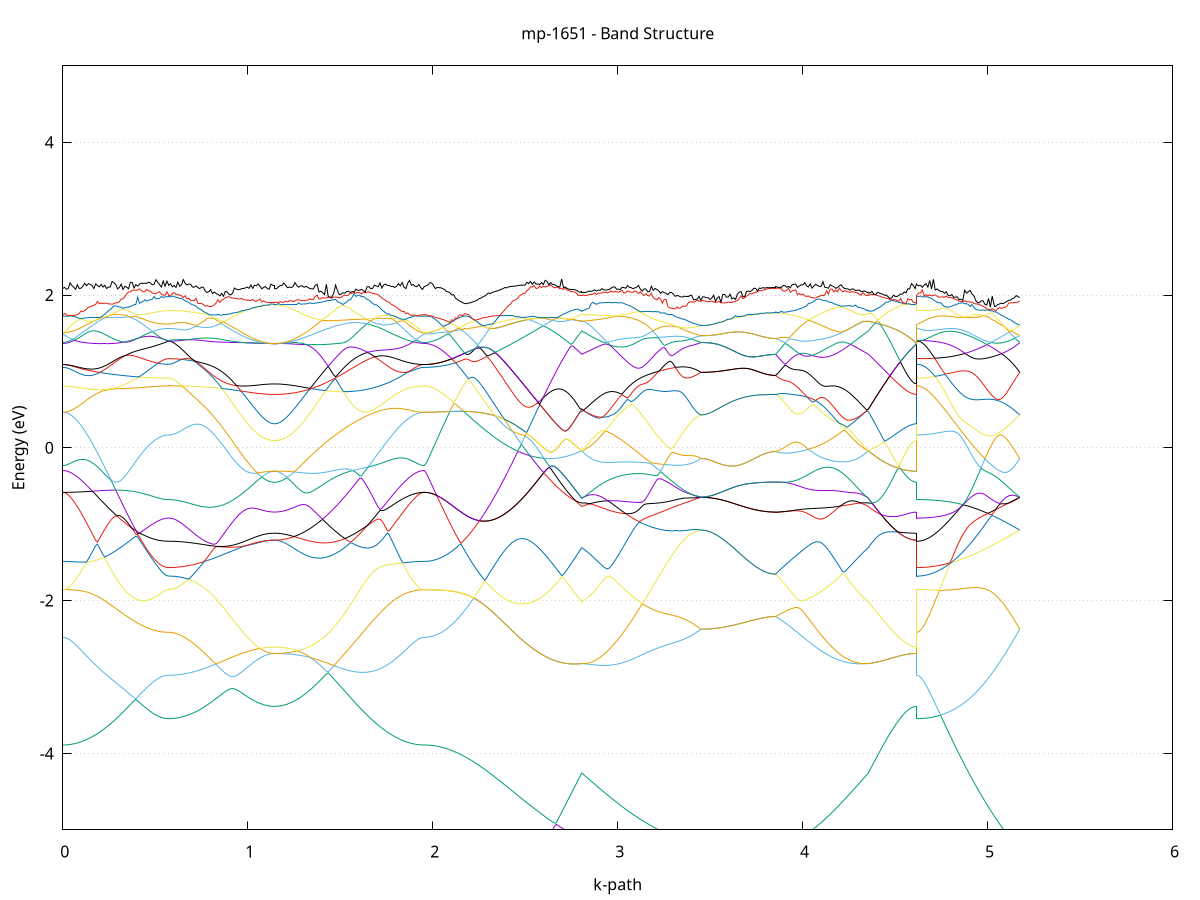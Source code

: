set title 'mp-1651 - Band Structure'
set xlabel 'k-path'
set ylabel 'Energy (eV)'
set grid y
set yrange [-5:5]
set terminal png size 800,600
set output 'mp-1651_bands_gnuplot.png'
plot '-' using 1:2 with lines notitle, '-' using 1:2 with lines notitle, '-' using 1:2 with lines notitle, '-' using 1:2 with lines notitle, '-' using 1:2 with lines notitle, '-' using 1:2 with lines notitle, '-' using 1:2 with lines notitle, '-' using 1:2 with lines notitle, '-' using 1:2 with lines notitle, '-' using 1:2 with lines notitle, '-' using 1:2 with lines notitle, '-' using 1:2 with lines notitle, '-' using 1:2 with lines notitle, '-' using 1:2 with lines notitle, '-' using 1:2 with lines notitle, '-' using 1:2 with lines notitle, '-' using 1:2 with lines notitle, '-' using 1:2 with lines notitle, '-' using 1:2 with lines notitle, '-' using 1:2 with lines notitle, '-' using 1:2 with lines notitle, '-' using 1:2 with lines notitle, '-' using 1:2 with lines notitle, '-' using 1:2 with lines notitle, '-' using 1:2 with lines notitle, '-' using 1:2 with lines notitle, '-' using 1:2 with lines notitle, '-' using 1:2 with lines notitle, '-' using 1:2 with lines notitle, '-' using 1:2 with lines notitle, '-' using 1:2 with lines notitle, '-' using 1:2 with lines notitle, '-' using 1:2 with lines notitle, '-' using 1:2 with lines notitle, '-' using 1:2 with lines notitle, '-' using 1:2 with lines notitle, '-' using 1:2 with lines notitle, '-' using 1:2 with lines notitle, '-' using 1:2 with lines notitle, '-' using 1:2 with lines notitle
0.000000 -39.283316
0.009872 -39.283316
0.019744 -39.283216
0.029616 -39.283116
0.039488 -39.282916
0.049360 -39.282716
0.059232 -39.282516
0.069104 -39.282216
0.078976 -39.281816
0.088848 -39.281416
0.098720 -39.281016
0.108592 -39.280516
0.118464 -39.279916
0.128336 -39.279416
0.138208 -39.278816
0.148080 -39.278116
0.157952 -39.277416
0.167824 -39.276716
0.177696 -39.275916
0.187568 -39.275116
0.197441 -39.274316
0.207313 -39.273416
0.217185 -39.272516
0.227057 -39.271616
0.236929 -39.270616
0.246801 -39.269716
0.256673 -39.268716
0.266545 -39.267616
0.276417 -39.266616
0.286289 -39.265616
0.296161 -39.264516
0.306033 -39.263416
0.315905 -39.262316
0.325777 -39.261316
0.335649 -39.260216
0.345521 -39.259116
0.355393 -39.258016
0.365265 -39.257016
0.375137 -39.255916
0.385009 -39.254916
0.394881 -39.253916
0.404753 -39.252916
0.414625 -39.251916
0.424497 -39.251016
0.434369 -39.250116
0.444241 -39.249216
0.454113 -39.248416
0.463985 -39.247716
0.473857 -39.247016
0.483729 -39.246316
0.493601 -39.245716
0.503473 -39.245216
0.513345 -39.244716
0.523217 -39.244316
0.533089 -39.244016
0.542961 -39.243716
0.552833 -39.243516
0.562705 -39.243416
0.572577 -39.243416
0.572577 -39.243416
0.582450 -39.243316
0.592322 -39.243216
0.602194 -39.243116
0.612066 -39.242916
0.621938 -39.242616
0.631810 -39.242316
0.641682 -39.241916
0.651554 -39.241516
0.661426 -39.241016
0.671298 -39.240416
0.681170 -39.239816
0.691042 -39.239116
0.700914 -39.238416
0.710786 -39.237616
0.720658 -39.236816
0.730530 -39.235916
0.740402 -39.234916
0.750274 -39.233916
0.760146 -39.232916
0.770018 -39.231816
0.779890 -39.230616
0.789762 -39.229416
0.799634 -39.228116
0.809506 -39.226816
0.819378 -39.225516
0.829250 -39.224116
0.839122 -39.222716
0.848994 -39.221216
0.858866 -39.219616
0.868738 -39.218116
0.878610 -39.216516
0.888482 -39.214816
0.898354 -39.213116
0.908226 -39.211416
0.918098 -39.209716
0.927970 -39.207916
0.937842 -39.206116
0.947714 -39.204216
0.957586 -39.202416
0.967459 -39.200516
0.977331 -39.198516
0.987203 -39.196616
0.997075 -39.194616
1.006947 -39.192616
1.016819 -39.190616
1.026691 -39.188616
1.036563 -39.186616
1.046435 -39.184616
1.056307 -39.182516
1.066179 -39.180516
1.076051 -39.178516
1.085923 -39.176516
1.095795 -39.174516
1.105667 -39.172516
1.115539 -39.170716
1.125411 -39.169116
1.135283 -39.167816
1.145155 -39.167316
1.145155 -39.167316
1.155152 -39.167816
1.165149 -39.169116
1.175146 -39.170816
1.185142 -39.172616
1.195139 -39.174616
1.205136 -39.176616
1.215133 -39.178716
1.225130 -39.180816
1.235127 -39.182916
1.245124 -39.185016
1.255121 -39.187116
1.265117 -39.189316
1.275114 -39.191416
1.285111 -39.193516
1.295108 -39.195716
1.305105 -39.197816
1.315102 -39.199916
1.325099 -39.202016
1.335096 -39.204116
1.345092 -39.206216
1.355089 -39.208316
1.365086 -39.210416
1.375083 -39.212516
1.385080 -39.214616
1.395077 -39.216616
1.405074 -39.218716
1.415071 -39.220716
1.425067 -39.222716
1.435064 -39.224716
1.445061 -39.226616
1.455058 -39.228616
1.465055 -39.230516
1.475052 -39.232416
1.485049 -39.234316
1.495046 -39.236216
1.505042 -39.238016
1.515039 -39.239816
1.525036 -39.241616
1.535033 -39.243416
1.545030 -39.245116
1.555027 -39.246816
1.565024 -39.248516
1.575021 -39.250116
1.585017 -39.251816
1.595014 -39.253316
1.605011 -39.254916
1.615008 -39.256416
1.625005 -39.257916
1.635002 -39.259316
1.644999 -39.260816
1.654996 -39.262116
1.664992 -39.263516
1.674989 -39.264816
1.684986 -39.266016
1.694983 -39.267216
1.704980 -39.268416
1.714977 -39.269616
1.724974 -39.270716
1.734971 -39.271716
1.744967 -39.272716
1.754964 -39.273716
1.764961 -39.274616
1.774958 -39.275516
1.784955 -39.276316
1.794952 -39.277116
1.804949 -39.277916
1.814946 -39.278616
1.824942 -39.279216
1.834939 -39.279816
1.844936 -39.280416
1.854933 -39.280916
1.864930 -39.281316
1.874927 -39.281816
1.884924 -39.282116
1.894921 -39.282416
1.904917 -39.282716
1.914914 -39.282916
1.924911 -39.283116
1.934908 -39.283216
1.944905 -39.283316
1.954902 -39.283316
1.954902 -39.283316
1.964799 -39.283316
1.974696 -39.283216
1.984594 -39.283016
1.994491 -39.282716
2.004388 -39.282416
2.014286 -39.282016
2.024183 -39.281516
2.034080 -39.281016
2.043978 -39.280416
2.053875 -39.279716
2.063772 -39.278916
2.073669 -39.278116
2.083567 -39.277216
2.093464 -39.276216
2.103361 -39.275116
2.113259 -39.274016
2.123156 -39.272916
2.133053 -39.271616
2.142951 -39.270316
2.152848 -39.268916
2.162745 -39.267516
2.172642 -39.266016
2.182540 -39.264416
2.192437 -39.262816
2.202334 -39.261116
2.212232 -39.259416
2.222129 -39.257616
2.232026 -39.255816
2.241923 -39.253816
2.251821 -39.251916
2.261718 -39.249916
2.271615 -39.247816
2.281513 -39.245716
2.291410 -39.243616
2.301307 -39.241416
2.311205 -39.239216
2.321102 -39.236916
2.330999 -39.234616
2.340896 -39.232216
2.350794 -39.229816
2.360691 -39.227416
2.370588 -39.225016
2.380486 -39.222516
2.390383 -39.220016
2.400280 -39.217416
2.410178 -39.214816
2.420075 -39.212316
2.429972 -39.209616
2.439869 -39.207016
2.449767 -39.204416
2.459664 -39.201716
2.469561 -39.199016
2.479459 -39.196416
2.489356 -39.193716
2.499253 -39.191016
2.509151 -39.188316
2.519048 -39.185616
2.528945 -39.182816
2.538842 -39.180116
2.548740 -39.177416
2.558637 -39.174716
2.568534 -39.172116
2.578432 -39.169416
2.588329 -39.166716
2.598226 -39.164116
2.608124 -39.161716
2.618021 -39.161616
2.627918 -39.161516
2.637815 -39.161416
2.647713 -39.161316
2.657610 -39.161216
2.667507 -39.161116
2.677405 -39.161016
2.687302 -39.160916
2.697199 -39.160816
2.707097 -39.160716
2.716994 -39.160616
2.726891 -39.160516
2.736788 -39.160416
2.746686 -39.160316
2.756583 -39.160316
2.766480 -39.160216
2.776378 -39.160116
2.786275 -39.160016
2.796172 -39.159916
2.806070 -39.159916
2.806070 -39.159916
2.815975 -39.160316
2.825880 -39.161116
2.835786 -39.162116
2.845691 -39.163316
2.855596 -39.164516
2.865502 -39.165716
2.875407 -39.166916
2.885312 -39.168016
2.895218 -39.169216
2.905123 -39.170316
2.915028 -39.171516
2.924934 -39.172616
2.934839 -39.173616
2.944744 -39.174716
2.954650 -39.175716
2.964555 -39.176716
2.974460 -39.177616
2.984366 -39.178616
2.994271 -39.179416
3.004176 -39.180316
3.014082 -39.181116
3.023987 -39.181916
3.033892 -39.182616
3.043798 -39.183316
3.053703 -39.183916
3.063608 -39.184516
3.073514 -39.185116
3.083419 -39.185616
3.093324 -39.186116
3.103230 -39.186516
3.113135 -39.186916
3.123040 -39.187216
3.132946 -39.187516
3.142851 -39.187816
3.152756 -39.188016
3.162662 -39.188216
3.172567 -39.188316
3.182472 -39.188416
3.192378 -39.188416
3.202283 -39.188416
3.212188 -39.188316
3.222094 -39.188216
3.231999 -39.188016
3.241904 -39.187816
3.251810 -39.187616
3.261715 -39.187316
3.271620 -39.187016
3.281526 -39.186616
3.291431 -39.186216
3.301336 -39.185816
3.311242 -39.185316
3.321147 -39.184716
3.331052 -39.184216
3.340958 -39.183616
3.350863 -39.182916
3.360769 -39.182316
3.370674 -39.181616
3.380579 -39.180816
3.390485 -39.180116
3.400390 -39.179316
3.410295 -39.178516
3.420201 -39.177716
3.430106 -39.176816
3.440011 -39.176016
3.449917 -39.175116
3.449917 -39.175116
3.459792 -39.175116
3.469666 -39.175116
3.479541 -39.175216
3.489416 -39.175216
3.499291 -39.175216
3.509166 -39.175216
3.519041 -39.175216
3.528916 -39.175216
3.538791 -39.175216
3.548666 -39.175216
3.558541 -39.175316
3.568416 -39.175316
3.578291 -39.175316
3.588166 -39.175316
3.598041 -39.175416
3.607916 -39.175416
3.617791 -39.175416
3.627666 -39.175416
3.637541 -39.175516
3.647416 -39.175516
3.657291 -39.175516
3.667166 -39.175516
3.677041 -39.175616
3.686916 -39.175616
3.696791 -39.175616
3.706666 -39.175616
3.716541 -39.175716
3.726415 -39.175716
3.736290 -39.175716
3.746165 -39.175716
3.756040 -39.175716
3.765915 -39.175816
3.775790 -39.175816
3.785665 -39.175816
3.795540 -39.175816
3.805415 -39.175816
3.815290 -39.175816
3.825165 -39.175816
3.835040 -39.175816
3.844915 -39.175816
3.854790 -39.175816
3.854790 -39.175816
3.864606 -39.176316
3.874422 -39.176816
3.884238 -39.177316
3.894054 -39.177716
3.903870 -39.178116
3.913686 -39.178516
3.923502 -39.178816
3.933318 -39.179116
3.943134 -39.179416
3.952950 -39.179616
3.962766 -39.179816
3.972582 -39.179916
3.982398 -39.180016
3.992214 -39.180116
4.002030 -39.180116
4.011846 -39.180116
4.021662 -39.180116
4.031478 -39.180016
4.041294 -39.179916
4.051110 -39.179716
4.060926 -39.179616
4.070742 -39.179316
4.080558 -39.179116
4.090374 -39.178816
4.100190 -39.178416
4.110006 -39.178116
4.119822 -39.177616
4.129638 -39.177216
4.139454 -39.176716
4.149270 -39.176216
4.159086 -39.175616
4.168902 -39.175116
4.178718 -39.174416
4.188534 -39.173816
4.198350 -39.173116
4.208166 -39.172416
4.217982 -39.171616
4.227798 -39.170816
4.237614 -39.170016
4.247430 -39.169216
4.257246 -39.168316
4.267062 -39.167416
4.276878 -39.166516
4.286694 -39.165516
4.296510 -39.164616
4.306326 -39.163616
4.316142 -39.162716
4.325958 -39.161716
4.335774 -39.160916
4.345590 -39.160216
4.355406 -39.159916
4.355406 -39.159916
4.365121 -39.159816
4.374835 -39.159716
4.384549 -39.159716
4.394264 -39.159616
4.403978 -39.159616
4.413693 -39.159516
4.423407 -39.159816
4.433122 -39.160516
4.442836 -39.161216
4.452551 -39.161916
4.462265 -39.162516
4.471980 -39.163116
4.481694 -39.163616
4.491409 -39.164116
4.501123 -39.164616
4.510838 -39.165016
4.520552 -39.165416
4.530267 -39.165816
4.539981 -39.166116
4.549696 -39.166416
4.559410 -39.166616
4.569125 -39.166816
4.578839 -39.167016
4.588554 -39.167116
4.598268 -39.167216
4.607983 -39.167316
4.617697 -39.167316
4.617697 -39.243416
4.627639 -39.243316
4.637580 -39.243316
4.647522 -39.243116
4.657463 -39.242916
4.667405 -39.242716
4.677347 -39.242416
4.687288 -39.242116
4.697230 -39.241716
4.707171 -39.241216
4.717113 -39.240716
4.727055 -39.240216
4.736996 -39.239616
4.746938 -39.238916
4.756879 -39.238216
4.766821 -39.237516
4.776763 -39.236616
4.786704 -39.235816
4.796646 -39.234916
4.806587 -39.234016
4.816529 -39.233016
4.826471 -39.231916
4.836412 -39.230816
4.846354 -39.229716
4.856295 -39.228616
4.866237 -39.227316
4.876179 -39.226116
4.886120 -39.224816
4.896062 -39.223516
4.906003 -39.222116
4.915945 -39.220716
4.925887 -39.219316
4.935828 -39.217816
4.945770 -39.216316
4.955711 -39.214716
4.965653 -39.213116
4.975594 -39.211516
4.985536 -39.209916
4.995478 -39.208216
5.005419 -39.206616
5.015361 -39.204816
5.025302 -39.203116
5.035244 -39.201316
5.045186 -39.199616
5.055127 -39.197816
5.065069 -39.195916
5.075010 -39.194116
5.084952 -39.192316
5.094894 -39.190416
5.104835 -39.188516
5.114777 -39.186616
5.124718 -39.184716
5.134660 -39.182816
5.144602 -39.180916
5.154543 -39.179016
5.164485 -39.177116
5.174426 -39.175116
e
0.000000 -39.167316
0.009872 -39.167316
0.019744 -39.167316
0.029616 -39.167316
0.039488 -39.167316
0.049360 -39.167316
0.059232 -39.167316
0.069104 -39.167316
0.078976 -39.167316
0.088848 -39.167316
0.098720 -39.167316
0.108592 -39.167416
0.118464 -39.167416
0.128336 -39.167416
0.138208 -39.167416
0.148080 -39.167416
0.157952 -39.167416
0.167824 -39.167416
0.177696 -39.167416
0.187568 -39.167516
0.197441 -39.167516
0.207313 -39.167516
0.217185 -39.167516
0.227057 -39.167516
0.236929 -39.167516
0.246801 -39.167516
0.256673 -39.167516
0.266545 -39.167616
0.276417 -39.167616
0.286289 -39.167616
0.296161 -39.167616
0.306033 -39.167616
0.315905 -39.167616
0.325777 -39.167616
0.335649 -39.167616
0.345521 -39.167616
0.355393 -39.167616
0.365265 -39.167616
0.375137 -39.167616
0.385009 -39.167616
0.394881 -39.167616
0.404753 -39.167616
0.414625 -39.167616
0.424497 -39.167616
0.434369 -39.167616
0.444241 -39.167616
0.454113 -39.167516
0.463985 -39.167516
0.473857 -39.167516
0.483729 -39.167516
0.493601 -39.167516
0.503473 -39.167516
0.513345 -39.167516
0.523217 -39.167516
0.533089 -39.167516
0.542961 -39.167516
0.552833 -39.167516
0.562705 -39.167416
0.572577 -39.167416
0.572577 -39.167416
0.582450 -39.167416
0.592322 -39.167416
0.602194 -39.167416
0.612066 -39.167416
0.621938 -39.167416
0.631810 -39.167416
0.641682 -39.167416
0.651554 -39.167416
0.661426 -39.167416
0.671298 -39.167416
0.681170 -39.167416
0.691042 -39.167416
0.700914 -39.167416
0.710786 -39.167416
0.720658 -39.167416
0.730530 -39.167416
0.740402 -39.167416
0.750274 -39.167416
0.760146 -39.167416
0.770018 -39.167416
0.779890 -39.167416
0.789762 -39.167416
0.799634 -39.167416
0.809506 -39.167416
0.819378 -39.167416
0.829250 -39.167416
0.839122 -39.167416
0.848994 -39.167416
0.858866 -39.167416
0.868738 -39.167316
0.878610 -39.167316
0.888482 -39.167316
0.898354 -39.167316
0.908226 -39.167316
0.918098 -39.167316
0.927970 -39.167316
0.937842 -39.167316
0.947714 -39.167316
0.957586 -39.167316
0.967459 -39.167316
0.977331 -39.167316
0.987203 -39.167316
0.997075 -39.167316
1.006947 -39.167316
1.016819 -39.167316
1.026691 -39.167316
1.036563 -39.167316
1.046435 -39.167316
1.056307 -39.167316
1.066179 -39.167316
1.076051 -39.167316
1.085923 -39.167316
1.095795 -39.167316
1.105667 -39.167316
1.115539 -39.167316
1.125411 -39.167316
1.135283 -39.167316
1.145155 -39.167316
1.145155 -39.167316
1.155152 -39.167316
1.165149 -39.167316
1.175146 -39.167316
1.185142 -39.167316
1.195139 -39.167316
1.205136 -39.167316
1.215133 -39.167316
1.225130 -39.167316
1.235127 -39.167316
1.245124 -39.167416
1.255121 -39.167416
1.265117 -39.167416
1.275114 -39.167416
1.285111 -39.167416
1.295108 -39.167416
1.305105 -39.167416
1.315102 -39.167516
1.325099 -39.167516
1.335096 -39.167516
1.345092 -39.167516
1.355089 -39.167516
1.365086 -39.167516
1.375083 -39.167616
1.385080 -39.167616
1.395077 -39.167616
1.405074 -39.167616
1.415071 -39.167616
1.425067 -39.167616
1.435064 -39.167616
1.445061 -39.167716
1.455058 -39.167716
1.465055 -39.167716
1.475052 -39.167716
1.485049 -39.167716
1.495046 -39.167716
1.505042 -39.167716
1.515039 -39.167716
1.525036 -39.167716
1.535033 -39.167716
1.545030 -39.167716
1.555027 -39.167716
1.565024 -39.167716
1.575021 -39.167716
1.585017 -39.167716
1.595014 -39.167716
1.605011 -39.167716
1.615008 -39.167716
1.625005 -39.167716
1.635002 -39.167616
1.644999 -39.167616
1.654996 -39.167616
1.664992 -39.167616
1.674989 -39.167616
1.684986 -39.167616
1.694983 -39.167616
1.704980 -39.167616
1.714977 -39.167516
1.724974 -39.167516
1.734971 -39.167516
1.744967 -39.167516
1.754964 -39.167516
1.764961 -39.167516
1.774958 -39.167416
1.784955 -39.167416
1.794952 -39.167416
1.804949 -39.167416
1.814946 -39.167416
1.824942 -39.167416
1.834939 -39.167416
1.844936 -39.167416
1.854933 -39.167316
1.864930 -39.167316
1.874927 -39.167316
1.884924 -39.167316
1.894921 -39.167316
1.904917 -39.167316
1.914914 -39.167316
1.924911 -39.167316
1.934908 -39.167316
1.944905 -39.167316
1.954902 -39.167316
1.954902 -39.167316
1.964799 -39.167316
1.974696 -39.167316
1.984594 -39.167316
1.994491 -39.167316
2.004388 -39.167316
2.014286 -39.167216
2.024183 -39.167216
2.034080 -39.167216
2.043978 -39.167116
2.053875 -39.167116
2.063772 -39.167116
2.073669 -39.167016
2.083567 -39.167016
2.093464 -39.166916
2.103361 -39.166916
2.113259 -39.166816
2.123156 -39.166816
2.133053 -39.166716
2.142951 -39.166616
2.152848 -39.166616
2.162745 -39.166516
2.172642 -39.166416
2.182540 -39.166416
2.192437 -39.166316
2.202334 -39.166216
2.212232 -39.166116
2.222129 -39.166016
2.232026 -39.165916
2.241923 -39.165816
2.251821 -39.165716
2.261718 -39.165616
2.271615 -39.165616
2.281513 -39.165416
2.291410 -39.165316
2.301307 -39.165216
2.311205 -39.165116
2.321102 -39.165016
2.330999 -39.164916
2.340896 -39.164816
2.350794 -39.164716
2.360691 -39.164616
2.370588 -39.164516
2.380486 -39.164416
2.390383 -39.164216
2.400280 -39.164116
2.410178 -39.164016
2.420075 -39.163916
2.429972 -39.163816
2.439869 -39.163716
2.449767 -39.163516
2.459664 -39.163416
2.469561 -39.163316
2.479459 -39.163216
2.489356 -39.163116
2.499253 -39.163016
2.509151 -39.162816
2.519048 -39.162716
2.528945 -39.162616
2.538842 -39.162516
2.548740 -39.162416
2.558637 -39.162316
2.568534 -39.162116
2.578432 -39.162016
2.588329 -39.161916
2.598226 -39.161816
2.608124 -39.161416
2.618021 -39.158816
2.627918 -39.156216
2.637815 -39.153716
2.647713 -39.151116
2.657610 -39.148616
2.667507 -39.146116
2.677405 -39.143716
2.687302 -39.141216
2.697199 -39.141816
2.707097 -39.143016
2.716994 -39.144216
2.726891 -39.145416
2.736788 -39.146516
2.746686 -39.147716
2.756583 -39.148816
2.766480 -39.149916
2.776378 -39.150916
2.786275 -39.152016
2.796172 -39.153016
2.806070 -39.154016
2.806070 -39.154016
2.815975 -39.153516
2.825880 -39.153116
2.835786 -39.152616
2.845691 -39.152116
2.855596 -39.151716
2.865502 -39.151216
2.875407 -39.150716
2.885312 -39.150216
2.895218 -39.149816
2.905123 -39.149316
2.915028 -39.148816
2.924934 -39.148316
2.934839 -39.147716
2.944744 -39.147216
2.954650 -39.146716
2.964555 -39.146216
2.974460 -39.145716
2.984366 -39.145116
2.994271 -39.144616
3.004176 -39.144016
3.014082 -39.143516
3.023987 -39.142916
3.033892 -39.142416
3.043798 -39.142516
3.053703 -39.143216
3.063608 -39.143916
3.073514 -39.144716
3.083419 -39.145416
3.093324 -39.146216
3.103230 -39.147016
3.113135 -39.147716
3.123040 -39.148516
3.132946 -39.149316
3.142851 -39.150116
3.152756 -39.150916
3.162662 -39.151716
3.172567 -39.152516
3.182472 -39.153316
3.192378 -39.154116
3.202283 -39.154916
3.212188 -39.155716
3.222094 -39.156516
3.231999 -39.157316
3.241904 -39.158116
3.251810 -39.158916
3.261715 -39.159716
3.271620 -39.160416
3.281526 -39.161216
3.291431 -39.162016
3.301336 -39.162816
3.311242 -39.163616
3.321147 -39.164416
3.331052 -39.165216
3.340958 -39.166016
3.350863 -39.166816
3.360769 -39.167616
3.370674 -39.168416
3.380579 -39.169216
3.390485 -39.170116
3.400390 -39.170916
3.410295 -39.171716
3.420201 -39.172616
3.430106 -39.173416
3.440011 -39.174316
3.449917 -39.175116
3.449917 -39.175116
3.459792 -39.175116
3.469666 -39.175116
3.479541 -39.175116
3.489416 -39.175116
3.499291 -39.175116
3.509166 -39.175116
3.519041 -39.175116
3.528916 -39.175216
3.538791 -39.175216
3.548666 -39.175216
3.558541 -39.175216
3.568416 -39.175216
3.578291 -39.175316
3.588166 -39.175316
3.598041 -39.175316
3.607916 -39.175316
3.617791 -39.175416
3.627666 -39.175416
3.637541 -39.175416
3.647416 -39.175416
3.657291 -39.175516
3.667166 -39.175516
3.677041 -39.175516
3.686916 -39.175516
3.696791 -39.175616
3.706666 -39.175616
3.716541 -39.175616
3.726415 -39.175616
3.736290 -39.175716
3.746165 -39.175716
3.756040 -39.175716
3.765915 -39.175716
3.775790 -39.175716
3.785665 -39.175716
3.795540 -39.175816
3.805415 -39.175816
3.815290 -39.175816
3.825165 -39.175816
3.835040 -39.175816
3.844915 -39.175816
3.854790 -39.175816
3.854790 -39.175816
3.864606 -39.175316
3.874422 -39.174716
3.884238 -39.174116
3.894054 -39.173416
3.903870 -39.172716
3.913686 -39.172016
3.923502 -39.171316
3.933318 -39.170516
3.943134 -39.169816
3.952950 -39.169016
3.962766 -39.168116
3.972582 -39.167316
3.982398 -39.166416
3.992214 -39.165616
4.002030 -39.164716
4.011846 -39.163816
4.021662 -39.162816
4.031478 -39.161916
4.041294 -39.161016
4.051110 -39.160016
4.060926 -39.159116
4.070742 -39.158116
4.080558 -39.157216
4.090374 -39.156316
4.100190 -39.155416
4.110006 -39.154516
4.119822 -39.153616
4.129638 -39.152816
4.139454 -39.152016
4.149270 -39.151316
4.159086 -39.150616
4.168902 -39.150116
4.178718 -39.149616
4.188534 -39.149216
4.198350 -39.148916
4.208166 -39.148716
4.217982 -39.148616
4.227798 -39.148616
4.237614 -39.148716
4.247430 -39.148916
4.257246 -39.149216
4.267062 -39.149516
4.276878 -39.149916
4.286694 -39.150316
4.296510 -39.150716
4.306326 -39.151216
4.316142 -39.151716
4.325958 -39.152316
4.335774 -39.152816
4.345590 -39.153416
4.355406 -39.154016
4.355406 -39.154016
4.365121 -39.154916
4.374835 -39.155816
4.384549 -39.156716
4.394264 -39.157516
4.403978 -39.158316
4.413693 -39.159116
4.423407 -39.159816
4.433122 -39.160516
4.442836 -39.161216
4.452551 -39.161816
4.462265 -39.162416
4.471980 -39.163016
4.481694 -39.163516
4.491409 -39.164016
4.501123 -39.164516
4.510838 -39.165016
4.520552 -39.165316
4.530267 -39.165716
4.539981 -39.166016
4.549696 -39.166316
4.559410 -39.166616
4.569125 -39.166816
4.578839 -39.166916
4.588554 -39.167116
4.598268 -39.167216
4.607983 -39.167216
4.617697 -39.167316
4.617697 -39.167416
4.627639 -39.167416
4.637580 -39.167416
4.647522 -39.167316
4.657463 -39.167116
4.667405 -39.166916
4.677347 -39.166716
4.687288 -39.166516
4.697230 -39.166216
4.707171 -39.165816
4.717113 -39.165516
4.727055 -39.165016
4.736996 -39.164616
4.746938 -39.164116
4.756879 -39.163616
4.766821 -39.163016
4.776763 -39.162416
4.786704 -39.161716
4.796646 -39.161116
4.806587 -39.160416
4.816529 -39.159616
4.826471 -39.158816
4.836412 -39.158016
4.846354 -39.157216
4.856295 -39.156316
4.866237 -39.155416
4.876179 -39.154416
4.886120 -39.153516
4.896062 -39.152516
4.906003 -39.151416
4.915945 -39.150416
4.925887 -39.149316
4.935828 -39.148216
4.945770 -39.147016
4.955711 -39.145916
4.965653 -39.144716
4.975594 -39.143516
4.985536 -39.142316
4.995478 -39.141816
5.005419 -39.143516
5.015361 -39.145216
5.025302 -39.147016
5.035244 -39.148816
5.045186 -39.150616
5.055127 -39.152416
5.065069 -39.154216
5.075010 -39.156116
5.084952 -39.157916
5.094894 -39.159816
5.104835 -39.161716
5.114777 -39.163616
5.124718 -39.165516
5.134660 -39.167416
5.144602 -39.169316
5.154543 -39.171316
5.164485 -39.173216
5.174426 -39.175116
e
0.000000 -39.064616
0.009872 -39.064716
0.019744 -39.064716
0.029616 -39.064816
0.039488 -39.065016
0.049360 -39.065216
0.059232 -39.065516
0.069104 -39.065816
0.078976 -39.066216
0.088848 -39.066616
0.098720 -39.067016
0.108592 -39.067516
0.118464 -39.068116
0.128336 -39.068716
0.138208 -39.069316
0.148080 -39.070016
0.157952 -39.070716
0.167824 -39.071416
0.177696 -39.072216
0.187568 -39.073116
0.197441 -39.073916
0.207313 -39.074816
0.217185 -39.075716
0.227057 -39.076716
0.236929 -39.077716
0.246801 -39.078716
0.256673 -39.079716
0.266545 -39.080816
0.276417 -39.081816
0.286289 -39.082916
0.296161 -39.084016
0.306033 -39.085116
0.315905 -39.086216
0.325777 -39.087316
0.335649 -39.088516
0.345521 -39.089616
0.355393 -39.090716
0.365265 -39.091816
0.375137 -39.092916
0.385009 -39.094016
0.394881 -39.095016
0.404753 -39.096116
0.414625 -39.097116
0.424497 -39.098016
0.434369 -39.099016
0.444241 -39.099916
0.454113 -39.100716
0.463985 -39.101516
0.473857 -39.102216
0.483729 -39.102916
0.493601 -39.103616
0.503473 -39.104116
0.513345 -39.104616
0.523217 -39.105016
0.533089 -39.105416
0.542961 -39.105716
0.552833 -39.105916
0.562705 -39.106016
0.572577 -39.106016
0.572577 -39.106016
0.582450 -39.106016
0.592322 -39.106116
0.602194 -39.106116
0.612066 -39.106116
0.621938 -39.106216
0.631810 -39.106316
0.641682 -39.106416
0.651554 -39.106616
0.661426 -39.106716
0.671298 -39.106916
0.681170 -39.107016
0.691042 -39.107316
0.700914 -39.107516
0.710786 -39.107716
0.720658 -39.108016
0.730530 -39.108316
0.740402 -39.108716
0.750274 -39.109016
0.760146 -39.109416
0.770018 -39.109816
0.779890 -39.110316
0.789762 -39.110816
0.799634 -39.111416
0.809506 -39.112016
0.819378 -39.112616
0.829250 -39.113316
0.839122 -39.114016
0.848994 -39.114816
0.858866 -39.115716
0.868738 -39.116616
0.878610 -39.117516
0.888482 -39.118616
0.898354 -39.119616
0.908226 -39.120816
0.918098 -39.122016
0.927970 -39.123316
0.937842 -39.124616
0.947714 -39.126016
0.957586 -39.127416
0.967459 -39.128916
0.977331 -39.130516
0.987203 -39.132116
0.997075 -39.133716
1.006947 -39.135416
1.016819 -39.137116
1.026691 -39.138916
1.036563 -39.140716
1.046435 -39.142516
1.056307 -39.144416
1.066179 -39.146316
1.076051 -39.148216
1.085923 -39.150116
1.095795 -39.152016
1.105667 -39.153816
1.115539 -39.155616
1.125411 -39.157216
1.135283 -39.158416
1.145155 -39.158916
1.145155 -39.158916
1.155152 -39.158416
1.165149 -39.157216
1.175146 -39.155516
1.185142 -39.153716
1.195139 -39.151816
1.205136 -39.149916
1.215133 -39.147916
1.225130 -39.145916
1.235127 -39.144016
1.245124 -39.142016
1.255121 -39.140016
1.265117 -39.138116
1.275114 -39.136216
1.285111 -39.134216
1.295108 -39.132316
1.305105 -39.130416
1.315102 -39.128616
1.325099 -39.126716
1.335096 -39.124916
1.345092 -39.123116
1.355089 -39.121316
1.365086 -39.119516
1.375083 -39.117716
1.385080 -39.116016
1.395077 -39.114316
1.405074 -39.112616
1.415071 -39.111016
1.425067 -39.109316
1.435064 -39.107716
1.445061 -39.106116
1.455058 -39.104616
1.465055 -39.103016
1.475052 -39.101516
1.485049 -39.100116
1.495046 -39.098616
1.505042 -39.097216
1.515039 -39.095816
1.525036 -39.094416
1.535033 -39.093116
1.545030 -39.091816
1.555027 -39.090516
1.565024 -39.089216
1.575021 -39.088016
1.585017 -39.086816
1.595014 -39.085616
1.605011 -39.084516
1.615008 -39.083416
1.625005 -39.082316
1.635002 -39.081316
1.644999 -39.080216
1.654996 -39.079316
1.664992 -39.078316
1.674989 -39.077416
1.684986 -39.076516
1.694983 -39.075616
1.704980 -39.074816
1.714977 -39.074016
1.724974 -39.073316
1.734971 -39.072516
1.744967 -39.071816
1.754964 -39.071216
1.764961 -39.070516
1.774958 -39.069916
1.784955 -39.069416
1.794952 -39.068816
1.804949 -39.068316
1.814946 -39.067816
1.824942 -39.067416
1.834939 -39.067016
1.844936 -39.066616
1.854933 -39.066316
1.864930 -39.066016
1.874927 -39.065716
1.884924 -39.065416
1.894921 -39.065216
1.904917 -39.065016
1.914914 -39.064916
1.924911 -39.064816
1.934908 -39.064716
1.944905 -39.064716
1.954902 -39.064716
1.954902 -39.064716
1.964799 -39.064716
1.974696 -39.064716
1.984594 -39.064816
1.994491 -39.065016
2.004388 -39.065216
2.014286 -39.065416
2.024183 -39.065616
2.034080 -39.065916
2.043978 -39.066316
2.053875 -39.066616
2.063772 -39.067116
2.073669 -39.067516
2.083567 -39.068016
2.093464 -39.068516
2.103361 -39.069116
2.113259 -39.069716
2.123156 -39.070416
2.133053 -39.071016
2.142951 -39.071716
2.152848 -39.072516
2.162745 -39.073316
2.172642 -39.074116
2.182540 -39.074916
2.192437 -39.075816
2.202334 -39.076716
2.212232 -39.077716
2.222129 -39.078616
2.232026 -39.079616
2.241923 -39.080716
2.251821 -39.081716
2.261718 -39.082816
2.271615 -39.083916
2.281513 -39.085016
2.291410 -39.086216
2.301307 -39.087416
2.311205 -39.088616
2.321102 -39.089816
2.330999 -39.091116
2.340896 -39.092316
2.350794 -39.093616
2.360691 -39.094916
2.370588 -39.096216
2.380486 -39.097516
2.390383 -39.098916
2.400280 -39.100316
2.410178 -39.101616
2.420075 -39.103016
2.429972 -39.104416
2.439869 -39.105816
2.449767 -39.107216
2.459664 -39.108616
2.469561 -39.110016
2.479459 -39.111516
2.489356 -39.112916
2.499253 -39.114316
2.509151 -39.115816
2.519048 -39.117216
2.528945 -39.118616
2.538842 -39.120116
2.548740 -39.121516
2.558637 -39.122916
2.568534 -39.124316
2.578432 -39.125716
2.588329 -39.127116
2.598226 -39.128516
2.608124 -39.129916
2.618021 -39.131316
2.627918 -39.132716
2.637815 -39.134016
2.647713 -39.135316
2.657610 -39.136716
2.667507 -39.138016
2.677405 -39.139216
2.687302 -39.140516
2.697199 -39.141716
2.707097 -39.142916
2.716994 -39.144116
2.726891 -39.145316
2.736788 -39.146516
2.746686 -39.147616
2.756583 -39.148716
2.766480 -39.149816
2.776378 -39.150916
2.786275 -39.151916
2.796172 -39.152916
2.806070 -39.153916
2.806070 -39.153916
2.815975 -39.153116
2.825880 -39.151916
2.835786 -39.150516
2.845691 -39.149116
2.855596 -39.147616
2.865502 -39.146216
2.875407 -39.144916
2.885312 -39.143616
2.895218 -39.142516
2.905123 -39.141416
2.915028 -39.140516
2.924934 -39.139816
2.934839 -39.139216
2.944744 -39.138916
2.954650 -39.138716
2.964555 -39.138716
2.974460 -39.138916
2.984366 -39.139116
2.994271 -39.139516
3.004176 -39.140016
3.014082 -39.140616
3.023987 -39.141216
3.033892 -39.141816
3.043798 -39.141816
3.053703 -39.141316
3.063608 -39.140716
3.073514 -39.140116
3.083419 -39.139516
3.093324 -39.139016
3.103230 -39.138416
3.113135 -39.137816
3.123040 -39.137216
3.132946 -39.136616
3.142851 -39.136016
3.152756 -39.135416
3.162662 -39.134816
3.172567 -39.134216
3.182472 -39.133616
3.192378 -39.132916
3.202283 -39.132316
3.212188 -39.131716
3.222094 -39.131116
3.231999 -39.130516
3.241904 -39.129816
3.251810 -39.129216
3.261715 -39.128616
3.271620 -39.127916
3.281526 -39.127316
3.291431 -39.126616
3.301336 -39.126016
3.311242 -39.125416
3.321147 -39.124716
3.331052 -39.124116
3.340958 -39.123416
3.350863 -39.122816
3.360769 -39.122116
3.370674 -39.121516
3.380579 -39.120816
3.390485 -39.120216
3.400390 -39.119516
3.410295 -39.118916
3.420201 -39.118216
3.430106 -39.117516
3.440011 -39.116916
3.449917 -39.116216
3.449917 -39.116216
3.459792 -39.116216
3.469666 -39.116216
3.479541 -39.116216
3.489416 -39.116216
3.499291 -39.116216
3.509166 -39.116216
3.519041 -39.116216
3.528916 -39.116216
3.538791 -39.116116
3.548666 -39.116116
3.558541 -39.116116
3.568416 -39.116116
3.578291 -39.116116
3.588166 -39.116016
3.598041 -39.116016
3.607916 -39.116016
3.617791 -39.116016
3.627666 -39.115916
3.637541 -39.115916
3.647416 -39.115916
3.657291 -39.115916
3.667166 -39.115816
3.677041 -39.115816
3.686916 -39.115816
3.696791 -39.115716
3.706666 -39.115716
3.716541 -39.115716
3.726415 -39.115716
3.736290 -39.115716
3.746165 -39.115616
3.756040 -39.115616
3.765915 -39.115616
3.775790 -39.115616
3.785665 -39.115616
3.795540 -39.115616
3.805415 -39.115516
3.815290 -39.115516
3.825165 -39.115516
3.835040 -39.115516
3.844915 -39.115516
3.854790 -39.115516
3.854790 -39.115516
3.864606 -39.115716
3.874422 -39.115916
3.884238 -39.116116
3.894054 -39.116416
3.903870 -39.116716
3.913686 -39.117016
3.923502 -39.117416
3.933318 -39.117816
3.943134 -39.118216
3.952950 -39.118616
3.962766 -39.119016
3.972582 -39.119516
3.982398 -39.120016
3.992214 -39.120516
4.002030 -39.121016
4.011846 -39.121516
4.021662 -39.122016
4.031478 -39.122616
4.041294 -39.123116
4.051110 -39.123716
4.060926 -39.124216
4.070742 -39.124716
4.080558 -39.125316
4.090374 -39.125816
4.100190 -39.126316
4.110006 -39.126716
4.119822 -39.127216
4.129638 -39.127616
4.139454 -39.127916
4.149270 -39.128216
4.159086 -39.128416
4.168902 -39.129316
4.178718 -39.130416
4.188534 -39.131516
4.198350 -39.132716
4.208166 -39.133916
4.217982 -39.135116
4.227798 -39.136416
4.237614 -39.137716
4.247430 -39.139016
4.257246 -39.140416
4.267062 -39.141816
4.276878 -39.143216
4.286694 -39.144716
4.296510 -39.146116
4.306326 -39.147616
4.316142 -39.149116
4.325958 -39.150516
4.335774 -39.151916
4.345590 -39.153116
4.355406 -39.153916
4.355406 -39.153916
4.365121 -39.154816
4.374835 -39.155716
4.384549 -39.156616
4.394264 -39.157416
4.403978 -39.158216
4.413693 -39.159016
4.423407 -39.159416
4.433122 -39.159416
4.442836 -39.159316
4.452551 -39.159316
4.462265 -39.159316
4.471980 -39.159216
4.481694 -39.159216
4.491409 -39.159116
4.501123 -39.159116
4.510838 -39.159116
4.520552 -39.159016
4.530267 -39.159016
4.539981 -39.159016
4.549696 -39.159016
4.559410 -39.159016
4.569125 -39.158916
4.578839 -39.158916
4.588554 -39.158916
4.598268 -39.158916
4.607983 -39.158916
4.617697 -39.158916
4.617697 -39.106016
4.627639 -39.106016
4.637580 -39.106116
4.647522 -39.106316
4.657463 -39.106516
4.667405 -39.106716
4.677347 -39.107016
4.687288 -39.107416
4.697230 -39.107816
4.707171 -39.108216
4.717113 -39.108716
4.727055 -39.109316
4.736996 -39.109916
4.746938 -39.110616
4.756879 -39.111316
4.766821 -39.112116
4.776763 -39.112916
4.786704 -39.113816
4.796646 -39.114716
4.806587 -39.115716
4.816529 -39.116716
4.826471 -39.117716
4.836412 -39.118816
4.846354 -39.120016
4.856295 -39.121216
4.866237 -39.122416
4.876179 -39.123716
4.886120 -39.125016
4.896062 -39.126316
4.906003 -39.127716
4.915945 -39.129216
4.925887 -39.130616
4.935828 -39.132116
4.945770 -39.133716
4.955711 -39.135216
4.965653 -39.136816
4.975594 -39.138516
4.985536 -39.140116
4.995478 -39.141016
5.005419 -39.139716
5.015361 -39.138516
5.025302 -39.137216
5.035244 -39.135816
5.045186 -39.134516
5.055127 -39.133116
5.065069 -39.131816
5.075010 -39.130416
5.084952 -39.129016
5.094894 -39.127616
5.104835 -39.126216
5.114777 -39.124816
5.124718 -39.123416
5.134660 -39.121916
5.144602 -39.120516
5.154543 -39.119116
5.164485 -39.117616
5.174426 -39.116216
e
0.000000 -39.064616
0.009872 -39.064616
0.019744 -39.064716
0.029616 -39.064716
0.039488 -39.064616
0.049360 -39.064716
0.059232 -39.064716
0.069104 -39.064616
0.078976 -39.064716
0.088848 -39.064716
0.098720 -39.064616
0.108592 -39.064716
0.118464 -39.064716
0.128336 -39.064616
0.138208 -39.064716
0.148080 -39.064716
0.157952 -39.064716
0.167824 -39.064716
0.177696 -39.064716
0.187568 -39.064716
0.197441 -39.064716
0.207313 -39.064716
0.217185 -39.064716
0.227057 -39.064716
0.236929 -39.064716
0.246801 -39.064716
0.256673 -39.064716
0.266545 -39.064716
0.276417 -39.064716
0.286289 -39.064716
0.296161 -39.064716
0.306033 -39.064716
0.315905 -39.064716
0.325777 -39.064716
0.335649 -39.064716
0.345521 -39.064716
0.355393 -39.064716
0.365265 -39.064716
0.375137 -39.064716
0.385009 -39.064716
0.394881 -39.064716
0.404753 -39.064716
0.414625 -39.064716
0.424497 -39.064716
0.434369 -39.064716
0.444241 -39.064716
0.454113 -39.064716
0.463985 -39.064716
0.473857 -39.064716
0.483729 -39.064716
0.493601 -39.064716
0.503473 -39.064716
0.513345 -39.064716
0.523217 -39.064716
0.533089 -39.064716
0.542961 -39.064716
0.552833 -39.064716
0.562705 -39.064716
0.572577 -39.064716
0.572577 -39.064716
0.582450 -39.064716
0.592322 -39.064716
0.602194 -39.064916
0.612066 -39.065016
0.621938 -39.065216
0.631810 -39.065516
0.641682 -39.065816
0.651554 -39.066116
0.661426 -39.066516
0.671298 -39.066916
0.681170 -39.067416
0.691042 -39.067816
0.700914 -39.068416
0.710786 -39.068916
0.720658 -39.069516
0.730530 -39.070216
0.740402 -39.070816
0.750274 -39.071516
0.760146 -39.072216
0.770018 -39.072916
0.779890 -39.073616
0.789762 -39.074416
0.799634 -39.075116
0.809506 -39.075916
0.819378 -39.076616
0.829250 -39.077416
0.839122 -39.078116
0.848994 -39.078916
0.858866 -39.079616
0.868738 -39.080316
0.878610 -39.081016
0.888482 -39.081716
0.898354 -39.082316
0.908226 -39.082916
0.918098 -39.083516
0.927970 -39.084116
0.937842 -39.084616
0.947714 -39.085116
0.957586 -39.085616
0.967459 -39.086016
0.977331 -39.086416
0.987203 -39.086816
0.997075 -39.087216
1.006947 -39.087516
1.016819 -39.087816
1.026691 -39.088016
1.036563 -39.088316
1.046435 -39.088516
1.056307 -39.088716
1.066179 -39.088916
1.076051 -39.089016
1.085923 -39.089216
1.095795 -39.089316
1.105667 -39.089416
1.115539 -39.089416
1.125411 -39.089516
1.135283 -39.089516
1.145155 -39.089516
1.145155 -39.089516
1.155152 -39.089516
1.165149 -39.089516
1.175146 -39.089416
1.185142 -39.089416
1.195139 -39.089316
1.205136 -39.089216
1.215133 -39.089016
1.225130 -39.088916
1.235127 -39.088716
1.245124 -39.088516
1.255121 -39.088316
1.265117 -39.088116
1.275114 -39.087916
1.285111 -39.087616
1.295108 -39.087316
1.305105 -39.087116
1.315102 -39.086816
1.325099 -39.086416
1.335096 -39.086116
1.345092 -39.085816
1.355089 -39.085416
1.365086 -39.085016
1.375083 -39.084616
1.385080 -39.084216
1.395077 -39.083816
1.405074 -39.083416
1.415071 -39.083016
1.425067 -39.082616
1.435064 -39.082116
1.445061 -39.081716
1.455058 -39.081216
1.465055 -39.080716
1.475052 -39.080316
1.485049 -39.079816
1.495046 -39.079316
1.505042 -39.078816
1.515039 -39.078416
1.525036 -39.077916
1.535033 -39.077416
1.545030 -39.076916
1.555027 -39.076416
1.565024 -39.076016
1.575021 -39.075516
1.585017 -39.075016
1.595014 -39.074516
1.605011 -39.074116
1.615008 -39.073616
1.625005 -39.073216
1.635002 -39.072716
1.644999 -39.072316
1.654996 -39.071816
1.664992 -39.071416
1.674989 -39.071016
1.684986 -39.070616
1.694983 -39.070216
1.704980 -39.069816
1.714977 -39.069416
1.724974 -39.069016
1.734971 -39.068716
1.744967 -39.068316
1.754964 -39.068016
1.764961 -39.067716
1.774958 -39.067416
1.784955 -39.067116
1.794952 -39.066816
1.804949 -39.066616
1.814946 -39.066316
1.824942 -39.066116
1.834939 -39.065916
1.844936 -39.065716
1.854933 -39.065516
1.864930 -39.065316
1.874927 -39.065216
1.884924 -39.065116
1.894921 -39.064916
1.904917 -39.064816
1.914914 -39.064816
1.924911 -39.064716
1.934908 -39.064616
1.944905 -39.064616
1.954902 -39.064616
1.954902 -39.064616
1.964799 -39.064616
1.974696 -39.064716
1.984594 -39.064816
1.994491 -39.064916
2.004388 -39.065116
2.014286 -39.065316
2.024183 -39.065616
2.034080 -39.065916
2.043978 -39.066216
2.053875 -39.066616
2.063772 -39.067016
2.073669 -39.067516
2.083567 -39.068016
2.093464 -39.068516
2.103361 -39.069116
2.113259 -39.069716
2.123156 -39.070316
2.133053 -39.071016
2.142951 -39.071716
2.152848 -39.072416
2.162745 -39.073216
2.172642 -39.074016
2.182540 -39.074916
2.192437 -39.075816
2.202334 -39.076716
2.212232 -39.077616
2.222129 -39.078616
2.232026 -39.079616
2.241923 -39.080616
2.251821 -39.081716
2.261718 -39.082716
2.271615 -39.083916
2.281513 -39.085016
2.291410 -39.086116
2.301307 -39.087316
2.311205 -39.088516
2.321102 -39.089816
2.330999 -39.091016
2.340896 -39.092316
2.350794 -39.093516
2.360691 -39.094816
2.370588 -39.096216
2.380486 -39.097516
2.390383 -39.098816
2.400280 -39.100216
2.410178 -39.101616
2.420075 -39.103016
2.429972 -39.104316
2.439869 -39.105716
2.449767 -39.107216
2.459664 -39.108616
2.469561 -39.110016
2.479459 -39.111416
2.489356 -39.112916
2.499253 -39.114316
2.509151 -39.115716
2.519048 -39.117116
2.528945 -39.118616
2.538842 -39.120016
2.548740 -39.121416
2.558637 -39.122916
2.568534 -39.124316
2.578432 -39.125716
2.588329 -39.127116
2.598226 -39.128516
2.608124 -39.129916
2.618021 -39.131216
2.627918 -39.132616
2.637815 -39.133916
2.647713 -39.135316
2.657610 -39.136616
2.667507 -39.137916
2.677405 -39.139216
2.687302 -39.140516
2.697199 -39.138916
2.707097 -39.136516
2.716994 -39.134216
2.726891 -39.131916
2.736788 -39.129716
2.746686 -39.127516
2.756583 -39.125416
2.766480 -39.123316
2.776378 -39.121216
2.786275 -39.119216
2.796172 -39.117316
2.806070 -39.115416
2.806070 -39.115416
2.815975 -39.116216
2.825880 -39.117116
2.835786 -39.117916
2.845691 -39.118616
2.855596 -39.119316
2.865502 -39.120016
2.875407 -39.120616
2.885312 -39.121216
2.895218 -39.121716
2.905123 -39.122116
2.915028 -39.122316
2.924934 -39.122416
2.934839 -39.122416
2.944744 -39.122216
2.954650 -39.121916
2.964555 -39.121416
2.974460 -39.120816
2.984366 -39.120116
2.994271 -39.119416
3.004176 -39.118616
3.014082 -39.117816
3.023987 -39.116916
3.033892 -39.116116
3.043798 -39.115316
3.053703 -39.114516
3.063608 -39.113716
3.073514 -39.113016
3.083419 -39.112216
3.093324 -39.111616
3.103230 -39.110916
3.113135 -39.110316
3.123040 -39.109816
3.132946 -39.109316
3.142851 -39.108816
3.152756 -39.108416
3.162662 -39.108116
3.172567 -39.107716
3.182472 -39.107516
3.192378 -39.107316
3.202283 -39.107116
3.212188 -39.107016
3.222094 -39.106916
3.231999 -39.106916
3.241904 -39.106916
3.251810 -39.107016
3.261715 -39.107116
3.271620 -39.107316
3.281526 -39.107516
3.291431 -39.107816
3.301336 -39.108016
3.311242 -39.108416
3.321147 -39.108816
3.331052 -39.109216
3.340958 -39.109616
3.350863 -39.110116
3.360769 -39.110616
3.370674 -39.111216
3.380579 -39.111716
3.390485 -39.112316
3.400390 -39.112916
3.410295 -39.113616
3.420201 -39.114216
3.430106 -39.114916
3.440011 -39.115516
3.449917 -39.116216
3.449917 -39.116216
3.459792 -39.116216
3.469666 -39.116216
3.479541 -39.116216
3.489416 -39.116216
3.499291 -39.116116
3.509166 -39.116116
3.519041 -39.116116
3.528916 -39.116116
3.538791 -39.116116
3.548666 -39.116116
3.558541 -39.116116
3.568416 -39.116016
3.578291 -39.116016
3.588166 -39.116016
3.598041 -39.116016
3.607916 -39.115916
3.617791 -39.115916
3.627666 -39.115916
3.637541 -39.115916
3.647416 -39.115816
3.657291 -39.115816
3.667166 -39.115816
3.677041 -39.115816
3.686916 -39.115716
3.696791 -39.115716
3.706666 -39.115716
3.716541 -39.115716
3.726415 -39.115616
3.736290 -39.115616
3.746165 -39.115616
3.756040 -39.115616
3.765915 -39.115516
3.775790 -39.115516
3.785665 -39.115516
3.795540 -39.115516
3.805415 -39.115516
3.815290 -39.115516
3.825165 -39.115516
3.835040 -39.115516
3.844915 -39.115516
3.854790 -39.115516
3.854790 -39.115516
3.864606 -39.115316
3.874422 -39.115216
3.884238 -39.115116
3.894054 -39.115116
3.903870 -39.115116
3.913686 -39.115116
3.923502 -39.115116
3.933318 -39.115216
3.943134 -39.115416
3.952950 -39.115516
3.962766 -39.115716
3.972582 -39.116016
3.982398 -39.116316
3.992214 -39.116616
4.002030 -39.116916
4.011846 -39.117316
4.021662 -39.117816
4.031478 -39.118316
4.041294 -39.118816
4.051110 -39.119416
4.060926 -39.120016
4.070742 -39.120616
4.080558 -39.121316
4.090374 -39.122016
4.100190 -39.122816
4.110006 -39.123616
4.119822 -39.124516
4.129638 -39.125416
4.139454 -39.126316
4.149270 -39.127316
4.159086 -39.128316
4.168902 -39.128516
4.178718 -39.128616
4.188534 -39.128516
4.198350 -39.128416
4.208166 -39.128116
4.217982 -39.127716
4.227798 -39.127216
4.237614 -39.126616
4.247430 -39.126016
4.257246 -39.125216
4.267062 -39.124416
4.276878 -39.123516
4.286694 -39.122616
4.296510 -39.121716
4.306326 -39.120716
4.316142 -39.119716
4.325958 -39.118616
4.335774 -39.117616
4.345590 -39.116516
4.355406 -39.115416
4.355406 -39.115416
4.365121 -39.113616
4.374835 -39.111916
4.384549 -39.110216
4.394264 -39.108616
4.403978 -39.107016
4.413693 -39.105516
4.423407 -39.104016
4.433122 -39.102716
4.442836 -39.101316
4.452551 -39.100116
4.462265 -39.098916
4.471980 -39.097816
4.481694 -39.096716
4.491409 -39.095816
4.501123 -39.094816
4.510838 -39.094016
4.520552 -39.093216
4.530267 -39.092516
4.539981 -39.091916
4.549696 -39.091416
4.559410 -39.090916
4.569125 -39.090516
4.578839 -39.090116
4.588554 -39.089916
4.598268 -39.089716
4.607983 -39.089616
4.617697 -39.089516
4.617697 -39.064716
4.627639 -39.064716
4.637580 -39.064716
4.647522 -39.064816
4.657463 -39.065016
4.667405 -39.065216
4.677347 -39.065416
4.687288 -39.065616
4.697230 -39.066016
4.707171 -39.066316
4.717113 -39.066716
4.727055 -39.067116
4.736996 -39.067616
4.746938 -39.068116
4.756879 -39.068616
4.766821 -39.069216
4.776763 -39.069816
4.786704 -39.070416
4.796646 -39.071116
4.806587 -39.071816
4.816529 -39.072616
4.826471 -39.073416
4.836412 -39.074216
4.846354 -39.075016
4.856295 -39.075916
4.866237 -39.076816
4.876179 -39.077816
4.886120 -39.078816
4.896062 -39.079816
4.906003 -39.080816
4.915945 -39.081916
4.925887 -39.083016
4.935828 -39.084116
4.945770 -39.085316
4.955711 -39.086416
4.965653 -39.087616
4.975594 -39.088816
4.985536 -39.090116
4.995478 -39.091316
5.005419 -39.092616
5.015361 -39.093916
5.025302 -39.095216
5.035244 -39.096516
5.045186 -39.097916
5.055127 -39.099216
5.065069 -39.100616
5.075010 -39.102016
5.084952 -39.103416
5.094894 -39.104816
5.104835 -39.106216
5.114777 -39.107616
5.124718 -39.109016
5.134660 -39.110516
5.144602 -39.111916
5.154543 -39.113316
5.164485 -39.114816
5.174426 -39.116216
e
0.000000 -17.951016
0.009872 -17.951016
0.019744 -17.951116
0.029616 -17.951216
0.039488 -17.951416
0.049360 -17.951616
0.059232 -17.951916
0.069104 -17.952216
0.078976 -17.952516
0.088848 -17.952916
0.098720 -17.953316
0.108592 -17.953816
0.118464 -17.954216
0.128336 -17.954716
0.138208 -17.955316
0.148080 -17.955816
0.157952 -17.956416
0.167824 -17.957016
0.177696 -17.957516
0.187568 -17.958116
0.197441 -17.958716
0.207313 -17.959316
0.217185 -17.959916
0.227057 -17.960416
0.236929 -17.961016
0.246801 -17.961516
0.256673 -17.962116
0.266545 -17.962616
0.276417 -17.963116
0.286289 -17.963516
0.296161 -17.964016
0.306033 -17.964416
0.315905 -17.964816
0.325777 -17.965216
0.335649 -17.965516
0.345521 -17.965816
0.355393 -17.966116
0.365265 -17.966416
0.375137 -17.966716
0.385009 -17.966916
0.394881 -17.967116
0.404753 -17.967316
0.414625 -17.967516
0.424497 -17.967616
0.434369 -17.967816
0.444241 -17.967916
0.454113 -17.968016
0.463985 -17.968116
0.473857 -17.968216
0.483729 -17.969016
0.493601 -17.971216
0.503473 -17.973116
0.513345 -17.974816
0.523217 -17.976216
0.533089 -17.977416
0.542961 -17.978316
0.552833 -17.979016
0.562705 -17.979416
0.572577 -17.979516
0.572577 -17.979516
0.582450 -17.979916
0.592322 -17.981316
0.602194 -17.983516
0.612066 -17.986516
0.621938 -17.990216
0.631810 -17.994616
0.641682 -17.999616
0.651554 -18.005116
0.661426 -18.011116
0.671298 -18.017416
0.681170 -18.024016
0.691042 -18.030916
0.700914 -18.038016
0.710786 -18.045316
0.720658 -18.052616
0.730530 -18.060116
0.740402 -18.067516
0.750274 -18.075016
0.760146 -18.082516
0.770018 -18.090016
0.779890 -18.097416
0.789762 -18.104816
0.799634 -18.112016
0.809506 -18.119216
0.819378 -18.126316
0.829250 -18.133216
0.839122 -18.140016
0.848994 -18.146716
0.858866 -18.153216
0.868738 -18.159516
0.878610 -18.165716
0.888482 -18.171716
0.898354 -18.177616
0.908226 -18.183216
0.918098 -18.188716
0.927970 -18.193916
0.937842 -18.199016
0.947714 -18.203816
0.957586 -18.208416
0.967459 -18.212916
0.977331 -18.217016
0.987203 -18.221016
0.997075 -18.224816
1.006947 -18.228316
1.016819 -18.231616
1.026691 -18.234616
1.036563 -18.237416
1.046435 -18.240016
1.056307 -18.242416
1.066179 -18.244416
1.076051 -18.246316
1.085923 -18.247916
1.095795 -18.249316
1.105667 -18.250416
1.115539 -18.251316
1.125411 -18.251916
1.135283 -18.252216
1.145155 -18.252416
1.145155 -18.252416
1.155152 -18.252216
1.165149 -18.251916
1.175146 -18.251216
1.185142 -18.250316
1.195139 -18.249216
1.205136 -18.247816
1.215133 -18.246116
1.225130 -18.244216
1.235127 -18.242116
1.245124 -18.239716
1.255121 -18.237016
1.265117 -18.234116
1.275114 -18.231016
1.285111 -18.227616
1.295108 -18.223916
1.305105 -18.220016
1.315102 -18.215916
1.325099 -18.211516
1.335096 -18.206916
1.345092 -18.202116
1.355089 -18.197016
1.365086 -18.191716
1.375083 -18.186216
1.385080 -18.180416
1.395077 -18.174416
1.405074 -18.168216
1.415071 -18.161816
1.425067 -18.155116
1.435064 -18.148316
1.445061 -18.141216
1.455058 -18.133916
1.465055 -18.126516
1.475052 -18.118816
1.485049 -18.110916
1.495046 -18.102916
1.505042 -18.094616
1.515039 -18.086216
1.525036 -18.077616
1.535033 -18.068816
1.545030 -18.059916
1.555027 -18.050716
1.565024 -18.041516
1.575021 -18.032116
1.585017 -18.022516
1.595014 -18.012816
1.605011 -18.002916
1.615008 -17.993016
1.625005 -17.982916
1.635002 -17.972716
1.644999 -17.962416
1.654996 -17.957016
1.664992 -17.957416
1.674989 -17.957716
1.684986 -17.957916
1.694983 -17.958016
1.704980 -17.958116
1.714977 -17.958016
1.724974 -17.957916
1.734971 -17.957816
1.744967 -17.957516
1.754964 -17.957316
1.764961 -17.956916
1.774958 -17.956616
1.784955 -17.956216
1.794952 -17.955816
1.804949 -17.955416
1.814946 -17.954916
1.824942 -17.954516
1.834939 -17.954116
1.844936 -17.953616
1.854933 -17.953216
1.864930 -17.952916
1.874927 -17.952516
1.884924 -17.952216
1.894921 -17.951916
1.904917 -17.951616
1.914914 -17.951416
1.924911 -17.951216
1.934908 -17.951116
1.944905 -17.951016
1.954902 -17.951016
1.954902 -17.951016
1.964799 -17.950916
1.974696 -17.950416
1.984594 -17.949716
1.994491 -17.948816
2.004388 -17.947516
2.014286 -17.946016
2.024183 -17.944216
2.034080 -17.942116
2.043978 -17.939716
2.053875 -17.937116
2.063772 -17.934116
2.073669 -17.931016
2.083567 -17.927716
2.093464 -17.940716
2.103361 -17.953916
2.113259 -17.967216
2.123156 -17.980616
2.133053 -17.994016
2.142951 -18.007416
2.152848 -18.020816
2.162745 -18.034116
2.172642 -18.047216
2.182540 -18.060216
2.192437 -18.073016
2.202334 -18.085616
2.212232 -18.098016
2.222129 -18.110116
2.232026 -18.122016
2.241923 -18.133516
2.251821 -18.144816
2.261718 -18.155816
2.271615 -18.166416
2.281513 -18.176716
2.291410 -18.186616
2.301307 -18.196216
2.311205 -18.205416
2.321102 -18.214216
2.330999 -18.222616
2.340896 -18.230716
2.350794 -18.238316
2.360691 -18.245516
2.370588 -18.252316
2.380486 -18.258716
2.390383 -18.264616
2.400280 -18.270116
2.410178 -18.275216
2.420075 -18.279816
2.429972 -18.284016
2.439869 -18.287816
2.449767 -18.291116
2.459664 -18.293916
2.469561 -18.296316
2.479459 -18.298216
2.489356 -18.299616
2.499253 -18.300716
2.509151 -18.301216
2.519048 -18.301316
2.528945 -18.300916
2.538842 -18.300116
2.548740 -18.298816
2.558637 -18.297016
2.568534 -18.294816
2.578432 -18.292216
2.588329 -18.289116
2.598226 -18.285516
2.608124 -18.281516
2.618021 -18.277116
2.627918 -18.272216
2.637815 -18.266916
2.647713 -18.261116
2.657610 -18.255016
2.667507 -18.248416
2.677405 -18.241416
2.687302 -18.234016
2.697199 -18.226216
2.707097 -18.218016
2.716994 -18.209516
2.726891 -18.200516
2.736788 -18.191316
2.746686 -18.181616
2.756583 -18.171716
2.766480 -18.161416
2.776378 -18.150816
2.786275 -18.139916
2.796172 -18.128716
2.806070 -18.117216
2.806070 -18.117216
2.815975 -18.122516
2.825880 -18.127816
2.835786 -18.133016
2.845691 -18.138116
2.855596 -18.143216
2.865502 -18.148116
2.875407 -18.153016
2.885312 -18.157816
2.895218 -18.162516
2.905123 -18.167116
2.915028 -18.171516
2.924934 -18.175816
2.934839 -18.179916
2.944744 -18.183916
2.954650 -18.187716
2.964555 -18.191316
2.974460 -18.194716
2.984366 -18.197916
2.994271 -18.200916
3.004176 -18.203716
3.014082 -18.206216
3.023987 -18.208516
3.033892 -18.210516
3.043798 -18.212316
3.053703 -18.213816
3.063608 -18.215116
3.073514 -18.216016
3.083419 -18.216716
3.093324 -18.217116
3.103230 -18.217116
3.113135 -18.216916
3.123040 -18.216316
3.132946 -18.215516
3.142851 -18.214316
3.152756 -18.212816
3.162662 -18.211016
3.172567 -18.208816
3.182472 -18.206316
3.192378 -18.203516
3.202283 -18.200416
3.212188 -18.196916
3.222094 -18.193116
3.231999 -18.189016
3.241904 -18.184616
3.251810 -18.179916
3.261715 -18.174916
3.271620 -18.169516
3.281526 -18.163916
3.291431 -18.158116
3.301336 -18.152016
3.311242 -18.145616
3.321147 -18.139116
3.331052 -18.132316
3.340958 -18.125416
3.350863 -18.118416
3.360769 -18.111416
3.370674 -18.104316
3.380579 -18.097216
3.390485 -18.090216
3.400390 -18.083316
3.410295 -18.076716
3.420201 -18.070416
3.430106 -18.064516
3.440011 -18.059016
3.449917 -18.054116
3.449917 -18.054116
3.459792 -18.054316
3.469666 -18.054816
3.479541 -18.055716
3.489416 -18.056916
3.499291 -18.058516
3.509166 -18.060316
3.519041 -18.062416
3.528916 -18.064716
3.538791 -18.067316
3.548666 -18.070016
3.558541 -18.072816
3.568416 -18.075816
3.578291 -18.078916
3.588166 -18.082016
3.598041 -18.085216
3.607916 -18.088516
3.617791 -18.091716
3.627666 -18.094916
3.637541 -18.098016
3.647416 -18.101116
3.657291 -18.104216
3.667166 -18.107216
3.677041 -18.110016
3.686916 -18.112816
3.696791 -18.115516
3.706666 -18.118016
3.716541 -18.120416
3.726415 -18.122716
3.736290 -18.124916
3.746165 -18.126816
3.756040 -18.128716
3.765915 -18.130316
3.775790 -18.131816
3.785665 -18.133216
3.795540 -18.134316
3.805415 -18.135316
3.815290 -18.136116
3.825165 -18.136816
3.835040 -18.137216
3.844915 -18.137516
3.854790 -18.137616
3.854790 -18.137616
3.864606 -18.145916
3.874422 -18.154016
3.884238 -18.161616
3.894054 -18.168916
3.903870 -18.175816
3.913686 -18.182316
3.923502 -18.188416
3.933318 -18.194216
3.943134 -18.199516
3.952950 -18.204516
3.962766 -18.209116
3.972582 -18.213316
3.982398 -18.217116
3.992214 -18.220516
4.002030 -18.223616
4.011846 -18.226216
4.021662 -18.228516
4.031478 -18.230416
4.041294 -18.231916
4.051110 -18.233016
4.060926 -18.233716
4.070742 -18.234116
4.080558 -18.234116
4.090374 -18.233816
4.100190 -18.233116
4.110006 -18.232016
4.119822 -18.230616
4.129638 -18.228816
4.139454 -18.226816
4.149270 -18.224416
4.159086 -18.221716
4.168902 -18.218616
4.178718 -18.215316
4.188534 -18.211716
4.198350 -18.207816
4.208166 -18.203716
4.217982 -18.199316
4.227798 -18.194616
4.237614 -18.189716
4.247430 -18.184616
4.257246 -18.179316
4.267062 -18.173716
4.276878 -18.168016
4.286694 -18.162116
4.296510 -18.156116
4.306326 -18.149916
4.316142 -18.143616
4.325958 -18.137116
4.335774 -18.130616
4.345590 -18.123916
4.355406 -18.117216
4.355406 -18.117216
4.365121 -18.105816
4.374835 -18.094116
4.384549 -18.089016
4.394264 -18.102116
4.403978 -18.114616
4.413693 -18.126616
4.423407 -18.138116
4.433122 -18.149116
4.442836 -18.159616
4.452551 -18.169516
4.462265 -18.178916
4.471980 -18.187716
4.481694 -18.196016
4.491409 -18.203716
4.501123 -18.210816
4.510838 -18.217416
4.520552 -18.223516
4.530267 -18.229016
4.539981 -18.233916
4.549696 -18.238216
4.559410 -18.241916
4.569125 -18.245116
4.578839 -18.247716
4.588554 -18.249816
4.598268 -18.251216
4.607983 -18.252116
4.617697 -18.252416
4.617697 -17.979516
4.627639 -17.988116
4.637580 -18.000316
4.647522 -18.012416
4.657463 -18.024216
4.667405 -18.035716
4.677347 -18.046816
4.687288 -18.057516
4.697230 -18.067816
4.707171 -18.077716
4.717113 -18.087216
4.727055 -18.096316
4.736996 -18.105016
4.746938 -18.113216
4.756879 -18.121016
4.766821 -18.128416
4.776763 -18.135416
4.786704 -18.141916
4.796646 -18.148016
4.806587 -18.153616
4.816529 -18.158816
4.826471 -18.163616
4.836412 -18.167916
4.846354 -18.171816
4.856295 -18.175216
4.866237 -18.178116
4.876179 -18.180616
4.886120 -18.182716
4.896062 -18.184316
4.906003 -18.185516
4.915945 -18.186216
4.925887 -18.186416
4.935828 -18.186216
4.945770 -18.185616
4.955711 -18.184516
4.965653 -18.183016
4.975594 -18.181016
4.985536 -18.178616
4.995478 -18.175716
5.005419 -18.172416
5.015361 -18.168716
5.025302 -18.164616
5.035244 -18.160016
5.045186 -18.155016
5.055127 -18.149616
5.065069 -18.143816
5.075010 -18.137516
5.084952 -18.130916
5.094894 -18.123916
5.104835 -18.116416
5.114777 -18.108616
5.124718 -18.100516
5.134660 -18.091916
5.144602 -18.083016
5.154543 -18.073716
5.164485 -18.064116
5.174426 -18.054116
e
0.000000 -17.823116
0.009872 -17.822916
0.019744 -17.822616
0.029616 -17.822016
0.039488 -17.821116
0.049360 -17.820016
0.059232 -17.818716
0.069104 -17.817116
0.078976 -17.815316
0.088848 -17.813216
0.098720 -17.810916
0.108592 -17.808316
0.118464 -17.805516
0.128336 -17.802416
0.138208 -17.799016
0.148080 -17.795416
0.157952 -17.791516
0.167824 -17.787316
0.177696 -17.794716
0.187568 -17.802416
0.197441 -17.810116
0.207313 -17.817716
0.217185 -17.825316
0.227057 -17.832816
0.236929 -17.840316
0.246801 -17.847616
0.256673 -17.854816
0.266545 -17.861916
0.276417 -17.868916
0.286289 -17.875716
0.296161 -17.882316
0.306033 -17.888716
0.315905 -17.895016
0.325777 -17.901116
0.335649 -17.907016
0.345521 -17.912716
0.355393 -17.918216
0.365265 -17.923516
0.375137 -17.928616
0.385009 -17.933416
0.394881 -17.938116
0.404753 -17.942516
0.414625 -17.946616
0.424497 -17.950516
0.434369 -17.954216
0.444241 -17.957716
0.454113 -17.960916
0.463985 -17.963816
0.473857 -17.966516
0.483729 -17.968316
0.493601 -17.968316
0.503473 -17.968416
0.513345 -17.968416
0.523217 -17.968416
0.533089 -17.968516
0.542961 -17.968516
0.552833 -17.968516
0.562705 -17.968516
0.572577 -17.968516
0.572577 -17.968516
0.582450 -17.968516
0.592322 -17.968316
0.602194 -17.968016
0.612066 -17.967516
0.621938 -17.967016
0.631810 -17.966316
0.641682 -17.965516
0.651554 -17.964616
0.661426 -17.963516
0.671298 -17.962416
0.681170 -17.961116
0.691042 -17.959716
0.700914 -17.958116
0.710786 -17.956516
0.720658 -17.954716
0.730530 -17.952816
0.740402 -17.950816
0.750274 -17.948716
0.760146 -17.946516
0.770018 -17.944116
0.779890 -17.941716
0.789762 -17.939216
0.799634 -17.936516
0.809506 -17.933816
0.819378 -17.931016
0.829250 -17.928116
0.839122 -17.925216
0.848994 -17.922216
0.858866 -17.919116
0.868738 -17.916016
0.878610 -17.912916
0.888482 -17.909716
0.898354 -17.906616
0.908226 -17.903416
0.918098 -17.900216
0.927970 -17.897116
0.937842 -17.894016
0.947714 -17.890916
0.957586 -17.887916
0.967459 -17.884916
0.977331 -17.882116
0.987203 -17.879316
0.997075 -17.876616
1.006947 -17.874016
1.016819 -17.871616
1.026691 -17.869316
1.036563 -17.867116
1.046435 -17.865116
1.056307 -17.863316
1.066179 -17.861616
1.076051 -17.860116
1.085923 -17.858816
1.095795 -17.857716
1.105667 -17.856816
1.115539 -17.856116
1.125411 -17.855616
1.135283 -17.855316
1.145155 -17.855216
1.145155 -17.855216
1.155152 -17.855316
1.165149 -17.855616
1.175146 -17.856116
1.185142 -17.856916
1.195139 -17.857816
1.205136 -17.859016
1.215133 -17.860316
1.225130 -17.861916
1.235127 -17.863716
1.245124 -17.865616
1.255121 -17.867716
1.265117 -17.870016
1.275114 -17.872516
1.285111 -17.875016
1.295108 -17.877716
1.305105 -17.880616
1.315102 -17.883516
1.325099 -17.886416
1.335096 -17.889516
1.345092 -17.892616
1.355089 -17.895716
1.365086 -17.898816
1.375083 -17.902016
1.385080 -17.905116
1.395077 -17.908216
1.405074 -17.911216
1.415071 -17.914216
1.425067 -17.917216
1.435064 -17.920116
1.445061 -17.922916
1.455058 -17.925616
1.465055 -17.928316
1.475052 -17.930816
1.485049 -17.933316
1.495046 -17.935616
1.505042 -17.937816
1.515039 -17.939916
1.525036 -17.941916
1.535033 -17.943816
1.545030 -17.945616
1.555027 -17.947216
1.565024 -17.948716
1.575021 -17.950116
1.585017 -17.951416
1.595014 -17.952516
1.605011 -17.953616
1.615008 -17.954516
1.625005 -17.955316
1.635002 -17.956016
1.644999 -17.956616
1.654996 -17.952016
1.664992 -17.941516
1.674989 -17.930916
1.684986 -17.920316
1.694983 -17.909616
1.704980 -17.898916
1.714977 -17.888216
1.724974 -17.877416
1.734971 -17.866616
1.744967 -17.855916
1.754964 -17.845216
1.764961 -17.834616
1.774958 -17.824116
1.784955 -17.813716
1.794952 -17.803416
1.804949 -17.795616
1.814946 -17.799116
1.824942 -17.802416
1.834939 -17.805416
1.844936 -17.808216
1.854933 -17.810816
1.864930 -17.813116
1.874927 -17.815216
1.884924 -17.817016
1.894921 -17.818616
1.904917 -17.820016
1.914914 -17.821116
1.924911 -17.821916
1.934908 -17.822616
1.944905 -17.822916
1.954902 -17.823116
1.954902 -17.823116
1.964799 -17.823916
1.974696 -17.826216
1.984594 -17.830116
1.994491 -17.835516
2.004388 -17.842216
2.014286 -17.850016
2.024183 -17.859016
2.034080 -17.868816
2.043978 -17.879516
2.053875 -17.890816
2.063772 -17.902716
2.073669 -17.915016
2.083567 -17.927516
2.093464 -17.923816
2.103361 -17.919816
2.113259 -17.915616
2.123156 -17.911116
2.133053 -17.906316
2.142951 -17.901316
2.152848 -17.896016
2.162745 -17.890516
2.172642 -17.884816
2.182540 -17.878816
2.192437 -17.872616
2.202334 -17.866116
2.212232 -17.859416
2.222129 -17.852516
2.232026 -17.846716
2.241923 -17.849616
2.251821 -17.852216
2.261718 -17.854516
2.271615 -17.856416
2.281513 -17.858016
2.291410 -17.859216
2.301307 -17.860116
2.311205 -17.860616
2.321102 -17.860716
2.330999 -17.860416
2.340896 -17.859816
2.350794 -17.858916
2.360691 -17.857516
2.370588 -17.855816
2.380486 -17.853716
2.390383 -17.851316
2.400280 -17.848416
2.410178 -17.845316
2.420075 -17.841716
2.429972 -17.837816
2.439869 -17.833516
2.449767 -17.828916
2.459664 -17.823916
2.469561 -17.818616
2.479459 -17.812916
2.489356 -17.806816
2.499253 -17.800416
2.509151 -17.793716
2.519048 -17.786716
2.528945 -17.779316
2.538842 -17.771616
2.548740 -17.763516
2.558637 -17.755216
2.568534 -17.746516
2.578432 -17.737616
2.588329 -17.728316
2.598226 -17.718816
2.608124 -17.709016
2.618021 -17.698916
2.627918 -17.708416
2.637815 -17.729716
2.647713 -17.750916
2.657610 -17.772016
2.667507 -17.792816
2.677405 -17.813416
2.687302 -17.833716
2.697199 -17.853716
2.707097 -17.873416
2.716994 -17.892616
2.726891 -17.911516
2.736788 -17.930016
2.746686 -17.948016
2.756583 -17.965716
2.766480 -17.982816
2.776378 -17.999616
2.786275 -18.015816
2.796172 -18.031616
2.806070 -18.046916
2.806070 -18.046916
2.815975 -18.039916
2.825880 -18.032716
2.835786 -18.025416
2.845691 -18.017816
2.855596 -18.010116
2.865502 -18.002216
2.875407 -17.994216
2.885312 -17.986116
2.895218 -17.977816
2.905123 -17.969516
2.915028 -17.961016
2.924934 -17.952516
2.934839 -17.943916
2.944744 -17.935216
2.954650 -17.926616
2.964555 -17.917916
2.974460 -17.909216
2.984366 -17.900616
2.994271 -17.892116
3.004176 -17.883616
3.014082 -17.875216
3.023987 -17.867016
3.033892 -17.858916
3.043798 -17.851116
3.053703 -17.843516
3.063608 -17.836216
3.073514 -17.829416
3.083419 -17.823116
3.093324 -17.817616
3.103230 -17.813616
3.113135 -17.812516
3.123040 -17.815616
3.132946 -17.822316
3.142851 -17.830516
3.152756 -17.839316
3.162662 -17.848316
3.172567 -17.857416
3.182472 -17.866416
3.192378 -17.875416
3.202283 -17.884216
3.212188 -17.893016
3.222094 -17.901616
3.231999 -17.910016
3.241904 -17.918316
3.251810 -17.926516
3.261715 -17.934516
3.271620 -17.942316
3.281526 -17.950016
3.291431 -17.957516
3.301336 -17.964816
3.311242 -17.972016
3.321147 -17.979016
3.331052 -17.985816
3.340958 -17.992516
3.350863 -17.999016
3.360769 -18.005316
3.370674 -18.011416
3.380579 -18.017416
3.390485 -18.023216
3.400390 -18.028816
3.410295 -18.034216
3.420201 -18.039416
3.430106 -18.044516
3.440011 -18.049416
3.449917 -18.054116
3.449917 -18.054116
3.459792 -18.054316
3.469666 -18.054816
3.479541 -18.055716
3.489416 -18.056916
3.499291 -18.058416
3.509166 -18.060316
3.519041 -18.062416
3.528916 -18.064716
3.538791 -18.067216
3.548666 -18.069916
3.558541 -18.072816
3.568416 -18.075816
3.578291 -18.078916
3.588166 -18.082016
3.598041 -18.085216
3.607916 -18.088416
3.617791 -18.091616
3.627666 -18.094816
3.637541 -18.098016
3.647416 -18.101116
3.657291 -18.104216
3.667166 -18.107116
3.677041 -18.110016
3.686916 -18.112816
3.696791 -18.115516
3.706666 -18.118016
3.716541 -18.120416
3.726415 -18.122716
3.736290 -18.124816
3.746165 -18.126816
3.756040 -18.128616
3.765915 -18.130316
3.775790 -18.131816
3.785665 -18.133116
3.795540 -18.134316
3.805415 -18.135316
3.815290 -18.136116
3.825165 -18.136716
3.835040 -18.137216
3.844915 -18.137516
3.854790 -18.137616
3.854790 -18.137616
3.864606 -18.128816
3.874422 -18.119716
3.884238 -18.110316
3.894054 -18.100516
3.903870 -18.090416
3.913686 -18.079916
3.923502 -18.069116
3.933318 -18.058016
3.943134 -18.046616
3.952950 -18.034916
3.962766 -18.022916
3.972582 -18.010716
3.982398 -17.998116
3.992214 -17.985316
4.002030 -17.972216
4.011846 -17.958916
4.021662 -17.945316
4.031478 -17.931616
4.041294 -17.917616
4.051110 -17.903516
4.060926 -17.889216
4.070742 -17.874816
4.080558 -17.860316
4.090374 -17.845816
4.100190 -17.831616
4.110006 -17.818516
4.119822 -17.810316
4.129638 -17.812916
4.139454 -17.821116
4.149270 -17.830816
4.159086 -17.841016
4.168902 -17.851616
4.178718 -17.862316
4.188534 -17.873116
4.198350 -17.883916
4.208166 -17.894816
4.217982 -17.905716
4.227798 -17.916516
4.237614 -17.927316
4.247430 -17.938116
4.257246 -17.948716
4.267062 -17.959316
4.276878 -17.969716
4.286694 -17.980016
4.296510 -17.990216
4.306326 -18.000116
4.316142 -18.009916
4.325958 -18.019516
4.335774 -18.028916
4.345590 -18.038016
4.355406 -18.046916
4.355406 -18.046916
4.365121 -18.061416
4.374835 -18.075516
4.384549 -18.082216
4.394264 -18.070216
4.403978 -18.058016
4.413693 -18.045716
4.423407 -18.033316
4.433122 -18.020816
4.442836 -18.008416
4.452551 -17.996016
4.462265 -17.983616
4.471980 -17.971416
4.481694 -17.959316
4.491409 -17.947516
4.501123 -17.936016
4.510838 -17.924916
4.520552 -17.914316
4.530267 -17.904216
4.539981 -17.894816
4.549696 -17.886116
4.559410 -17.878416
4.569125 -17.871516
4.578839 -17.865816
4.588554 -17.861216
4.598268 -17.857916
4.607983 -17.855816
4.617697 -17.855216
4.617697 -17.968516
4.627639 -17.959516
4.637580 -17.946316
4.647522 -17.932416
4.657463 -17.918016
4.667405 -17.903316
4.677347 -17.888316
4.687288 -17.872916
4.697230 -17.857216
4.707171 -17.841216
4.717113 -17.824916
4.727055 -17.808416
4.736996 -17.791516
4.746938 -17.774516
4.756879 -17.757116
4.766821 -17.755216
4.776763 -17.760316
4.786704 -17.765316
4.796646 -17.770416
4.806587 -17.775416
4.816529 -17.780216
4.826471 -17.785016
4.836412 -17.789616
4.846354 -17.794116
4.856295 -17.798416
4.866237 -17.802616
4.876179 -17.806516
4.886120 -17.810216
4.896062 -17.813716
4.906003 -17.816916
4.915945 -17.819916
4.925887 -17.822716
4.935828 -17.825216
4.945770 -17.827416
4.955711 -17.829316
4.965653 -17.830916
4.975594 -17.832316
4.985536 -17.833316
4.995478 -17.834116
5.005419 -17.841816
5.015361 -17.856016
5.025302 -17.870016
5.035244 -17.883916
5.045186 -17.897616
5.055127 -17.911116
5.065069 -17.924516
5.075010 -17.937616
5.084952 -17.950416
5.094894 -17.963116
5.104835 -17.975416
5.114777 -17.987616
5.124718 -17.999416
5.134660 -18.011016
5.144602 -18.022216
5.154543 -18.033216
5.164485 -18.043816
5.174426 -18.054116
e
0.000000 -17.700016
0.009872 -17.700316
0.019744 -17.701616
0.029616 -17.703716
0.039488 -17.706516
0.049360 -17.710116
0.059232 -17.714316
0.069104 -17.719116
0.078976 -17.724516
0.088848 -17.730316
0.098720 -17.736516
0.108592 -17.743116
0.118464 -17.750016
0.128336 -17.757116
0.138208 -17.764416
0.148080 -17.771816
0.157952 -17.779416
0.167824 -17.787016
0.177696 -17.782916
0.187568 -17.778216
0.197441 -17.773216
0.207313 -17.768016
0.217185 -17.762516
0.227057 -17.756716
0.236929 -17.750716
0.246801 -17.744416
0.256673 -17.737816
0.266545 -17.731016
0.276417 -17.723916
0.286289 -17.716516
0.296161 -17.708916
0.306033 -17.703216
0.315905 -17.703416
0.325777 -17.703616
0.335649 -17.703716
0.345521 -17.703916
0.355393 -17.704016
0.365265 -17.704116
0.375137 -17.704316
0.385009 -17.704416
0.394881 -17.704616
0.404753 -17.704716
0.414625 -17.704816
0.424497 -17.704916
0.434369 -17.705016
0.444241 -17.705116
0.454113 -17.705216
0.463985 -17.705316
0.473857 -17.705416
0.483729 -17.705516
0.493601 -17.705616
0.503473 -17.705616
0.513345 -17.705716
0.523217 -17.705716
0.533089 -17.705816
0.542961 -17.705816
0.552833 -17.705816
0.562705 -17.705816
0.572577 -17.705816
0.572577 -17.705816
0.582450 -17.705316
0.592322 -17.703816
0.602194 -17.701216
0.612066 -17.697716
0.621938 -17.693416
0.631810 -17.688216
0.641682 -17.682416
0.651554 -17.675816
0.661426 -17.668716
0.671298 -17.661116
0.681170 -17.653116
0.691042 -17.644716
0.700914 -17.635916
0.710786 -17.626916
0.720658 -17.617716
0.730530 -17.608216
0.740402 -17.598716
0.750274 -17.588916
0.760146 -17.594416
0.770018 -17.601216
0.779890 -17.607916
0.789762 -17.614416
0.799634 -17.620816
0.809506 -17.627116
0.819378 -17.633316
0.829250 -17.639316
0.839122 -17.645216
0.848994 -17.651016
0.858866 -17.656616
0.868738 -17.662116
0.878610 -17.667416
0.888482 -17.672516
0.898354 -17.677516
0.908226 -17.682316
0.918098 -17.686916
0.927970 -17.691416
0.937842 -17.695616
0.947714 -17.699816
0.957586 -17.703716
0.967459 -17.707416
0.977331 -17.711016
0.987203 -17.714316
0.997075 -17.717516
1.006947 -17.720516
1.016819 -17.723216
1.026691 -17.725816
1.036563 -17.728216
1.046435 -17.730416
1.056307 -17.732316
1.066179 -17.734116
1.076051 -17.735716
1.085923 -17.737016
1.095795 -17.738216
1.105667 -17.739116
1.115539 -17.739816
1.125411 -17.740416
1.135283 -17.740716
1.145155 -17.740816
1.145155 -17.740816
1.155152 -17.740716
1.165149 -17.740416
1.175146 -17.739816
1.185142 -17.739116
1.195139 -17.738116
1.205136 -17.736816
1.215133 -17.735416
1.225130 -17.733616
1.235127 -17.731716
1.245124 -17.729516
1.255121 -17.727016
1.265117 -17.724316
1.275114 -17.721316
1.285111 -17.718016
1.295108 -17.714516
1.305105 -17.710816
1.315102 -17.706816
1.325099 -17.702616
1.335096 -17.698216
1.345092 -17.693616
1.355089 -17.688816
1.365086 -17.683716
1.375083 -17.678616
1.385080 -17.673216
1.395077 -17.667716
1.405074 -17.662116
1.415071 -17.656416
1.425067 -17.650516
1.435064 -17.644616
1.445061 -17.638616
1.455058 -17.632616
1.465055 -17.626516
1.475052 -17.620416
1.485049 -17.614316
1.495046 -17.608316
1.505042 -17.602216
1.515039 -17.596716
1.525036 -17.606316
1.535033 -17.615716
1.545030 -17.625016
1.555027 -17.634116
1.565024 -17.643016
1.575021 -17.651816
1.585017 -17.660316
1.595014 -17.668716
1.605011 -17.676916
1.615008 -17.684916
1.625005 -17.692616
1.635002 -17.700216
1.644999 -17.707616
1.654996 -17.714816
1.664992 -17.721716
1.674989 -17.728516
1.684986 -17.735016
1.694983 -17.741316
1.704980 -17.747416
1.714977 -17.753216
1.724974 -17.758816
1.734971 -17.764216
1.744967 -17.769416
1.754964 -17.774416
1.764961 -17.779116
1.774958 -17.783616
1.784955 -17.787816
1.794952 -17.791816
1.804949 -17.793316
1.814946 -17.783416
1.824942 -17.773816
1.834939 -17.764516
1.844936 -17.755516
1.854933 -17.747016
1.864930 -17.738916
1.874927 -17.731416
1.884924 -17.724516
1.894921 -17.718416
1.904917 -17.712916
1.914914 -17.708416
1.924911 -17.704816
1.934908 -17.702116
1.944905 -17.700516
1.954902 -17.700016
1.954902 -17.700016
1.964799 -17.700716
1.974696 -17.702616
1.984594 -17.705616
1.994491 -17.709616
2.004388 -17.714516
2.014286 -17.720016
2.024183 -17.726116
2.034080 -17.732516
2.043978 -17.739216
2.053875 -17.746116
2.063772 -17.753016
2.073669 -17.760016
2.083567 -17.767016
2.093464 -17.773816
2.103361 -17.780616
2.113259 -17.787216
2.123156 -17.793616
2.133053 -17.799716
2.142951 -17.805716
2.152848 -17.811416
2.162745 -17.816916
2.172642 -17.822016
2.182540 -17.826916
2.192437 -17.831516
2.202334 -17.835816
2.212232 -17.839716
2.222129 -17.843416
2.232026 -17.846616
2.241923 -17.849516
2.251821 -17.852216
2.261718 -17.854416
2.271615 -17.856416
2.281513 -17.857916
2.291410 -17.859116
2.301307 -17.860016
2.311205 -17.860516
2.321102 -17.860616
2.330999 -17.860416
2.340896 -17.859816
2.350794 -17.858816
2.360691 -17.857416
2.370588 -17.855716
2.380486 -17.853616
2.390383 -17.851216
2.400280 -17.848416
2.410178 -17.845216
2.420075 -17.841616
2.429972 -17.837716
2.439869 -17.833416
2.449767 -17.828816
2.459664 -17.823816
2.469561 -17.818516
2.479459 -17.812816
2.489356 -17.806716
2.499253 -17.800416
2.509151 -17.793616
2.519048 -17.786616
2.528945 -17.779216
2.538842 -17.771516
2.548740 -17.763416
2.558637 -17.755116
2.568534 -17.746516
2.578432 -17.737516
2.588329 -17.728316
2.598226 -17.718716
2.608124 -17.708916
2.618021 -17.698816
2.627918 -17.688516
2.637815 -17.677916
2.647713 -17.667116
2.657610 -17.656016
2.667507 -17.644716
2.677405 -17.633116
2.687302 -17.621416
2.697199 -17.609416
2.707097 -17.597316
2.716994 -17.593016
2.726891 -17.600716
2.736788 -17.608316
2.746686 -17.615716
2.756583 -17.622916
2.766480 -17.629916
2.776378 -17.636716
2.786275 -17.643416
2.796172 -17.649816
2.806070 -17.656116
2.806070 -17.656116
2.815975 -17.653216
2.825880 -17.650316
2.835786 -17.647316
2.845691 -17.644216
2.855596 -17.641216
2.865502 -17.638316
2.875407 -17.635516
2.885312 -17.632916
2.895218 -17.630616
2.905123 -17.628616
2.915028 -17.627116
2.924934 -17.626216
2.934839 -17.625916
2.944744 -17.626316
2.954650 -17.627316
2.964555 -17.628916
2.974460 -17.640016
2.984366 -17.651616
2.994271 -17.663116
3.004176 -17.674516
3.014082 -17.685916
3.023987 -17.697116
3.033892 -17.708316
3.043798 -17.719316
3.053703 -17.730116
3.063608 -17.740816
3.073514 -17.751116
3.083419 -17.761116
3.093324 -17.770516
3.103230 -17.778516
3.113135 -17.784016
3.123040 -17.785416
3.132946 -17.783616
3.142851 -17.780616
3.152756 -17.777216
3.162662 -17.774016
3.172567 -17.771116
3.182472 -17.768516
3.192378 -17.766416
3.202283 -17.764816
3.212188 -17.763616
3.222094 -17.762916
3.231999 -17.762616
3.241904 -17.762816
3.251810 -17.763416
3.261715 -17.764416
3.271620 -17.765816
3.281526 -17.767516
3.291431 -17.769516
3.301336 -17.771816
3.311242 -17.774216
3.321147 -17.776816
3.331052 -17.779616
3.340958 -17.782316
3.350863 -17.785116
3.360769 -17.787816
3.370674 -17.790316
3.380579 -17.792716
3.390485 -17.794716
3.400390 -17.796316
3.410295 -17.797516
3.420201 -17.798016
3.430106 -17.797916
3.440011 -17.797016
3.449917 -17.795416
3.449917 -17.795416
3.459792 -17.795116
3.469666 -17.794316
3.479541 -17.792916
3.489416 -17.791116
3.499291 -17.788716
3.509166 -17.785916
3.519041 -17.782616
3.528916 -17.778916
3.538791 -17.774916
3.548666 -17.770516
3.558541 -17.765816
3.568416 -17.760816
3.578291 -17.755616
3.588166 -17.750116
3.598041 -17.744516
3.607916 -17.738816
3.617791 -17.732916
3.627666 -17.727016
3.637541 -17.720916
3.647416 -17.714916
3.657291 -17.708916
3.667166 -17.702916
3.677041 -17.696916
3.686916 -17.691016
3.696791 -17.685316
3.706666 -17.679616
3.716541 -17.674216
3.726415 -17.668916
3.736290 -17.663916
3.746165 -17.659116
3.756040 -17.654716
3.765915 -17.650516
3.775790 -17.646716
3.785665 -17.643216
3.795540 -17.640216
3.805415 -17.637516
3.815290 -17.635316
3.825165 -17.633616
3.835040 -17.632416
3.844915 -17.631616
3.854790 -17.631416
3.854790 -17.631416
3.864606 -17.633116
3.874422 -17.635116
3.884238 -17.637416
3.894054 -17.640016
3.903870 -17.642916
3.913686 -17.646116
3.923502 -17.649716
3.933318 -17.653616
3.943134 -17.657916
3.952950 -17.662616
3.962766 -17.667616
3.972582 -17.673116
3.982398 -17.678916
3.992214 -17.685116
4.002030 -17.691716
4.011846 -17.698716
4.021662 -17.706016
4.031478 -17.713616
4.041294 -17.721616
4.051110 -17.729916
4.060926 -17.738516
4.070742 -17.747316
4.080558 -17.756316
4.090374 -17.765416
4.100190 -17.774216
4.110006 -17.782116
4.119822 -17.785216
4.129638 -17.777616
4.139454 -17.764416
4.149270 -17.749916
4.159086 -17.734816
4.168902 -17.719516
4.178718 -17.704216
4.188534 -17.688816
4.198350 -17.673416
4.208166 -17.658216
4.217982 -17.643016
4.227798 -17.627916
4.237614 -17.615616
4.247430 -17.617716
4.257246 -17.620116
4.267062 -17.623016
4.276878 -17.626316
4.286694 -17.629716
4.296510 -17.633416
4.306326 -17.637216
4.316142 -17.641016
4.325958 -17.644916
4.335774 -17.648716
4.345590 -17.652416
4.355406 -17.656116
4.355406 -17.656116
4.365121 -17.662116
4.374835 -17.667816
4.384549 -17.673416
4.394264 -17.678716
4.403978 -17.683916
4.413693 -17.688816
4.423407 -17.693616
4.433122 -17.698116
4.442836 -17.702416
4.452551 -17.706516
4.462265 -17.710416
4.471980 -17.714016
4.481694 -17.717416
4.491409 -17.720616
4.501123 -17.723616
4.510838 -17.726316
4.520552 -17.728816
4.530267 -17.731116
4.539981 -17.733116
4.549696 -17.734916
4.559410 -17.736516
4.569125 -17.737816
4.578839 -17.738916
4.588554 -17.739716
4.598268 -17.740316
4.607983 -17.740716
4.617697 -17.740816
4.617697 -17.705816
4.627639 -17.706116
4.637580 -17.707016
4.647522 -17.708416
4.657463 -17.710316
4.667405 -17.712816
4.677347 -17.715716
4.687288 -17.719016
4.697230 -17.722716
4.707171 -17.726716
4.717113 -17.731016
4.727055 -17.735616
4.736996 -17.740316
4.746938 -17.745216
4.756879 -17.750216
4.766821 -17.739616
4.776763 -17.721816
4.786704 -17.703916
4.796646 -17.685816
4.806587 -17.667716
4.816529 -17.649616
4.826471 -17.632216
4.836412 -17.617916
4.846354 -17.616716
4.856295 -17.626916
4.866237 -17.639816
4.876179 -17.653416
4.886120 -17.667416
4.896062 -17.681716
4.906003 -17.696216
4.915945 -17.710716
4.925887 -17.725316
4.935828 -17.740016
4.945770 -17.754716
4.955711 -17.769316
4.965653 -17.784016
4.975594 -17.798516
4.985536 -17.813116
4.995478 -17.827516
5.005419 -17.834516
5.015361 -17.834716
5.025302 -17.834516
5.035244 -17.834116
5.045186 -17.833316
5.055127 -17.832216
5.065069 -17.830816
5.075010 -17.829116
5.084952 -17.827116
5.094894 -17.824816
5.104835 -17.822116
5.114777 -17.819216
5.124718 -17.816016
5.134660 -17.812416
5.144602 -17.808616
5.154543 -17.804516
5.164485 -17.800116
5.174426 -17.795416
e
0.000000 -17.699916
0.009872 -17.700016
0.019744 -17.700116
0.029616 -17.700116
0.039488 -17.700116
0.049360 -17.700116
0.059232 -17.700216
0.069104 -17.700216
0.078976 -17.700316
0.088848 -17.700416
0.098720 -17.700516
0.108592 -17.700516
0.118464 -17.700616
0.128336 -17.700716
0.138208 -17.700816
0.148080 -17.700916
0.157952 -17.701116
0.167824 -17.701216
0.177696 -17.701316
0.187568 -17.701416
0.197441 -17.701616
0.207313 -17.701716
0.217185 -17.701916
0.227057 -17.702016
0.236929 -17.702216
0.246801 -17.702316
0.256673 -17.702516
0.266545 -17.702616
0.276417 -17.702816
0.286289 -17.702916
0.296161 -17.703116
0.306033 -17.701116
0.315905 -17.693016
0.325777 -17.684716
0.335649 -17.676216
0.345521 -17.667416
0.355393 -17.658416
0.365265 -17.649216
0.375137 -17.639916
0.385009 -17.630316
0.394881 -17.620616
0.404753 -17.610716
0.414625 -17.600716
0.424497 -17.590616
0.434369 -17.580416
0.444241 -17.570216
0.454113 -17.559916
0.463985 -17.549616
0.473857 -17.539316
0.483729 -17.529116
0.493601 -17.519116
0.503473 -17.509216
0.513345 -17.499616
0.523217 -17.490316
0.533089 -17.481616
0.542961 -17.473716
0.552833 -17.467016
0.562705 -17.462216
0.572577 -17.460416
0.572577 -17.460416
0.582450 -17.463516
0.592322 -17.469716
0.602194 -17.476816
0.612066 -17.484216
0.621938 -17.491716
0.631810 -17.499316
0.641682 -17.506816
0.651554 -17.514416
0.661426 -17.522016
0.671298 -17.529516
0.681170 -17.537016
0.691042 -17.544416
0.700914 -17.551816
0.710786 -17.559116
0.720658 -17.566316
0.730530 -17.573516
0.740402 -17.580616
0.750274 -17.587516
0.760146 -17.579116
0.770018 -17.569316
0.779890 -17.559316
0.789762 -17.549416
0.799634 -17.539516
0.809506 -17.529516
0.819378 -17.519716
0.829250 -17.509816
0.839122 -17.500116
0.848994 -17.490416
0.858866 -17.480916
0.868738 -17.471516
0.878610 -17.462216
0.888482 -17.453016
0.898354 -17.444116
0.908226 -17.435316
0.918098 -17.426716
0.927970 -17.418316
0.937842 -17.410216
0.947714 -17.402316
0.957586 -17.394716
0.967459 -17.387316
0.977331 -17.380216
0.987203 -17.373516
0.997075 -17.367016
1.006947 -17.360916
1.016819 -17.355116
1.026691 -17.349716
1.036563 -17.344716
1.046435 -17.340016
1.056307 -17.335816
1.066179 -17.331916
1.076051 -17.328516
1.085923 -17.325516
1.095795 -17.323016
1.105667 -17.320916
1.115539 -17.319316
1.125411 -17.318116
1.135283 -17.317416
1.145155 -17.317216
1.145155 -17.317216
1.155152 -17.317416
1.165149 -17.318116
1.175146 -17.319316
1.185142 -17.321016
1.195139 -17.323116
1.205136 -17.325716
1.215133 -17.328716
1.225130 -17.332116
1.235127 -17.335916
1.245124 -17.340016
1.255121 -17.344516
1.265117 -17.349416
1.275114 -17.354516
1.285111 -17.360016
1.295108 -17.365716
1.305105 -17.371616
1.315102 -17.379716
1.325099 -17.391216
1.335096 -17.402616
1.345092 -17.414116
1.355089 -17.425516
1.365086 -17.436916
1.375083 -17.448216
1.385080 -17.459516
1.395077 -17.470716
1.405074 -17.481816
1.415071 -17.492816
1.425067 -17.503816
1.435064 -17.514616
1.445061 -17.525316
1.455058 -17.535916
1.465055 -17.546416
1.475052 -17.556716
1.485049 -17.566916
1.495046 -17.577016
1.505042 -17.586916
1.515039 -17.596316
1.525036 -17.590416
1.535033 -17.584616
1.545030 -17.578916
1.555027 -17.573316
1.565024 -17.567916
1.575021 -17.562716
1.585017 -17.569116
1.595014 -17.575616
1.605011 -17.581916
1.615008 -17.588216
1.625005 -17.594216
1.635002 -17.600216
1.644999 -17.606016
1.654996 -17.611716
1.664992 -17.617216
1.674989 -17.622616
1.684986 -17.627816
1.694983 -17.632916
1.704980 -17.637816
1.714977 -17.642516
1.724974 -17.647116
1.734971 -17.651516
1.744967 -17.655716
1.754964 -17.659716
1.764961 -17.663616
1.774958 -17.667216
1.784955 -17.670716
1.794952 -17.674016
1.804949 -17.677116
1.814946 -17.680116
1.824942 -17.682816
1.834939 -17.685316
1.844936 -17.687616
1.854933 -17.689816
1.864930 -17.691716
1.874927 -17.693416
1.884924 -17.695016
1.894921 -17.696316
1.904917 -17.697416
1.914914 -17.698316
1.924911 -17.699116
1.934908 -17.699616
1.944905 -17.699916
1.954902 -17.699916
1.954902 -17.699916
1.964799 -17.700616
1.974696 -17.702416
1.984594 -17.705516
1.994491 -17.709516
2.004388 -17.714416
2.014286 -17.719916
2.024183 -17.726016
2.034080 -17.732416
2.043978 -17.739116
2.053875 -17.746016
2.063772 -17.753016
2.073669 -17.759916
2.083567 -17.766916
2.093464 -17.773716
2.103361 -17.780516
2.113259 -17.787116
2.123156 -17.793516
2.133053 -17.799716
2.142951 -17.805616
2.152848 -17.811316
2.162745 -17.816816
2.172642 -17.821916
2.182540 -17.826816
2.192437 -17.831416
2.202334 -17.835716
2.212232 -17.839616
2.222129 -17.843316
2.232026 -17.845416
2.241923 -17.838016
2.251821 -17.830516
2.261718 -17.822716
2.271615 -17.814816
2.281513 -17.806616
2.291410 -17.798316
2.301307 -17.789816
2.311205 -17.781116
2.321102 -17.772216
2.330999 -17.763216
2.340896 -17.754116
2.350794 -17.744816
2.360691 -17.735316
2.370588 -17.725816
2.380486 -17.716116
2.390383 -17.706316
2.400280 -17.696516
2.410178 -17.686516
2.420075 -17.676516
2.429972 -17.666516
2.439869 -17.656416
2.449767 -17.646416
2.459664 -17.636416
2.469561 -17.626616
2.479459 -17.616916
2.489356 -17.607516
2.499253 -17.598516
2.509151 -17.590116
2.519048 -17.582916
2.528945 -17.577216
2.538842 -17.574216
2.548740 -17.575216
2.558637 -17.581316
2.568534 -17.592516
2.578432 -17.607916
2.588329 -17.625916
2.598226 -17.645616
2.608124 -17.666116
2.618021 -17.687216
2.627918 -17.688516
2.637815 -17.677816
2.647713 -17.667016
2.657610 -17.655916
2.667507 -17.644616
2.677405 -17.633016
2.687302 -17.621316
2.697199 -17.609316
2.707097 -17.597216
2.716994 -17.585016
2.726891 -17.572516
2.736788 -17.559916
2.746686 -17.547216
2.756583 -17.534316
2.766480 -17.521416
2.776378 -17.508416
2.786275 -17.495316
2.796172 -17.482116
2.806070 -17.469016
2.806070 -17.469016
2.815975 -17.475316
2.825880 -17.482516
2.835786 -17.490316
2.845691 -17.498916
2.855596 -17.508016
2.865502 -17.517616
2.875407 -17.527716
2.885312 -17.538116
2.895218 -17.548816
2.905123 -17.559816
2.915028 -17.571016
2.924934 -17.582316
2.934839 -17.593816
2.944744 -17.605316
2.954650 -17.616916
2.964555 -17.628416
2.974460 -17.631116
2.984366 -17.633816
2.994271 -17.637016
3.004176 -17.640416
3.014082 -17.644216
3.023987 -17.648116
3.033892 -17.652316
3.043798 -17.656516
3.053703 -17.660816
3.063608 -17.665216
3.073514 -17.669616
3.083419 -17.674016
3.093324 -17.678316
3.103230 -17.682716
3.113135 -17.687016
3.123040 -17.691316
3.132946 -17.695616
3.142851 -17.699716
3.152756 -17.703916
3.162662 -17.707916
3.172567 -17.711916
3.182472 -17.715816
3.192378 -17.719716
3.202283 -17.723416
3.212188 -17.727116
3.222094 -17.730716
3.231999 -17.734316
3.241904 -17.737816
3.251810 -17.741116
3.261715 -17.744516
3.271620 -17.747716
3.281526 -17.750916
3.291431 -17.754016
3.301336 -17.757016
3.311242 -17.759916
3.321147 -17.762816
3.331052 -17.765716
3.340958 -17.768416
3.350863 -17.771116
3.360769 -17.773816
3.370674 -17.776416
3.380579 -17.778916
3.390485 -17.781416
3.400390 -17.783816
3.410295 -17.786216
3.420201 -17.788616
3.430106 -17.790916
3.440011 -17.793116
3.449917 -17.795316
3.449917 -17.795316
3.459792 -17.795016
3.469666 -17.794216
3.479541 -17.792916
3.489416 -17.791016
3.499291 -17.788716
3.509166 -17.785816
3.519041 -17.782616
3.528916 -17.778916
3.538791 -17.774816
3.548666 -17.770416
3.558541 -17.765716
3.568416 -17.760716
3.578291 -17.755516
3.588166 -17.750116
3.598041 -17.744516
3.607916 -17.738716
3.617791 -17.732916
3.627666 -17.726916
3.637541 -17.720916
3.647416 -17.714916
3.657291 -17.708816
3.667166 -17.702816
3.677041 -17.696916
3.686916 -17.691016
3.696791 -17.685216
3.706666 -17.679616
3.716541 -17.674216
3.726415 -17.668916
3.736290 -17.663916
3.746165 -17.659116
3.756040 -17.654616
3.765915 -17.650516
3.775790 -17.646616
3.785665 -17.643216
3.795540 -17.640116
3.805415 -17.637516
3.815290 -17.635316
3.825165 -17.633616
3.835040 -17.632416
3.844915 -17.631616
3.854790 -17.631416
3.854790 -17.631416
3.864606 -17.629916
3.874422 -17.628616
3.884238 -17.627516
3.894054 -17.626616
3.903870 -17.625916
3.913686 -17.625316
3.923502 -17.624916
3.933318 -17.624516
3.943134 -17.624216
3.952950 -17.624016
3.962766 -17.623916
3.972582 -17.623716
3.982398 -17.623616
3.992214 -17.623516
4.002030 -17.623416
4.011846 -17.623316
4.021662 -17.623116
4.031478 -17.622916
4.041294 -17.622716
4.051110 -17.622316
4.060926 -17.622016
4.070742 -17.621516
4.080558 -17.620916
4.090374 -17.620316
4.100190 -17.619616
4.110006 -17.618916
4.119822 -17.618016
4.129638 -17.617216
4.139454 -17.616316
4.149270 -17.615416
4.159086 -17.614516
4.168902 -17.613716
4.178718 -17.613016
4.188534 -17.612516
4.198350 -17.612316
4.208166 -17.612516
4.217982 -17.613116
4.227798 -17.614116
4.237614 -17.613116
4.247430 -17.598416
4.257246 -17.584016
4.267062 -17.570016
4.276878 -17.556316
4.286694 -17.543116
4.296510 -17.530416
4.306326 -17.518316
4.316142 -17.506816
4.325958 -17.496116
4.335774 -17.486216
4.345590 -17.477116
4.355406 -17.469016
4.355406 -17.469016
4.365121 -17.456116
4.374835 -17.443216
4.384549 -17.430316
4.394264 -17.417516
4.403978 -17.404816
4.413693 -17.392316
4.423407 -17.379916
4.433122 -17.367716
4.442836 -17.355716
4.452551 -17.344016
4.462265 -17.332616
4.471980 -17.321516
4.481694 -17.310916
4.491409 -17.300716
4.501123 -17.290916
4.510838 -17.281816
4.520552 -17.273216
4.530267 -17.265216
4.539981 -17.272316
4.549696 -17.282216
4.559410 -17.291016
4.569125 -17.298716
4.578839 -17.305216
4.588554 -17.310416
4.598268 -17.314116
4.607983 -17.316416
4.617697 -17.317216
4.617697 -17.460416
4.627639 -17.460516
4.637580 -17.461016
4.647522 -17.461716
4.657463 -17.462816
4.667405 -17.464216
4.677347 -17.465816
4.687288 -17.467816
4.697230 -17.470116
4.707171 -17.472816
4.717113 -17.475816
4.727055 -17.479116
4.736996 -17.482816
4.746938 -17.488516
4.756879 -17.498516
4.766821 -17.509016
4.776763 -17.520016
4.786704 -17.531516
4.796646 -17.543216
4.806587 -17.555316
4.816529 -17.567416
4.826471 -17.579016
4.836412 -17.587616
4.846354 -17.583216
4.856295 -17.567616
4.866237 -17.561216
4.876179 -17.569216
4.886120 -17.577316
4.896062 -17.585516
4.906003 -17.593916
4.915945 -17.602316
4.925887 -17.610916
4.935828 -17.619516
4.945770 -17.628116
4.955711 -17.636716
4.965653 -17.645316
4.975594 -17.653916
4.985536 -17.662416
4.995478 -17.670916
5.005419 -17.679316
5.015361 -17.687616
5.025302 -17.695716
5.035244 -17.703716
5.045186 -17.711616
5.055127 -17.719316
5.065069 -17.726916
5.075010 -17.734216
5.084952 -17.741416
5.094894 -17.748316
5.104835 -17.755016
5.114777 -17.761516
5.124718 -17.767816
5.134660 -17.773816
5.144602 -17.779616
5.154543 -17.785116
5.164485 -17.790316
5.174426 -17.795316
e
0.000000 -17.505916
0.009872 -17.505816
0.019744 -17.505816
0.029616 -17.505716
0.039488 -17.505616
0.049360 -17.505516
0.059232 -17.505416
0.069104 -17.505216
0.078976 -17.505116
0.088848 -17.504816
0.098720 -17.504616
0.108592 -17.504316
0.118464 -17.504016
0.128336 -17.503616
0.138208 -17.503216
0.148080 -17.502816
0.157952 -17.502316
0.167824 -17.501716
0.177696 -17.501116
0.187568 -17.500516
0.197441 -17.499716
0.207313 -17.499016
0.217185 -17.498116
0.227057 -17.497216
0.236929 -17.496216
0.246801 -17.495216
0.256673 -17.494016
0.266545 -17.492916
0.276417 -17.491616
0.286289 -17.490216
0.296161 -17.488816
0.306033 -17.487316
0.315905 -17.485816
0.325777 -17.484216
0.335649 -17.482516
0.345521 -17.480716
0.355393 -17.478916
0.365265 -17.477016
0.375137 -17.475116
0.385009 -17.473116
0.394881 -17.471116
0.404753 -17.469116
0.414625 -17.467016
0.424497 -17.464916
0.434369 -17.462916
0.444241 -17.460816
0.454113 -17.458816
0.463985 -17.456816
0.473857 -17.454916
0.483729 -17.453116
0.493601 -17.451416
0.503473 -17.449816
0.513345 -17.448416
0.523217 -17.447116
0.533089 -17.446016
0.542961 -17.445216
0.552833 -17.444616
0.562705 -17.444216
0.572577 -17.444116
0.572577 -17.444116
0.582450 -17.441016
0.592322 -17.434916
0.602194 -17.427916
0.612066 -17.420716
0.621938 -17.419616
0.631810 -17.419216
0.641682 -17.418716
0.651554 -17.418216
0.661426 -17.417516
0.671298 -17.416816
0.681170 -17.416016
0.691042 -17.415116
0.700914 -17.414116
0.710786 -17.413016
0.720658 -17.411816
0.730530 -17.410516
0.740402 -17.409116
0.750274 -17.407516
0.760146 -17.405916
0.770018 -17.404116
0.779890 -17.402116
0.789762 -17.400116
0.799634 -17.397916
0.809506 -17.395516
0.819378 -17.393016
0.829250 -17.390316
0.839122 -17.387416
0.848994 -17.384416
0.858866 -17.381216
0.868738 -17.377816
0.878610 -17.374216
0.888482 -17.370416
0.898354 -17.366416
0.908226 -17.362116
0.918098 -17.357716
0.927970 -17.353016
0.937842 -17.348116
0.947714 -17.343016
0.957586 -17.337616
0.967459 -17.332116
0.977331 -17.326316
0.987203 -17.320316
0.997075 -17.314116
1.006947 -17.307616
1.016819 -17.301016
1.026691 -17.294316
1.036563 -17.287416
1.046435 -17.280516
1.056307 -17.273516
1.066179 -17.266516
1.076051 -17.259716
1.085923 -17.253116
1.095795 -17.246916
1.105667 -17.241316
1.115539 -17.236416
1.125411 -17.232716
1.135283 -17.230316
1.145155 -17.229516
1.145155 -17.229516
1.155152 -17.230616
1.165149 -17.233816
1.175146 -17.238816
1.185142 -17.245316
1.195139 -17.252916
1.205136 -17.261516
1.215133 -17.270716
1.225130 -17.280516
1.235127 -17.290716
1.245124 -17.301316
1.255121 -17.312116
1.265117 -17.323116
1.275114 -17.334216
1.285111 -17.345516
1.295108 -17.356916
1.305105 -17.368316
1.315102 -17.377816
1.325099 -17.384116
1.335096 -17.390716
1.345092 -17.397416
1.355089 -17.404216
1.365086 -17.411216
1.375083 -17.418316
1.385080 -17.425516
1.395077 -17.432716
1.405074 -17.440016
1.415071 -17.447416
1.425067 -17.454816
1.435064 -17.462216
1.445061 -17.469616
1.455058 -17.477016
1.465055 -17.484516
1.475052 -17.491816
1.485049 -17.499216
1.495046 -17.506516
1.505042 -17.513816
1.515039 -17.521016
1.525036 -17.528116
1.535033 -17.535216
1.545030 -17.542116
1.555027 -17.549016
1.565024 -17.555816
1.575021 -17.562516
1.585017 -17.557616
1.595014 -17.552816
1.605011 -17.548116
1.615008 -17.543716
1.625005 -17.539516
1.635002 -17.535616
1.644999 -17.531916
1.654996 -17.528416
1.664992 -17.525216
1.674989 -17.522316
1.684986 -17.519616
1.694983 -17.517216
1.704980 -17.515016
1.714977 -17.513116
1.724974 -17.511416
1.734971 -17.510016
1.744967 -17.508716
1.754964 -17.507716
1.764961 -17.506816
1.774958 -17.506116
1.784955 -17.505616
1.794952 -17.505216
1.804949 -17.504916
1.814946 -17.504716
1.824942 -17.504616
1.834939 -17.504616
1.844936 -17.504716
1.854933 -17.504816
1.864930 -17.504916
1.874927 -17.505016
1.884924 -17.505216
1.894921 -17.505316
1.904917 -17.505516
1.914914 -17.505616
1.924911 -17.505716
1.934908 -17.505816
1.944905 -17.505816
1.954902 -17.505916
1.954902 -17.505916
1.964799 -17.505016
1.974696 -17.502516
1.984594 -17.498516
1.994491 -17.493116
2.004388 -17.486416
2.014286 -17.478716
2.024183 -17.470116
2.034080 -17.460716
2.043978 -17.450616
2.053875 -17.440016
2.063772 -17.429016
2.073669 -17.417516
2.083567 -17.405816
2.093464 -17.393716
2.103361 -17.381516
2.113259 -17.369116
2.123156 -17.356516
2.133053 -17.343816
2.142951 -17.331116
2.152848 -17.318316
2.162745 -17.305516
2.172642 -17.292716
2.182540 -17.279916
2.192437 -17.267216
2.202334 -17.254516
2.212232 -17.242016
2.222129 -17.229616
2.232026 -17.217316
2.241923 -17.205216
2.251821 -17.193316
2.261718 -17.181516
2.271615 -17.178816
2.281513 -17.187016
2.291410 -17.195416
2.301307 -17.203916
2.311205 -17.212616
2.321102 -17.221416
2.330999 -17.230316
2.340896 -17.239416
2.350794 -17.248516
2.360691 -17.257816
2.370588 -17.267116
2.380486 -17.276616
2.390383 -17.286116
2.400280 -17.295716
2.410178 -17.305316
2.420075 -17.315016
2.429972 -17.324816
2.439869 -17.334516
2.449767 -17.344316
2.459664 -17.354216
2.469561 -17.364016
2.479459 -17.373916
2.489356 -17.383716
2.499253 -17.393516
2.509151 -17.403416
2.519048 -17.413216
2.528945 -17.426616
2.538842 -17.443616
2.548740 -17.456416
2.558637 -17.464016
2.568534 -17.466116
2.578432 -17.471016
2.588329 -17.480416
2.598226 -17.489716
2.608124 -17.499016
2.618021 -17.508116
2.627918 -17.517216
2.637815 -17.526116
2.647713 -17.534916
2.657610 -17.543616
2.667507 -17.552216
2.677405 -17.560716
2.687302 -17.569016
2.697199 -17.577216
2.707097 -17.585216
2.716994 -17.584916
2.726891 -17.572416
2.736788 -17.559816
2.746686 -17.547116
2.756583 -17.534216
2.766480 -17.521316
2.776378 -17.508316
2.786275 -17.495216
2.796172 -17.482016
2.806070 -17.468916
2.806070 -17.468916
2.815975 -17.474916
2.825880 -17.480716
2.835786 -17.486416
2.845691 -17.491816
2.855596 -17.497016
2.865502 -17.501916
2.875407 -17.506416
2.885312 -17.510416
2.895218 -17.514016
2.905123 -17.516916
2.915028 -17.519216
2.924934 -17.520616
2.934839 -17.521216
2.944744 -17.520916
2.954650 -17.519716
2.964555 -17.517716
2.974460 -17.514816
2.984366 -17.511316
2.994271 -17.507116
3.004176 -17.502316
3.014082 -17.497016
3.023987 -17.491416
3.033892 -17.485316
3.043798 -17.479016
3.053703 -17.472416
3.063608 -17.465516
3.073514 -17.458516
3.083419 -17.451216
3.093324 -17.443816
3.103230 -17.436316
3.113135 -17.428716
3.123040 -17.420916
3.132946 -17.413116
3.142851 -17.405216
3.152756 -17.397216
3.162662 -17.389216
3.172567 -17.381216
3.182472 -17.373216
3.192378 -17.365116
3.202283 -17.357116
3.212188 -17.349116
3.222094 -17.341116
3.231999 -17.333216
3.241904 -17.325316
3.251810 -17.317516
3.261715 -17.309816
3.271620 -17.302216
3.281526 -17.294716
3.291431 -17.287416
3.301336 -17.280216
3.311242 -17.273116
3.321147 -17.266216
3.331052 -17.259516
3.340958 -17.253016
3.350863 -17.246716
3.360769 -17.240616
3.370674 -17.234816
3.380579 -17.229316
3.390485 -17.224016
3.400390 -17.219016
3.410295 -17.214416
3.420201 -17.210016
3.430106 -17.206016
3.440011 -17.202216
3.449917 -17.198816
3.449917 -17.198816
3.459792 -17.198916
3.469666 -17.199116
3.479541 -17.199316
3.489416 -17.199716
3.499291 -17.200216
3.509166 -17.200816
3.519041 -17.201516
3.528916 -17.202316
3.538791 -17.203316
3.548666 -17.204316
3.558541 -17.205516
3.568416 -17.206916
3.578291 -17.208416
3.588166 -17.210016
3.598041 -17.211716
3.607916 -17.213716
3.617791 -17.215716
3.627666 -17.217916
3.637541 -17.220316
3.647416 -17.222816
3.657291 -17.225416
3.667166 -17.228216
3.677041 -17.231116
3.686916 -17.234016
3.696791 -17.237116
3.706666 -17.240116
3.716541 -17.243216
3.726415 -17.246316
3.736290 -17.249316
3.746165 -17.252316
3.756040 -17.255116
3.765915 -17.257816
3.775790 -17.260316
3.785665 -17.262716
3.795540 -17.264716
3.805415 -17.266516
3.815290 -17.268116
3.825165 -17.269316
3.835040 -17.270116
3.844915 -17.270716
3.854790 -17.270816
3.854790 -17.270816
3.864606 -17.274416
3.874422 -17.278716
3.884238 -17.283616
3.894054 -17.289116
3.903870 -17.295016
3.913686 -17.301516
3.923502 -17.308316
3.933318 -17.315416
3.943134 -17.322816
3.952950 -17.330416
3.962766 -17.338216
3.972582 -17.346116
3.982398 -17.354216
3.992214 -17.362416
4.002030 -17.370616
4.011846 -17.378916
4.021662 -17.387116
4.031478 -17.395416
4.041294 -17.403716
4.051110 -17.411916
4.060926 -17.420016
4.070742 -17.428116
4.080558 -17.436116
4.090374 -17.444016
4.100190 -17.451716
4.110006 -17.459216
4.119822 -17.466616
4.129638 -17.473716
4.139454 -17.480616
4.149270 -17.487216
4.159086 -17.493316
4.168902 -17.499116
4.178718 -17.504416
4.188534 -17.509116
4.198350 -17.513216
4.208166 -17.516516
4.217982 -17.519016
4.227798 -17.520616
4.237614 -17.521216
4.247430 -17.520916
4.257246 -17.519616
4.267062 -17.517516
4.276878 -17.514616
4.286694 -17.510916
4.296510 -17.506616
4.306326 -17.501616
4.316142 -17.496016
4.325958 -17.490016
4.335774 -17.483416
4.345590 -17.476316
4.355406 -17.468916
4.355406 -17.468916
4.365121 -17.456016
4.374835 -17.443116
4.384549 -17.430216
4.394264 -17.417416
4.403978 -17.404716
4.413693 -17.392216
4.423407 -17.379816
4.433122 -17.367616
4.442836 -17.355616
4.452551 -17.343916
4.462265 -17.332516
4.471980 -17.321416
4.481694 -17.310816
4.491409 -17.300616
4.501123 -17.290816
4.510838 -17.281716
4.520552 -17.273116
4.530267 -17.265116
4.539981 -17.258016
4.549696 -17.251516
4.559410 -17.245816
4.569125 -17.240916
4.578839 -17.236816
4.588554 -17.233716
4.598268 -17.231416
4.607983 -17.230016
4.617697 -17.229516
4.617697 -17.444116
4.627639 -17.444016
4.637580 -17.443716
4.647522 -17.443216
4.657463 -17.442616
4.667405 -17.441716
4.677347 -17.440716
4.687288 -17.441216
4.697230 -17.447416
4.707171 -17.454316
4.717113 -17.461816
4.727055 -17.470116
4.736996 -17.479016
4.746938 -17.486916
4.756879 -17.491316
4.766821 -17.496016
4.776763 -17.501216
4.786704 -17.506616
4.796646 -17.512416
4.806587 -17.518516
4.816529 -17.525016
4.826471 -17.531716
4.836412 -17.538716
4.846354 -17.546016
4.856295 -17.553516
4.866237 -17.549316
4.876179 -17.530316
4.886120 -17.511016
4.896062 -17.491416
4.906003 -17.471716
4.915945 -17.451916
4.925887 -17.432016
4.935828 -17.412116
4.945770 -17.392116
4.955711 -17.372216
4.965653 -17.352216
4.975594 -17.332216
4.985536 -17.325316
4.995478 -17.319416
5.005419 -17.313316
5.015361 -17.307116
5.025302 -17.300916
5.035244 -17.294516
5.045186 -17.288116
5.055127 -17.281516
5.065069 -17.274916
5.075010 -17.268316
5.084952 -17.261516
5.094894 -17.254716
5.104835 -17.247916
5.114777 -17.241016
5.124718 -17.234016
5.134660 -17.227116
5.144602 -17.220016
5.154543 -17.213016
5.164485 -17.205916
5.174426 -17.198816
e
0.000000 -17.505816
0.009872 -17.505716
0.019744 -17.505316
0.029616 -17.504616
0.039488 -17.503616
0.049360 -17.502316
0.059232 -17.500816
0.069104 -17.499116
0.078976 -17.497116
0.088848 -17.494816
0.098720 -17.492316
0.108592 -17.489616
0.118464 -17.486716
0.128336 -17.483616
0.138208 -17.480416
0.148080 -17.477016
0.157952 -17.473416
0.167824 -17.469716
0.177696 -17.465916
0.187568 -17.461916
0.197441 -17.457916
0.207313 -17.453916
0.217185 -17.449716
0.227057 -17.445616
0.236929 -17.441416
0.246801 -17.437216
0.256673 -17.433116
0.266545 -17.428916
0.276417 -17.424916
0.286289 -17.420916
0.296161 -17.417016
0.306033 -17.413216
0.315905 -17.409516
0.325777 -17.406016
0.335649 -17.402616
0.345521 -17.399416
0.355393 -17.396516
0.365265 -17.393716
0.375137 -17.391316
0.385009 -17.389116
0.394881 -17.387216
0.404753 -17.385616
0.414625 -17.384516
0.424497 -17.383716
0.434369 -17.383316
0.444241 -17.383416
0.454113 -17.383916
0.463985 -17.385016
0.473857 -17.386516
0.483729 -17.388616
0.493601 -17.391316
0.503473 -17.394516
0.513345 -17.398216
0.523217 -17.402316
0.533089 -17.406816
0.542961 -17.411516
0.552833 -17.415816
0.562705 -17.419216
0.572577 -17.420516
0.572577 -17.420516
0.582450 -17.420416
0.592322 -17.420316
0.602194 -17.420116
0.612066 -17.419916
0.621938 -17.413416
0.631810 -17.406116
0.641682 -17.398816
0.651554 -17.391616
0.661426 -17.384516
0.671298 -17.377416
0.681170 -17.370516
0.691042 -17.363716
0.700914 -17.356916
0.710786 -17.350416
0.720658 -17.343916
0.730530 -17.337616
0.740402 -17.331516
0.750274 -17.325516
0.760146 -17.319716
0.770018 -17.314116
0.779890 -17.308716
0.789762 -17.303416
0.799634 -17.298316
0.809506 -17.293516
0.819378 -17.288816
0.829250 -17.284416
0.839122 -17.280116
0.848994 -17.276116
0.858866 -17.272216
0.868738 -17.268616
0.878610 -17.265216
0.888482 -17.262016
0.898354 -17.258916
0.908226 -17.256116
0.918098 -17.253416
0.927970 -17.251016
0.937842 -17.248716
0.947714 -17.246616
0.957586 -17.244616
0.967459 -17.242816
0.977331 -17.241116
0.987203 -17.239616
0.997075 -17.238216
1.006947 -17.237016
1.016819 -17.235816
1.026691 -17.234816
1.036563 -17.233916
1.046435 -17.233116
1.056307 -17.232416
1.066179 -17.231716
1.076051 -17.231216
1.085923 -17.230716
1.095795 -17.230316
1.105667 -17.230016
1.115539 -17.229816
1.125411 -17.229616
1.135283 -17.229516
1.145155 -17.229416
1.145155 -17.229416
1.155152 -17.229216
1.165149 -17.228616
1.175146 -17.227516
1.185142 -17.226016
1.195139 -17.224216
1.205136 -17.222016
1.215133 -17.219416
1.225130 -17.216516
1.235127 -17.213416
1.245124 -17.210016
1.255121 -17.206516
1.265117 -17.202916
1.275114 -17.199116
1.285111 -17.195416
1.295108 -17.191616
1.305105 -17.188016
1.315102 -17.184516
1.325099 -17.181216
1.335096 -17.178216
1.345092 -17.178116
1.355089 -17.183516
1.365086 -17.189216
1.375083 -17.195016
1.385080 -17.201116
1.395077 -17.207316
1.405074 -17.213716
1.415071 -17.220316
1.425067 -17.227016
1.435064 -17.233816
1.445061 -17.240816
1.455058 -17.247816
1.465055 -17.255016
1.475052 -17.262216
1.485049 -17.269516
1.495046 -17.276916
1.505042 -17.284316
1.515039 -17.291716
1.525036 -17.299216
1.535033 -17.306716
1.545030 -17.314116
1.555027 -17.321616
1.565024 -17.329016
1.575021 -17.336516
1.585017 -17.343816
1.595014 -17.351116
1.605011 -17.358416
1.615008 -17.365616
1.625005 -17.372616
1.635002 -17.379616
1.644999 -17.386516
1.654996 -17.393316
1.664992 -17.400016
1.674989 -17.406516
1.684986 -17.412816
1.694983 -17.419116
1.704980 -17.425116
1.714977 -17.431016
1.724974 -17.436816
1.734971 -17.442316
1.744967 -17.447716
1.754964 -17.452816
1.764961 -17.457816
1.774958 -17.462516
1.784955 -17.467016
1.794952 -17.471316
1.804949 -17.475416
1.814946 -17.479216
1.824942 -17.482816
1.834939 -17.486116
1.844936 -17.489216
1.854933 -17.492116
1.864930 -17.494616
1.874927 -17.497016
1.884924 -17.499016
1.894921 -17.500816
1.904917 -17.502316
1.914914 -17.503516
1.924911 -17.504516
1.934908 -17.505216
1.944905 -17.505616
1.954902 -17.505816
1.954902 -17.505816
1.964799 -17.504916
1.974696 -17.502416
1.984594 -17.498416
1.994491 -17.493016
2.004388 -17.486416
2.014286 -17.478616
2.024183 -17.470016
2.034080 -17.460616
2.043978 -17.450516
2.053875 -17.440016
2.063772 -17.428916
2.073669 -17.417516
2.083567 -17.405716
2.093464 -17.393716
2.103361 -17.381416
2.113259 -17.369016
2.123156 -17.356416
2.133053 -17.343816
2.142951 -17.331016
2.152848 -17.318216
2.162745 -17.305416
2.172642 -17.292616
2.182540 -17.279916
2.192437 -17.267116
2.202334 -17.254516
2.212232 -17.242016
2.222129 -17.229516
2.232026 -17.217316
2.241923 -17.205216
2.251821 -17.193216
2.261718 -17.181516
2.271615 -17.170116
2.281513 -17.158816
2.291410 -17.147916
2.301307 -17.137216
2.311205 -17.126816
2.321102 -17.116816
2.330999 -17.107116
2.340896 -17.097716
2.350794 -17.088816
2.360691 -17.080216
2.370588 -17.072016
2.380486 -17.066416
2.390383 -17.086816
2.400280 -17.112316
2.410178 -17.137816
2.420075 -17.163316
2.429972 -17.188916
2.439869 -17.214316
2.449767 -17.239616
2.459664 -17.264816
2.469561 -17.289816
2.479459 -17.314516
2.489356 -17.338716
2.499253 -17.362416
2.509151 -17.385216
2.519048 -17.406816
2.528945 -17.422916
2.538842 -17.432616
2.548740 -17.442316
2.558637 -17.451916
2.568534 -17.461516
2.578432 -17.463916
2.588329 -17.458816
2.598226 -17.451816
2.608124 -17.443716
2.618021 -17.434916
2.627918 -17.425716
2.637815 -17.416116
2.647713 -17.406416
2.657610 -17.396516
2.667507 -17.386616
2.677405 -17.376716
2.687302 -17.366916
2.697199 -17.357116
2.707097 -17.347316
2.716994 -17.337716
2.726891 -17.328116
2.736788 -17.318716
2.746686 -17.309516
2.756583 -17.300416
2.766480 -17.291416
2.776378 -17.282716
2.786275 -17.274116
2.796172 -17.265816
2.806070 -17.257616
2.806070 -17.257616
2.815975 -17.260916
2.825880 -17.263416
2.835786 -17.265116
2.845691 -17.266116
2.855596 -17.266516
2.865502 -17.266316
2.875407 -17.265616
2.885312 -17.264516
2.895218 -17.263116
2.905123 -17.261316
2.915028 -17.259416
2.924934 -17.257316
2.934839 -17.255116
2.944744 -17.252816
2.954650 -17.250516
2.964555 -17.248316
2.974460 -17.246116
2.984366 -17.244016
2.994271 -17.242016
3.004176 -17.240116
3.014082 -17.238316
3.023987 -17.236616
3.033892 -17.235016
3.043798 -17.233616
3.053703 -17.232216
3.063608 -17.230816
3.073514 -17.229516
3.083419 -17.228116
3.093324 -17.226716
3.103230 -17.225116
3.113135 -17.223516
3.123040 -17.221716
3.132946 -17.219616
3.142851 -17.217316
3.152756 -17.214816
3.162662 -17.211916
3.172567 -17.208616
3.182472 -17.205016
3.192378 -17.201016
3.202283 -17.196616
3.212188 -17.191816
3.222094 -17.186616
3.231999 -17.180916
3.241904 -17.174916
3.251810 -17.168416
3.261715 -17.161616
3.271620 -17.154416
3.281526 -17.146916
3.291431 -17.139116
3.301336 -17.134916
3.311242 -17.139916
3.321147 -17.144916
3.331052 -17.149716
3.340958 -17.154516
3.350863 -17.159116
3.360769 -17.163716
3.370674 -17.168116
3.380579 -17.172416
3.390485 -17.176616
3.400390 -17.180716
3.410295 -17.184616
3.420201 -17.188416
3.430106 -17.192016
3.440011 -17.195516
3.449917 -17.198816
3.449917 -17.198816
3.459792 -17.198916
3.469666 -17.199016
3.479541 -17.199316
3.489416 -17.199716
3.499291 -17.200116
3.509166 -17.200716
3.519041 -17.201416
3.528916 -17.202316
3.538791 -17.203216
3.548666 -17.204316
3.558541 -17.205516
3.568416 -17.206816
3.578291 -17.208316
3.588166 -17.209916
3.598041 -17.211716
3.607916 -17.213616
3.617791 -17.215716
3.627666 -17.217916
3.637541 -17.220316
3.647416 -17.222816
3.657291 -17.225416
3.667166 -17.228216
3.677041 -17.231016
3.686916 -17.234016
3.696791 -17.237016
3.706666 -17.240116
3.716541 -17.243216
3.726415 -17.246316
3.736290 -17.249316
3.746165 -17.252316
3.756040 -17.255116
3.765915 -17.257816
3.775790 -17.260316
3.785665 -17.262616
3.795540 -17.264716
3.805415 -17.266516
3.815290 -17.268016
3.825165 -17.269316
3.835040 -17.270116
3.844915 -17.270716
3.854790 -17.270816
3.854790 -17.270816
3.864606 -17.267916
3.874422 -17.265716
3.884238 -17.264116
3.894054 -17.263116
3.903870 -17.262616
3.913686 -17.262516
3.923502 -17.262816
3.933318 -17.263316
3.943134 -17.264016
3.952950 -17.264916
3.962766 -17.265816
3.972582 -17.266816
3.982398 -17.267816
3.992214 -17.268816
4.002030 -17.269716
4.011846 -17.270616
4.021662 -17.271516
4.031478 -17.272316
4.041294 -17.273016
4.051110 -17.273616
4.060926 -17.274216
4.070742 -17.274816
4.080558 -17.275216
4.090374 -17.275716
4.100190 -17.276116
4.110006 -17.276516
4.119822 -17.276816
4.129638 -17.277216
4.139454 -17.277516
4.149270 -17.277816
4.159086 -17.278116
4.168902 -17.278416
4.178718 -17.278716
4.188534 -17.278916
4.198350 -17.279216
4.208166 -17.279416
4.217982 -17.279516
4.227798 -17.279516
4.237614 -17.279516
4.247430 -17.279416
4.257246 -17.279016
4.267062 -17.278516
4.276878 -17.277816
4.286694 -17.276816
4.296510 -17.275516
4.306326 -17.273816
4.316142 -17.271616
4.325958 -17.269016
4.335774 -17.265816
4.345590 -17.262016
4.355406 -17.257616
4.355406 -17.257616
4.365121 -17.249816
4.374835 -17.242216
4.384549 -17.234916
4.394264 -17.227816
4.403978 -17.220916
4.413693 -17.214316
4.423407 -17.208016
4.433122 -17.201916
4.442836 -17.196116
4.452551 -17.190516
4.462265 -17.185316
4.471980 -17.183316
4.481694 -17.197516
4.491409 -17.211316
4.501123 -17.224816
4.510838 -17.237716
4.520552 -17.249916
4.530267 -17.261516
4.539981 -17.257916
4.549696 -17.251416
4.559410 -17.245716
4.569125 -17.240816
4.578839 -17.236716
4.588554 -17.233516
4.598268 -17.231316
4.607983 -17.229916
4.617697 -17.229416
4.617697 -17.420516
4.627639 -17.420916
4.637580 -17.422216
4.647522 -17.424316
4.657463 -17.427316
4.667405 -17.431116
4.677347 -17.435816
4.687288 -17.439516
4.697230 -17.438116
4.707171 -17.436516
4.717113 -17.434816
4.727055 -17.432816
4.736996 -17.430716
4.746938 -17.428416
4.756879 -17.425916
4.766821 -17.423316
4.776763 -17.420516
4.786704 -17.417516
4.796646 -17.414316
4.806587 -17.411016
4.816529 -17.407516
4.826471 -17.403816
4.836412 -17.400016
4.846354 -17.396016
4.856295 -17.391916
4.866237 -17.387616
4.876179 -17.383116
4.886120 -17.378516
4.896062 -17.373816
4.906003 -17.368916
4.915945 -17.363916
4.925887 -17.358816
4.935828 -17.353516
4.945770 -17.348116
4.955711 -17.342616
4.965653 -17.337016
4.975594 -17.331216
4.985536 -17.312316
4.995478 -17.292416
5.005419 -17.272616
5.015361 -17.252816
5.025302 -17.233216
5.035244 -17.213716
5.045186 -17.194316
5.055127 -17.175016
5.065069 -17.155916
5.075010 -17.136916
5.084952 -17.135116
5.094894 -17.142116
5.104835 -17.149116
5.114777 -17.156216
5.124718 -17.163316
5.134660 -17.170416
5.144602 -17.177516
5.154543 -17.184616
5.164485 -17.191716
5.174426 -17.198816
e
0.000000 -17.337816
0.009872 -17.337316
0.019744 -17.335716
0.029616 -17.333116
0.039488 -17.329416
0.049360 -17.324816
0.059232 -17.319316
0.069104 -17.313016
0.078976 -17.305916
0.088848 -17.298216
0.098720 -17.289716
0.108592 -17.280816
0.118464 -17.271316
0.128336 -17.261316
0.138208 -17.250916
0.148080 -17.240216
0.157952 -17.229116
0.167824 -17.217816
0.177696 -17.206116
0.187568 -17.194316
0.197441 -17.182216
0.207313 -17.175216
0.217185 -17.178616
0.227057 -17.182116
0.236929 -17.185716
0.246801 -17.189516
0.256673 -17.193316
0.266545 -17.197316
0.276417 -17.201416
0.286289 -17.205516
0.296161 -17.209716
0.306033 -17.214016
0.315905 -17.218416
0.325777 -17.222716
0.335649 -17.227116
0.345521 -17.231616
0.355393 -17.236016
0.365265 -17.240516
0.375137 -17.244916
0.385009 -17.249316
0.394881 -17.253616
0.404753 -17.257916
0.414625 -17.262116
0.424497 -17.266216
0.434369 -17.270216
0.444241 -17.274116
0.454113 -17.277916
0.463985 -17.281416
0.473857 -17.284816
0.483729 -17.288016
0.493601 -17.290916
0.503473 -17.293616
0.513345 -17.296016
0.523217 -17.298016
0.533089 -17.299716
0.542961 -17.301116
0.552833 -17.302116
0.562705 -17.302716
0.572577 -17.302916
0.572577 -17.302916
0.582450 -17.302716
0.592322 -17.302316
0.602194 -17.301616
0.612066 -17.300616
0.621938 -17.299316
0.631810 -17.297716
0.641682 -17.295916
0.651554 -17.293816
0.661426 -17.291516
0.671298 -17.288916
0.681170 -17.286016
0.691042 -17.283016
0.700914 -17.279716
0.710786 -17.276216
0.720658 -17.272516
0.730530 -17.268716
0.740402 -17.264616
0.750274 -17.260416
0.760146 -17.256116
0.770018 -17.251616
0.779890 -17.247116
0.789762 -17.242416
0.799634 -17.237616
0.809506 -17.232816
0.819378 -17.227916
0.829250 -17.222916
0.839122 -17.218016
0.848994 -17.213016
0.858866 -17.208116
0.868738 -17.203116
0.878610 -17.198216
0.888482 -17.193416
0.898354 -17.188616
0.908226 -17.183916
0.918098 -17.179316
0.927970 -17.174916
0.937842 -17.170616
0.947714 -17.166416
0.957586 -17.162416
0.967459 -17.158616
0.977331 -17.155016
0.987203 -17.151716
0.997075 -17.148616
1.006947 -17.145816
1.016819 -17.143316
1.026691 -17.141116
1.036563 -17.139416
1.046435 -17.138016
1.056307 -17.137116
1.066179 -17.136716
1.076051 -17.136716
1.085923 -17.137316
1.095795 -17.138216
1.105667 -17.139516
1.115539 -17.140916
1.125411 -17.142216
1.135283 -17.143216
1.145155 -17.143516
1.145155 -17.143516
1.155152 -17.143116
1.165149 -17.142216
1.175146 -17.141016
1.185142 -17.139716
1.195139 -17.138616
1.205136 -17.137916
1.215133 -17.137816
1.225130 -17.138216
1.235127 -17.139116
1.245124 -17.140616
1.255121 -17.142616
1.265117 -17.145116
1.275114 -17.148016
1.285111 -17.151316
1.295108 -17.155016
1.305105 -17.159016
1.315102 -17.163416
1.325099 -17.168016
1.335096 -17.172916
1.345092 -17.175416
1.355089 -17.172916
1.365086 -17.170716
1.375083 -17.168816
1.385080 -17.167316
1.395077 -17.166016
1.405074 -17.165116
1.415071 -17.164416
1.425067 -17.164016
1.435064 -17.163816
1.445061 -17.163816
1.455058 -17.164016
1.465055 -17.164416
1.475052 -17.164816
1.485049 -17.165416
1.495046 -17.166116
1.505042 -17.166816
1.515039 -17.167616
1.525036 -17.168416
1.535033 -17.169116
1.545030 -17.169916
1.555027 -17.170616
1.565024 -17.171316
1.575021 -17.171816
1.585017 -17.172316
1.595014 -17.172816
1.605011 -17.173116
1.615008 -17.173316
1.625005 -17.173316
1.635002 -17.173316
1.644999 -17.173116
1.654996 -17.172716
1.664992 -17.172216
1.674989 -17.171616
1.684986 -17.170916
1.694983 -17.170016
1.704980 -17.169016
1.714977 -17.167916
1.724974 -17.166716
1.734971 -17.165916
1.744967 -17.177116
1.754964 -17.188216
1.764961 -17.199216
1.774958 -17.210216
1.784955 -17.221016
1.794952 -17.231616
1.804949 -17.242016
1.814946 -17.252216
1.824942 -17.262116
1.834939 -17.271716
1.844936 -17.280916
1.854933 -17.289716
1.864930 -17.298016
1.874927 -17.305716
1.884924 -17.312716
1.894921 -17.319116
1.904917 -17.324616
1.914914 -17.329216
1.924911 -17.332916
1.934908 -17.335616
1.944905 -17.337316
1.954902 -17.337816
1.954902 -17.337816
1.964799 -17.337016
1.974696 -17.334316
1.984594 -17.330016
1.994491 -17.324116
2.004388 -17.316716
2.014286 -17.307916
2.024183 -17.298016
2.034080 -17.286916
2.043978 -17.274916
2.053875 -17.262116
2.063772 -17.248616
2.073669 -17.234516
2.083567 -17.219916
2.093464 -17.204916
2.103361 -17.189616
2.113259 -17.174116
2.123156 -17.158316
2.133053 -17.142416
2.142951 -17.126516
2.152848 -17.123416
2.162745 -17.121616
2.172642 -17.119816
2.182540 -17.117816
2.192437 -17.119516
2.202334 -17.126216
2.212232 -17.133116
2.222129 -17.140216
2.232026 -17.147616
2.241923 -17.155116
2.251821 -17.162816
2.261718 -17.170716
2.271615 -17.170016
2.281513 -17.158816
2.291410 -17.147816
2.301307 -17.137216
2.311205 -17.126816
2.321102 -17.116816
2.330999 -17.107116
2.340896 -17.097716
2.350794 -17.088716
2.360691 -17.080216
2.370588 -17.072016
2.380486 -17.064316
2.390383 -17.063316
2.400280 -17.060216
2.410178 -17.057116
2.420075 -17.053916
2.429972 -17.050816
2.439869 -17.047516
2.449767 -17.044316
2.459664 -17.041116
2.469561 -17.037816
2.479459 -17.034516
2.489356 -17.031316
2.499253 -17.028016
2.509151 -17.024716
2.519048 -17.021416
2.528945 -17.018116
2.538842 -17.014816
2.548740 -17.011516
2.558637 -17.008316
2.568534 -17.005016
2.578432 -17.001716
2.588329 -16.998516
2.598226 -16.995716
2.608124 -16.996216
2.618021 -16.996816
2.627918 -16.997716
2.637815 -16.998716
2.647713 -16.999816
2.657610 -17.001116
2.667507 -17.002516
2.677405 -17.004016
2.687302 -17.005516
2.697199 -17.007116
2.707097 -17.008816
2.716994 -17.010516
2.726891 -17.012316
2.736788 -17.014116
2.746686 -17.015816
2.756583 -17.017616
2.766480 -17.019416
2.776378 -17.021216
2.786275 -17.022916
2.796172 -17.024616
2.806070 -17.026316
2.806070 -17.026316
2.815975 -17.025916
2.825880 -17.026016
2.835786 -17.026516
2.845691 -17.027116
2.855596 -17.027816
2.865502 -17.028516
2.875407 -17.029316
2.885312 -17.030116
2.895218 -17.031016
2.905123 -17.031816
2.915028 -17.032616
2.924934 -17.033316
2.934839 -17.034016
2.944744 -17.034616
2.954650 -17.035116
2.964555 -17.035516
2.974460 -17.035816
2.984366 -17.035916
2.994271 -17.035816
3.004176 -17.035616
3.014082 -17.035216
3.023987 -17.034616
3.033892 -17.033916
3.043798 -17.033016
3.053703 -17.031916
3.063608 -17.030716
3.073514 -17.029416
3.083419 -17.027916
3.093324 -17.030016
3.103230 -17.033416
3.113135 -17.037416
3.123040 -17.041816
3.132946 -17.046516
3.142851 -17.051316
3.152756 -17.056316
3.162662 -17.061416
3.172567 -17.066616
3.182472 -17.071816
3.192378 -17.077116
3.202283 -17.082416
3.212188 -17.087716
3.222094 -17.093016
3.231999 -17.098416
3.241904 -17.103716
3.251810 -17.109016
3.261715 -17.114316
3.271620 -17.119516
3.281526 -17.124716
3.291431 -17.129816
3.301336 -17.131016
3.311242 -17.122716
3.321147 -17.114116
3.331052 -17.105416
3.340958 -17.096516
3.350863 -17.087716
3.360769 -17.078816
3.370674 -17.070016
3.380579 -17.061516
3.390485 -17.053416
3.400390 -17.045916
3.410295 -17.039416
3.420201 -17.034216
3.430106 -17.031216
3.440011 -17.030216
3.449917 -17.029016
3.449917 -17.029016
3.459792 -17.029616
3.469666 -17.031216
3.479541 -17.033716
3.489416 -17.037016
3.499291 -17.040916
3.509166 -17.045116
3.519041 -17.049716
3.528916 -17.054516
3.538791 -17.059416
3.548666 -17.064416
3.558541 -17.069416
3.568416 -17.074416
3.578291 -17.079316
3.588166 -17.084216
3.598041 -17.088916
3.607916 -17.093616
3.617791 -17.098016
3.627666 -17.102416
3.637541 -17.106516
3.647416 -17.110416
3.657291 -17.114116
3.667166 -17.117616
3.677041 -17.120916
3.686916 -17.124016
3.696791 -17.126816
3.706666 -17.129516
3.716541 -17.131916
3.726415 -17.134116
3.736290 -17.136016
3.746165 -17.137816
3.756040 -17.139516
3.765915 -17.140916
3.775790 -17.142116
3.785665 -17.143216
3.795540 -17.144216
3.805415 -17.145016
3.815290 -17.145616
3.825165 -17.146116
3.835040 -17.146416
3.844915 -17.146616
3.854790 -17.146716
3.854790 -17.146716
3.864606 -17.147516
3.874422 -17.147616
3.884238 -17.147116
3.894054 -17.146016
3.903870 -17.144416
3.913686 -17.142316
3.923502 -17.139816
3.933318 -17.137016
3.943134 -17.134016
3.952950 -17.130716
3.962766 -17.127316
3.972582 -17.123716
3.982398 -17.120016
3.992214 -17.116216
4.002030 -17.112316
4.011846 -17.108516
4.021662 -17.104616
4.031478 -17.100716
4.041294 -17.096816
4.051110 -17.092916
4.060926 -17.089116
4.070742 -17.085416
4.080558 -17.081716
4.090374 -17.078016
4.100190 -17.074516
4.110006 -17.071016
4.119822 -17.067616
4.129638 -17.064316
4.139454 -17.061216
4.149270 -17.058116
4.159086 -17.055116
4.168902 -17.052316
4.178718 -17.049616
4.188534 -17.047016
4.198350 -17.044516
4.208166 -17.042216
4.217982 -17.040016
4.227798 -17.038016
4.237614 -17.036116
4.247430 -17.034316
4.257246 -17.032716
4.267062 -17.031316
4.276878 -17.030016
4.286694 -17.028816
4.296510 -17.027816
4.306326 -17.027016
4.316142 -17.026416
4.325958 -17.025916
4.335774 -17.025716
4.345590 -17.025716
4.355406 -17.026316
4.355406 -17.026316
4.365121 -17.027916
4.374835 -17.033616
4.384549 -17.048416
4.394264 -17.063516
4.403978 -17.078516
4.413693 -17.093716
4.423407 -17.108916
4.433122 -17.124016
4.442836 -17.139016
4.452551 -17.154016
4.462265 -17.168716
4.471980 -17.180316
4.481694 -17.175716
4.491409 -17.171316
4.501123 -17.167216
4.510838 -17.163516
4.520552 -17.160116
4.530267 -17.156916
4.539981 -17.154116
4.549696 -17.151616
4.559410 -17.149516
4.569125 -17.147716
4.578839 -17.146216
4.588554 -17.145016
4.598268 -17.144216
4.607983 -17.143716
4.617697 -17.143516
4.617697 -17.302916
4.627639 -17.302516
4.637580 -17.301216
4.647522 -17.299116
4.657463 -17.296116
4.667405 -17.292416
4.677347 -17.288016
4.687288 -17.282916
4.697230 -17.277116
4.707171 -17.270816
4.717113 -17.263916
4.727055 -17.256516
4.736996 -17.248716
4.746938 -17.240616
4.756879 -17.232116
4.766821 -17.223416
4.776763 -17.214416
4.786704 -17.205316
4.796646 -17.196016
4.806587 -17.186616
4.816529 -17.177216
4.826471 -17.167816
4.836412 -17.158316
4.846354 -17.149016
4.856295 -17.139716
4.866237 -17.130616
4.876179 -17.121716
4.886120 -17.114816
4.896062 -17.113916
4.906003 -17.112716
4.915945 -17.111216
4.925887 -17.109416
4.935828 -17.107416
4.945770 -17.105116
4.955711 -17.102716
4.965653 -17.100016
4.975594 -17.097216
4.985536 -17.094216
4.995478 -17.091116
5.005419 -17.087816
5.015361 -17.087416
5.025302 -17.094016
5.035244 -17.100716
5.045186 -17.107516
5.055127 -17.114316
5.065069 -17.121216
5.075010 -17.128116
5.084952 -17.118216
5.094894 -17.099616
5.104835 -17.081316
5.114777 -17.063216
5.124718 -17.045316
5.134660 -17.041116
5.144602 -17.037816
5.154543 -17.034716
5.164485 -17.031816
5.174426 -17.029016
e
0.000000 -17.141116
0.009872 -17.141216
0.019744 -17.141416
0.029616 -17.141716
0.039488 -17.142216
0.049360 -17.142916
0.059232 -17.143716
0.069104 -17.144616
0.078976 -17.145716
0.088848 -17.147016
0.098720 -17.148416
0.108592 -17.150016
0.118464 -17.151816
0.128336 -17.153716
0.138208 -17.155816
0.148080 -17.158116
0.157952 -17.160516
0.167824 -17.163116
0.177696 -17.165916
0.187568 -17.168916
0.197441 -17.171916
0.207313 -17.170016
0.217185 -17.157616
0.227057 -17.145116
0.236929 -17.132516
0.246801 -17.119816
0.256673 -17.106916
0.266545 -17.094116
0.276417 -17.081216
0.286289 -17.068216
0.296161 -17.055216
0.306033 -17.042216
0.315905 -17.029316
0.325777 -17.016316
0.335649 -17.003316
0.345521 -16.990416
0.355393 -16.977516
0.365265 -16.967516
0.375137 -16.965016
0.385009 -16.962516
0.394881 -16.960116
0.404753 -16.957816
0.414625 -16.955516
0.424497 -16.958416
0.434369 -16.970516
0.444241 -16.982016
0.454113 -16.993116
0.463985 -17.003516
0.473857 -17.013316
0.483729 -17.022416
0.493601 -17.030816
0.503473 -17.038316
0.513345 -17.044916
0.523217 -17.050616
0.533089 -17.055316
0.542961 -17.059016
0.552833 -17.061716
0.562705 -17.063316
0.572577 -17.063816
0.572577 -17.063816
0.582450 -17.063816
0.592322 -17.063816
0.602194 -17.063816
0.612066 -17.063716
0.621938 -17.063716
0.631810 -17.063616
0.641682 -17.063616
0.651554 -17.063516
0.661426 -17.063416
0.671298 -17.063216
0.681170 -17.063116
0.691042 -17.062916
0.700914 -17.062716
0.710786 -17.062516
0.720658 -17.062216
0.730530 -17.062016
0.740402 -17.061616
0.750274 -17.061316
0.760146 -17.060916
0.770018 -17.060516
0.779890 -17.060016
0.789762 -17.059516
0.799634 -17.059016
0.809506 -17.058416
0.819378 -17.057816
0.829250 -17.057116
0.839122 -17.056416
0.848994 -17.055616
0.858866 -17.054916
0.868738 -17.054116
0.878610 -17.053216
0.888482 -17.052416
0.898354 -17.051516
0.908226 -17.050616
0.918098 -17.049716
0.927970 -17.048716
0.937842 -17.047816
0.947714 -17.046916
0.957586 -17.046016
0.967459 -17.045116
0.977331 -17.044216
0.987203 -17.043316
0.997075 -17.042516
1.006947 -17.041716
1.016819 -17.041016
1.026691 -17.040316
1.036563 -17.039616
1.046435 -17.039016
1.056307 -17.038416
1.066179 -17.037916
1.076051 -17.037416
1.085923 -17.037016
1.095795 -17.036716
1.105667 -17.036416
1.115539 -17.036216
1.125411 -17.036016
1.135283 -17.035916
1.145155 -17.036016
1.145155 -17.036016
1.155152 -17.035916
1.165149 -17.035816
1.175146 -17.035616
1.185142 -17.035316
1.195139 -17.034916
1.205136 -17.034416
1.215133 -17.033816
1.225130 -17.033016
1.235127 -17.032116
1.245124 -17.031016
1.255121 -17.029616
1.265117 -17.028016
1.275114 -17.026116
1.285111 -17.023916
1.295108 -17.021316
1.305105 -17.018416
1.315102 -17.015016
1.325099 -17.011116
1.335096 -17.006816
1.345092 -17.002016
1.355089 -16.996716
1.365086 -16.990816
1.375083 -16.984516
1.385080 -16.977616
1.395077 -16.970316
1.405074 -16.962616
1.415071 -16.954416
1.425067 -16.945816
1.435064 -16.938316
1.445061 -16.940516
1.455058 -16.942716
1.465055 -16.945016
1.475052 -16.947316
1.485049 -16.949716
1.495046 -16.952216
1.505042 -16.954616
1.515039 -16.957116
1.525036 -16.959716
1.535033 -16.962216
1.545030 -16.964816
1.555027 -16.971716
1.565024 -16.981616
1.575021 -16.991616
1.585017 -17.001816
1.595014 -17.012116
1.605011 -17.022616
1.615008 -17.033116
1.625005 -17.043816
1.635002 -17.054616
1.644999 -17.065516
1.654996 -17.076516
1.664992 -17.087516
1.674989 -17.098616
1.684986 -17.109816
1.694983 -17.121016
1.704980 -17.132216
1.714977 -17.143416
1.724974 -17.154716
1.734971 -17.165416
1.744967 -17.164016
1.754964 -17.162616
1.764961 -17.161116
1.774958 -17.159516
1.784955 -17.158016
1.794952 -17.156416
1.804949 -17.154916
1.814946 -17.153416
1.824942 -17.151916
1.834939 -17.150416
1.844936 -17.149116
1.854933 -17.147816
1.864930 -17.146616
1.874927 -17.145516
1.884924 -17.144516
1.894921 -17.143616
1.904917 -17.142916
1.914914 -17.142216
1.924911 -17.141716
1.934908 -17.141416
1.944905 -17.141216
1.954902 -17.141116
1.954902 -17.141116
1.964799 -17.141116
1.974696 -17.140916
1.984594 -17.140716
1.994491 -17.140416
2.004388 -17.140016
2.014286 -17.139516
2.024183 -17.138916
2.034080 -17.138216
2.043978 -17.137416
2.053875 -17.136616
2.063772 -17.135616
2.073669 -17.134616
2.083567 -17.133516
2.093464 -17.132316
2.103361 -17.131016
2.113259 -17.129616
2.123156 -17.128216
2.133053 -17.126716
2.142951 -17.125116
2.152848 -17.110516
2.162745 -17.100716
2.172642 -17.106716
2.182540 -17.113016
2.192437 -17.115916
2.202334 -17.113816
2.212232 -17.111716
2.222129 -17.109516
2.232026 -17.107216
2.241923 -17.104916
2.251821 -17.102516
2.261718 -17.100016
2.271615 -17.097516
2.281513 -17.094916
2.291410 -17.092316
2.301307 -17.089616
2.311205 -17.086816
2.321102 -17.084116
2.330999 -17.081216
2.340896 -17.078316
2.350794 -17.075416
2.360691 -17.072516
2.370588 -17.069516
2.380486 -17.064216
2.390383 -17.056916
2.400280 -17.050016
2.410178 -17.043616
2.420075 -17.037516
2.429972 -17.031916
2.439869 -17.026816
2.449767 -17.022016
2.459664 -17.017716
2.469561 -17.013916
2.479459 -17.010416
2.489356 -17.007316
2.499253 -17.004616
2.509151 -17.002316
2.519048 -17.000416
2.528945 -16.998816
2.538842 -16.997516
2.548740 -16.996516
2.558637 -16.995816
2.568534 -16.995416
2.578432 -16.995316
2.588329 -16.995416
2.598226 -16.995516
2.608124 -16.996016
2.618021 -16.996716
2.627918 -16.997616
2.637815 -16.998616
2.647713 -16.999716
2.657610 -17.001016
2.667507 -17.002316
2.677405 -17.003816
2.687302 -17.005416
2.697199 -17.007016
2.707097 -17.008716
2.716994 -17.010416
2.726891 -17.012116
2.736788 -17.013916
2.746686 -17.015716
2.756583 -17.017516
2.766480 -17.019316
2.776378 -17.021016
2.786275 -17.022816
2.796172 -17.024516
2.806070 -17.026116
2.806070 -17.026116
2.815975 -17.025516
2.825880 -17.024816
2.835786 -17.024216
2.845691 -17.023616
2.855596 -17.023116
2.865502 -17.022616
2.875407 -17.022216
2.885312 -17.021816
2.895218 -17.021516
2.905123 -17.021216
2.915028 -17.021016
2.924934 -17.020816
2.934839 -17.020616
2.944744 -17.020516
2.954650 -17.020416
2.964555 -17.020416
2.974460 -17.020416
2.984366 -17.020516
2.994271 -17.020616
3.004176 -17.020816
3.014082 -17.021016
3.023987 -17.021416
3.033892 -17.021816
3.043798 -17.022316
3.053703 -17.023016
3.063608 -17.024016
3.073514 -17.025316
3.083419 -17.027316
3.093324 -17.026416
3.103230 -17.024816
3.113135 -17.023116
3.123040 -17.021416
3.132946 -17.021516
3.142851 -17.022316
3.152756 -17.023116
3.162662 -17.023816
3.172567 -17.024516
3.182472 -17.025216
3.192378 -17.025916
3.202283 -17.026516
3.212188 -17.027216
3.222094 -17.027916
3.231999 -17.028616
3.241904 -17.029216
3.251810 -17.029816
3.261715 -17.030516
3.271620 -17.031116
3.281526 -17.031616
3.291431 -17.032216
3.301336 -17.032716
3.311242 -17.033116
3.321147 -17.033516
3.331052 -17.033816
3.340958 -17.034016
3.350863 -17.034216
3.360769 -17.034216
3.370674 -17.034216
3.380579 -17.034016
3.390485 -17.033716
3.400390 -17.033316
3.410295 -17.032716
3.420201 -17.032016
3.430106 -17.030616
3.440011 -17.028816
3.449917 -17.029016
3.449917 -17.029016
3.459792 -17.029616
3.469666 -17.031216
3.479541 -17.033716
3.489416 -17.037016
3.499291 -17.040816
3.509166 -17.045116
3.519041 -17.049716
3.528916 -17.054516
3.538791 -17.059416
3.548666 -17.064416
3.558541 -17.069416
3.568416 -17.074416
3.578291 -17.079316
3.588166 -17.084216
3.598041 -17.088916
3.607916 -17.093516
3.617791 -17.098016
3.627666 -17.102316
3.637541 -17.106516
3.647416 -17.110416
3.657291 -17.114116
3.667166 -17.117616
3.677041 -17.120916
3.686916 -17.124016
3.696791 -17.126816
3.706666 -17.129416
3.716541 -17.131816
3.726415 -17.134016
3.736290 -17.136016
3.746165 -17.137816
3.756040 -17.139416
3.765915 -17.140916
3.775790 -17.142116
3.785665 -17.143216
3.795540 -17.144216
3.805415 -17.144916
3.815290 -17.145616
3.825165 -17.146116
3.835040 -17.146416
3.844915 -17.146616
3.854790 -17.146716
3.854790 -17.146716
3.864606 -17.145216
3.874422 -17.142916
3.884238 -17.139916
3.894054 -17.136416
3.903870 -17.132216
3.913686 -17.127616
3.923502 -17.122616
3.933318 -17.117216
3.943134 -17.111616
3.952950 -17.105816
3.962766 -17.099816
3.972582 -17.093716
3.982398 -17.087616
3.992214 -17.081516
4.002030 -17.075416
4.011846 -17.069316
4.021662 -17.063216
4.031478 -17.057216
4.041294 -17.051416
4.051110 -17.045616
4.060926 -17.039916
4.070742 -17.034316
4.080558 -17.028916
4.090374 -17.023616
4.100190 -17.018416
4.110006 -17.013416
4.119822 -17.008616
4.129638 -17.004016
4.139454 -16.999616
4.149270 -16.995516
4.159086 -16.992016
4.168902 -16.990016
4.178718 -16.990816
4.188534 -16.993116
4.198350 -16.995916
4.208166 -16.998716
4.217982 -17.001416
4.227798 -17.004016
4.237614 -17.006416
4.247430 -17.008716
4.257246 -17.010916
4.267062 -17.013016
4.276878 -17.014916
4.286694 -17.016716
4.296510 -17.018416
4.306326 -17.019916
4.316142 -17.021416
4.325958 -17.022716
4.335774 -17.024016
4.345590 -17.025116
4.355406 -17.026116
4.355406 -17.026116
4.365121 -17.027716
4.374835 -17.029416
4.384549 -17.030816
4.394264 -17.032216
4.403978 -17.033516
4.413693 -17.034716
4.423407 -17.035716
4.433122 -17.036716
4.442836 -17.037616
4.452551 -17.038316
4.462265 -17.039016
4.471980 -17.039416
4.481694 -17.039816
4.491409 -17.040016
4.501123 -17.040016
4.510838 -17.040016
4.520552 -17.039816
4.530267 -17.039516
4.539981 -17.039116
4.549696 -17.038616
4.559410 -17.038116
4.569125 -17.037516
4.578839 -17.037016
4.588554 -17.036616
4.598268 -17.036316
4.607983 -17.036016
4.617697 -17.036016
4.617697 -17.063816
4.627639 -17.064116
4.637580 -17.064916
4.647522 -17.066216
4.657463 -17.068016
4.667405 -17.070216
4.677347 -17.072816
4.687288 -17.075716
4.697230 -17.078816
4.707171 -17.082116
4.717113 -17.085416
4.727055 -17.088816
4.736996 -17.092216
4.746938 -17.095516
4.756879 -17.098616
4.766821 -17.101616
4.776763 -17.104416
4.786704 -17.106916
4.796646 -17.109116
4.806587 -17.111016
4.816529 -17.112716
4.826471 -17.114016
4.836412 -17.114916
4.846354 -17.115616
4.856295 -17.115916
4.866237 -17.115816
4.876179 -17.115516
4.886120 -17.112916
4.896062 -17.104416
4.906003 -17.096116
4.915945 -17.088116
4.925887 -17.080516
4.935828 -17.073216
4.945770 -17.066316
4.955711 -17.059716
4.965653 -17.055516
4.975594 -17.061716
4.985536 -17.068016
4.995478 -17.074416
5.005419 -17.080816
5.015361 -17.084416
5.025302 -17.080916
5.035244 -17.077416
5.045186 -17.073716
5.055127 -17.070116
5.065069 -17.066416
5.075010 -17.062616
5.084952 -17.058916
5.094894 -17.055216
5.104835 -17.051616
5.114777 -17.048016
5.124718 -17.044516
5.134660 -17.027816
5.144602 -17.022216
5.154543 -17.024216
5.164485 -17.026516
5.174426 -17.029016
e
0.000000 -17.036116
0.009872 -17.036016
0.019744 -17.035916
0.029616 -17.035616
0.039488 -17.035216
0.049360 -17.034716
0.059232 -17.034116
0.069104 -17.033416
0.078976 -17.032616
0.088848 -17.031616
0.098720 -17.030516
0.108592 -17.029316
0.118464 -17.027916
0.128336 -17.026516
0.138208 -17.024916
0.148080 -17.023216
0.157952 -17.021316
0.167824 -17.019416
0.177696 -17.017316
0.187568 -17.015116
0.197441 -17.012916
0.207313 -17.010516
0.217185 -17.008116
0.227057 -17.005516
0.236929 -17.003016
0.246801 -17.000316
0.256673 -16.997616
0.266545 -16.994916
0.276417 -16.992116
0.286289 -16.989416
0.296161 -16.986616
0.306033 -16.983816
0.315905 -16.981016
0.325777 -16.978216
0.335649 -16.975516
0.345521 -16.972816
0.355393 -16.970116
0.365265 -16.964716
0.375137 -16.951916
0.385009 -16.939216
0.394881 -16.926616
0.404753 -16.933216
0.414625 -16.946016
0.424497 -16.953416
0.434369 -16.951416
0.444241 -16.949516
0.454113 -16.947716
0.463985 -16.946016
0.473857 -16.944516
0.483729 -16.943016
0.493601 -16.941816
0.503473 -16.940616
0.513345 -16.939616
0.523217 -16.938816
0.533089 -16.938116
0.542961 -16.937516
0.552833 -16.937216
0.562705 -16.936916
0.572577 -16.936816
0.572577 -16.936816
0.582450 -16.936816
0.592322 -16.936816
0.602194 -16.936716
0.612066 -16.936616
0.621938 -16.936516
0.631810 -16.936316
0.641682 -16.936216
0.651554 -16.936016
0.661426 -16.935716
0.671298 -16.935516
0.681170 -16.935216
0.691042 -16.934816
0.700914 -16.934516
0.710786 -16.934116
0.720658 -16.933716
0.730530 -16.933216
0.740402 -16.932716
0.750274 -16.932216
0.760146 -16.931716
0.770018 -16.931116
0.779890 -16.930516
0.789762 -16.929916
0.799634 -16.929216
0.809506 -16.928516
0.819378 -16.927816
0.829250 -16.927116
0.839122 -16.926316
0.848994 -16.925516
0.858866 -16.924716
0.868738 -16.923816
0.878610 -16.923016
0.888482 -16.922116
0.898354 -16.921216
0.908226 -16.920316
0.918098 -16.919416
0.927970 -16.918516
0.937842 -16.917616
0.947714 -16.916716
0.957586 -16.915816
0.967459 -16.914916
0.977331 -16.914016
0.987203 -16.913116
0.997075 -16.920316
1.006947 -16.932716
1.016819 -16.944716
1.026691 -16.956416
1.036563 -16.967716
1.046435 -16.978416
1.056307 -16.988516
1.066179 -16.997916
1.076051 -17.006516
1.085923 -17.014116
1.095795 -17.020716
1.105667 -17.026116
1.115539 -17.030416
1.125411 -17.033516
1.135283 -17.035316
1.145155 -17.035816
1.145155 -17.035816
1.155152 -17.035316
1.165149 -17.033616
1.175146 -17.030916
1.185142 -17.027116
1.195139 -17.022216
1.205136 -17.016416
1.215133 -17.009816
1.225130 -17.002516
1.235127 -16.994516
1.245124 -16.986116
1.255121 -16.977216
1.265117 -16.968116
1.275114 -16.958716
1.285111 -16.949316
1.295108 -16.939816
1.305105 -16.930916
1.315102 -16.923916
1.325099 -16.921216
1.335096 -16.921216
1.345092 -16.922216
1.355089 -16.923516
1.365086 -16.925016
1.375083 -16.926616
1.385080 -16.928416
1.395077 -16.930216
1.405074 -16.932116
1.415071 -16.934116
1.425067 -16.936216
1.435064 -16.937016
1.445061 -16.927716
1.455058 -16.918316
1.465055 -16.908516
1.475052 -16.898616
1.485049 -16.907116
1.495046 -16.915816
1.505042 -16.924616
1.515039 -16.933716
1.525036 -16.942916
1.535033 -16.952316
1.545030 -16.961916
1.555027 -16.967416
1.565024 -16.970016
1.575021 -16.972616
1.585017 -16.975216
1.595014 -16.977816
1.605011 -16.980416
1.615008 -16.983016
1.625005 -16.985516
1.635002 -16.988116
1.644999 -16.990616
1.654996 -16.993116
1.664992 -16.995616
1.674989 -16.998016
1.684986 -17.000416
1.694983 -17.002716
1.704980 -17.005016
1.714977 -17.007216
1.724974 -17.009416
1.734971 -17.011516
1.744967 -17.013516
1.754964 -17.015516
1.764961 -17.017416
1.774958 -17.019216
1.784955 -17.021016
1.794952 -17.022616
1.804949 -17.024216
1.814946 -17.025716
1.824942 -17.027116
1.834939 -17.028416
1.844936 -17.029616
1.854933 -17.030716
1.864930 -17.031716
1.874927 -17.032616
1.884924 -17.033416
1.894921 -17.034116
1.904917 -17.034716
1.914914 -17.035216
1.924911 -17.035616
1.934908 -17.035916
1.944905 -17.036016
1.954902 -17.036116
1.954902 -17.036116
1.964799 -17.036216
1.974696 -17.036716
1.984594 -17.037416
1.994491 -17.038516
2.004388 -17.039916
2.014286 -17.041516
2.024183 -17.043516
2.034080 -17.045816
2.043978 -17.048316
2.053875 -17.051216
2.063772 -17.054316
2.073669 -17.057716
2.083567 -17.061416
2.093464 -17.065416
2.103361 -17.069616
2.113259 -17.074216
2.123156 -17.079016
2.133053 -17.084016
2.142951 -17.089316
2.152848 -17.094916
2.162745 -17.094616
2.172642 -17.078716
2.182540 -17.062916
2.192437 -17.047216
2.202334 -17.031716
2.212232 -17.016416
2.222129 -17.001416
2.232026 -16.986516
2.241923 -16.972016
2.251821 -16.957816
2.261718 -16.943916
2.271615 -16.930416
2.281513 -16.917216
2.291410 -16.904516
2.301307 -16.892116
2.311205 -16.887516
2.321102 -16.911716
2.330999 -16.936216
2.340896 -16.960816
2.350794 -16.985716
2.360691 -17.010816
2.370588 -17.036016
2.380486 -17.061316
2.390383 -17.056916
2.400280 -17.050016
2.410178 -17.043516
2.420075 -17.037516
2.429972 -17.031916
2.439869 -17.026716
2.449767 -17.022016
2.459664 -17.017716
2.469561 -17.013816
2.479459 -17.010316
2.489356 -17.007216
2.499253 -17.004516
2.509151 -17.002216
2.519048 -17.000316
2.528945 -16.998716
2.538842 -16.997416
2.548740 -16.996416
2.558637 -16.995716
2.568534 -16.995316
2.578432 -16.995216
2.588329 -16.995216
2.598226 -16.995316
2.608124 -16.992116
2.618021 -16.988916
2.627918 -16.985816
2.637815 -16.982716
2.647713 -16.979616
2.657610 -16.976616
2.667507 -16.973516
2.677405 -16.970616
2.687302 -16.967616
2.697199 -16.964716
2.707097 -16.961916
2.716994 -16.959116
2.726891 -16.956416
2.736788 -16.953716
2.746686 -16.951016
2.756583 -16.948416
2.766480 -16.947416
2.776378 -16.961216
2.786275 -16.975316
2.796172 -16.989716
2.806070 -17.004316
2.806070 -17.004316
2.815975 -16.997316
2.825880 -16.990116
2.835786 -16.982916
2.845691 -16.975916
2.855596 -16.969116
2.865502 -16.962616
2.875407 -16.956216
2.885312 -16.950116
2.895218 -16.951016
2.905123 -16.953316
2.915028 -16.955716
2.924934 -16.958316
2.934839 -16.961116
2.944744 -16.963916
2.954650 -16.967016
2.964555 -16.970116
2.974460 -16.973416
2.984366 -16.976816
2.994271 -16.980416
3.004176 -16.984016
3.014082 -16.987816
3.023987 -16.991616
3.033892 -16.995516
3.043798 -16.999416
3.053703 -17.003416
3.063608 -17.007216
3.073514 -17.010716
3.083419 -17.013816
3.093324 -17.016316
3.103230 -17.018116
3.113135 -17.019516
3.123040 -17.020616
3.132946 -17.019616
3.142851 -17.017816
3.152756 -17.016116
3.162662 -17.014316
3.172567 -17.012616
3.182472 -17.011016
3.192378 -17.009316
3.202283 -17.007816
3.212188 -17.006216
3.222094 -17.004816
3.231999 -17.003416
3.241904 -17.002016
3.251810 -17.000816
3.261715 -16.999616
3.271620 -16.998516
3.281526 -16.997416
3.291431 -16.996416
3.301336 -16.995416
3.311242 -16.994516
3.321147 -16.993716
3.331052 -16.992816
3.340958 -16.992016
3.350863 -16.991116
3.360769 -16.990216
3.370674 -16.989116
3.380579 -16.987916
3.390485 -16.986416
3.400390 -16.984416
3.410295 -16.981616
3.420201 -16.978016
3.430106 -16.973216
3.440011 -16.967316
3.449917 -16.960316
3.449917 -16.960316
3.459792 -16.959816
3.469666 -16.958216
3.479541 -16.955716
3.489416 -16.952516
3.499291 -16.948716
3.509166 -16.944516
3.519041 -16.940016
3.528916 -16.935216
3.538791 -16.930416
3.548666 -16.925416
3.558541 -16.920416
3.568416 -16.915416
3.578291 -16.910416
3.588166 -16.905516
3.598041 -16.900616
3.607916 -16.895716
3.617791 -16.891016
3.627666 -16.886316
3.637541 -16.881716
3.647416 -16.877316
3.657291 -16.872916
3.667166 -16.868816
3.677041 -16.864716
3.686916 -16.860816
3.696791 -16.857116
3.706666 -16.853616
3.716541 -16.850216
3.726415 -16.847016
3.736290 -16.844016
3.746165 -16.841316
3.756040 -16.838716
3.765915 -16.836316
3.775790 -16.834216
3.785665 -16.832316
3.795540 -16.830716
3.805415 -16.829316
3.815290 -16.828116
3.825165 -16.827216
3.835040 -16.826616
3.844915 -16.826216
3.854790 -16.826116
3.854790 -16.826116
3.864606 -16.829316
3.874422 -16.832916
3.884238 -16.836916
3.894054 -16.841116
3.903870 -16.845516
3.913686 -16.850316
3.923502 -16.855216
3.933318 -16.860416
3.943134 -16.865716
3.952950 -16.871216
3.962766 -16.876816
3.972582 -16.882516
3.982398 -16.888316
3.992214 -16.894116
4.002030 -16.899916
4.011846 -16.905716
4.021662 -16.911516
4.031478 -16.917216
4.041294 -16.922916
4.051110 -16.928516
4.060926 -16.934016
4.070742 -16.939316
4.080558 -16.944516
4.090374 -16.949616
4.100190 -16.954516
4.110006 -16.959316
4.119822 -16.963816
4.129638 -16.968216
4.139454 -16.972316
4.149270 -16.976016
4.159086 -16.979216
4.168902 -16.980716
4.178718 -16.979616
4.188534 -16.976816
4.198350 -16.973516
4.208166 -16.970316
4.217982 -16.967116
4.227798 -16.964016
4.237614 -16.961116
4.247430 -16.958316
4.257246 -16.955616
4.267062 -16.953116
4.276878 -16.950716
4.286694 -16.948516
4.296510 -16.953416
4.306326 -16.961316
4.316142 -16.969516
4.325958 -16.978016
4.335774 -16.986716
4.345590 -16.995516
4.355406 -17.004316
4.355406 -17.004316
4.365121 -17.018816
4.374835 -17.029216
4.384549 -17.030716
4.394264 -17.032016
4.403978 -17.033316
4.413693 -17.034516
4.423407 -17.035616
4.433122 -17.036616
4.442836 -17.037516
4.452551 -17.038216
4.462265 -17.038816
4.471980 -17.039316
4.481694 -17.039616
4.491409 -17.039816
4.501123 -17.039916
4.510838 -17.039816
4.520552 -17.039616
4.530267 -17.039316
4.539981 -17.038916
4.549696 -17.038416
4.559410 -17.037916
4.569125 -17.037416
4.578839 -17.036916
4.588554 -17.036516
4.598268 -17.036116
4.607983 -17.035916
4.617697 -17.035816
4.617697 -16.936816
4.627639 -16.937016
4.637580 -16.937316
4.647522 -16.937816
4.657463 -16.938616
4.667405 -16.939516
4.677347 -16.940716
4.687288 -16.942116
4.697230 -16.943616
4.707171 -16.945416
4.717113 -16.947416
4.727055 -16.949616
4.736996 -16.952016
4.746938 -16.954616
4.756879 -16.957416
4.766821 -16.960416
4.776763 -16.963616
4.786704 -16.967016
4.796646 -16.970516
4.806587 -16.974316
4.816529 -16.978216
4.826471 -16.982316
4.836412 -16.986616
4.846354 -16.991016
4.856295 -16.995616
4.866237 -17.000316
4.876179 -17.005216
4.886120 -17.010316
4.896062 -17.015516
4.906003 -17.020816
4.915945 -17.026316
4.925887 -17.031916
4.935828 -17.037616
4.945770 -17.043516
4.955711 -17.049416
4.965653 -17.053616
4.975594 -17.047916
4.985536 -17.042716
4.995478 -17.038016
5.005419 -17.033716
5.015361 -17.029916
5.025302 -17.026616
5.035244 -17.023816
5.045186 -17.021516
5.055127 -17.019616
5.065069 -17.018316
5.075010 -17.017316
5.084952 -17.016916
5.094894 -17.016816
5.104835 -17.017216
5.114777 -17.017916
5.124718 -17.019016
5.134660 -17.020416
5.144602 -17.010416
5.154543 -16.993416
5.164485 -16.976716
5.174426 -16.960316
e
0.000000 -16.544716
0.009872 -16.544916
0.019744 -16.545916
0.029616 -16.547416
0.039488 -16.549516
0.049360 -16.552316
0.059232 -16.555616
0.069104 -16.559616
0.078976 -16.564116
0.088848 -16.569216
0.098720 -16.574816
0.108592 -16.581116
0.118464 -16.587816
0.128336 -16.595116
0.138208 -16.602916
0.148080 -16.611316
0.157952 -16.620116
0.167824 -16.629316
0.177696 -16.639116
0.187568 -16.649216
0.197441 -16.659816
0.207313 -16.670716
0.217185 -16.682116
0.227057 -16.693816
0.236929 -16.705816
0.246801 -16.718116
0.256673 -16.730716
0.266545 -16.743616
0.276417 -16.756616
0.286289 -16.769916
0.296161 -16.783416
0.306033 -16.797016
0.315905 -16.810716
0.325777 -16.824516
0.335649 -16.838316
0.345521 -16.852116
0.355393 -16.866016
0.365265 -16.879716
0.375137 -16.893416
0.385009 -16.906916
0.394881 -16.920216
0.404753 -16.914116
0.414625 -16.901716
0.424497 -16.889416
0.434369 -16.877316
0.444241 -16.865316
0.454113 -16.853416
0.463985 -16.841816
0.473857 -16.830416
0.483729 -16.819216
0.493601 -16.808316
0.503473 -16.797816
0.513345 -16.787816
0.523217 -16.778416
0.533089 -16.769816
0.542961 -16.762316
0.552833 -16.756416
0.562705 -16.752516
0.572577 -16.751116
0.572577 -16.751116
0.582450 -16.751116
0.592322 -16.751216
0.602194 -16.751216
0.612066 -16.751216
0.621938 -16.751216
0.631810 -16.751216
0.641682 -16.751216
0.651554 -16.751216
0.661426 -16.751316
0.671298 -16.751316
0.681170 -16.751316
0.691042 -16.751316
0.700914 -16.751416
0.710786 -16.751416
0.720658 -16.751416
0.730530 -16.751516
0.740402 -16.751516
0.750274 -16.751516
0.760146 -16.751616
0.770018 -16.751616
0.779890 -16.751716
0.789762 -16.751716
0.799634 -16.751816
0.809506 -16.751816
0.819378 -16.751916
0.829250 -16.751916
0.839122 -16.752016
0.848994 -16.752016
0.858866 -16.752116
0.868738 -16.752816
0.878610 -16.765316
0.888482 -16.778016
0.898354 -16.790816
0.908226 -16.803716
0.918098 -16.816716
0.927970 -16.829816
0.937842 -16.842916
0.947714 -16.856016
0.957586 -16.869116
0.967459 -16.882116
0.977331 -16.895016
0.987203 -16.907816
0.997075 -16.912316
1.006947 -16.911516
1.016819 -16.910716
1.026691 -16.910016
1.036563 -16.909316
1.046435 -16.908616
1.056307 -16.908016
1.066179 -16.907516
1.076051 -16.907016
1.085923 -16.906616
1.095795 -16.906216
1.105667 -16.905916
1.115539 -16.905616
1.125411 -16.905516
1.135283 -16.905416
1.145155 -16.905316
1.145155 -16.905316
1.155152 -16.905416
1.165149 -16.905516
1.175146 -16.905616
1.185142 -16.905916
1.195139 -16.906216
1.205136 -16.906616
1.215133 -16.907116
1.225130 -16.907616
1.235127 -16.908216
1.245124 -16.908916
1.255121 -16.909616
1.265117 -16.910416
1.275114 -16.911216
1.285111 -16.912016
1.295108 -16.912716
1.305105 -16.912816
1.315102 -16.911116
1.325099 -16.905116
1.335096 -16.896416
1.345092 -16.886916
1.355089 -16.877116
1.365086 -16.867316
1.375083 -16.857516
1.385080 -16.847716
1.395077 -16.838316
1.405074 -16.845116
1.415071 -16.852116
1.425067 -16.859316
1.435064 -16.866716
1.445061 -16.874416
1.455058 -16.882216
1.465055 -16.890316
1.475052 -16.898616
1.485049 -16.888516
1.495046 -16.878216
1.505042 -16.867816
1.515039 -16.857316
1.525036 -16.846716
1.535033 -16.836016
1.545030 -16.825316
1.555027 -16.814616
1.565024 -16.803916
1.575021 -16.793316
1.585017 -16.782716
1.595014 -16.772116
1.605011 -16.761616
1.615008 -16.751216
1.625005 -16.740916
1.635002 -16.730816
1.644999 -16.720716
1.654996 -16.710916
1.664992 -16.701116
1.674989 -16.691616
1.684986 -16.682316
1.694983 -16.673216
1.704980 -16.664316
1.714977 -16.655616
1.724974 -16.647216
1.734971 -16.639016
1.744967 -16.631116
1.754964 -16.623516
1.764961 -16.616216
1.774958 -16.609216
1.784955 -16.602516
1.794952 -16.596116
1.804949 -16.590116
1.814946 -16.584416
1.824942 -16.579016
1.834939 -16.574016
1.844936 -16.569416
1.854933 -16.565116
1.864930 -16.561316
1.874927 -16.557816
1.884924 -16.554716
1.894921 -16.552116
1.904917 -16.549816
1.914914 -16.547916
1.924911 -16.546516
1.934908 -16.545416
1.944905 -16.544816
1.954902 -16.544716
1.954902 -16.544716
1.964799 -16.544716
1.974696 -16.544916
1.984594 -16.545116
1.994491 -16.545316
2.004388 -16.545716
2.014286 -16.546116
2.024183 -16.546616
2.034080 -16.547116
2.043978 -16.547816
2.053875 -16.548516
2.063772 -16.549216
2.073669 -16.550016
2.083567 -16.550916
2.093464 -16.551916
2.103361 -16.552816
2.113259 -16.553916
2.123156 -16.554916
2.133053 -16.556016
2.142951 -16.557216
2.152848 -16.558316
2.162745 -16.572116
2.172642 -16.589516
2.182540 -16.607516
2.192437 -16.626116
2.202334 -16.645316
2.212232 -16.665116
2.222129 -16.685316
2.232026 -16.706116
2.241923 -16.727416
2.251821 -16.749116
2.261718 -16.771216
2.271615 -16.793816
2.281513 -16.816716
2.291410 -16.840016
2.301307 -16.863616
2.311205 -16.880216
2.321102 -16.868816
2.330999 -16.857816
2.340896 -16.847316
2.350794 -16.837416
2.360691 -16.827916
2.370588 -16.819016
2.380486 -16.810616
2.390383 -16.802716
2.400280 -16.795516
2.410178 -16.788816
2.420075 -16.782716
2.429972 -16.777216
2.439869 -16.772316
2.449767 -16.768116
2.459664 -16.764416
2.469561 -16.761416
2.479459 -16.759016
2.489356 -16.757216
2.499253 -16.756016
2.509151 -16.755516
2.519048 -16.755616
2.528945 -16.756416
2.538842 -16.757816
2.548740 -16.759816
2.558637 -16.762516
2.568534 -16.765716
2.578432 -16.769616
2.588329 -16.774116
2.598226 -16.779216
2.608124 -16.784916
2.618021 -16.791216
2.627918 -16.798116
2.637815 -16.805516
2.647713 -16.813516
2.657610 -16.822116
2.667507 -16.831116
2.677405 -16.840716
2.687302 -16.850816
2.697199 -16.861416
2.707097 -16.872416
2.716994 -16.883916
2.726891 -16.895816
2.736788 -16.908216
2.746686 -16.920916
2.756583 -16.934016
2.766480 -16.945916
2.776378 -16.943516
2.786275 -16.941116
2.796172 -16.938716
2.806070 -16.936416
2.806070 -16.936416
2.815975 -16.937516
2.825880 -16.938716
2.835786 -16.940116
2.845691 -16.941516
2.855596 -16.943216
2.865502 -16.944916
2.875407 -16.946816
2.885312 -16.948816
2.895218 -16.944216
2.905123 -16.938516
2.915028 -16.933016
2.924934 -16.927716
2.934839 -16.922616
2.944744 -16.917616
2.954650 -16.912816
2.964555 -16.908116
2.974460 -16.903616
2.984366 -16.899116
2.994271 -16.894816
3.004176 -16.890616
3.014082 -16.886516
3.023987 -16.882516
3.033892 -16.878516
3.043798 -16.874716
3.053703 -16.870916
3.063608 -16.867216
3.073514 -16.863516
3.083419 -16.860016
3.093324 -16.856616
3.103230 -16.853316
3.113135 -16.850116
3.123040 -16.847116
3.132946 -16.844316
3.142851 -16.841616
3.152756 -16.839216
3.162662 -16.837016
3.172567 -16.835016
3.182472 -16.833416
3.192378 -16.832216
3.202283 -16.831316
3.212188 -16.830816
3.222094 -16.830816
3.231999 -16.831316
3.241904 -16.832216
3.251810 -16.833716
3.261715 -16.835716
3.271620 -16.838316
3.281526 -16.841416
3.291431 -16.845116
3.301336 -16.849316
3.311242 -16.854116
3.321147 -16.859516
3.331052 -16.865316
3.340958 -16.871716
3.350863 -16.878516
3.360769 -16.885816
3.370674 -16.893416
3.380579 -16.901416
3.390485 -16.909716
3.400390 -16.918216
3.410295 -16.926916
3.420201 -16.935616
3.430106 -16.944216
3.440011 -16.952516
3.449917 -16.960316
3.449917 -16.960316
3.459792 -16.959716
3.469666 -16.958216
3.479541 -16.955716
3.489416 -16.952416
3.499291 -16.948616
3.509166 -16.944416
3.519041 -16.939916
3.528916 -16.935216
3.538791 -16.930316
3.548666 -16.925416
3.558541 -16.920416
3.568416 -16.915416
3.578291 -16.910416
3.588166 -16.905416
3.598041 -16.900516
3.607916 -16.895716
3.617791 -16.890916
3.627666 -16.886216
3.637541 -16.881716
3.647416 -16.877216
3.657291 -16.872916
3.667166 -16.868716
3.677041 -16.864716
3.686916 -16.860816
3.696791 -16.857116
3.706666 -16.853516
3.716541 -16.850216
3.726415 -16.847016
3.736290 -16.844016
3.746165 -16.841216
3.756040 -16.838716
3.765915 -16.836316
3.775790 -16.834216
3.785665 -16.832316
3.795540 -16.830716
3.805415 -16.829316
3.815290 -16.828116
3.825165 -16.827216
3.835040 -16.826616
3.844915 -16.826216
3.854790 -16.826016
3.854790 -16.826016
3.864606 -16.823116
3.874422 -16.820516
3.884238 -16.818316
3.894054 -16.816416
3.903870 -16.814916
3.913686 -16.813716
3.923502 -16.812816
3.933318 -16.812316
3.943134 -16.812116
3.952950 -16.812216
3.962766 -16.812716
3.972582 -16.813416
3.982398 -16.814416
3.992214 -16.815616
4.002030 -16.817116
4.011846 -16.818816
4.021662 -16.820716
4.031478 -16.822916
4.041294 -16.825316
4.051110 -16.827816
4.060926 -16.830616
4.070742 -16.833516
4.080558 -16.836716
4.090374 -16.840016
4.100190 -16.843416
4.110006 -16.847116
4.119822 -16.850916
4.129638 -16.854916
4.139454 -16.859116
4.149270 -16.863416
4.159086 -16.867916
4.168902 -16.872716
4.178718 -16.877516
4.188534 -16.882616
4.198350 -16.887916
4.208166 -16.893416
4.217982 -16.899116
4.227798 -16.905116
4.237614 -16.911216
4.247430 -16.917616
4.257246 -16.924216
4.267062 -16.931116
4.276878 -16.938316
4.286694 -16.945716
4.296510 -16.946416
4.306326 -16.944416
4.316142 -16.942616
4.325958 -16.940916
4.335774 -16.939316
4.345590 -16.937816
4.355406 -16.936416
4.355406 -16.936416
4.365121 -16.934316
4.374835 -16.932216
4.384549 -16.930216
4.394264 -16.928216
4.403978 -16.926316
4.413693 -16.924516
4.423407 -16.922816
4.433122 -16.921116
4.442836 -16.919516
4.452551 -16.918016
4.462265 -16.916616
4.471980 -16.915216
4.481694 -16.914016
4.491409 -16.912816
4.501123 -16.911716
4.510838 -16.910716
4.520552 -16.909816
4.530267 -16.908916
4.539981 -16.908216
4.549696 -16.907516
4.559410 -16.906916
4.569125 -16.906416
4.578839 -16.906016
4.588554 -16.905716
4.598268 -16.905516
4.607983 -16.905416
4.617697 -16.905316
4.617697 -16.751116
4.627639 -16.750816
4.637580 -16.749616
4.647522 -16.747616
4.657463 -16.745016
4.667405 -16.741716
4.677347 -16.737716
4.687288 -16.733216
4.697230 -16.728116
4.707171 -16.722716
4.717113 -16.716816
4.727055 -16.710616
4.736996 -16.704216
4.746938 -16.697616
4.756879 -16.690816
4.766821 -16.683816
4.776763 -16.676916
4.786704 -16.669816
4.796646 -16.662816
4.806587 -16.655816
4.816529 -16.653616
4.826471 -16.654516
4.836412 -16.655816
4.846354 -16.657416
4.856295 -16.659416
4.866237 -16.661816
4.876179 -16.664616
4.886120 -16.667816
4.896062 -16.671416
4.906003 -16.675416
4.915945 -16.679916
4.925887 -16.684916
4.935828 -16.690316
4.945770 -16.696216
4.955711 -16.702616
4.965653 -16.709516
4.975594 -16.716816
4.985536 -16.724716
4.995478 -16.733016
5.005419 -16.741816
5.015361 -16.751116
5.025302 -16.760816
5.035244 -16.771116
5.045186 -16.781816
5.055127 -16.793016
5.065069 -16.804616
5.075010 -16.816716
5.084952 -16.829216
5.094894 -16.842216
5.104835 -16.855616
5.114777 -16.869416
5.124718 -16.883616
5.134660 -16.898216
5.144602 -16.913216
5.154543 -16.928616
5.164485 -16.944316
5.174426 -16.960316
e
0.000000 -16.544616
0.009872 -16.544716
0.019744 -16.544616
0.029616 -16.544616
0.039488 -16.544516
0.049360 -16.544516
0.059232 -16.544416
0.069104 -16.544316
0.078976 -16.544116
0.088848 -16.544016
0.098720 -16.543816
0.108592 -16.543716
0.118464 -16.543516
0.128336 -16.543316
0.138208 -16.543116
0.148080 -16.543016
0.157952 -16.542816
0.167824 -16.542616
0.177696 -16.542416
0.187568 -16.542216
0.197441 -16.541916
0.207313 -16.541716
0.217185 -16.541516
0.227057 -16.541416
0.236929 -16.541216
0.246801 -16.541016
0.256673 -16.540816
0.266545 -16.540616
0.276417 -16.540516
0.286289 -16.540316
0.296161 -16.540216
0.306033 -16.540016
0.315905 -16.539916
0.325777 -16.539816
0.335649 -16.539716
0.345521 -16.539616
0.355393 -16.539516
0.365265 -16.539416
0.375137 -16.539416
0.385009 -16.539316
0.394881 -16.539316
0.404753 -16.541916
0.414625 -16.549516
0.424497 -16.557316
0.434369 -16.565316
0.444241 -16.573316
0.454113 -16.581516
0.463985 -16.589716
0.473857 -16.598016
0.483729 -16.606416
0.493601 -16.614716
0.503473 -16.623016
0.513345 -16.631016
0.523217 -16.638816
0.533089 -16.646016
0.542961 -16.652416
0.552833 -16.657616
0.562705 -16.661116
0.572577 -16.662316
0.572577 -16.662316
0.582450 -16.662316
0.592322 -16.662516
0.602194 -16.662716
0.612066 -16.663116
0.621938 -16.663616
0.631810 -16.664116
0.641682 -16.664816
0.651554 -16.665516
0.661426 -16.666416
0.671298 -16.667316
0.681170 -16.668316
0.691042 -16.669516
0.700914 -16.670716
0.710786 -16.672016
0.720658 -16.673416
0.730530 -16.674916
0.740402 -16.676516
0.750274 -16.678216
0.760146 -16.679916
0.770018 -16.681716
0.779890 -16.683616
0.789762 -16.685616
0.799634 -16.687616
0.809506 -16.689716
0.819378 -16.693316
0.829250 -16.704716
0.839122 -16.716416
0.848994 -16.728316
0.858866 -16.740416
0.868738 -16.752116
0.878610 -16.752216
0.888482 -16.752216
0.898354 -16.752316
0.908226 -16.752316
0.918098 -16.752316
0.927970 -16.752416
0.937842 -16.752416
0.947714 -16.752516
0.957586 -16.752516
0.967459 -16.752616
0.977331 -16.752616
0.987203 -16.752616
0.997075 -16.752716
1.006947 -16.752716
1.016819 -16.752816
1.026691 -16.752816
1.036563 -16.752816
1.046435 -16.752816
1.056307 -16.752916
1.066179 -16.752916
1.076051 -16.752916
1.085923 -16.752916
1.095795 -16.752916
1.105667 -16.752916
1.115539 -16.753016
1.125411 -16.753016
1.135283 -16.753016
1.145155 -16.753016
1.145155 -16.753016
1.155152 -16.753116
1.165149 -16.753616
1.175146 -16.754316
1.185142 -16.755216
1.195139 -16.756516
1.205136 -16.758016
1.215133 -16.759916
1.225130 -16.762016
1.235127 -16.764316
1.245124 -16.767016
1.255121 -16.769916
1.265117 -16.773116
1.275114 -16.776616
1.285111 -16.780316
1.295108 -16.784316
1.305105 -16.788516
1.315102 -16.793116
1.325099 -16.797816
1.335096 -16.802916
1.345092 -16.808216
1.355089 -16.813716
1.365086 -16.819516
1.375083 -16.825616
1.385080 -16.831816
1.395077 -16.837916
1.405074 -16.828316
1.415071 -16.818716
1.425067 -16.809316
1.435064 -16.799916
1.445061 -16.790716
1.455058 -16.781616
1.465055 -16.772616
1.475052 -16.763716
1.485049 -16.755016
1.495046 -16.746516
1.505042 -16.738116
1.515039 -16.729816
1.525036 -16.721716
1.535033 -16.713816
1.545030 -16.706016
1.555027 -16.698416
1.565024 -16.691016
1.575021 -16.683716
1.585017 -16.676616
1.595014 -16.669716
1.605011 -16.662916
1.615008 -16.656316
1.625005 -16.649916
1.635002 -16.643716
1.644999 -16.637716
1.654996 -16.631816
1.664992 -16.626216
1.674989 -16.620716
1.684986 -16.615416
1.694983 -16.610316
1.704980 -16.605316
1.714977 -16.600616
1.724974 -16.596116
1.734971 -16.591716
1.744967 -16.587616
1.754964 -16.583616
1.764961 -16.579816
1.774958 -16.576216
1.784955 -16.572816
1.794952 -16.569616
1.804949 -16.566616
1.814946 -16.563816
1.824942 -16.561116
1.834939 -16.558716
1.844936 -16.556516
1.854933 -16.554416
1.864930 -16.552616
1.874927 -16.550916
1.884924 -16.549516
1.894921 -16.548216
1.904917 -16.547116
1.914914 -16.546316
1.924911 -16.545616
1.934908 -16.545116
1.944905 -16.544816
1.954902 -16.544616
1.954902 -16.544616
1.964799 -16.544616
1.974696 -16.544716
1.984594 -16.544916
1.994491 -16.545216
2.004388 -16.545616
2.014286 -16.546016
2.024183 -16.546516
2.034080 -16.547016
2.043978 -16.547716
2.053875 -16.548416
2.063772 -16.549116
2.073669 -16.549916
2.083567 -16.550816
2.093464 -16.551716
2.103361 -16.552716
2.113259 -16.553816
2.123156 -16.554816
2.133053 -16.555916
2.142951 -16.557116
2.152848 -16.558216
2.162745 -16.559516
2.172642 -16.560716
2.182540 -16.561916
2.192437 -16.563116
2.202334 -16.564316
2.212232 -16.565416
2.222129 -16.566616
2.232026 -16.567716
2.241923 -16.568816
2.251821 -16.569816
2.261718 -16.570816
2.271615 -16.571716
2.281513 -16.572516
2.291410 -16.573316
2.301307 -16.573916
2.311205 -16.574516
2.321102 -16.574916
2.330999 -16.575316
2.340896 -16.575516
2.350794 -16.575616
2.360691 -16.575616
2.370588 -16.575416
2.380486 -16.575216
2.390383 -16.574716
2.400280 -16.574216
2.410178 -16.573516
2.420075 -16.572716
2.429972 -16.571816
2.439869 -16.570816
2.449767 -16.569616
2.459664 -16.568416
2.469561 -16.567116
2.479459 -16.565816
2.489356 -16.564416
2.499253 -16.563116
2.509151 -16.561716
2.519048 -16.560316
2.528945 -16.559016
2.538842 -16.557716
2.548740 -16.556516
2.558637 -16.555416
2.568534 -16.554416
2.578432 -16.553616
2.588329 -16.553016
2.598226 -16.552516
2.608124 -16.552216
2.618021 -16.552116
2.627918 -16.552216
2.637815 -16.552616
2.647713 -16.553316
2.657610 -16.554216
2.667507 -16.555316
2.677405 -16.556816
2.687302 -16.558616
2.697199 -16.560616
2.707097 -16.563016
2.716994 -16.565716
2.726891 -16.568616
2.736788 -16.571916
2.746686 -16.575516
2.756583 -16.579516
2.766480 -16.583716
2.776378 -16.588216
2.786275 -16.593016
2.796172 -16.598116
2.806070 -16.603516
2.806070 -16.603516
2.815975 -16.601016
2.825880 -16.598616
2.835786 -16.596216
2.845691 -16.593916
2.855596 -16.591616
2.865502 -16.589416
2.875407 -16.587316
2.885312 -16.585216
2.895218 -16.583216
2.905123 -16.581216
2.915028 -16.579316
2.924934 -16.577416
2.934839 -16.575616
2.944744 -16.573916
2.954650 -16.572216
2.964555 -16.570616
2.974460 -16.569116
2.984366 -16.567616
2.994271 -16.566116
3.004176 -16.564716
3.014082 -16.563416
3.023987 -16.562116
3.033892 -16.560916
3.043798 -16.559816
3.053703 -16.558716
3.063608 -16.557616
3.073514 -16.556616
3.083419 -16.555716
3.093324 -16.556116
3.103230 -16.556616
3.113135 -16.557316
3.123040 -16.558216
3.132946 -16.559116
3.142851 -16.560116
3.152756 -16.561316
3.162662 -16.562416
3.172567 -16.563616
3.182472 -16.564816
3.192378 -16.565916
3.202283 -16.567116
3.212188 -16.568116
3.222094 -16.569016
3.231999 -16.569816
3.241904 -16.570516
3.251810 -16.571016
3.261715 -16.571316
3.271620 -16.571516
3.281526 -16.571516
3.291431 -16.571316
3.301336 -16.570916
3.311242 -16.570416
3.321147 -16.569716
3.331052 -16.568816
3.340958 -16.567916
3.350863 -16.566816
3.360769 -16.565716
3.370674 -16.564616
3.380579 -16.563416
3.390485 -16.562216
3.400390 -16.561016
3.410295 -16.559816
3.420201 -16.558716
3.430106 -16.557716
3.440011 -16.556716
3.449917 -16.556016
3.449917 -16.556016
3.459792 -16.556016
3.469666 -16.556116
3.479541 -16.556216
3.489416 -16.556416
3.499291 -16.556716
3.509166 -16.557016
3.519041 -16.557416
3.528916 -16.557816
3.538791 -16.558316
3.548666 -16.558816
3.558541 -16.559416
3.568416 -16.560016
3.578291 -16.560716
3.588166 -16.561416
3.598041 -16.562116
3.607916 -16.562916
3.617791 -16.563716
3.627666 -16.564616
3.637541 -16.565416
3.647416 -16.566316
3.657291 -16.567216
3.667166 -16.568116
3.677041 -16.569016
3.686916 -16.569916
3.696791 -16.570816
3.706666 -16.571616
3.716541 -16.572516
3.726415 -16.573316
3.736290 -16.574116
3.746165 -16.574916
3.756040 -16.575616
3.765915 -16.576316
3.775790 -16.576916
3.785665 -16.577516
3.795540 -16.578016
3.805415 -16.578416
3.815290 -16.578816
3.825165 -16.579016
3.835040 -16.579216
3.844915 -16.579416
3.854790 -16.579416
3.854790 -16.579416
3.864606 -16.580816
3.874422 -16.582016
3.884238 -16.583116
3.894054 -16.583916
3.903870 -16.584616
3.913686 -16.585116
3.923502 -16.585516
3.933318 -16.585616
3.943134 -16.585716
3.952950 -16.585616
3.962766 -16.585416
3.972582 -16.585116
3.982398 -16.584716
3.992214 -16.584216
4.002030 -16.583716
4.011846 -16.583016
4.021662 -16.582416
4.031478 -16.581716
4.041294 -16.581016
4.051110 -16.580416
4.060926 -16.579716
4.070742 -16.579016
4.080558 -16.578416
4.090374 -16.577716
4.100190 -16.577216
4.110006 -16.576716
4.119822 -16.576216
4.129638 -16.575916
4.139454 -16.575616
4.149270 -16.575416
4.159086 -16.575316
4.168902 -16.575316
4.178718 -16.575416
4.188534 -16.575616
4.198350 -16.576016
4.208166 -16.576416
4.217982 -16.577116
4.227798 -16.577816
4.237614 -16.578816
4.247430 -16.579816
4.257246 -16.581116
4.267062 -16.582516
4.276878 -16.584116
4.286694 -16.585816
4.296510 -16.587816
4.306326 -16.589916
4.316142 -16.592316
4.325958 -16.594816
4.335774 -16.597516
4.345590 -16.600416
4.355406 -16.603516
4.355406 -16.603516
4.365121 -16.609116
4.374835 -16.614916
4.384549 -16.620916
4.394264 -16.627216
4.403978 -16.633616
4.413693 -16.640316
4.423407 -16.647116
4.433122 -16.654016
4.442836 -16.661016
4.452551 -16.668116
4.462265 -16.675316
4.471980 -16.682416
4.481694 -16.689616
4.491409 -16.696616
4.501123 -16.703516
4.510838 -16.710216
4.520552 -16.716616
4.530267 -16.722816
4.539981 -16.728616
4.549696 -16.733916
4.559410 -16.738716
4.569125 -16.742916
4.578839 -16.746516
4.588554 -16.749316
4.598268 -16.751416
4.607983 -16.752616
4.617697 -16.753016
4.617697 -16.662316
4.627639 -16.662216
4.637580 -16.662016
4.647522 -16.661616
4.657463 -16.661116
4.667405 -16.660516
4.677347 -16.659816
4.687288 -16.659016
4.697230 -16.658116
4.707171 -16.657216
4.717113 -16.656316
4.727055 -16.655516
4.736996 -16.654716
4.746938 -16.653916
4.756879 -16.653316
4.766821 -16.652816
4.776763 -16.652516
4.786704 -16.652416
4.796646 -16.652516
4.806587 -16.652916
4.816529 -16.648916
4.826471 -16.642116
4.836412 -16.635416
4.846354 -16.628916
4.856295 -16.622516
4.866237 -16.616316
4.876179 -16.610316
4.886120 -16.604516
4.896062 -16.599016
4.906003 -16.593716
4.915945 -16.588616
4.925887 -16.583816
4.935828 -16.580616
4.945770 -16.581416
4.955711 -16.582116
4.965653 -16.582616
4.975594 -16.582916
4.985536 -16.583016
4.995478 -16.582916
5.005419 -16.582616
5.015361 -16.582116
5.025302 -16.581416
5.035244 -16.580416
5.045186 -16.579316
5.055127 -16.578016
5.065069 -16.576616
5.075010 -16.575016
5.084952 -16.573316
5.094894 -16.571416
5.104835 -16.569516
5.114777 -16.567616
5.124718 -16.565616
5.134660 -16.563616
5.144602 -16.561616
5.154543 -16.559616
5.164485 -16.557716
5.174426 -16.556016
e
0.000000 -16.382916
0.009872 -16.383016
0.019744 -16.383316
0.029616 -16.383816
0.039488 -16.384416
0.049360 -16.385316
0.059232 -16.386316
0.069104 -16.387616
0.078976 -16.389016
0.088848 -16.390616
0.098720 -16.392416
0.108592 -16.394416
0.118464 -16.396616
0.128336 -16.399016
0.138208 -16.401616
0.148080 -16.404416
0.157952 -16.407316
0.167824 -16.410516
0.177696 -16.413816
0.187568 -16.417316
0.197441 -16.421016
0.207313 -16.424916
0.217185 -16.429016
0.227057 -16.433316
0.236929 -16.437816
0.246801 -16.442516
0.256673 -16.447316
0.266545 -16.452316
0.276417 -16.457616
0.286289 -16.463016
0.296161 -16.468616
0.306033 -16.474416
0.315905 -16.480316
0.325777 -16.486516
0.335649 -16.492816
0.345521 -16.499316
0.355393 -16.506016
0.365265 -16.512816
0.375137 -16.519816
0.385009 -16.527016
0.394881 -16.534416
0.404753 -16.539216
0.414625 -16.539216
0.424497 -16.539216
0.434369 -16.539216
0.444241 -16.539216
0.454113 -16.539216
0.463985 -16.539116
0.473857 -16.539116
0.483729 -16.539216
0.493601 -16.539216
0.503473 -16.539216
0.513345 -16.539216
0.523217 -16.539216
0.533089 -16.539216
0.542961 -16.539216
0.552833 -16.539216
0.562705 -16.539216
0.572577 -16.539216
0.572577 -16.539216
0.582450 -16.539516
0.592322 -16.540316
0.602194 -16.541616
0.612066 -16.543516
0.621938 -16.545916
0.631810 -16.548816
0.641682 -16.552316
0.651554 -16.556316
0.661426 -16.560716
0.671298 -16.565716
0.681170 -16.571216
0.691042 -16.577216
0.700914 -16.583616
0.710786 -16.590516
0.720658 -16.597816
0.730530 -16.605616
0.740402 -16.613916
0.750274 -16.622516
0.760146 -16.631616
0.770018 -16.641016
0.779890 -16.650816
0.789762 -16.660916
0.799634 -16.671416
0.809506 -16.682216
0.819378 -16.691916
0.829250 -16.694116
0.839122 -16.696416
0.848994 -16.698716
0.858866 -16.701116
0.868738 -16.703416
0.878610 -16.705916
0.888482 -16.708316
0.898354 -16.710816
0.908226 -16.713316
0.918098 -16.715816
0.927970 -16.718216
0.937842 -16.720716
0.947714 -16.723116
0.957586 -16.725616
0.967459 -16.727916
0.977331 -16.730316
0.987203 -16.732516
0.997075 -16.734716
1.006947 -16.736916
1.016819 -16.738916
1.026691 -16.740816
1.036563 -16.742616
1.046435 -16.744416
1.056307 -16.745916
1.066179 -16.747416
1.076051 -16.748716
1.085923 -16.749816
1.095795 -16.750816
1.105667 -16.751616
1.115539 -16.752216
1.125411 -16.752716
1.135283 -16.752916
1.145155 -16.753016
1.145155 -16.753016
1.155152 -16.752816
1.165149 -16.752116
1.175146 -16.750916
1.185142 -16.749316
1.195139 -16.747216
1.205136 -16.744716
1.215133 -16.741716
1.225130 -16.738416
1.235127 -16.734716
1.245124 -16.730616
1.255121 -16.726216
1.265117 -16.721516
1.275114 -16.716416
1.285111 -16.711116
1.295108 -16.705516
1.305105 -16.699716
1.315102 -16.693716
1.325099 -16.687516
1.335096 -16.681116
1.345092 -16.674616
1.355089 -16.667916
1.365086 -16.661116
1.375083 -16.654216
1.385080 -16.647216
1.395077 -16.640116
1.405074 -16.633016
1.415071 -16.625916
1.425067 -16.618716
1.435064 -16.611516
1.445061 -16.604316
1.455058 -16.597116
1.465055 -16.589916
1.475052 -16.582816
1.485049 -16.575716
1.495046 -16.568616
1.505042 -16.561616
1.515039 -16.554616
1.525036 -16.547716
1.535033 -16.540916
1.545030 -16.534216
1.555027 -16.527516
1.565024 -16.521016
1.575021 -16.514516
1.585017 -16.508216
1.595014 -16.502016
1.605011 -16.495916
1.615008 -16.489916
1.625005 -16.484016
1.635002 -16.478316
1.644999 -16.472716
1.654996 -16.467316
1.664992 -16.462016
1.674989 -16.456816
1.684986 -16.451816
1.694983 -16.447016
1.704980 -16.442316
1.714977 -16.437716
1.724974 -16.433416
1.734971 -16.429216
1.744967 -16.425216
1.754964 -16.421316
1.764961 -16.417616
1.774958 -16.414116
1.784955 -16.410816
1.794952 -16.407616
1.804949 -16.404716
1.814946 -16.401916
1.824942 -16.399316
1.834939 -16.396916
1.844936 -16.394716
1.854933 -16.392616
1.864930 -16.390816
1.874927 -16.389216
1.884924 -16.387716
1.894921 -16.386416
1.904917 -16.385416
1.914914 -16.384516
1.924911 -16.383816
1.934908 -16.383316
1.944905 -16.383016
1.954902 -16.382916
1.954902 -16.382916
1.964799 -16.383416
1.974696 -16.384716
1.984594 -16.387016
1.994491 -16.390116
2.004388 -16.394216
2.014286 -16.399116
2.024183 -16.405016
2.034080 -16.411616
2.043978 -16.419216
2.053875 -16.427616
2.063772 -16.436916
2.073669 -16.446916
2.083567 -16.457816
2.093464 -16.469516
2.103361 -16.482016
2.113259 -16.495216
2.123156 -16.509116
2.133053 -16.523816
2.142951 -16.539216
2.152848 -16.555316
2.162745 -16.559416
2.172642 -16.560616
2.182540 -16.561816
2.192437 -16.563016
2.202334 -16.564216
2.212232 -16.565316
2.222129 -16.566516
2.232026 -16.567616
2.241923 -16.568716
2.251821 -16.569716
2.261718 -16.570716
2.271615 -16.571616
2.281513 -16.572416
2.291410 -16.573216
2.301307 -16.573816
2.311205 -16.574416
2.321102 -16.574916
2.330999 -16.575216
2.340896 -16.575416
2.350794 -16.575516
2.360691 -16.575516
2.370588 -16.575416
2.380486 -16.575116
2.390383 -16.574716
2.400280 -16.574116
2.410178 -16.573416
2.420075 -16.572616
2.429972 -16.571716
2.439869 -16.570716
2.449767 -16.569616
2.459664 -16.568416
2.469561 -16.567116
2.479459 -16.565816
2.489356 -16.564416
2.499253 -16.563016
2.509151 -16.561616
2.519048 -16.560216
2.528945 -16.558916
2.538842 -16.557616
2.548740 -16.556416
2.558637 -16.555316
2.568534 -16.554416
2.578432 -16.553516
2.588329 -16.552916
2.598226 -16.552416
2.608124 -16.552116
2.618021 -16.552016
2.627918 -16.552216
2.637815 -16.552516
2.647713 -16.553216
2.657610 -16.554116
2.667507 -16.555316
2.677405 -16.556716
2.687302 -16.558516
2.697199 -16.560516
2.707097 -16.562916
2.716994 -16.565616
2.726891 -16.568616
2.736788 -16.571916
2.746686 -16.575516
2.756583 -16.579416
2.766480 -16.583616
2.776378 -16.588116
2.786275 -16.593016
2.796172 -16.598116
2.806070 -16.603516
2.806070 -16.603516
2.815975 -16.600916
2.825880 -16.598316
2.835786 -16.595716
2.845691 -16.593116
2.855596 -16.590416
2.865502 -16.587716
2.875407 -16.585116
2.885312 -16.582516
2.895218 -16.580016
2.905123 -16.577516
2.915028 -16.575116
2.924934 -16.572716
2.934839 -16.570516
2.944744 -16.568416
2.954650 -16.566416
2.964555 -16.564616
2.974460 -16.562916
2.984366 -16.561316
2.994271 -16.559916
3.004176 -16.558716
3.014082 -16.557716
3.023987 -16.556916
3.033892 -16.556216
3.043798 -16.555716
3.053703 -16.555416
3.063608 -16.555316
3.073514 -16.555416
3.083419 -16.555616
3.093324 -16.554816
3.103230 -16.553916
3.113135 -16.553216
3.123040 -16.552416
3.132946 -16.551816
3.142851 -16.551116
3.152756 -16.550616
3.162662 -16.550016
3.172567 -16.549616
3.182472 -16.549216
3.192378 -16.548816
3.202283 -16.548516
3.212188 -16.548216
3.222094 -16.548016
3.231999 -16.547916
3.241904 -16.547716
3.251810 -16.547716
3.261715 -16.547716
3.271620 -16.547716
3.281526 -16.547816
3.291431 -16.547916
3.301336 -16.548116
3.311242 -16.548316
3.321147 -16.548616
3.331052 -16.548916
3.340958 -16.549316
3.350863 -16.549716
3.360769 -16.550216
3.370674 -16.550716
3.380579 -16.551216
3.390485 -16.551816
3.400390 -16.552416
3.410295 -16.553016
3.420201 -16.553716
3.430106 -16.554416
3.440011 -16.555216
3.449917 -16.555916
3.449917 -16.555916
3.459792 -16.555916
3.469666 -16.556016
3.479541 -16.556216
3.489416 -16.556416
3.499291 -16.556616
3.509166 -16.557016
3.519041 -16.557316
3.528916 -16.557816
3.538791 -16.558216
3.548666 -16.558816
3.558541 -16.559316
3.568416 -16.560016
3.578291 -16.560616
3.588166 -16.561316
3.598041 -16.562116
3.607916 -16.562916
3.617791 -16.563716
3.627666 -16.564516
3.637541 -16.565416
3.647416 -16.566216
3.657291 -16.567116
3.667166 -16.568016
3.677041 -16.568916
3.686916 -16.569816
3.696791 -16.570716
3.706666 -16.571616
3.716541 -16.572516
3.726415 -16.573316
3.736290 -16.574116
3.746165 -16.574816
3.756040 -16.575616
3.765915 -16.576216
3.775790 -16.576916
3.785665 -16.577416
3.795540 -16.577916
3.805415 -16.578316
3.815290 -16.578716
3.825165 -16.579016
3.835040 -16.579216
3.844915 -16.579316
3.854790 -16.579316
3.854790 -16.579316
3.864606 -16.577816
3.874422 -16.576016
3.884238 -16.574116
3.894054 -16.572016
3.903870 -16.569916
3.913686 -16.567616
3.923502 -16.565216
3.933318 -16.562816
3.943134 -16.560316
3.952950 -16.557816
3.962766 -16.555416
3.972582 -16.553016
3.982398 -16.550716
3.992214 -16.548516
4.002030 -16.546416
4.011846 -16.544416
4.021662 -16.542616
4.031478 -16.541016
4.041294 -16.539616
4.051110 -16.538416
4.060926 -16.537416
4.070742 -16.536716
4.080558 -16.536216
4.090374 -16.536016
4.100190 -16.536016
4.110006 -16.536316
4.119822 -16.536916
4.129638 -16.537716
4.139454 -16.538816
4.149270 -16.540116
4.159086 -16.541716
4.168902 -16.543516
4.178718 -16.545616
4.188534 -16.547816
4.198350 -16.550316
4.208166 -16.553016
4.217982 -16.555916
4.227798 -16.558916
4.237614 -16.562016
4.247430 -16.565316
4.257246 -16.568716
4.267062 -16.572116
4.276878 -16.575616
4.286694 -16.579216
4.296510 -16.582816
4.306326 -16.586316
4.316142 -16.589916
4.325958 -16.593416
4.335774 -16.596816
4.345590 -16.600216
4.355406 -16.603516
4.355406 -16.603516
4.365121 -16.609016
4.374835 -16.614816
4.384549 -16.620916
4.394264 -16.627116
4.403978 -16.633616
4.413693 -16.640216
4.423407 -16.647016
4.433122 -16.653916
4.442836 -16.661016
4.452551 -16.668116
4.462265 -16.675216
4.471980 -16.682416
4.481694 -16.689516
4.491409 -16.696516
4.501123 -16.703416
4.510838 -16.710116
4.520552 -16.716616
4.530267 -16.722716
4.539981 -16.728516
4.549696 -16.733816
4.559410 -16.738616
4.569125 -16.742816
4.578839 -16.746416
4.588554 -16.749216
4.598268 -16.751316
4.607983 -16.752516
4.617697 -16.753016
4.617697 -16.539216
4.627639 -16.539316
4.637580 -16.539516
4.647522 -16.539816
4.657463 -16.540216
4.667405 -16.540816
4.677347 -16.541516
4.687288 -16.542416
4.697230 -16.543316
4.707171 -16.544416
4.717113 -16.545516
4.727055 -16.546816
4.736996 -16.548216
4.746938 -16.549616
4.756879 -16.551216
4.766821 -16.552816
4.776763 -16.554516
4.786704 -16.556216
4.796646 -16.558016
4.806587 -16.559816
4.816529 -16.561616
4.826471 -16.563516
4.836412 -16.565316
4.846354 -16.567216
4.856295 -16.569016
4.866237 -16.570716
4.876179 -16.572416
4.886120 -16.574116
4.896062 -16.575616
4.906003 -16.577016
4.915945 -16.578316
4.925887 -16.579516
4.935828 -16.579316
4.945770 -16.575116
4.955711 -16.571216
4.965653 -16.567516
4.975594 -16.564216
4.985536 -16.561116
4.995478 -16.558416
5.005419 -16.555916
5.015361 -16.553816
5.025302 -16.552016
5.035244 -16.550416
5.045186 -16.549216
5.055127 -16.548216
5.065069 -16.547616
5.075010 -16.547216
5.084952 -16.547016
5.094894 -16.547216
5.104835 -16.547516
5.114777 -16.548216
5.124718 -16.549016
5.134660 -16.550016
5.144602 -16.551316
5.154543 -16.552716
5.164485 -16.554216
5.174426 -16.555916
e
0.000000 -6.977816
0.009872 -6.977216
0.019744 -6.975416
0.029616 -6.972516
0.039488 -6.968416
0.049360 -6.963116
0.059232 -6.956716
0.069104 -6.949216
0.078976 -6.940516
0.088848 -6.930816
0.098720 -6.919916
0.108592 -6.908016
0.118464 -6.895016
0.128336 -6.881016
0.138208 -6.866016
0.148080 -6.850016
0.157952 -6.833116
0.167824 -6.815316
0.177696 -6.796616
0.187568 -6.777116
0.197441 -6.756716
0.207313 -6.735616
0.217185 -6.713716
0.227057 -6.691216
0.236929 -6.668116
0.246801 -6.644316
0.256673 -6.620016
0.266545 -6.595216
0.276417 -6.570016
0.286289 -6.544416
0.296161 -6.518516
0.306033 -6.492316
0.315905 -6.466016
0.325777 -6.439516
0.335649 -6.412916
0.345521 -6.386416
0.355393 -6.360016
0.365265 -6.333716
0.375137 -6.307716
0.385009 -6.282016
0.394881 -6.256816
0.404753 -6.232116
0.414625 -6.208016
0.424497 -6.184616
0.434369 -6.162016
0.444241 -6.140416
0.454113 -6.119816
0.463985 -6.100316
0.473857 -6.082116
0.483729 -6.065216
0.493601 -6.049816
0.503473 -6.035916
0.513345 -6.023716
0.523217 -6.013216
0.533089 -6.004516
0.542961 -5.997616
0.552833 -5.992716
0.562705 -5.989716
0.572577 -5.988716
0.572577 -5.988716
0.582450 -5.988316
0.592322 -5.987116
0.602194 -5.985116
0.612066 -5.982216
0.621938 -5.978516
0.631810 -5.974116
0.641682 -5.968816
0.651554 -5.962816
0.661426 -5.955916
0.671298 -5.948316
0.681170 -5.940016
0.691042 -5.930816
0.700914 -5.921016
0.710786 -5.910416
0.720658 -5.899116
0.730530 -5.887116
0.740402 -5.874516
0.750274 -5.861216
0.760146 -5.847316
0.770018 -5.832816
0.779890 -5.817616
0.789762 -5.802016
0.799634 -5.785816
0.809506 -5.769116
0.819378 -5.751916
0.829250 -5.734416
0.839122 -5.716416
0.848994 -5.698016
0.858866 -5.679416
0.868738 -5.660516
0.878610 -5.641316
0.888482 -5.622016
0.898354 -5.602516
0.908226 -5.583016
0.918098 -5.563416
0.927970 -5.543916
0.937842 -5.524516
0.947714 -5.505216
0.957586 -5.486216
0.967459 -5.467516
0.977331 -5.449116
0.987203 -5.431216
0.997075 -5.413916
1.006947 -5.397116
1.016819 -5.381116
1.026691 -5.365816
1.036563 -5.351316
1.046435 -5.337816
1.056307 -5.325316
1.066179 -5.313916
1.076051 -5.303616
1.085923 -5.294616
1.095795 -5.286816
1.105667 -5.280416
1.115539 -5.275316
1.125411 -5.271716
1.135283 -5.269516
1.145155 -5.268716
1.145155 -5.268716
1.155152 -5.269516
1.165149 -5.271716
1.175146 -5.275516
1.185142 -5.280716
1.195139 -5.287416
1.205136 -5.295616
1.215133 -5.305116
1.225130 -5.316116
1.235127 -5.328416
1.245124 -5.342116
1.255121 -5.357116
1.265117 -5.373316
1.275114 -5.390816
1.285111 -5.409416
1.295108 -5.429216
1.305105 -5.450016
1.315102 -5.471916
1.325099 -5.494816
1.335096 -5.518616
1.345092 -5.543316
1.355089 -5.568916
1.365086 -5.595216
1.375083 -5.622316
1.385080 -5.650116
1.395077 -5.678516
1.405074 -5.707516
1.415071 -5.737116
1.425067 -5.767116
1.435064 -5.797616
1.445061 -5.828616
1.455058 -5.859816
1.465055 -5.891416
1.475052 -5.923216
1.485049 -5.955316
1.495046 -5.987516
1.505042 -6.019916
1.515039 -6.052316
1.525036 -6.084816
1.535033 -6.117216
1.545030 -6.149716
1.555027 -6.182016
1.565024 -6.214216
1.575021 -6.246316
1.585017 -6.278116
1.595014 -6.309716
1.605011 -6.341016
1.615008 -6.371916
1.625005 -6.402516
1.635002 -6.432616
1.644999 -6.462316
1.654996 -6.491516
1.664992 -6.520216
1.674989 -6.548316
1.684986 -6.575816
1.694983 -6.602716
1.704980 -6.628916
1.714977 -6.654316
1.724974 -6.679016
1.734971 -6.703016
1.744967 -6.726116
1.754964 -6.748416
1.764961 -6.769716
1.774958 -6.790216
1.784955 -6.809816
1.794952 -6.828416
1.804949 -6.846016
1.814946 -6.862516
1.824942 -6.878116
1.834939 -6.892616
1.844936 -6.906016
1.854933 -6.918316
1.864930 -6.929516
1.874927 -6.939516
1.884924 -6.948416
1.894921 -6.956216
1.904917 -6.962816
1.914914 -6.968116
1.924911 -6.972316
1.934908 -6.975416
1.944905 -6.977216
1.954902 -6.977816
1.954902 -6.977816
1.964799 -6.977216
1.974696 -6.975716
1.984594 -6.973016
1.994491 -6.969316
2.004388 -6.964616
2.014286 -6.958916
2.024183 -6.952116
2.034080 -6.944316
2.043978 -6.935416
2.053875 -6.925616
2.063772 -6.914716
2.073669 -6.902916
2.083567 -6.890116
2.093464 -6.876316
2.103361 -6.861616
2.113259 -6.845916
2.123156 -6.829316
2.133053 -6.811816
2.142951 -6.793316
2.152848 -6.774016
2.162745 -6.753916
2.172642 -6.732816
2.182540 -6.711016
2.192437 -6.688316
2.202334 -6.664816
2.212232 -6.640516
2.222129 -6.615516
2.232026 -6.589716
2.241923 -6.563116
2.251821 -6.535916
2.261718 -6.507916
2.271615 -6.479216
2.281513 -6.449916
2.291410 -6.419816
2.301307 -6.389216
2.311205 -6.357916
2.321102 -6.325916
2.330999 -6.293416
2.340896 -6.260216
2.350794 -6.226516
2.360691 -6.192316
2.370588 -6.157416
2.380486 -6.122016
2.390383 -6.086116
2.400280 -6.049716
2.410178 -6.012716
2.420075 -5.975316
2.429972 -5.937416
2.439869 -5.899016
2.449767 -5.860116
2.459664 -5.820816
2.469561 -5.781116
2.479459 -5.740916
2.489356 -5.700316
2.499253 -5.659316
2.509151 -5.617916
2.519048 -5.576116
2.528945 -5.533916
2.538842 -5.491316
2.548740 -5.448416
2.558637 -5.405216
2.568534 -5.361616
2.578432 -5.317716
2.588329 -5.273516
2.598226 -5.229016
2.608124 -5.184316
2.618021 -5.139216
2.627918 -5.093916
2.637815 -5.048416
2.647713 -5.002616
2.657610 -4.956616
2.667507 -4.928116
2.677405 -4.943816
2.687302 -4.959116
2.697199 -4.974216
2.707097 -4.988916
2.716994 -5.003416
2.726891 -5.017516
2.736788 -5.031316
2.746686 -5.044716
2.756583 -5.057816
2.766480 -5.070516
2.776378 -5.082916
2.786275 -5.095016
2.796172 -5.106616
2.806070 -5.117916
2.806070 -5.117916
2.815975 -5.113416
2.825880 -5.110016
2.835786 -5.107716
2.845691 -5.106416
2.855596 -5.106216
2.865502 -5.107116
2.875407 -5.108916
2.885312 -5.111616
2.895218 -5.115316
2.905123 -5.119716
2.915028 -5.125016
2.924934 -5.131016
2.934839 -5.137616
2.944744 -5.144816
2.954650 -5.152516
2.964555 -5.160716
2.974460 -5.169316
2.984366 -5.178316
2.994271 -5.187516
3.004176 -5.197016
3.014082 -5.206616
3.023987 -5.216316
3.033892 -5.226116
3.043798 -5.235916
3.053703 -5.245716
3.063608 -5.255316
3.073514 -5.264916
3.083419 -5.274216
3.093324 -5.283416
3.103230 -5.292316
3.113135 -5.300916
3.123040 -5.309116
3.132946 -5.317116
3.142851 -5.324616
3.152756 -5.331816
3.162662 -5.338516
3.172567 -5.344716
3.182472 -5.350416
3.192378 -5.355716
3.202283 -5.360416
3.212188 -5.364516
3.222094 -5.368116
3.231999 -5.371116
3.241904 -5.373416
3.251810 -5.375216
3.261715 -5.376316
3.271620 -5.376816
3.281526 -5.376616
3.291431 -5.375816
3.301336 -5.374216
3.311242 -5.372016
3.321147 -5.369116
3.331052 -5.365516
3.340958 -5.361116
3.350863 -5.356116
3.360769 -5.350316
3.370674 -5.343816
3.380579 -5.336616
3.390485 -5.328616
3.400390 -5.320016
3.410295 -5.310616
3.420201 -5.300416
3.430106 -5.289616
3.440011 -5.278016
3.449917 -5.265716
3.449917 -5.265716
3.459792 -5.265716
3.469666 -5.265516
3.479541 -5.265316
3.489416 -5.264916
3.499291 -5.264516
3.509166 -5.264016
3.519041 -5.263316
3.528916 -5.262616
3.538791 -5.261816
3.548666 -5.260916
3.558541 -5.259916
3.568416 -5.258916
3.578291 -5.257816
3.588166 -5.256616
3.598041 -5.255316
3.607916 -5.254116
3.617791 -5.252716
3.627666 -5.251416
3.637541 -5.250016
3.647416 -5.248616
3.657291 -5.247116
3.667166 -5.245716
3.677041 -5.244316
3.686916 -5.242916
3.696791 -5.241516
3.706666 -5.240116
3.716541 -5.238816
3.726415 -5.237516
3.736290 -5.236316
3.746165 -5.235116
3.756040 -5.234016
3.765915 -5.233016
3.775790 -5.232116
3.785665 -5.231316
3.795540 -5.230616
3.805415 -5.229916
3.815290 -5.229416
3.825165 -5.229016
3.835040 -5.228716
3.844915 -5.228516
3.854790 -5.228516
3.854790 -5.228516
3.864606 -5.232716
3.874422 -5.236216
3.884238 -5.239116
3.894054 -5.241416
3.903870 -5.243016
3.913686 -5.244016
3.923502 -5.244416
3.933318 -5.244216
3.943134 -5.243516
3.952950 -5.242116
3.962766 -5.240316
3.972582 -5.237916
3.982398 -5.235116
3.992214 -5.231816
4.002030 -5.228016
4.011846 -5.223816
4.021662 -5.219216
4.031478 -5.214316
4.041294 -5.209116
4.051110 -5.203516
4.060926 -5.197716
4.070742 -5.191716
4.080558 -5.185516
4.090374 -5.179216
4.100190 -5.172716
4.110006 -5.166216
4.119822 -5.159716
4.129638 -5.153316
4.139454 -5.146916
4.149270 -5.140616
4.159086 -5.134516
4.168902 -5.128616
4.178718 -5.123016
4.188534 -5.117816
4.198350 -5.112916
4.208166 -5.108416
4.217982 -5.104416
4.227798 -5.100916
4.237614 -5.097916
4.247430 -5.095616
4.257246 -5.093916
4.267062 -5.092816
4.276878 -5.092516
4.286694 -5.092916
4.296510 -5.094016
4.306326 -5.096016
4.316142 -5.098716
4.325958 -5.102316
4.335774 -5.106716
4.345590 -5.111916
4.355406 -5.117916
4.355406 -5.117916
4.365121 -5.128716
4.374835 -5.139016
4.384549 -5.149016
4.394264 -5.158616
4.403978 -5.167816
4.413693 -5.176616
4.423407 -5.185116
4.433122 -5.193216
4.442836 -5.200816
4.452551 -5.208116
4.462265 -5.215016
4.471980 -5.221416
4.481694 -5.227516
4.491409 -5.233116
4.501123 -5.238416
4.510838 -5.243216
4.520552 -5.247616
4.530267 -5.251616
4.539981 -5.255216
4.549696 -5.258416
4.559410 -5.261116
4.569125 -5.263516
4.578839 -5.265416
4.588554 -5.266816
4.598268 -5.267916
4.607983 -5.268516
4.617697 -5.268716
4.617697 -5.988716
4.627639 -5.988516
4.637580 -5.987916
4.647522 -5.986816
4.657463 -5.985316
4.667405 -5.983416
4.677347 -5.981116
4.687288 -5.978316
4.697230 -5.975116
4.707171 -5.971516
4.717113 -5.967416
4.727055 -5.962916
4.736996 -5.958016
4.746938 -5.952616
4.756879 -5.946916
4.766821 -5.940616
4.776763 -5.933916
4.786704 -5.926816
4.796646 -5.919316
4.806587 -5.911316
4.816529 -5.902816
4.826471 -5.893916
4.836412 -5.884516
4.846354 -5.874716
4.856295 -5.864416
4.866237 -5.853716
4.876179 -5.842416
4.886120 -5.830816
4.896062 -5.818616
4.906003 -5.805916
4.915945 -5.792816
4.925887 -5.779216
4.935828 -5.765116
4.945770 -5.750416
4.955711 -5.735316
4.965653 -5.719716
4.975594 -5.703616
4.985536 -5.686916
4.995478 -5.669716
5.005419 -5.652116
5.015361 -5.633816
5.025302 -5.615116
5.035244 -5.595716
5.045186 -5.575916
5.055127 -5.555516
5.065069 -5.534516
5.075010 -5.513016
5.084952 -5.490916
5.094894 -5.468216
5.104835 -5.445016
5.114777 -5.421216
5.124718 -5.396816
5.134660 -5.371816
5.144602 -5.346216
5.154543 -5.320016
5.164485 -5.293216
5.174426 -5.265716
e
0.000000 -3.890116
0.009872 -3.889716
0.019744 -3.888416
0.029616 -3.886316
0.039488 -3.883416
0.049360 -3.879616
0.059232 -3.874916
0.069104 -3.869516
0.078976 -3.863216
0.088848 -3.856016
0.098720 -3.848116
0.108592 -3.839316
0.118464 -3.829716
0.128336 -3.819316
0.138208 -3.808116
0.148080 -3.796116
0.157952 -3.783316
0.167824 -3.769816
0.177696 -3.755516
0.187568 -3.740416
0.197441 -3.724616
0.207313 -3.708116
0.217185 -3.690816
0.227057 -3.672916
0.236929 -3.654216
0.246801 -3.634916
0.256673 -3.615016
0.266545 -3.594416
0.276417 -3.573316
0.286289 -3.551516
0.296161 -3.529316
0.306033 -3.506516
0.315905 -3.483216
0.325777 -3.459616
0.335649 -3.435516
0.345521 -3.411016
0.355393 -3.386316
0.365265 -3.361316
0.375137 -3.336216
0.385009 -3.310916
0.394881 -3.292616
0.404753 -3.313616
0.414625 -3.334516
0.424497 -3.355316
0.434369 -3.375716
0.444241 -3.395716
0.454113 -3.415116
0.463985 -3.433716
0.473857 -3.451416
0.483729 -3.468016
0.493601 -3.483416
0.503473 -3.497316
0.513345 -3.509716
0.523217 -3.520416
0.533089 -3.529416
0.542961 -3.536416
0.552833 -3.541516
0.562705 -3.544616
0.572577 -3.545616
0.572577 -3.545616
0.582450 -3.545216
0.592322 -3.543916
0.602194 -3.541816
0.612066 -3.538916
0.621938 -3.535216
0.631810 -3.530616
0.641682 -3.525216
0.651554 -3.518916
0.661426 -3.511916
0.671298 -3.504016
0.681170 -3.495416
0.691042 -3.485916
0.700914 -3.475716
0.710786 -3.464816
0.720658 -3.453016
0.730530 -3.440616
0.740402 -3.427416
0.750274 -3.413516
0.760146 -3.399016
0.770018 -3.383816
0.779890 -3.368016
0.789762 -3.351716
0.799634 -3.334816
0.809506 -3.317416
0.819378 -3.299516
0.829250 -3.281416
0.839122 -3.263016
0.848994 -3.244516
0.858866 -3.226216
0.868738 -3.208216
0.878610 -3.191216
0.888482 -3.175716
0.898354 -3.162916
0.908226 -3.154416
0.918098 -3.151816
0.927970 -3.155516
0.937842 -3.164716
0.947714 -3.177516
0.957586 -3.192316
0.967459 -3.208216
0.977331 -3.224516
0.987203 -3.240716
0.997075 -3.256516
1.006947 -3.271816
1.016819 -3.286416
1.026691 -3.300116
1.036563 -3.313016
1.046435 -3.324916
1.056307 -3.335916
1.066179 -3.345716
1.076051 -3.354516
1.085923 -3.362216
1.095795 -3.368716
1.105667 -3.374116
1.115539 -3.378316
1.125411 -3.381316
1.135283 -3.383116
1.145155 -3.383716
1.145155 -3.383716
1.155152 -3.383116
1.165149 -3.381216
1.175146 -3.378116
1.185142 -3.373816
1.195139 -3.368316
1.205136 -3.361616
1.215133 -3.353616
1.225130 -3.344516
1.235127 -3.334316
1.245124 -3.322816
1.255121 -3.310316
1.265117 -3.296716
1.275114 -3.282016
1.285111 -3.266216
1.295108 -3.249516
1.305105 -3.231716
1.315102 -3.213116
1.325099 -3.193516
1.335096 -3.173116
1.345092 -3.151916
1.355089 -3.130016
1.365086 -3.107316
1.375083 -3.084116
1.385080 -3.060216
1.395077 -3.035816
1.405074 -3.010916
1.415071 -2.985516
1.425067 -2.959816
1.435064 -2.947316
1.445061 -2.972516
1.455058 -2.998216
1.465055 -3.024316
1.475052 -3.050816
1.485049 -3.077616
1.495046 -3.104616
1.505042 -3.131816
1.515039 -3.159016
1.525036 -3.186316
1.535033 -3.213616
1.545030 -3.240816
1.555027 -3.267816
1.565024 -3.294716
1.575021 -3.321316
1.585017 -3.347716
1.595014 -3.373716
1.605011 -3.399316
1.615008 -3.424616
1.625005 -3.449416
1.635002 -3.473816
1.644999 -3.497716
1.654996 -3.521116
1.664992 -3.543916
1.674989 -3.566116
1.684986 -3.587716
1.694983 -3.608816
1.704980 -3.629116
1.714977 -3.648816
1.724974 -3.667916
1.734971 -3.686216
1.744967 -3.703816
1.754964 -3.720716
1.764961 -3.736916
1.774958 -3.752316
1.784955 -3.766916
1.794952 -3.780816
1.804949 -3.793916
1.814946 -3.806116
1.824942 -3.817616
1.834939 -3.828216
1.844936 -3.838016
1.854933 -3.847016
1.864930 -3.855216
1.874927 -3.862516
1.884924 -3.868916
1.894921 -3.874516
1.904917 -3.879316
1.914914 -3.883216
1.924911 -3.886216
1.934908 -3.888416
1.944905 -3.889716
1.954902 -3.890116
1.954902 -3.890116
1.964799 -3.890416
1.974696 -3.891416
1.984594 -3.893016
1.994491 -3.895316
2.004388 -3.898216
2.014286 -3.901816
2.024183 -3.906016
2.034080 -3.910916
2.043978 -3.916316
2.053875 -3.922416
2.063772 -3.929216
2.073669 -3.936516
2.083567 -3.944416
2.093464 -3.952916
2.103361 -3.962016
2.113259 -3.971716
2.123156 -3.981916
2.133053 -3.992716
2.142951 -4.004016
2.152848 -4.015916
2.162745 -4.028216
2.172642 -4.041116
2.182540 -4.054416
2.192437 -4.068216
2.202334 -4.082416
2.212232 -4.097116
2.222129 -4.112116
2.232026 -4.127616
2.241923 -4.143416
2.251821 -4.159616
2.261718 -4.176216
2.271615 -4.193016
2.281513 -4.210216
2.291410 -4.227616
2.301307 -4.245316
2.311205 -4.263316
2.321102 -4.281416
2.330999 -4.299816
2.340896 -4.318416
2.350794 -4.337116
2.360691 -4.356016
2.370588 -4.375116
2.380486 -4.394216
2.390383 -4.413416
2.400280 -4.432716
2.410178 -4.452116
2.420075 -4.471516
2.429972 -4.491016
2.439869 -4.510416
2.449767 -4.529916
2.459664 -4.549316
2.469561 -4.568716
2.479459 -4.588116
2.489356 -4.607416
2.499253 -4.626516
2.509151 -4.645616
2.519048 -4.664616
2.528945 -4.683516
2.538842 -4.702216
2.548740 -4.720816
2.558637 -4.739316
2.568534 -4.757516
2.578432 -4.775616
2.588329 -4.793416
2.598226 -4.811116
2.608124 -4.828616
2.618021 -4.845816
2.627918 -4.862816
2.637815 -4.879516
2.647713 -4.896016
2.657610 -4.912216
2.667507 -4.910516
2.677405 -4.864216
2.687302 -4.817716
2.697199 -4.771116
2.707097 -4.724316
2.716994 -4.677516
2.726891 -4.630616
2.736788 -4.583716
2.746686 -4.536816
2.756583 -4.489916
2.766480 -4.443016
2.776378 -4.396216
2.786275 -4.349516
2.796172 -4.303016
2.806070 -4.256616
2.806070 -4.256616
2.815975 -4.277716
2.825880 -4.298816
2.835786 -4.319716
2.845691 -4.340616
2.855596 -4.361416
2.865502 -4.382116
2.875407 -4.402716
2.885312 -4.423216
2.895218 -4.443616
2.905123 -4.463916
2.915028 -4.484116
2.924934 -4.504116
2.934839 -4.524016
2.944744 -4.543816
2.954650 -4.563516
2.964555 -4.582916
2.974460 -4.602216
2.984366 -4.621316
2.994271 -4.640216
3.004176 -4.658916
3.014082 -4.677416
3.023987 -4.695616
3.033892 -4.713616
3.043798 -4.731316
3.053703 -4.748816
3.063608 -4.766016
3.073514 -4.782916
3.083419 -4.799516
3.093324 -4.815816
3.103230 -4.831816
3.113135 -4.847516
3.123040 -4.862916
3.132946 -4.877916
3.142851 -4.892716
3.152756 -4.907216
3.162662 -4.921416
3.172567 -4.935316
3.182472 -4.948916
3.192378 -4.962316
3.202283 -4.975316
3.212188 -4.988216
3.222094 -5.000716
3.231999 -5.013116
3.241904 -5.025216
3.251810 -5.037116
3.261715 -5.048916
3.271620 -5.060516
3.281526 -5.071916
3.291431 -5.083216
3.301336 -5.094416
3.311242 -5.105516
3.321147 -5.116616
3.331052 -5.127616
3.340958 -5.138616
3.350863 -5.149616
3.360769 -5.160716
3.370674 -5.171816
3.380579 -5.183016
3.390485 -5.194316
3.400390 -5.205716
3.410295 -5.217316
3.420201 -5.229016
3.430106 -5.241016
3.440011 -5.253316
3.449917 -5.265716
3.449917 -5.265716
3.459792 -5.265716
3.469666 -5.265516
3.479541 -5.265316
3.489416 -5.264916
3.499291 -5.264516
3.509166 -5.263916
3.519041 -5.263316
3.528916 -5.262616
3.538791 -5.261816
3.548666 -5.260916
3.558541 -5.259916
3.568416 -5.258916
3.578291 -5.257816
3.588166 -5.256616
3.598041 -5.255316
3.607916 -5.254116
3.617791 -5.252716
3.627666 -5.251416
3.637541 -5.250016
3.647416 -5.248616
3.657291 -5.247116
3.667166 -5.245716
3.677041 -5.244316
3.686916 -5.242916
3.696791 -5.241516
3.706666 -5.240116
3.716541 -5.238816
3.726415 -5.237516
3.736290 -5.236316
3.746165 -5.235116
3.756040 -5.234016
3.765915 -5.233016
3.775790 -5.232116
3.785665 -5.231316
3.795540 -5.230616
3.805415 -5.229916
3.815290 -5.229416
3.825165 -5.229016
3.835040 -5.228716
3.844915 -5.228516
3.854790 -5.228516
3.854790 -5.228516
3.864606 -5.223616
3.874422 -5.218116
3.884238 -5.211816
3.894054 -5.204916
3.903870 -5.197316
3.913686 -5.189016
3.923502 -5.180116
3.933318 -5.170416
3.943134 -5.160116
3.952950 -5.149016
3.962766 -5.137316
3.972582 -5.124916
3.982398 -5.111816
3.992214 -5.098116
4.002030 -5.083716
4.011846 -5.068616
4.021662 -5.052916
4.031478 -5.036616
4.041294 -5.019716
4.051110 -5.002116
4.060926 -4.983916
4.070742 -4.965216
4.080558 -4.945916
4.090374 -4.926016
4.100190 -4.905616
4.110006 -4.884716
4.119822 -4.863316
4.129638 -4.841416
4.139454 -4.819116
4.149270 -4.796316
4.159086 -4.773116
4.168902 -4.749516
4.178718 -4.725616
4.188534 -4.701316
4.198350 -4.676616
4.208166 -4.651716
4.217982 -4.626516
4.227798 -4.601016
4.237614 -4.575416
4.247430 -4.549516
4.257246 -4.523416
4.267062 -4.497216
4.276878 -4.470816
4.286694 -4.444316
4.296510 -4.417716
4.306326 -4.391016
4.316142 -4.364216
4.325958 -4.337416
4.335774 -4.310516
4.345590 -4.283616
4.355406 -4.256616
4.355406 -4.256616
4.365121 -4.211316
4.374835 -4.166316
4.384549 -4.121616
4.394264 -4.077216
4.403978 -4.033316
4.413693 -3.989816
4.423407 -3.946816
4.433122 -3.904516
4.442836 -3.862716
4.452551 -3.821816
4.462265 -3.781616
4.471980 -3.742416
4.481694 -3.704216
4.491409 -3.667216
4.501123 -3.631516
4.510838 -3.597316
4.520552 -3.564716
4.530267 -3.533916
4.539981 -3.505216
4.549696 -3.478816
4.559410 -3.455016
4.569125 -3.434216
4.578839 -3.416516
4.588554 -3.402416
4.598268 -3.392116
4.607983 -3.385816
4.617697 -3.383716
4.617697 -3.545616
4.627639 -3.545416
4.637580 -3.544616
4.647522 -3.543216
4.657463 -3.541416
4.667405 -3.539016
4.677347 -3.536016
4.687288 -3.532516
4.697230 -3.528416
4.707171 -3.523716
4.717113 -3.518316
4.727055 -3.512416
4.736996 -3.505816
4.746938 -3.506216
4.756879 -3.557916
4.766821 -3.609516
4.776763 -3.660816
4.786704 -3.711816
4.796646 -3.762416
4.806587 -3.812716
4.816529 -3.862516
4.826471 -3.911916
4.836412 -3.960716
4.846354 -4.009116
4.856295 -4.056916
4.866237 -4.104216
4.876179 -4.150916
4.886120 -4.197116
4.896062 -4.242716
4.906003 -4.287716
4.915945 -4.332116
4.925887 -4.375816
4.935828 -4.419016
4.945770 -4.461616
4.955711 -4.503516
4.965653 -4.544916
4.975594 -4.585516
4.985536 -4.625616
4.995478 -4.665016
5.005419 -4.703816
5.015361 -4.742016
5.025302 -4.779516
5.035244 -4.816316
5.045186 -4.852616
5.055127 -4.888216
5.065069 -4.923116
5.075010 -4.957416
5.084952 -4.991116
5.094894 -5.024116
5.104835 -5.056516
5.114777 -5.088316
5.124718 -5.119416
5.134660 -5.149916
5.144602 -5.179816
5.154543 -5.209116
5.164485 -5.237716
5.174426 -5.265716
e
0.000000 -2.481116
0.009872 -2.483416
0.019744 -2.490416
0.029616 -2.501516
0.039488 -2.516316
0.049360 -2.534016
0.059232 -2.554116
0.069104 -2.576016
0.078976 -2.599116
0.088848 -2.623216
0.098720 -2.647816
0.108592 -2.672816
0.118464 -2.697816
0.128336 -2.722816
0.138208 -2.747616
0.148080 -2.772116
0.157952 -2.796316
0.167824 -2.820016
0.177696 -2.843316
0.187568 -2.866116
0.197441 -2.888516
0.207313 -2.910416
0.217185 -2.931816
0.227057 -2.952816
0.236929 -2.973316
0.246801 -2.993616
0.256673 -3.013516
0.266545 -3.033216
0.276417 -3.052716
0.286289 -3.072116
0.296161 -3.091516
0.306033 -3.110816
0.315905 -3.130316
0.325777 -3.149816
0.335649 -3.169616
0.345521 -3.189516
0.355393 -3.209716
0.365265 -3.230216
0.375137 -3.250816
0.385009 -3.271616
0.394881 -3.285616
0.404753 -3.260416
0.414625 -3.235416
0.424497 -3.210616
0.434369 -3.186216
0.444241 -3.162316
0.454113 -3.139016
0.463985 -3.116616
0.473857 -3.095216
0.483729 -3.074916
0.493601 -3.056016
0.503473 -3.038616
0.513345 -3.023116
0.523217 -3.009516
0.533089 -2.998016
0.542961 -2.988916
0.552833 -2.982316
0.562705 -2.978316
0.572577 -2.976916
0.572577 -2.976916
0.582450 -2.976716
0.592322 -2.975916
0.602194 -2.974716
0.612066 -2.973016
0.621938 -2.970816
0.631810 -2.968116
0.641682 -2.964916
0.651554 -2.961316
0.661426 -2.957216
0.671298 -2.952616
0.681170 -2.947616
0.691042 -2.942116
0.700914 -2.936316
0.710786 -2.930016
0.720658 -2.923316
0.730530 -2.916316
0.740402 -2.908816
0.750274 -2.901116
0.760146 -2.893016
0.770018 -2.884616
0.779890 -2.875916
0.789762 -2.866916
0.799634 -2.857716
0.809506 -2.848316
0.819378 -2.838716
0.829250 -2.837616
0.839122 -2.861416
0.848994 -2.884816
0.858866 -2.907616
0.868738 -2.929416
0.878610 -2.949816
0.888482 -2.967916
0.898354 -2.982816
0.908226 -2.992716
0.918098 -2.996116
0.927970 -2.992416
0.937842 -2.982816
0.947714 -2.968816
0.957586 -2.952116
0.967459 -2.933816
0.977331 -2.914516
0.987203 -2.894816
0.997075 -2.875116
1.006947 -2.855516
1.016819 -2.836216
1.026691 -2.817616
1.036563 -2.799716
1.046435 -2.782716
1.056307 -2.766816
1.066179 -2.752016
1.076051 -2.738716
1.085923 -2.726816
1.095795 -2.716416
1.105667 -2.707916
1.115539 -2.701116
1.125411 -2.696216
1.135283 -2.693216
1.145155 -2.692216
1.145155 -2.692216
1.155152 -2.692316
1.165149 -2.692716
1.175146 -2.693216
1.185142 -2.694016
1.195139 -2.695116
1.205136 -2.696416
1.215133 -2.698016
1.225130 -2.699816
1.235127 -2.702016
1.245124 -2.704416
1.255121 -2.707216
1.265117 -2.710316
1.275114 -2.713816
1.285111 -2.717716
1.295108 -2.722016
1.305105 -2.726716
1.315102 -2.731716
1.325099 -2.737216
1.335096 -2.743216
1.345092 -2.755516
1.355089 -2.773016
1.365086 -2.791516
1.375083 -2.811116
1.385080 -2.831716
1.395077 -2.853216
1.405074 -2.875616
1.415071 -2.898816
1.425067 -2.922716
1.435064 -2.933816
1.445061 -2.907516
1.455058 -2.880916
1.465055 -2.854116
1.475052 -2.858616
1.485049 -2.867616
1.495046 -2.876216
1.505042 -2.884616
1.515039 -2.892716
1.525036 -2.900316
1.535033 -2.907416
1.545030 -2.914016
1.555027 -2.919916
1.565024 -2.925216
1.575021 -2.929716
1.585017 -2.933516
1.595014 -2.936416
1.605011 -2.938416
1.615008 -2.939516
1.625005 -2.939616
1.635002 -2.938716
1.644999 -2.936816
1.654996 -2.933816
1.664992 -2.929616
1.674989 -2.924416
1.684986 -2.918116
1.694983 -2.910516
1.704980 -2.901916
1.714977 -2.892016
1.724974 -2.881016
1.734971 -2.868816
1.744967 -2.855516
1.754964 -2.841016
1.764961 -2.825416
1.774958 -2.808716
1.784955 -2.791016
1.794952 -2.772216
1.804949 -2.752516
1.814946 -2.732016
1.824942 -2.710716
1.834939 -2.688716
1.844936 -2.666216
1.854933 -2.643416
1.864930 -2.620516
1.874927 -2.597716
1.884924 -2.575516
1.894921 -2.554216
1.904917 -2.534416
1.914914 -2.516716
1.924911 -2.501916
1.934908 -2.490616
1.944905 -2.483516
1.954902 -2.481116
1.954902 -2.481116
1.964799 -2.480316
1.974696 -2.478016
1.984594 -2.474316
1.994491 -2.469016
2.004388 -2.462216
2.014286 -2.454016
2.024183 -2.444216
2.034080 -2.433016
2.043978 -2.420316
2.053875 -2.406216
2.063772 -2.390616
2.073669 -2.373616
2.083567 -2.355216
2.093464 -2.335416
2.103361 -2.314216
2.113259 -2.291716
2.123156 -2.267916
2.133053 -2.242816
2.142951 -2.216416
2.152848 -2.188816
2.162745 -2.160016
2.172642 -2.130116
2.182540 -2.099016
2.192437 -2.066916
2.202334 -2.033816
2.212232 -1.999816
2.222129 -1.966916
2.232026 -1.980416
2.241923 -1.994816
2.251821 -2.010216
2.261718 -2.026616
2.271615 -2.044016
2.281513 -2.062216
2.291410 -2.081316
2.301307 -2.101216
2.311205 -2.121716
2.321102 -2.142916
2.330999 -2.164616
2.340896 -2.186716
2.350794 -2.209316
2.360691 -2.232216
2.370588 -2.255216
2.380486 -2.278516
2.390383 -2.301816
2.400280 -2.325116
2.410178 -2.348416
2.420075 -2.371616
2.429972 -2.394616
2.439869 -2.417316
2.449767 -2.439816
2.459664 -2.461916
2.469561 -2.483716
2.479459 -2.505116
2.489356 -2.525916
2.499253 -2.546316
2.509151 -2.566216
2.519048 -2.585416
2.528945 -2.604116
2.538842 -2.622216
2.548740 -2.639616
2.558637 -2.656316
2.568534 -2.672416
2.578432 -2.687716
2.588329 -2.702316
2.598226 -2.716116
2.608124 -2.729216
2.618021 -2.741516
2.627918 -2.753016
2.637815 -2.763716
2.647713 -2.773616
2.657610 -2.782816
2.667507 -2.791016
2.677405 -2.798516
2.687302 -2.805216
2.697199 -2.811016
2.707097 -2.816116
2.716994 -2.820316
2.726891 -2.823816
2.736788 -2.826416
2.746686 -2.828316
2.756583 -2.829416
2.766480 -2.829816
2.776378 -2.829516
2.786275 -2.828416
2.796172 -2.826716
2.806070 -2.824316
2.806070 -2.824316
2.815975 -2.825816
2.825880 -2.827816
2.835786 -2.830216
2.845691 -2.832916
2.855596 -2.835616
2.865502 -2.838416
2.875407 -2.841016
2.885312 -2.843416
2.895218 -2.845516
2.905123 -2.847116
2.915028 -2.848216
2.924934 -2.848716
2.934839 -2.848616
2.944744 -2.847716
2.954650 -2.846216
2.964555 -2.843916
2.974460 -2.840916
2.984366 -2.837116
2.994271 -2.832616
3.004176 -2.827316
3.014082 -2.821316
3.023987 -2.814616
3.033892 -2.807216
3.043798 -2.799316
3.053703 -2.790716
3.063608 -2.781616
3.073514 -2.772016
3.083419 -2.762016
3.093324 -2.751716
3.103230 -2.741116
3.113135 -2.730216
3.123040 -2.719316
3.132946 -2.708216
3.142851 -2.697216
3.152756 -2.686216
3.162662 -2.675416
3.172567 -2.664816
3.182472 -2.654416
3.192378 -2.644416
3.202283 -2.634716
3.212188 -2.625416
3.222094 -2.616416
3.231999 -2.607916
3.241904 -2.599616
3.251810 -2.591716
3.261715 -2.584016
3.271620 -2.576516
3.281526 -2.569116
3.291431 -2.561716
3.301336 -2.554216
3.311242 -2.546516
3.321147 -2.538516
3.331052 -2.530216
3.340958 -2.521416
3.350863 -2.512116
3.360769 -2.502116
3.370674 -2.491516
3.380579 -2.480116
3.390485 -2.467816
3.400390 -2.454716
3.410295 -2.440716
3.420201 -2.425716
3.430106 -2.409816
3.440011 -2.392816
3.449917 -2.374816
3.449917 -2.374816
3.459792 -2.374616
3.469666 -2.374116
3.479541 -2.373216
3.489416 -2.371916
3.499291 -2.370316
3.509166 -2.368416
3.519041 -2.366116
3.528916 -2.363516
3.538791 -2.360616
3.548666 -2.357416
3.558541 -2.353816
3.568416 -2.349916
3.578291 -2.345816
3.588166 -2.341416
3.598041 -2.336716
3.607916 -2.331816
3.617791 -2.326616
3.627666 -2.321216
3.637541 -2.315616
3.647416 -2.309816
3.657291 -2.303916
3.667166 -2.297816
3.677041 -2.291616
3.686916 -2.285316
3.696791 -2.279016
3.706666 -2.272616
3.716541 -2.266316
3.726415 -2.260016
3.736290 -2.253816
3.746165 -2.247716
3.756040 -2.241916
3.765915 -2.236316
3.775790 -2.231016
3.785665 -2.226216
3.795540 -2.221816
3.805415 -2.217916
3.815290 -2.214616
3.825165 -2.212016
3.835040 -2.210116
3.844915 -2.209016
3.854790 -2.208616
3.854790 -2.208616
3.864606 -2.223316
3.874422 -2.238616
3.884238 -2.254516
3.894054 -2.271016
3.903870 -2.288016
3.913686 -2.305516
3.923502 -2.323416
3.933318 -2.341716
3.943134 -2.360416
3.952950 -2.379416
3.962766 -2.398616
3.972582 -2.417916
3.982398 -2.437416
3.992214 -2.456916
4.002030 -2.476316
4.011846 -2.495716
4.021662 -2.514916
4.031478 -2.533916
4.041294 -2.552616
4.051110 -2.571016
4.060926 -2.589116
4.070742 -2.606716
4.080558 -2.623816
4.090374 -2.640416
4.100190 -2.656516
4.110006 -2.672016
4.119822 -2.686816
4.129638 -2.701016
4.139454 -2.714516
4.149270 -2.727316
4.159086 -2.739316
4.168902 -2.750616
4.178718 -2.761116
4.188534 -2.770916
4.198350 -2.779816
4.208166 -2.788016
4.217982 -2.795316
4.227798 -2.801816
4.237614 -2.807616
4.247430 -2.812616
4.257246 -2.816816
4.267062 -2.820216
4.276878 -2.823016
4.286694 -2.825116
4.296510 -2.826516
4.306326 -2.827316
4.316142 -2.827616
4.325958 -2.827416
4.335774 -2.826716
4.345590 -2.825616
4.355406 -2.824316
4.355406 -2.824316
4.365121 -2.821416
4.374835 -2.817816
4.384549 -2.813816
4.394264 -2.809216
4.403978 -2.804216
4.413693 -2.798816
4.423407 -2.793016
4.433122 -2.786916
4.442836 -2.780516
4.452551 -2.773916
4.462265 -2.767116
4.471980 -2.760216
4.481694 -2.753416
4.491409 -2.746516
4.501123 -2.739816
4.510838 -2.733216
4.520552 -2.726916
4.530267 -2.720916
4.539981 -2.715416
4.549696 -2.710316
4.559410 -2.705716
4.569125 -2.701716
4.578839 -2.698316
4.588554 -2.695716
4.598268 -2.693816
4.607983 -2.692616
4.617697 -2.692216
4.617697 -2.976916
4.627639 -2.983416
4.637580 -3.002016
4.647522 -3.030516
4.657463 -3.066516
4.667405 -3.107816
4.677347 -3.152816
4.687288 -3.200316
4.697230 -3.249616
4.707171 -3.300016
4.717113 -3.351116
4.727055 -3.402616
4.736996 -3.454416
4.746938 -3.498516
4.756879 -3.490616
4.766821 -3.481916
4.776763 -3.472516
4.786704 -3.462416
4.796646 -3.451416
4.806587 -3.439716
4.816529 -3.427216
4.826471 -3.413816
4.836412 -3.399516
4.846354 -3.384416
4.856295 -3.368316
4.866237 -3.351416
4.876179 -3.333516
4.886120 -3.314716
4.896062 -3.294916
4.906003 -3.274116
4.915945 -3.252316
4.925887 -3.229616
4.935828 -3.205816
4.945770 -3.181116
4.955711 -3.155316
4.965653 -3.128616
4.975594 -3.100916
4.985536 -3.072116
4.995478 -3.042416
5.005419 -3.011716
5.015361 -2.980116
5.025302 -2.947516
5.035244 -2.914116
5.045186 -2.879716
5.055127 -2.844516
5.065069 -2.808516
5.075010 -2.771716
5.084952 -2.734116
5.094894 -2.695916
5.104835 -2.657116
5.114777 -2.617716
5.124718 -2.577916
5.134660 -2.537616
5.144602 -2.497116
5.154543 -2.456416
5.164485 -2.415516
5.174426 -2.374816
e
0.000000 -1.857816
0.009872 -1.857816
0.019744 -1.858116
0.029616 -1.858516
0.039488 -1.859216
0.049360 -1.860216
0.059232 -1.861416
0.069104 -1.863216
0.078976 -1.865416
0.088848 -1.868216
0.098720 -1.871716
0.108592 -1.875916
0.118464 -1.881116
0.128336 -1.887116
0.138208 -1.894216
0.148080 -1.902316
0.157952 -1.911416
0.167824 -1.921616
0.177696 -1.932816
0.187568 -1.944916
0.197441 -1.958016
0.207313 -1.971816
0.217185 -1.986416
0.227057 -2.001716
0.236929 -2.017516
0.246801 -2.033816
0.256673 -2.050416
0.266545 -2.067416
0.276417 -2.084516
0.286289 -2.101816
0.296161 -2.119116
0.306033 -2.136416
0.315905 -2.153616
0.325777 -2.170616
0.335649 -2.187416
0.345521 -2.203916
0.355393 -2.220016
0.365265 -2.235816
0.375137 -2.251116
0.385009 -2.265916
0.394881 -2.280216
0.404753 -2.294016
0.414625 -2.307116
0.424497 -2.319616
0.434369 -2.331516
0.444241 -2.342616
0.454113 -2.353016
0.463985 -2.362716
0.473857 -2.371616
0.483729 -2.379716
0.493601 -2.387016
0.503473 -2.393516
0.513345 -2.399116
0.523217 -2.403916
0.533089 -2.407816
0.542961 -2.410916
0.552833 -2.413116
0.562705 -2.414416
0.572577 -2.414916
0.572577 -2.414916
0.582450 -2.415816
0.592322 -2.418716
0.602194 -2.423416
0.612066 -2.429916
0.621938 -2.438016
0.631810 -2.447716
0.641682 -2.458816
0.651554 -2.471316
0.661426 -2.484916
0.671298 -2.499816
0.681170 -2.515616
0.691042 -2.532516
0.700914 -2.550316
0.710786 -2.568916
0.720658 -2.588316
0.730530 -2.608516
0.740402 -2.629316
0.750274 -2.650816
0.760146 -2.672916
0.770018 -2.695516
0.779890 -2.718616
0.789762 -2.742016
0.799634 -2.765716
0.809506 -2.789616
0.819378 -2.813616
0.829250 -2.828916
0.839122 -2.819016
0.848994 -2.808916
0.858866 -2.798816
0.868738 -2.788716
0.878610 -2.778616
0.888482 -2.768416
0.898354 -2.758416
0.908226 -2.748416
0.918098 -2.738516
0.927970 -2.728816
0.937842 -2.719316
0.947714 -2.710016
0.957586 -2.700916
0.967459 -2.692216
0.977331 -2.683716
0.987203 -2.675616
0.997075 -2.667916
1.006947 -2.660516
1.016819 -2.653616
1.026691 -2.647116
1.036563 -2.641116
1.046435 -2.635516
1.056307 -2.630416
1.066179 -2.625916
1.076051 -2.640616
1.085923 -2.654116
1.095795 -2.665516
1.105667 -2.675016
1.115539 -2.682516
1.125411 -2.687816
1.135283 -2.691016
1.145155 -2.692116
1.145155 -2.692116
1.155152 -2.691916
1.165149 -2.691316
1.175146 -2.690316
1.185142 -2.688916
1.195139 -2.687116
1.205136 -2.684816
1.215133 -2.682016
1.225130 -2.678816
1.235127 -2.675016
1.245124 -2.670716
1.255121 -2.665816
1.265117 -2.660316
1.275114 -2.663416
1.285111 -2.673416
1.295108 -2.684316
1.305105 -2.696416
1.315102 -2.709516
1.325099 -2.723716
1.335096 -2.739016
1.345092 -2.749516
1.355089 -2.756216
1.365086 -2.763416
1.375083 -2.770916
1.385080 -2.778716
1.395077 -2.786916
1.405074 -2.795416
1.415071 -2.804116
1.425067 -2.813016
1.435064 -2.822116
1.445061 -2.831216
1.455058 -2.840416
1.465055 -2.849616
1.475052 -2.827216
1.485049 -2.800016
1.495046 -2.772816
1.505042 -2.745416
1.515039 -2.717916
1.525036 -2.690316
1.535033 -2.662516
1.545030 -2.634716
1.555027 -2.606716
1.565024 -2.578716
1.575021 -2.550516
1.585017 -2.522316
1.595014 -2.494016
1.605011 -2.465716
1.615008 -2.437316
1.625005 -2.409016
1.635002 -2.380716
1.644999 -2.352516
1.654996 -2.324416
1.664992 -2.296616
1.674989 -2.269016
1.684986 -2.241716
1.694983 -2.214816
1.704980 -2.188416
1.714977 -2.162616
1.724974 -2.137516
1.734971 -2.113116
1.744967 -2.089616
1.754964 -2.067016
1.764961 -2.045416
1.774958 -2.024816
1.784955 -2.005516
1.794952 -1.987316
1.804949 -1.970416
1.814946 -1.954816
1.824942 -1.940416
1.834939 -1.927316
1.844936 -1.915516
1.854933 -1.904916
1.864930 -1.895516
1.874927 -1.887216
1.884924 -1.880116
1.894921 -1.874016
1.904917 -1.869016
1.914914 -1.864916
1.924911 -1.861816
1.934908 -1.859616
1.944905 -1.858216
1.954902 -1.857816
1.954902 -1.857816
1.964799 -1.857916
1.974696 -1.858016
1.984594 -1.858316
1.994491 -1.858716
2.004388 -1.859216
2.014286 -1.859916
2.024183 -1.860716
2.034080 -1.861716
2.043978 -1.862916
2.053875 -1.864416
2.063772 -1.866116
2.073669 -1.868116
2.083567 -1.870516
2.093464 -1.873216
2.103361 -1.876316
2.113259 -1.880016
2.123156 -1.884116
2.133053 -1.888816
2.142951 -1.894216
2.152848 -1.900316
2.162745 -1.907216
2.172642 -1.914816
2.182540 -1.923316
2.192437 -1.932816
2.202334 -1.943216
2.212232 -1.954516
2.222129 -1.966816
2.232026 -1.980316
2.241923 -1.994716
2.251821 -2.010116
2.261718 -2.026516
2.271615 -2.043916
2.281513 -2.062116
2.291410 -2.081216
2.301307 -2.101116
2.311205 -2.121616
2.321102 -2.142816
2.330999 -2.164516
2.340896 -2.186716
2.350794 -2.209216
2.360691 -2.232116
2.370588 -2.255216
2.380486 -2.278416
2.390383 -2.301716
2.400280 -2.325116
2.410178 -2.348416
2.420075 -2.371516
2.429972 -2.394516
2.439869 -2.417316
2.449767 -2.439716
2.459664 -2.461916
2.469561 -2.483616
2.479459 -2.505016
2.489356 -2.525916
2.499253 -2.546316
2.509151 -2.566116
2.519048 -2.585416
2.528945 -2.604116
2.538842 -2.622116
2.548740 -2.639516
2.558637 -2.656316
2.568534 -2.672316
2.578432 -2.687616
2.588329 -2.702216
2.598226 -2.716116
2.608124 -2.729116
2.618021 -2.741416
2.627918 -2.753016
2.637815 -2.763716
2.647713 -2.773616
2.657610 -2.782716
2.667507 -2.791016
2.677405 -2.798516
2.687302 -2.805116
2.697199 -2.811016
2.707097 -2.816016
2.716994 -2.820216
2.726891 -2.823716
2.736788 -2.826316
2.746686 -2.828216
2.756583 -2.829416
2.766480 -2.829716
2.776378 -2.829416
2.786275 -2.828316
2.796172 -2.826616
2.806070 -2.824216
2.806070 -2.824216
2.815975 -2.824616
2.825880 -2.822916
2.835786 -2.819316
2.845691 -2.813916
2.855596 -2.806516
2.865502 -2.797316
2.875407 -2.786316
2.885312 -2.773516
2.895218 -2.758916
2.905123 -2.742716
2.915028 -2.724816
2.924934 -2.705416
2.934839 -2.684516
2.944744 -2.662116
2.954650 -2.638316
2.964555 -2.613216
2.974460 -2.586916
2.984366 -2.559416
2.994271 -2.530716
3.004176 -2.501016
3.014082 -2.470216
3.023987 -2.438516
3.033892 -2.406016
3.043798 -2.372516
3.053703 -2.338316
3.063608 -2.303416
3.073514 -2.267816
3.083419 -2.231516
3.093324 -2.194716
3.103230 -2.157416
3.113135 -2.119516
3.123040 -2.081216
3.132946 -2.042616
3.142851 -2.054416
3.152756 -2.068916
3.162662 -2.082616
3.172567 -2.095316
3.182472 -2.107016
3.192378 -2.117916
3.202283 -2.127816
3.212188 -2.136816
3.222094 -2.145116
3.231999 -2.152616
3.241904 -2.159416
3.251810 -2.165816
3.261715 -2.171716
3.271620 -2.177416
3.281526 -2.183016
3.291431 -2.188616
3.301336 -2.194416
3.311242 -2.200616
3.321147 -2.207316
3.331052 -2.214616
3.340958 -2.222716
3.350863 -2.231616
3.360769 -2.241516
3.370674 -2.252416
3.380579 -2.264316
3.390485 -2.277316
3.400390 -2.291316
3.410295 -2.306216
3.420201 -2.322216
3.430106 -2.339016
3.440011 -2.356516
3.449917 -2.374716
3.449917 -2.374716
3.459792 -2.374616
3.469666 -2.374016
3.479541 -2.373116
3.489416 -2.371916
3.499291 -2.370316
3.509166 -2.368416
3.519041 -2.366116
3.528916 -2.363516
3.538791 -2.360616
3.548666 -2.357316
3.558541 -2.353816
3.568416 -2.349916
3.578291 -2.345816
3.588166 -2.341416
3.598041 -2.336716
3.607916 -2.331716
3.617791 -2.326616
3.627666 -2.321216
3.637541 -2.315616
3.647416 -2.309816
3.657291 -2.303916
3.667166 -2.297816
3.677041 -2.291616
3.686916 -2.285316
3.696791 -2.279016
3.706666 -2.272616
3.716541 -2.266316
3.726415 -2.260016
3.736290 -2.253816
3.746165 -2.247716
3.756040 -2.241916
3.765915 -2.236316
3.775790 -2.231016
3.785665 -2.226216
3.795540 -2.221816
3.805415 -2.217916
3.815290 -2.214616
3.825165 -2.212016
3.835040 -2.210116
3.844915 -2.209016
3.854790 -2.208616
3.854790 -2.208616
3.864606 -2.194516
3.874422 -2.181016
3.884238 -2.168016
3.894054 -2.155716
3.903870 -2.144016
3.913686 -2.132816
3.923502 -2.122316
3.933318 -2.112516
3.943134 -2.103816
3.952950 -2.096416
3.962766 -2.091716
3.972582 -2.091716
3.982398 -2.099616
3.992214 -2.117116
4.002030 -2.141616
4.011846 -2.170116
4.021662 -2.200616
4.031478 -2.232116
4.041294 -2.263916
4.051110 -2.295816
4.060926 -2.327516
4.070742 -2.358916
4.080558 -2.389816
4.090374 -2.420016
4.100190 -2.449716
4.110006 -2.478516
4.119822 -2.506516
4.129638 -2.533616
4.139454 -2.559816
4.149270 -2.584916
4.159086 -2.609016
4.168902 -2.631916
4.178718 -2.653716
4.188534 -2.674216
4.198350 -2.693516
4.208166 -2.711616
4.217982 -2.728316
4.227798 -2.743716
4.237614 -2.757816
4.247430 -2.770516
4.257246 -2.781916
4.267062 -2.791916
4.276878 -2.800516
4.286694 -2.807916
4.296510 -2.813916
4.306326 -2.818616
4.316142 -2.822116
4.325958 -2.824316
4.335774 -2.825416
4.345590 -2.825416
4.355406 -2.824216
4.355406 -2.824216
4.365121 -2.821316
4.374835 -2.817816
4.384549 -2.813716
4.394264 -2.809216
4.403978 -2.804116
4.413693 -2.798716
4.423407 -2.792916
4.433122 -2.786816
4.442836 -2.780416
4.452551 -2.773816
4.462265 -2.767016
4.471980 -2.760116
4.481694 -2.753216
4.491409 -2.746416
4.501123 -2.739716
4.510838 -2.733116
4.520552 -2.726816
4.530267 -2.720816
4.539981 -2.715216
4.549696 -2.710116
4.559410 -2.705616
4.569125 -2.701616
4.578839 -2.698216
4.588554 -2.695616
4.598268 -2.693716
4.607983 -2.692516
4.617697 -2.692116
4.617697 -2.414916
4.627639 -2.408016
4.637580 -2.388216
4.647522 -2.357616
4.657463 -2.318816
4.667405 -2.273916
4.677347 -2.224516
4.687288 -2.171816
4.697230 -2.116716
4.707171 -2.059716
4.717113 -2.001316
4.727055 -1.941916
4.736996 -1.881716
4.746938 -1.863516
4.756879 -1.863516
4.766821 -1.863116
4.776763 -1.862416
4.786704 -1.861316
4.796646 -1.860016
4.806587 -1.858316
4.816529 -1.856316
4.826471 -1.854016
4.836412 -1.851616
4.846354 -1.848916
4.856295 -1.846116
4.866237 -1.843216
4.876179 -1.840416
4.886120 -1.837616
4.896062 -1.835116
4.906003 -1.832916
4.915945 -1.831216
4.925887 -1.830016
4.935828 -1.829716
4.945770 -1.830316
4.955711 -1.832016
4.965653 -1.835116
4.975594 -1.839816
4.985536 -1.846216
4.995478 -1.854616
5.005419 -1.865116
5.015361 -1.878016
5.025302 -1.893416
5.035244 -1.911316
5.045186 -1.931816
5.055127 -1.954816
5.065069 -1.980416
5.075010 -2.008416
5.084952 -2.038516
5.094894 -2.070716
5.104835 -2.104716
5.114777 -2.140316
5.124718 -2.177216
5.134660 -2.215316
5.144602 -2.254316
5.154543 -2.294016
5.164485 -2.334216
5.174426 -2.374716
e
0.000000 -1.857716
0.009872 -1.854716
0.019744 -1.845516
0.029616 -1.830716
0.039488 -1.810816
0.049360 -1.786616
0.059232 -1.758516
0.069104 -1.727316
0.078976 -1.693516
0.088848 -1.657416
0.098720 -1.619516
0.108592 -1.580016
0.118464 -1.539316
0.128336 -1.497516
0.138208 -1.492016
0.148080 -1.489016
0.157952 -1.485016
0.167824 -1.480016
0.177696 -1.474016
0.187568 -1.467016
0.197441 -1.458916
0.207313 -1.449816
0.217185 -1.439816
0.227057 -1.443916
0.236929 -1.488816
0.246801 -1.532816
0.256673 -1.575816
0.266545 -1.617616
0.276417 -1.658016
0.286289 -1.696816
0.296161 -1.733916
0.306033 -1.769116
0.315905 -1.802216
0.325777 -1.833216
0.335649 -1.861816
0.345521 -1.887916
0.355393 -1.911516
0.365265 -1.932316
0.375137 -1.950516
0.385009 -1.965816
0.394881 -1.978416
0.404753 -1.988116
0.414625 -1.995116
0.424497 -1.999316
0.434369 -2.000916
0.444241 -1.999816
0.454113 -1.996316
0.463985 -1.990416
0.473857 -1.982316
0.483729 -1.972216
0.493601 -1.960116
0.503473 -1.946316
0.513345 -1.931216
0.523217 -1.915116
0.533089 -1.898616
0.542961 -1.882516
0.552833 -1.868316
0.562705 -1.858116
0.572577 -1.854316
0.572577 -1.854316
0.582450 -1.853016
0.592322 -1.849216
0.602194 -1.842916
0.612066 -1.834216
0.621938 -1.823216
0.631810 -1.810116
0.641682 -1.795016
0.651554 -1.778016
0.661426 -1.759316
0.671298 -1.739016
0.681170 -1.721916
0.691042 -1.730816
0.700914 -1.740916
0.710786 -1.752016
0.720658 -1.764316
0.730530 -1.777816
0.740402 -1.792616
0.750274 -1.808616
0.760146 -1.825916
0.770018 -1.844516
0.779890 -1.864316
0.789762 -1.885516
0.799634 -1.907816
0.809506 -1.931316
0.819378 -1.956016
0.829250 -1.981616
0.839122 -2.008216
0.848994 -2.035716
0.858866 -2.064016
0.868738 -2.092916
0.878610 -2.122316
0.888482 -2.152216
0.898354 -2.182416
0.908226 -2.212716
0.918098 -2.243216
0.927970 -2.273616
0.937842 -2.303816
0.947714 -2.333716
0.957586 -2.363216
0.967459 -2.392116
0.977331 -2.420416
0.987203 -2.447916
0.997075 -2.474516
1.006947 -2.500016
1.016819 -2.524416
1.026691 -2.547516
1.036563 -2.569316
1.046435 -2.589616
1.056307 -2.608316
1.066179 -2.625416
1.076051 -2.621816
1.085923 -2.618316
1.095795 -2.615316
1.105667 -2.612816
1.115539 -2.610916
1.125411 -2.609516
1.135283 -2.608716
1.145155 -2.608416
1.145155 -2.608416
1.155152 -2.608716
1.165149 -2.609516
1.175146 -2.611016
1.185142 -2.613016
1.195139 -2.615616
1.205136 -2.618916
1.215133 -2.622916
1.225130 -2.627616
1.235127 -2.633116
1.245124 -2.639316
1.255121 -2.646416
1.265117 -2.654416
1.275114 -2.654116
1.285111 -2.647216
1.295108 -2.639516
1.305105 -2.631016
1.315102 -2.621716
1.325099 -2.611516
1.335096 -2.600416
1.345092 -2.588316
1.355089 -2.575116
1.365086 -2.560916
1.375083 -2.545516
1.385080 -2.529016
1.395077 -2.511216
1.405074 -2.492116
1.415071 -2.471816
1.425067 -2.450216
1.435064 -2.427216
1.445061 -2.402816
1.455058 -2.377116
1.465055 -2.350116
1.475052 -2.321816
1.485049 -2.292116
1.495046 -2.261316
1.505042 -2.229216
1.515039 -2.196016
1.525036 -2.161816
1.535033 -2.126616
1.545030 -2.090616
1.555027 -2.053916
1.565024 -2.016616
1.575021 -1.978916
1.585017 -1.940916
1.595014 -1.902816
1.605011 -1.864916
1.615008 -1.827416
1.625005 -1.790616
1.635002 -1.754916
1.644999 -1.720616
1.654996 -1.688416
1.664992 -1.658716
1.674989 -1.632116
1.684986 -1.608916
1.694983 -1.589416
1.704980 -1.573516
1.714977 -1.560916
1.724974 -1.551116
1.734971 -1.543416
1.744967 -1.537416
1.754964 -1.532516
1.764961 -1.528416
1.774958 -1.524816
1.784955 -1.521616
1.794952 -1.518616
1.804949 -1.515716
1.814946 -1.512816
1.824942 -1.510016
1.834939 -1.507116
1.844936 -1.540816
1.854933 -1.586116
1.864930 -1.629616
1.874927 -1.670816
1.884924 -1.709416
1.894921 -1.744916
1.904917 -1.776716
1.914914 -1.804316
1.924911 -1.826916
1.934908 -1.843816
1.944905 -1.854216
1.954902 -1.857716
1.954902 -1.857716
1.964799 -1.857816
1.974696 -1.857916
1.984594 -1.858216
1.994491 -1.858616
2.004388 -1.859116
2.014286 -1.859816
2.024183 -1.860616
2.034080 -1.861616
2.043978 -1.862916
2.053875 -1.864316
2.063772 -1.866016
2.073669 -1.868016
2.083567 -1.870416
2.093464 -1.873116
2.103361 -1.876216
2.113259 -1.879916
2.123156 -1.884016
2.133053 -1.888816
2.142951 -1.894116
2.152848 -1.900216
2.162745 -1.907116
2.172642 -1.914716
2.182540 -1.923216
2.192437 -1.932716
2.202334 -1.943116
2.212232 -1.954516
2.222129 -1.964816
2.232026 -1.929116
2.241923 -1.892616
2.251821 -1.855416
2.261718 -1.817716
2.271615 -1.779616
2.281513 -1.741016
2.291410 -1.763116
2.301307 -1.790516
2.311205 -1.816516
2.321102 -1.841216
2.330999 -1.864516
2.340896 -1.886516
2.350794 -1.907216
2.360691 -1.926416
2.370588 -1.944216
2.380486 -1.960616
2.390383 -1.975516
2.400280 -1.988916
2.410178 -2.000916
2.420075 -2.011416
2.429972 -2.020416
2.439869 -2.027816
2.449767 -2.033816
2.459664 -2.038216
2.469561 -2.041016
2.479459 -2.042416
2.489356 -2.042216
2.499253 -2.040416
2.509151 -2.037116
2.519048 -2.032216
2.528945 -2.025816
2.538842 -2.017916
2.548740 -2.008416
2.558637 -1.997316
2.568534 -1.984816
2.578432 -1.970716
2.588329 -1.955116
2.598226 -1.938116
2.608124 -1.919516
2.618021 -1.899616
2.627918 -1.878216
2.637815 -1.855316
2.647713 -1.831116
2.657610 -1.805616
2.667507 -1.778716
2.677405 -1.750616
2.687302 -1.721316
2.697199 -1.690716
2.707097 -1.702916
2.716994 -1.734416
2.726891 -1.765816
2.736788 -1.797316
2.746686 -1.828716
2.756583 -1.860016
2.766480 -1.891216
2.776378 -1.922216
2.786275 -1.953116
2.796172 -1.983916
2.806070 -2.014416
2.806070 -2.014416
2.815975 -1.999516
2.825880 -1.982616
2.835786 -1.963716
2.845691 -1.943016
2.855596 -1.920516
2.865502 -1.896316
2.875407 -1.870616
2.885312 -1.843416
2.895218 -1.815116
2.905123 -1.785816
2.915028 -1.756016
2.924934 -1.726616
2.934839 -1.699816
2.944744 -1.681216
2.954650 -1.679116
2.964555 -1.691316
2.974460 -1.710116
2.984366 -1.731316
2.994271 -1.753616
3.004176 -1.776216
3.014082 -1.799016
3.023987 -1.821616
3.033892 -1.843916
3.043798 -1.866016
3.053703 -1.887616
3.063608 -1.908816
3.073514 -1.929416
3.083419 -1.949416
3.093324 -1.968816
3.103230 -1.987516
3.113135 -2.005416
3.123040 -2.022616
3.132946 -2.038916
3.142851 -2.003616
3.152756 -1.964316
3.162662 -1.924816
3.172567 -1.885116
3.182472 -1.845216
3.192378 -1.805316
3.202283 -1.765416
3.212188 -1.725516
3.222094 -1.685716
3.231999 -1.646116
3.241904 -1.606716
3.251810 -1.567716
3.261715 -1.529116
3.271620 -1.491116
3.281526 -1.453716
3.291431 -1.417116
3.301336 -1.381516
3.311242 -1.346916
3.321147 -1.313616
3.331052 -1.281916
3.340958 -1.251816
3.350863 -1.223716
3.360769 -1.197916
3.370674 -1.174616
3.380579 -1.154016
3.390485 -1.136216
3.400390 -1.121316
3.410295 -1.109016
3.420201 -1.098816
3.430106 -1.090316
3.440011 -1.083016
3.449917 -1.076516
3.449917 -1.076516
3.459792 -1.077516
3.469666 -1.080316
3.479541 -1.084916
3.489416 -1.091216
3.499291 -1.099316
3.509166 -1.108916
3.519041 -1.120016
3.528916 -1.132616
3.538791 -1.146416
3.548666 -1.161416
3.558541 -1.177516
3.568416 -1.194516
3.578291 -1.212516
3.588166 -1.231316
3.598041 -1.250716
3.607916 -1.270716
3.617791 -1.291216
3.627666 -1.312116
3.637541 -1.333216
3.647416 -1.354516
3.657291 -1.375916
3.667166 -1.397216
3.677041 -1.418316
3.686916 -1.439216
3.696791 -1.459716
3.706666 -1.479816
3.716541 -1.499316
3.726415 -1.518116
3.736290 -1.536116
3.746165 -1.553216
3.756040 -1.569316
3.765915 -1.584316
3.775790 -1.598116
3.785665 -1.610616
3.795540 -1.621616
3.805415 -1.631216
3.815290 -1.639216
3.825165 -1.645416
3.835040 -1.650016
3.844915 -1.652716
3.854790 -1.653616
3.854790 -1.653616
3.864606 -1.678616
3.874422 -1.704416
3.884238 -1.731016
3.894054 -1.758516
3.903870 -1.786616
3.913686 -1.815516
3.923502 -1.844816
3.933318 -1.874416
3.943134 -1.903916
3.952950 -1.932616
3.962766 -1.959316
3.972582 -1.981716
3.982398 -1.996416
3.992214 -2.001616
4.002030 -1.999616
4.011846 -1.993416
4.021662 -1.984716
4.031478 -1.974616
4.041294 -1.963416
4.051110 -1.951416
4.060926 -1.938616
4.070742 -1.925116
4.080558 -1.910916
4.090374 -1.896016
4.100190 -1.880516
4.110006 -1.864316
4.119822 -1.847516
4.129638 -1.830016
4.139454 -1.811816
4.149270 -1.793016
4.159086 -1.773516
4.168902 -1.753416
4.178718 -1.732716
4.188534 -1.711416
4.198350 -1.689416
4.208166 -1.667016
4.217982 -1.643916
4.227798 -1.658316
4.237614 -1.693016
4.247430 -1.726716
4.257246 -1.759516
4.267062 -1.791216
4.276878 -1.821716
4.286694 -1.850916
4.296510 -1.878816
4.306326 -1.905316
4.316142 -1.930316
4.325958 -1.953716
4.335774 -1.975616
4.345590 -1.995816
4.355406 -2.014416
4.355406 -2.014416
4.365121 -2.044216
4.374835 -2.073816
4.384549 -2.103116
4.394264 -2.132316
4.403978 -2.161116
4.413693 -2.189716
4.423407 -2.218016
4.433122 -2.246016
4.442836 -2.273616
4.452551 -2.300916
4.462265 -2.327816
4.471980 -2.354116
4.481694 -2.380016
4.491409 -2.405316
4.501123 -2.429916
4.510838 -2.453616
4.520552 -2.476516
4.530267 -2.498316
4.539981 -2.518916
4.549696 -2.537916
4.559410 -2.555316
4.569125 -2.570616
4.578839 -2.583716
4.588554 -2.594316
4.598268 -2.602116
4.607983 -2.606816
4.617697 -2.608416
4.617697 -1.854316
4.627639 -1.854416
4.637580 -1.854816
4.647522 -1.855416
4.657463 -1.856216
4.667405 -1.857116
4.677347 -1.858116
4.687288 -1.859216
4.697230 -1.860316
4.707171 -1.861316
4.717113 -1.862216
4.727055 -1.862916
4.736996 -1.863316
4.746938 -1.820816
4.756879 -1.759716
4.766821 -1.698316
4.776763 -1.637016
4.786704 -1.575816
4.796646 -1.515216
4.806587 -1.499916
4.816529 -1.492716
4.826471 -1.485316
4.836412 -1.477516
4.846354 -1.469416
4.856295 -1.461016
4.866237 -1.452316
4.876179 -1.443216
4.886120 -1.433916
4.896062 -1.424316
4.906003 -1.414516
4.915945 -1.404316
4.925887 -1.393916
4.935828 -1.383216
4.945770 -1.372316
4.955711 -1.361216
4.965653 -1.349816
4.975594 -1.338216
4.985536 -1.326416
4.995478 -1.314416
5.005419 -1.302216
5.015361 -1.289816
5.025302 -1.277216
5.035244 -1.264516
5.045186 -1.251616
5.055127 -1.238616
5.065069 -1.225516
5.075010 -1.212316
5.084952 -1.198916
5.094894 -1.185516
5.104835 -1.172016
5.114777 -1.158416
5.124718 -1.144816
5.134660 -1.131216
5.144602 -1.117516
5.154543 -1.103816
5.164485 -1.090216
5.174426 -1.076516
e
0.000000 -1.486616
0.009872 -1.486716
0.019744 -1.487216
0.029616 -1.488016
0.039488 -1.489016
0.049360 -1.490316
0.059232 -1.491616
0.069104 -1.492916
0.078976 -1.494116
0.088848 -1.495116
0.098720 -1.495716
0.108592 -1.495816
0.118464 -1.495316
0.128336 -1.494016
0.138208 -1.455016
0.148080 -1.411816
0.157952 -1.368116
0.167824 -1.324216
0.177696 -1.280416
0.187568 -1.259916
0.197441 -1.305716
0.207313 -1.352116
0.217185 -1.398316
0.227057 -1.428916
0.236929 -1.417116
0.246801 -1.404616
0.256673 -1.391316
0.266545 -1.377316
0.276417 -1.362616
0.286289 -1.347416
0.296161 -1.331716
0.306033 -1.315416
0.315905 -1.298816
0.325777 -1.281816
0.335649 -1.264416
0.345521 -1.246816
0.355393 -1.228916
0.365265 -1.210916
0.375137 -1.192716
0.385009 -1.174516
0.394881 -1.156216
0.404753 -1.166116
0.414625 -1.202716
0.424497 -1.239516
0.434369 -1.276316
0.444241 -1.313116
0.454113 -1.349616
0.463985 -1.385816
0.473857 -1.421416
0.483729 -1.456516
0.493601 -1.490716
0.503473 -1.523916
0.513345 -1.555916
0.523217 -1.586216
0.533089 -1.614316
0.542961 -1.639416
0.552833 -1.660016
0.562705 -1.674116
0.572577 -1.679116
0.572577 -1.679116
0.582450 -1.679516
0.592322 -1.680416
0.602194 -1.682016
0.612066 -1.684316
0.621938 -1.687316
0.631810 -1.691016
0.641682 -1.695516
0.651554 -1.700816
0.661426 -1.706916
0.671298 -1.713916
0.681170 -1.717316
0.691042 -1.694216
0.700914 -1.669816
0.710786 -1.644216
0.720658 -1.617616
0.730530 -1.589916
0.740402 -1.561416
0.750274 -1.531916
0.760146 -1.501816
0.770018 -1.484816
0.779890 -1.476916
0.789762 -1.468716
0.799634 -1.460316
0.809506 -1.451616
0.819378 -1.442716
0.829250 -1.433716
0.839122 -1.424416
0.848994 -1.415016
0.858866 -1.405516
0.868738 -1.395916
0.878610 -1.386216
0.888482 -1.376516
0.898354 -1.366816
0.908226 -1.357016
0.918098 -1.347316
0.927970 -1.337716
0.937842 -1.328216
0.947714 -1.318816
0.957586 -1.309516
0.967459 -1.300516
0.977331 -1.291716
0.987203 -1.283216
0.997075 -1.278516
1.006947 -1.273316
1.016819 -1.267816
1.026691 -1.262016
1.036563 -1.255916
1.046435 -1.249716
1.056307 -1.243516
1.066179 -1.237316
1.076051 -1.231416
1.085923 -1.225916
1.095795 -1.220916
1.105667 -1.216616
1.115539 -1.213016
1.125411 -1.210416
1.135283 -1.208816
1.145155 -1.208416
1.145155 -1.208416
1.155152 -1.209716
1.165149 -1.213516
1.175146 -1.219816
1.185142 -1.228416
1.195139 -1.238816
1.205136 -1.250916
1.215133 -1.264316
1.225130 -1.278616
1.235127 -1.293616
1.245124 -1.309016
1.255121 -1.324416
1.265117 -1.339616
1.275114 -1.354416
1.285111 -1.368616
1.295108 -1.381916
1.305105 -1.394216
1.315102 -1.405416
1.325099 -1.415316
1.335096 -1.423816
1.345092 -1.430916
1.355089 -1.436516
1.365086 -1.440516
1.375083 -1.443016
1.385080 -1.443816
1.395077 -1.443116
1.405074 -1.440716
1.415071 -1.436916
1.425067 -1.431516
1.435064 -1.424616
1.445061 -1.416216
1.455058 -1.406516
1.465055 -1.395416
1.475052 -1.383016
1.485049 -1.369416
1.495046 -1.354516
1.505042 -1.338516
1.515039 -1.321516
1.525036 -1.303416
1.535033 -1.284316
1.545030 -1.264216
1.555027 -1.243316
1.565024 -1.248216
1.575021 -1.261016
1.585017 -1.272716
1.595014 -1.283316
1.605011 -1.292516
1.615008 -1.300216
1.625005 -1.306216
1.635002 -1.310316
1.644999 -1.312016
1.654996 -1.311116
1.664992 -1.307116
1.674989 -1.299616
1.684986 -1.288116
1.694983 -1.272716
1.704980 -1.253316
1.714977 -1.230616
1.724974 -1.204916
1.734971 -1.177016
1.744967 -1.147416
1.754964 -1.116716
1.764961 -1.138816
1.774958 -1.190716
1.784955 -1.242716
1.794952 -1.294416
1.804949 -1.345616
1.814946 -1.396016
1.824942 -1.445516
1.834939 -1.493916
1.844936 -1.504416
1.854933 -1.501716
1.864930 -1.499116
1.874927 -1.496716
1.884924 -1.494516
1.894921 -1.492516
1.904917 -1.490716
1.914914 -1.489316
1.924911 -1.488116
1.934908 -1.487216
1.944905 -1.486716
1.954902 -1.486616
1.954902 -1.486616
1.964799 -1.486016
1.974696 -1.484216
1.984594 -1.481216
1.994491 -1.477116
2.004388 -1.471716
2.014286 -1.465216
2.024183 -1.457516
2.034080 -1.448616
2.043978 -1.438516
2.053875 -1.427216
2.063772 -1.414816
2.073669 -1.401116
2.083567 -1.386316
2.093464 -1.370316
2.103361 -1.353216
2.113259 -1.334816
2.123156 -1.315316
2.133053 -1.294716
2.142951 -1.272816
2.152848 -1.258916
2.162745 -1.301616
2.172642 -1.343416
2.182540 -1.384216
2.192437 -1.424116
2.202334 -1.463016
2.212232 -1.500916
2.222129 -1.537716
2.232026 -1.573416
2.241923 -1.607916
2.251821 -1.641416
2.261718 -1.673616
2.271615 -1.704716
2.281513 -1.734516
2.291410 -1.702316
2.301307 -1.663416
2.311205 -1.624716
2.321102 -1.586116
2.330999 -1.547916
2.340896 -1.510316
2.350794 -1.473616
2.360691 -1.437916
2.370588 -1.403516
2.380486 -1.370616
2.390383 -1.339716
2.400280 -1.310916
2.410178 -1.284516
2.420075 -1.260916
2.429972 -1.240216
2.439869 -1.222916
2.449767 -1.208916
2.459664 -1.198516
2.469561 -1.191816
2.479459 -1.188716
2.489356 -1.189216
2.499253 -1.193116
2.509151 -1.200416
2.519048 -1.210616
2.528945 -1.223716
2.538842 -1.239416
2.548740 -1.257416
2.558637 -1.277516
2.568534 -1.299416
2.578432 -1.322816
2.588329 -1.347716
2.598226 -1.373816
2.608124 -1.401016
2.618021 -1.429016
2.627918 -1.457716
2.637815 -1.487116
2.647713 -1.517016
2.657610 -1.547416
2.667507 -1.578116
2.677405 -1.609016
2.687302 -1.640216
2.697199 -1.671516
2.707097 -1.659116
2.716994 -1.626416
2.726891 -1.592816
2.736788 -1.558316
2.746686 -1.523116
2.756583 -1.487316
2.766480 -1.451116
2.776378 -1.414716
2.786275 -1.378316
2.796172 -1.342316
2.806070 -1.307116
2.806070 -1.307116
2.815975 -1.323816
2.825880 -1.342016
2.835786 -1.361416
2.845691 -1.381916
2.855596 -1.403116
2.865502 -1.425116
2.875407 -1.447516
2.885312 -1.470216
2.895218 -1.493116
2.905123 -1.515816
2.915028 -1.537916
2.924934 -1.558616
2.934839 -1.575616
2.944744 -1.583416
2.954650 -1.573616
2.964555 -1.548616
2.974460 -1.516016
2.984366 -1.480116
2.994271 -1.442216
3.004176 -1.403016
3.014082 -1.363016
3.023987 -1.322316
3.033892 -1.281216
3.043798 -1.239916
3.053703 -1.198616
3.063608 -1.157716
3.073514 -1.117616
3.083419 -1.079016
3.093324 -1.042916
3.103230 -1.010416
3.113135 -0.982716
3.123040 -0.976016
3.132946 -0.987716
3.142851 -0.998716
3.152756 -1.009016
3.162662 -1.018716
3.172567 -1.027816
3.182472 -1.036216
3.192378 -1.043916
3.202283 -1.051016
3.212188 -1.057516
3.222094 -1.063316
3.231999 -1.068516
3.241904 -1.073116
3.251810 -1.077116
3.261715 -1.080516
3.271620 -1.083316
3.281526 -1.085516
3.291431 -1.087116
3.301336 -1.088216
3.311242 -1.088716
3.321147 -1.088716
3.331052 -1.088216
3.340958 -1.087116
3.350863 -1.085516
3.360769 -1.083516
3.370674 -1.081016
3.380579 -1.078116
3.390485 -1.075116
3.400390 -1.072116
3.410295 -1.069716
3.420201 -1.068516
3.430106 -1.068916
3.440011 -1.071516
3.449917 -1.076516
3.449917 -1.076516
3.459792 -1.077416
3.469666 -1.080216
3.479541 -1.084816
3.489416 -1.091116
3.499291 -1.099216
3.509166 -1.108816
3.519041 -1.119916
3.528916 -1.132516
3.538791 -1.146316
3.548666 -1.161316
3.558541 -1.177416
3.568416 -1.194516
3.578291 -1.212416
3.588166 -1.231216
3.598041 -1.250616
3.607916 -1.270616
3.617791 -1.291116
3.627666 -1.312016
3.637541 -1.333116
3.647416 -1.354516
3.657291 -1.375816
3.667166 -1.397116
3.677041 -1.418316
3.686916 -1.439216
3.696791 -1.459716
3.706666 -1.479716
3.716541 -1.499216
3.726415 -1.518016
3.736290 -1.536016
3.746165 -1.553116
3.756040 -1.569216
3.765915 -1.584216
3.775790 -1.598016
3.785665 -1.610516
3.795540 -1.621616
3.805415 -1.631216
3.815290 -1.639116
3.825165 -1.645416
3.835040 -1.649916
3.844915 -1.652716
3.854790 -1.653616
3.854790 -1.653616
3.864606 -1.629416
3.874422 -1.606016
3.884238 -1.583216
3.894054 -1.561016
3.903870 -1.539316
3.913686 -1.518116
3.923502 -1.497216
3.933318 -1.476516
3.943134 -1.456116
3.952950 -1.435916
3.962766 -1.415816
3.972582 -1.395816
3.982398 -1.375916
3.992214 -1.356216
4.002030 -1.336816
4.011846 -1.317716
4.021662 -1.299216
4.031478 -1.281616
4.041294 -1.265416
4.051110 -1.251016
4.060926 -1.239416
4.070742 -1.231616
4.080558 -1.228916
4.090374 -1.232316
4.100190 -1.242516
4.110006 -1.259216
4.119822 -1.281516
4.129638 -1.308416
4.139454 -1.338716
4.149270 -1.371416
4.159086 -1.405816
4.168902 -1.441416
4.178718 -1.477616
4.188534 -1.514216
4.198350 -1.550716
4.208166 -1.587116
4.217982 -1.623016
4.227798 -1.620516
4.237614 -1.596516
4.247430 -1.572216
4.257246 -1.547516
4.267062 -1.522616
4.276878 -1.497516
4.286694 -1.472416
4.296510 -1.447316
4.306326 -1.422316
4.316142 -1.397716
4.325958 -1.373716
4.335774 -1.350416
4.345590 -1.328116
4.355406 -1.307116
4.355406 -1.307116
4.365121 -1.273816
4.374835 -1.242216
4.384549 -1.213016
4.394264 -1.186816
4.403978 -1.163916
4.413693 -1.144916
4.423407 -1.129616
4.433122 -1.118016
4.442836 -1.109716
4.452551 -1.104116
4.462265 -1.100716
4.471980 -1.099016
4.481694 -1.098716
4.491409 -1.099316
4.501123 -1.100616
4.510838 -1.102316
4.520552 -1.112416
4.530267 -1.129916
4.539981 -1.145916
4.549696 -1.160216
4.559410 -1.172716
4.569125 -1.183516
4.578839 -1.192416
4.588554 -1.199316
4.598268 -1.204416
4.607983 -1.207416
4.617697 -1.208416
4.617697 -1.679116
4.627639 -1.678616
4.637580 -1.677116
4.647522 -1.674516
4.657463 -1.670916
4.667405 -1.666316
4.677347 -1.660616
4.687288 -1.653916
4.697230 -1.646216
4.707171 -1.637516
4.717113 -1.627816
4.727055 -1.617016
4.736996 -1.605216
4.746938 -1.592516
4.756879 -1.578716
4.766821 -1.563916
4.776763 -1.548116
4.786704 -1.531416
4.796646 -1.513716
4.806587 -1.495016
4.816529 -1.475316
4.826471 -1.454716
4.836412 -1.433116
4.846354 -1.410616
4.856295 -1.387216
4.866237 -1.362916
4.876179 -1.337716
4.886120 -1.311616
4.896062 -1.284716
4.906003 -1.256916
4.915945 -1.228316
4.925887 -1.198916
4.935828 -1.168716
4.945770 -1.137816
4.955711 -1.106216
4.965653 -1.074016
4.975594 -1.041216
4.985536 -1.007916
4.995478 -0.974116
5.005419 -0.939916
5.015361 -0.905616
5.025302 -0.885016
5.035244 -0.896516
5.045186 -0.908216
5.055127 -0.920216
5.065069 -0.932316
5.075010 -0.944716
5.084952 -0.957316
5.094894 -0.970016
5.104835 -0.982916
5.114777 -0.996016
5.124718 -1.009216
5.134660 -1.022516
5.144602 -1.035816
5.154543 -1.049316
5.164485 -1.062916
5.174426 -1.076516
e
0.000000 -0.582916
0.009872 -0.586716
0.019744 -0.598116
0.029616 -0.616216
0.039488 -0.639716
0.049360 -0.667816
0.059232 -0.699516
0.069104 -0.734216
0.078976 -0.771316
0.088848 -0.810416
0.098720 -0.851116
0.108592 -0.893316
0.118464 -0.936616
0.128336 -0.980916
0.138208 -1.026016
0.148080 -1.071816
0.157952 -1.118016
0.167824 -1.164616
0.177696 -1.211216
0.187568 -1.234616
0.197441 -1.192116
0.207313 -1.149116
0.217185 -1.107016
0.227057 -1.066216
0.236929 -1.027216
0.246801 -0.990716
0.256673 -0.957616
0.266545 -0.929116
0.276417 -0.906616
0.286289 -0.891616
0.296161 -0.899216
0.306033 -0.920516
0.315905 -0.941216
0.325777 -0.961416
0.335649 -0.980916
0.345521 -0.999816
0.355393 -1.018116
0.365265 -1.035616
0.375137 -1.059516
0.385009 -1.094316
0.394881 -1.129916
0.404753 -1.138016
0.414625 -1.167616
0.424497 -1.209216
0.434369 -1.249516
0.444241 -1.288116
0.454113 -1.325116
0.463985 -1.360216
0.473857 -1.393316
0.483729 -1.424116
0.493601 -1.452516
0.503473 -1.478216
0.513345 -1.501116
0.523217 -1.520916
0.533089 -1.537416
0.542961 -1.550416
0.552833 -1.559816
0.562705 -1.565516
0.572577 -1.567516
0.572577 -1.567516
0.582450 -1.567216
0.592322 -1.566616
0.602194 -1.565516
0.612066 -1.564016
0.621938 -1.562016
0.631810 -1.559616
0.641682 -1.556816
0.651554 -1.553616
0.661426 -1.549916
0.671298 -1.545916
0.681170 -1.541416
0.691042 -1.536516
0.700914 -1.531316
0.710786 -1.525716
0.720658 -1.519716
0.730530 -1.513416
0.740402 -1.506716
0.750274 -1.499716
0.760146 -1.492416
0.770018 -1.470916
0.779890 -1.439516
0.789762 -1.407816
0.799634 -1.375816
0.809506 -1.344416
0.819378 -1.315316
0.829250 -1.295816
0.839122 -1.292516
0.848994 -1.294916
0.858866 -1.297016
0.868738 -1.298816
0.878610 -1.300216
0.888482 -1.301216
0.898354 -1.301716
0.908226 -1.301816
0.918098 -1.301316
0.927970 -1.300416
0.937842 -1.298816
0.947714 -1.296816
0.957586 -1.294216
0.967459 -1.291016
0.977331 -1.287316
0.987203 -1.283116
0.997075 -1.275016
1.006947 -1.267116
1.016819 -1.259616
1.026691 -1.252516
1.036563 -1.245816
1.046435 -1.239616
1.056307 -1.233916
1.066179 -1.228716
1.076051 -1.224016
1.085923 -1.219916
1.095795 -1.216416
1.105667 -1.213516
1.115539 -1.211316
1.125411 -1.209716
1.135283 -1.208716
1.145155 -1.208316
1.145155 -1.208316
1.155152 -1.207916
1.165149 -1.206616
1.175146 -1.204516
1.185142 -1.201616
1.195139 -1.197816
1.205136 -1.193216
1.215133 -1.187816
1.225130 -1.181616
1.235127 -1.174516
1.245124 -1.166616
1.255121 -1.165116
1.265117 -1.172316
1.275114 -1.179616
1.285111 -1.186816
1.295108 -1.194016
1.305105 -1.201016
1.315102 -1.207716
1.325099 -1.214116
1.335096 -1.220116
1.345092 -1.225516
1.355089 -1.230416
1.365086 -1.234716
1.375083 -1.238216
1.385080 -1.241016
1.395077 -1.243116
1.405074 -1.244316
1.415071 -1.244616
1.425067 -1.244016
1.435064 -1.242516
1.445061 -1.240116
1.455058 -1.236816
1.465055 -1.232516
1.475052 -1.227316
1.485049 -1.221116
1.495046 -1.214116
1.505042 -1.206116
1.515039 -1.197316
1.525036 -1.187716
1.535033 -1.203916
1.545030 -1.219616
1.555027 -1.234416
1.565024 -1.221416
1.575021 -1.198816
1.585017 -1.175416
1.595014 -1.151316
1.605011 -1.126616
1.615008 -1.101116
1.625005 -1.075116
1.635002 -1.048516
1.644999 -1.021416
1.654996 -1.003416
1.664992 -0.986916
1.674989 -0.970716
1.684986 -0.955516
1.694983 -0.942216
1.704980 -0.933316
1.714977 -0.934916
1.724974 -0.955016
1.734971 -0.992116
1.744967 -1.037916
1.754964 -1.087616
1.764961 -1.085216
1.774958 -1.053116
1.784955 -1.020816
1.794952 -0.988316
1.804949 -0.955916
1.814946 -0.923416
1.824942 -0.891116
1.834939 -0.859016
1.844936 -0.827316
1.854933 -0.795916
1.864930 -0.765116
1.874927 -0.735016
1.884924 -0.706116
1.894921 -0.678516
1.904917 -0.653016
1.914914 -0.630116
1.924911 -0.610616
1.934908 -0.595616
1.944905 -0.586116
1.954902 -0.582916
1.954902 -0.582916
1.964799 -0.583916
1.974696 -0.586616
1.984594 -0.591216
1.994491 -0.597416
2.004388 -0.605416
2.014286 -0.615016
2.024183 -0.636416
2.034080 -0.687716
2.043978 -0.738716
2.053875 -0.789116
2.063772 -0.839016
2.073669 -0.888416
2.083567 -0.937216
2.093464 -0.985316
2.103361 -1.032816
2.113259 -1.079616
2.123156 -1.125616
2.133053 -1.170816
2.142951 -1.215316
2.152848 -1.249916
2.162745 -1.225816
2.172642 -1.200516
2.182540 -1.174116
2.192437 -1.146716
2.202334 -1.118116
2.212232 -1.088416
2.222129 -1.057616
2.232026 -1.025816
2.241923 -0.992916
2.251821 -0.959016
2.261718 -0.957416
2.271615 -0.959316
2.281513 -0.959716
2.291410 -0.958416
2.301307 -0.955516
2.311205 -0.951116
2.321102 -0.945116
2.330999 -0.937716
2.340896 -0.928716
2.350794 -0.918416
2.360691 -0.906716
2.370588 -0.893716
2.380486 -0.879416
2.390383 -0.863916
2.400280 -0.847216
2.410178 -0.829416
2.420075 -0.810416
2.429972 -0.790416
2.439869 -0.769416
2.449767 -0.747516
2.459664 -0.724516
2.469561 -0.700716
2.479459 -0.676116
2.489356 -0.650616
2.499253 -0.624316
2.509151 -0.597316
2.519048 -0.569616
2.528945 -0.541316
2.538842 -0.512416
2.548740 -0.482916
2.558637 -0.453116
2.568534 -0.423016
2.578432 -0.392816
2.588329 -0.362816
2.598226 -0.333216
2.608124 -0.347116
2.618021 -0.373916
2.627918 -0.400016
2.637815 -0.425616
2.647713 -0.450516
2.657610 -0.474716
2.667507 -0.498216
2.677405 -0.521016
2.687302 -0.543016
2.697199 -0.564316
2.707097 -0.584716
2.716994 -0.604216
2.726891 -0.622816
2.736788 -0.640316
2.746686 -0.656716
2.756583 -0.671816
2.766480 -0.685616
2.776378 -0.702116
2.786275 -0.725316
2.796172 -0.747216
2.806070 -0.767716
2.806070 -0.767716
2.815975 -0.758916
2.825880 -0.750416
2.835786 -0.742616
2.845691 -0.735316
2.855596 -0.736316
2.865502 -0.743016
2.875407 -0.750416
2.885312 -0.758416
2.895218 -0.766716
2.905123 -0.775316
2.915028 -0.783916
2.924934 -0.792516
2.934839 -0.800916
2.944744 -0.809116
2.954650 -0.817016
2.964555 -0.824616
2.974460 -0.831616
2.984366 -0.838216
2.994271 -0.844216
3.004176 -0.849516
3.014082 -0.854116
3.023987 -0.857816
3.033892 -0.860716
3.043798 -0.862416
3.053703 -0.877516
3.063608 -0.893316
3.073514 -0.908516
3.083419 -0.923216
3.093324 -0.937316
3.103230 -0.950816
3.113135 -0.963716
3.123040 -0.960516
3.132946 -0.943116
3.142851 -0.929416
3.152756 -0.918016
3.162662 -0.908016
3.172567 -0.898716
3.182472 -0.889716
3.192378 -0.880816
3.202283 -0.871816
3.212188 -0.862616
3.222094 -0.853216
3.231999 -0.843616
3.241904 -0.833916
3.251810 -0.824116
3.261715 -0.814216
3.271620 -0.804416
3.281526 -0.794716
3.291431 -0.785216
3.301336 -0.775816
3.311242 -0.766716
3.321147 -0.757816
3.331052 -0.749016
3.340958 -0.740516
3.350863 -0.732016
3.360769 -0.723616
3.370674 -0.715216
3.380579 -0.706816
3.390485 -0.698316
3.400390 -0.689816
3.410295 -0.681216
3.420201 -0.672516
3.430106 -0.663716
3.440011 -0.655016
3.449917 -0.648516
3.449917 -0.648516
3.459792 -0.648616
3.469666 -0.649116
3.479541 -0.650316
3.489416 -0.652016
3.499291 -0.654316
3.509166 -0.657216
3.519041 -0.660616
3.528916 -0.664616
3.538791 -0.669016
3.548666 -0.674016
3.558541 -0.679516
3.568416 -0.685416
3.578291 -0.691816
3.588166 -0.698516
3.598041 -0.705516
3.607916 -0.712916
3.617791 -0.720416
3.627666 -0.728116
3.637541 -0.735816
3.647416 -0.743616
3.657291 -0.751416
3.667166 -0.759016
3.677041 -0.766616
3.686916 -0.773916
3.696791 -0.781016
3.706666 -0.787816
3.716541 -0.794316
3.726415 -0.800516
3.736290 -0.806316
3.746165 -0.811716
3.756040 -0.816716
3.765915 -0.821316
3.775790 -0.825416
3.785665 -0.829116
3.795540 -0.832316
3.805415 -0.835016
3.815290 -0.837316
3.825165 -0.839016
3.835040 -0.840316
3.844915 -0.841016
3.854790 -0.841316
3.854790 -0.841316
3.864606 -0.841316
3.874422 -0.840816
3.884238 -0.839516
3.894054 -0.837716
3.903870 -0.835316
3.913686 -0.832516
3.923502 -0.829216
3.933318 -0.826416
3.943134 -0.824716
3.952950 -0.823716
3.962766 -0.823516
3.972582 -0.824416
3.982398 -0.826616
3.992214 -0.830416
4.002030 -0.836016
4.011846 -0.843516
4.021662 -0.853116
4.031478 -0.864516
4.041294 -0.877416
4.051110 -0.891316
4.060926 -0.905116
4.070742 -0.917516
4.080558 -0.927116
4.090374 -0.932416
4.100190 -0.932516
4.110006 -0.927516
4.119822 -0.917916
4.129638 -0.904616
4.139454 -0.888716
4.149270 -0.870916
4.159086 -0.851916
4.168902 -0.832216
4.178718 -0.812316
4.188534 -0.792616
4.198350 -0.773416
4.208166 -0.762216
4.217982 -0.758416
4.227798 -0.754616
4.237614 -0.750616
4.247430 -0.746516
4.257246 -0.742416
4.267062 -0.738316
4.276878 -0.734316
4.286694 -0.730616
4.296510 -0.727216
4.306326 -0.724316
4.316142 -0.723616
4.325958 -0.734016
4.335774 -0.744916
4.345590 -0.756216
4.355406 -0.767716
4.355406 -0.767716
4.365121 -0.786616
4.374835 -0.804116
4.384549 -0.820216
4.394264 -0.834916
4.403978 -0.848116
4.413693 -0.859916
4.423407 -0.870516
4.433122 -0.898816
4.442836 -0.926516
4.452551 -0.953316
4.462265 -0.979316
4.471980 -1.004416
4.481694 -1.028416
4.491409 -1.051316
4.501123 -1.073016
4.510838 -1.093416
4.520552 -1.112316
4.530267 -1.129816
4.539981 -1.145716
4.549696 -1.160016
4.559410 -1.172616
4.569125 -1.183316
4.578839 -1.192216
4.588554 -1.199216
4.598268 -1.204216
4.607983 -1.207216
4.617697 -1.208316
4.617697 -1.567516
4.627639 -1.567316
4.637580 -1.566716
4.647522 -1.565716
4.657463 -1.564416
4.667405 -1.562716
4.677347 -1.560616
4.687288 -1.558116
4.697230 -1.555316
4.707171 -1.552016
4.717113 -1.548416
4.727055 -1.544516
4.736996 -1.540116
4.746938 -1.535516
4.756879 -1.530416
4.766821 -1.525016
4.776763 -1.519216
4.786704 -1.513116
4.796646 -1.506716
4.806587 -1.455316
4.816529 -1.396616
4.826471 -1.339316
4.836412 -1.284216
4.846354 -1.231716
4.856295 -1.182716
4.866237 -1.137916
4.876179 -1.097716
4.886120 -1.062516
4.896062 -1.032016
4.906003 -1.005916
4.915945 -0.983516
4.925887 -0.963916
4.935828 -0.946616
4.945770 -0.931016
4.955711 -0.916716
4.965653 -0.903216
4.975594 -0.890516
4.985536 -0.878216
4.995478 -0.866216
5.005419 -0.862916
5.015361 -0.873816
5.025302 -0.871116
5.035244 -0.836816
5.045186 -0.807516
5.055127 -0.795616
5.065069 -0.783616
5.075010 -0.771416
5.084952 -0.759216
5.094894 -0.746716
5.104835 -0.734216
5.114777 -0.723416
5.124718 -0.715116
5.134660 -0.704616
5.144602 -0.692216
5.154543 -0.677916
5.164485 -0.662116
5.174426 -0.648516
e
0.000000 -0.582816
0.009872 -0.582916
0.019744 -0.582716
0.029616 -0.582416
0.039488 -0.581916
0.049360 -0.581416
0.059232 -0.580716
0.069104 -0.579916
0.078976 -0.579016
0.088848 -0.578016
0.098720 -0.576916
0.108592 -0.575716
0.118464 -0.574416
0.128336 -0.573016
0.138208 -0.571516
0.148080 -0.569916
0.157952 -0.568416
0.167824 -0.587316
0.177696 -0.612416
0.187568 -0.637516
0.197441 -0.662616
0.207313 -0.687516
0.217185 -0.712316
0.227057 -0.736916
0.236929 -0.761316
0.246801 -0.785316
0.256673 -0.808916
0.266545 -0.832216
0.276417 -0.855016
0.286289 -0.877316
0.296161 -0.885116
0.306033 -0.887316
0.315905 -0.897716
0.325777 -0.915016
0.335649 -0.937616
0.345521 -0.964316
0.355393 -0.994016
0.365265 -1.025916
0.375137 -1.052516
0.385009 -1.068716
0.394881 -1.084116
0.404753 -1.124816
0.414625 -1.119916
0.424497 -1.125816
0.434369 -1.138216
0.444241 -1.149716
0.454113 -1.160516
0.463985 -1.170416
0.473857 -1.179416
0.483729 -1.187716
0.493601 -1.195116
0.503473 -1.201616
0.513345 -1.207316
0.523217 -1.212116
0.533089 -1.216116
0.542961 -1.219116
0.552833 -1.221316
0.562705 -1.222716
0.572577 -1.223116
0.572577 -1.223116
0.582450 -1.223216
0.592322 -1.223716
0.602194 -1.224416
0.612066 -1.225316
0.621938 -1.226616
0.631810 -1.228116
0.641682 -1.229916
0.651554 -1.231916
0.661426 -1.234116
0.671298 -1.236616
0.681170 -1.239316
0.691042 -1.242216
0.700914 -1.245216
0.710786 -1.248416
0.720658 -1.251816
0.730530 -1.255316
0.740402 -1.258816
0.750274 -1.262416
0.760146 -1.266016
0.770018 -1.269716
0.779890 -1.273316
0.789762 -1.276916
0.799634 -1.280316
0.809506 -1.283616
0.819378 -1.286816
0.829250 -1.289816
0.839122 -1.290616
0.848994 -1.290416
0.858866 -1.290816
0.868738 -1.290516
0.878610 -1.289416
0.888482 -1.287216
0.898354 -1.284116
0.908226 -1.280016
0.918098 -1.275016
0.927970 -1.269116
0.937842 -1.262416
0.947714 -1.255016
0.957586 -1.247016
0.967459 -1.238516
0.977331 -1.229516
0.987203 -1.220216
0.997075 -1.210716
1.006947 -1.201016
1.016819 -1.191316
1.026691 -1.181816
1.036563 -1.172516
1.046435 -1.163716
1.056307 -1.155416
1.066179 -1.147716
1.076051 -1.140816
1.085923 -1.134716
1.095795 -1.129516
1.105667 -1.125316
1.115539 -1.122116
1.125411 -1.119716
1.135283 -1.118416
1.145155 -1.117916
1.145155 -1.117916
1.155152 -1.118416
1.165149 -1.119816
1.175146 -1.122116
1.185142 -1.125216
1.195139 -1.129116
1.205136 -1.133816
1.215133 -1.139116
1.225130 -1.145016
1.235127 -1.151416
1.245124 -1.158116
1.255121 -1.157916
1.265117 -1.148316
1.275114 -1.138016
1.285111 -1.126816
1.295108 -1.114916
1.305105 -1.102116
1.315102 -1.088616
1.325099 -1.074216
1.335096 -1.059116
1.345092 -1.043316
1.355089 -1.026616
1.365086 -1.009316
1.375083 -0.991116
1.385080 -0.972216
1.395077 -0.952616
1.405074 -0.937316
1.415071 -0.961016
1.425067 -0.984316
1.435064 -1.007316
1.445061 -1.029716
1.455058 -1.051616
1.465055 -1.073016
1.475052 -1.093716
1.485049 -1.113916
1.495046 -1.133316
1.505042 -1.152116
1.515039 -1.170216
1.525036 -1.187416
1.535033 -1.177216
1.545030 -1.165916
1.555027 -1.153916
1.565024 -1.141216
1.575021 -1.127916
1.585017 -1.113916
1.595014 -1.099316
1.605011 -1.084216
1.615008 -1.068716
1.625005 -1.052716
1.635002 -1.036516
1.644999 -1.020016
1.654996 -0.993916
1.664992 -0.965916
1.674989 -0.937516
1.684986 -0.908816
1.694983 -0.879816
1.704980 -0.850516
1.714977 -0.821116
1.724974 -0.820416
1.734971 -0.818816
1.744967 -0.808716
1.754964 -0.794916
1.764961 -0.779716
1.774958 -0.763816
1.784955 -0.747816
1.794952 -0.731816
1.804949 -0.716216
1.814946 -0.701016
1.824942 -0.686316
1.834939 -0.672316
1.844936 -0.659016
1.854933 -0.646616
1.864930 -0.635116
1.874927 -0.624616
1.884924 -0.615116
1.894921 -0.606716
1.904917 -0.599616
1.914914 -0.593616
1.924911 -0.589016
1.934908 -0.585616
1.944905 -0.583616
1.954902 -0.582816
1.954902 -0.582816
1.964799 -0.583716
1.974696 -0.586516
1.984594 -0.591016
1.994491 -0.597316
2.004388 -0.605316
2.014286 -0.614816
2.024183 -0.626016
2.034080 -0.638416
2.043978 -0.652016
2.053875 -0.666716
2.063772 -0.682416
2.073669 -0.698916
2.083567 -0.716016
2.093464 -0.733616
2.103361 -0.751516
2.113259 -0.769516
2.123156 -0.787616
2.133053 -0.805416
2.142951 -0.823016
2.152848 -0.840016
2.162745 -0.856416
2.172642 -0.872016
2.182540 -0.886616
2.192437 -0.900216
2.202334 -0.912716
2.212232 -0.923816
2.222129 -0.933516
2.232026 -0.941816
2.241923 -0.948616
2.251821 -0.953816
2.261718 -0.957216
2.271615 -0.959216
2.281513 -0.959516
2.291410 -0.958216
2.301307 -0.955416
2.311205 -0.950916
2.321102 -0.945016
2.330999 -0.937516
2.340896 -0.928616
2.350794 -0.918216
2.360691 -0.906516
2.370588 -0.893516
2.380486 -0.879216
2.390383 -0.863716
2.400280 -0.847016
2.410178 -0.829216
2.420075 -0.810216
2.429972 -0.790316
2.439869 -0.769316
2.449767 -0.747316
2.459664 -0.724416
2.469561 -0.700616
2.479459 -0.675916
2.489356 -0.650416
2.499253 -0.624116
2.509151 -0.597116
2.519048 -0.569416
2.528945 -0.541116
2.538842 -0.512216
2.548740 -0.482816
2.558637 -0.453016
2.568534 -0.422916
2.578432 -0.392716
2.588329 -0.362616
2.598226 -0.333116
2.608124 -0.304916
2.618021 -0.278916
2.627918 -0.257116
2.637815 -0.268716
2.647713 -0.304516
2.657610 -0.339816
2.667507 -0.374716
2.677405 -0.408916
2.687302 -0.442516
2.697199 -0.475216
2.707097 -0.507116
2.716994 -0.538116
2.726891 -0.568216
2.736788 -0.597216
2.746686 -0.625216
2.756583 -0.652016
2.766480 -0.677616
2.776378 -0.697716
2.786275 -0.708116
2.796172 -0.716316
2.806070 -0.722116
2.806070 -0.722116
2.815975 -0.721316
2.825880 -0.722616
2.835786 -0.725716
2.845691 -0.730216
2.855596 -0.728116
2.865502 -0.721916
2.875407 -0.716116
2.885312 -0.711016
2.895218 -0.706516
2.905123 -0.702616
2.915028 -0.699416
2.924934 -0.696916
2.934839 -0.694916
2.944744 -0.693516
2.954650 -0.704716
2.964555 -0.721716
2.974460 -0.739216
2.984366 -0.756916
2.994271 -0.774816
3.004176 -0.792516
3.014082 -0.810216
3.023987 -0.827516
3.033892 -0.844616
3.043798 -0.861316
3.053703 -0.862916
3.063608 -0.861816
3.073514 -0.858816
3.083419 -0.853316
3.093324 -0.844416
3.103230 -0.831116
3.113135 -0.812416
3.123040 -0.788716
3.132946 -0.762916
3.142851 -0.743416
3.152756 -0.735016
3.162662 -0.731916
3.172567 -0.730216
3.182472 -0.728916
3.192378 -0.727616
3.202283 -0.726016
3.212188 -0.724016
3.222094 -0.721716
3.231999 -0.719016
3.241904 -0.715716
3.251810 -0.712016
3.261715 -0.707816
3.271620 -0.703216
3.281526 -0.698216
3.291431 -0.692816
3.301336 -0.687216
3.311242 -0.681616
3.321147 -0.676016
3.331052 -0.670916
3.340958 -0.666216
3.350863 -0.662316
3.360769 -0.659316
3.370674 -0.657216
3.380579 -0.656016
3.390485 -0.655416
3.400390 -0.655316
3.410295 -0.655116
3.420201 -0.654516
3.430106 -0.653116
3.440011 -0.650516
3.449917 -0.648416
3.449917 -0.648316
3.459792 -0.648416
3.469666 -0.649016
3.479541 -0.650116
3.489416 -0.651916
3.499291 -0.654216
3.509166 -0.657116
3.519041 -0.660516
3.528916 -0.664516
3.538791 -0.668916
3.548666 -0.673916
3.558541 -0.679416
3.568416 -0.685316
3.578291 -0.691716
3.588166 -0.698416
3.598041 -0.705516
3.607916 -0.712816
3.617791 -0.720316
3.627666 -0.728016
3.637541 -0.735816
3.647416 -0.743616
3.657291 -0.751316
3.667166 -0.759016
3.677041 -0.766516
3.686916 -0.773816
3.696791 -0.780916
3.706666 -0.787716
3.716541 -0.794216
3.726415 -0.800416
3.736290 -0.806216
3.746165 -0.811616
3.756040 -0.816616
3.765915 -0.821216
3.775790 -0.825316
3.785665 -0.829016
3.795540 -0.832216
3.805415 -0.835016
3.815290 -0.837216
3.825165 -0.839016
3.835040 -0.840216
3.844915 -0.841016
3.854790 -0.841216
3.854790 -0.841216
3.864606 -0.840616
3.874422 -0.839316
3.884238 -0.837616
3.894054 -0.835516
3.903870 -0.833216
3.913686 -0.830816
3.923502 -0.828516
3.933318 -0.825716
3.943134 -0.822116
3.952950 -0.818516
3.962766 -0.814916
3.972582 -0.811616
3.982398 -0.808516
3.992214 -0.805716
4.002030 -0.803216
4.011846 -0.801016
4.021662 -0.799116
4.031478 -0.797416
4.041294 -0.795916
4.051110 -0.794616
4.060926 -0.793416
4.070742 -0.792216
4.080558 -0.791016
4.090374 -0.789816
4.100190 -0.788616
4.110006 -0.787216
4.119822 -0.785616
4.129638 -0.783916
4.139454 -0.782016
4.149270 -0.779916
4.159086 -0.777516
4.168902 -0.774916
4.178718 -0.772016
4.188534 -0.769016
4.198350 -0.765716
4.208166 -0.755216
4.217982 -0.738416
4.227798 -0.723616
4.237614 -0.711216
4.247430 -0.701916
4.257246 -0.696116
4.267062 -0.693916
4.276878 -0.695216
4.286694 -0.699416
4.296510 -0.705916
4.306326 -0.714216
4.316142 -0.721916
4.325958 -0.720316
4.335774 -0.719716
4.345590 -0.720316
4.355406 -0.722116
4.355406 -0.722116
4.365121 -0.724916
4.374835 -0.724516
4.384549 -0.752216
4.394264 -0.782416
4.403978 -0.812216
4.413693 -0.841616
4.423407 -0.870416
4.433122 -0.898716
4.442836 -0.926416
4.452551 -0.953216
4.462265 -0.979216
4.471980 -1.004316
4.481694 -1.028316
4.491409 -1.051216
4.501123 -1.072916
4.510838 -1.093316
4.520552 -1.104216
4.530267 -1.106316
4.539981 -1.108416
4.549696 -1.110416
4.559410 -1.112316
4.569125 -1.113916
4.578839 -1.115316
4.588554 -1.116416
4.598268 -1.117216
4.607983 -1.117716
4.617697 -1.117916
4.617697 -1.223116
4.627639 -1.222016
4.637580 -1.218816
4.647522 -1.213516
4.657463 -1.206116
4.667405 -1.196716
4.677347 -1.185416
4.687288 -1.172316
4.697230 -1.157416
4.707171 -1.141016
4.717113 -1.123016
4.727055 -1.103616
4.736996 -1.083016
4.746938 -1.061116
4.756879 -1.038216
4.766821 -1.014416
4.776763 -0.989716
4.786704 -0.964416
4.796646 -0.938416
4.806587 -0.911916
4.816529 -0.885116
4.826471 -0.858116
4.836412 -0.831016
4.846354 -0.803916
4.856295 -0.777216
4.866237 -0.750816
4.876179 -0.749816
4.886120 -0.756416
4.896062 -0.763416
4.906003 -0.770816
4.915945 -0.778516
4.925887 -0.786516
4.935828 -0.794916
4.945770 -0.803716
4.955711 -0.812716
4.965653 -0.822116
4.975594 -0.831916
4.985536 -0.841916
4.995478 -0.852316
5.005419 -0.854416
5.015361 -0.842716
5.025302 -0.831016
5.035244 -0.819316
5.045186 -0.802916
5.055127 -0.769816
5.065069 -0.738016
5.075010 -0.731416
5.084952 -0.733516
5.094894 -0.732816
5.104835 -0.729316
5.114777 -0.721616
5.124718 -0.708916
5.134660 -0.696316
5.144602 -0.683816
5.154543 -0.671516
5.164485 -0.659616
5.174426 -0.648316
e
0.000000 -0.297516
0.009872 -0.299016
0.019744 -0.303316
0.029616 -0.310516
0.039488 -0.320216
0.049360 -0.332416
0.059232 -0.346816
0.069104 -0.363116
0.078976 -0.381116
0.088848 -0.400616
0.098720 -0.421416
0.108592 -0.443216
0.118464 -0.465916
0.128336 -0.489316
0.138208 -0.513316
0.148080 -0.537716
0.157952 -0.562416
0.167824 -0.566816
0.177696 -0.565116
0.187568 -0.563516
0.197441 -0.561916
0.207313 -0.560416
0.217185 -0.559016
0.227057 -0.557616
0.236929 -0.556416
0.246801 -0.555416
0.256673 -0.554516
0.266545 -0.553916
0.276417 -0.553516
0.286289 -0.553316
0.296161 -0.602416
0.306033 -0.652016
0.315905 -0.701516
0.325777 -0.750816
0.335649 -0.799616
0.345521 -0.848116
0.355393 -0.896016
0.365265 -0.943416
0.375137 -0.990016
0.385009 -1.035916
0.394881 -1.080816
0.404753 -1.098816
0.414625 -1.112716
0.424497 -1.101916
0.434369 -1.084116
0.444241 -1.066616
0.454113 -1.049416
0.463985 -1.032716
0.473857 -1.016616
0.483729 -1.001016
0.493601 -0.986316
0.503473 -0.972516
0.513345 -0.959716
0.523217 -0.948416
0.533089 -0.938516
0.542961 -0.930516
0.552833 -0.924516
0.562705 -0.920816
0.572577 -0.919616
0.572577 -0.919616
0.582450 -0.921116
0.592322 -0.925716
0.602194 -0.933216
0.612066 -0.943416
0.621938 -0.956016
0.631810 -0.970716
0.641682 -0.987116
0.651554 -1.004916
0.661426 -1.023716
0.671298 -1.043216
0.681170 -1.063116
0.691042 -1.083216
0.700914 -1.103016
0.710786 -1.122516
0.720658 -1.141316
0.730530 -1.159416
0.740402 -1.176616
0.750274 -1.192616
0.760146 -1.207516
0.770018 -1.221116
0.779890 -1.233316
0.789762 -1.244016
0.799634 -1.252916
0.809506 -1.259616
0.819378 -1.262016
0.829250 -1.253416
0.839122 -1.228816
0.848994 -1.197816
0.858866 -1.165116
0.868738 -1.131916
0.878610 -1.098716
0.888482 -1.065816
0.898354 -1.033416
0.908226 -1.001816
0.918098 -0.971316
0.927970 -0.942016
0.937842 -0.914216
0.947714 -0.888416
0.957586 -0.864816
0.967459 -0.843816
0.977331 -0.825816
0.987203 -0.811216
0.997075 -0.800216
1.006947 -0.792916
1.016819 -0.789116
1.026691 -0.788516
1.036563 -0.790716
1.046435 -0.794916
1.056307 -0.800616
1.066179 -0.807016
1.076051 -0.813716
1.085923 -0.820216
1.095795 -0.826116
1.105667 -0.831216
1.115539 -0.835216
1.125411 -0.838216
1.135283 -0.840016
1.145155 -0.840616
1.145155 -0.840616
1.155152 -0.840016
1.165149 -0.838116
1.175146 -0.835116
1.185142 -0.830816
1.195139 -0.825516
1.205136 -0.819016
1.215133 -0.811616
1.225130 -0.803316
1.235127 -0.794216
1.245124 -0.784616
1.255121 -0.774616
1.265117 -0.764716
1.275114 -0.755516
1.285111 -0.747716
1.295108 -0.742816
1.305105 -0.742416
1.315102 -0.747916
1.325099 -0.759616
1.335096 -0.776316
1.345092 -0.796216
1.355089 -0.818316
1.365086 -0.841516
1.375083 -0.865316
1.385080 -0.889316
1.395077 -0.913416
1.405074 -0.932316
1.415071 -0.911316
1.425067 -0.889616
1.435064 -0.867216
1.445061 -0.844116
1.455058 -0.820416
1.465055 -0.796016
1.475052 -0.771116
1.485049 -0.745516
1.495046 -0.719316
1.505042 -0.692516
1.515039 -0.665116
1.525036 -0.637316
1.535033 -0.608916
1.545030 -0.579916
1.555027 -0.550616
1.565024 -0.520716
1.575021 -0.490516
1.585017 -0.459816
1.595014 -0.428816
1.605011 -0.397416
1.615008 -0.395816
1.625005 -0.428616
1.635002 -0.465116
1.644999 -0.504816
1.654996 -0.547216
1.664992 -0.591716
1.674989 -0.637716
1.684986 -0.684316
1.694983 -0.730216
1.704980 -0.772716
1.714977 -0.805516
1.724974 -0.791516
1.734971 -0.761916
1.744967 -0.732216
1.754964 -0.702616
1.764961 -0.673116
1.774958 -0.643816
1.784955 -0.614716
1.794952 -0.586116
1.804949 -0.557916
1.814946 -0.530416
1.824942 -0.503516
1.834939 -0.477516
1.844936 -0.452516
1.854933 -0.428716
1.864930 -0.406216
1.874927 -0.385216
1.884924 -0.366016
1.894921 -0.348716
1.904917 -0.333716
1.914914 -0.321016
1.924911 -0.310816
1.934908 -0.303516
1.944905 -0.299016
1.954902 -0.297516
1.954902 -0.297516
1.964799 -0.327616
1.974696 -0.376716
1.984594 -0.428416
1.994491 -0.480516
2.004388 -0.532716
2.014286 -0.584716
2.024183 -0.625916
2.034080 -0.638316
2.043978 -0.651916
2.053875 -0.666616
2.063772 -0.682316
2.073669 -0.698816
2.083567 -0.715916
2.093464 -0.733416
2.103361 -0.751316
2.113259 -0.769416
2.123156 -0.787416
2.133053 -0.805316
2.142951 -0.822816
2.152848 -0.839916
2.162745 -0.856216
2.172642 -0.871816
2.182540 -0.886516
2.192437 -0.900116
2.202334 -0.912516
2.212232 -0.923616
2.222129 -0.933416
2.232026 -0.941716
2.241923 -0.948416
2.251821 -0.953616
2.261718 -0.924116
2.271615 -0.888116
2.281513 -0.851216
2.291410 -0.813416
2.301307 -0.774616
2.311205 -0.734916
2.321102 -0.694316
2.330999 -0.652816
2.340896 -0.610516
2.350794 -0.567416
2.360691 -0.523516
2.370588 -0.478816
2.380486 -0.433516
2.390383 -0.387416
2.400280 -0.340716
2.410178 -0.293416
2.420075 -0.245516
2.429972 -0.197116
2.439869 -0.148116
2.449767 -0.098716
2.459664 -0.048916
2.469561 -0.053716
2.479459 -0.063716
2.489356 -0.073216
2.499253 -0.082016
2.509151 -0.090316
2.519048 -0.097916
2.528945 -0.113316
2.538842 -0.144316
2.548740 -0.174816
2.558637 -0.204816
2.568534 -0.234416
2.578432 -0.263416
2.588329 -0.291916
2.598226 -0.319816
2.608124 -0.304716
2.618021 -0.278716
2.627918 -0.257016
2.637815 -0.242416
2.647713 -0.237916
2.657610 -0.244116
2.667507 -0.258616
2.677405 -0.278716
2.687302 -0.302116
2.697199 -0.327916
2.707097 -0.355116
2.716994 -0.383416
2.726891 -0.412616
2.736788 -0.442416
2.746686 -0.472716
2.756583 -0.503516
2.766480 -0.534516
2.776378 -0.565816
2.786275 -0.597216
2.796172 -0.628716
2.806070 -0.660216
2.806070 -0.660216
2.815975 -0.646616
2.825880 -0.635116
2.835786 -0.625816
2.845691 -0.619016
2.855596 -0.614716
2.865502 -0.613316
2.875407 -0.614616
2.885312 -0.618616
2.895218 -0.625316
2.905123 -0.634316
2.915028 -0.645416
2.924934 -0.658316
2.934839 -0.672716
2.944744 -0.688216
2.954650 -0.692816
2.964555 -0.692516
2.974460 -0.692816
2.984366 -0.693416
2.994271 -0.694516
3.004176 -0.695916
3.014082 -0.697616
3.023987 -0.699416
3.033892 -0.701516
3.043798 -0.703616
3.053703 -0.705816
3.063608 -0.707916
3.073514 -0.709916
3.083419 -0.711816
3.093324 -0.713416
3.103230 -0.714616
3.113135 -0.715016
3.123040 -0.714016
3.132946 -0.709016
3.142851 -0.692916
3.152756 -0.662316
3.162662 -0.624116
3.172567 -0.582816
3.182472 -0.540116
3.192378 -0.497016
3.202283 -0.455016
3.212188 -0.418816
3.222094 -0.403516
3.231999 -0.406816
3.241904 -0.415616
3.251810 -0.426616
3.261715 -0.438916
3.271620 -0.452216
3.281526 -0.466216
3.291431 -0.480716
3.301336 -0.495616
3.311242 -0.510416
3.321147 -0.525116
3.331052 -0.539216
3.340958 -0.552716
3.350863 -0.565116
3.360769 -0.576416
3.370674 -0.586516
3.380579 -0.595416
3.390485 -0.603216
3.400390 -0.610416
3.410295 -0.620616
3.420201 -0.629416
3.430106 -0.636916
3.440011 -0.643216
3.449917 -0.644916
3.449917 -0.644916
3.459792 -0.644416
3.469666 -0.642816
3.479541 -0.639816
3.489416 -0.635716
3.499291 -0.630416
3.509166 -0.624216
3.519041 -0.617116
3.528916 -0.609316
3.538791 -0.600916
3.548666 -0.591916
3.558541 -0.582616
3.568416 -0.573016
3.578291 -0.563316
3.588166 -0.553616
3.598041 -0.544016
3.607916 -0.534616
3.617791 -0.525516
3.627666 -0.516916
3.637541 -0.508916
3.647416 -0.501416
3.657291 -0.494616
3.667166 -0.488416
3.677041 -0.482816
3.686916 -0.477916
3.696791 -0.473616
3.706666 -0.469816
3.716541 -0.466516
3.726415 -0.463616
3.736290 -0.461016
3.746165 -0.458816
3.756040 -0.456916
3.765915 -0.455216
3.775790 -0.453816
3.785665 -0.452616
3.795540 -0.451516
3.805415 -0.450716
3.815290 -0.450016
3.825165 -0.449516
3.835040 -0.449116
3.844915 -0.448916
3.854790 -0.448816
3.854790 -0.448816
3.864606 -0.449316
3.874422 -0.450016
3.884238 -0.450516
3.894054 -0.451016
3.903870 -0.453416
3.913686 -0.456716
3.923502 -0.460816
3.933318 -0.465916
3.943134 -0.471716
3.952950 -0.478416
3.962766 -0.485716
3.972582 -0.493616
3.982398 -0.501816
3.992214 -0.510116
4.002030 -0.518416
4.011846 -0.526216
4.021662 -0.533416
4.031478 -0.539816
4.041294 -0.545216
4.051110 -0.549616
4.060926 -0.552916
4.070742 -0.555316
4.080558 -0.556916
4.090374 -0.557816
4.100190 -0.558316
4.110006 -0.558416
4.119822 -0.558416
4.129638 -0.558416
4.139454 -0.558516
4.149270 -0.558916
4.159086 -0.559616
4.168902 -0.560716
4.178718 -0.562416
4.188534 -0.564516
4.198350 -0.567216
4.208166 -0.570216
4.217982 -0.573516
4.227798 -0.576916
4.237614 -0.580116
4.247430 -0.582916
4.257246 -0.585016
4.267062 -0.586616
4.276878 -0.588116
4.286694 -0.590116
4.296510 -0.593416
4.306326 -0.598516
4.316142 -0.605916
4.325958 -0.615716
4.335774 -0.628016
4.345590 -0.642916
4.355406 -0.660216
4.355406 -0.660216
4.365121 -0.691016
4.374835 -0.721716
4.384549 -0.752116
4.394264 -0.782316
4.403978 -0.812116
4.413693 -0.841616
4.423407 -0.870316
4.433122 -0.879116
4.442836 -0.886516
4.452551 -0.892416
4.462265 -0.896716
4.471980 -0.899616
4.481694 -0.901116
4.491409 -0.901116
4.501123 -0.899716
4.510838 -0.897116
4.520552 -0.893316
4.530267 -0.888316
4.539981 -0.882516
4.549696 -0.876016
4.559410 -0.869116
4.569125 -0.862016
4.578839 -0.855316
4.588554 -0.849416
4.598268 -0.844716
4.607983 -0.841616
4.617697 -0.840616
4.617697 -0.919616
4.627639 -0.919416
4.637580 -0.919016
4.647522 -0.918416
4.657463 -0.917416
4.667405 -0.916216
4.677347 -0.914716
4.687288 -0.912916
4.697230 -0.910716
4.707171 -0.908216
4.717113 -0.905316
4.727055 -0.902016
4.736996 -0.898216
4.746938 -0.893916
4.756879 -0.889016
4.766821 -0.883516
4.776763 -0.877116
4.786704 -0.869916
4.796646 -0.861616
4.806587 -0.851916
4.816529 -0.840616
4.826471 -0.827316
4.836412 -0.811616
4.846354 -0.792716
4.856295 -0.770116
4.866237 -0.743516
4.876179 -0.725216
4.886120 -0.700516
4.896062 -0.677016
4.906003 -0.655316
4.915945 -0.635716
4.925887 -0.618916
4.935828 -0.605616
4.945770 -0.596716
4.955711 -0.592916
4.965653 -0.594616
4.975594 -0.601716
4.985536 -0.613516
4.995478 -0.628716
5.005419 -0.645616
5.015361 -0.663116
5.025302 -0.679816
5.035244 -0.695016
5.045186 -0.708116
5.055127 -0.718716
5.065069 -0.726516
5.075010 -0.708216
5.084952 -0.681316
5.094894 -0.658316
5.104835 -0.640316
5.114777 -0.628116
5.124718 -0.621716
5.134660 -0.620516
5.144602 -0.623516
5.154543 -0.629816
5.164485 -0.638316
5.174426 -0.644916
e
0.000000 -0.231916
0.009872 -0.229816
0.019744 -0.223816
0.029616 -0.214816
0.039488 -0.204016
0.049360 -0.192516
0.059232 -0.181316
0.069104 -0.171116
0.078976 -0.162516
0.088848 -0.156216
0.098720 -0.152416
0.108592 -0.151516
0.118464 -0.153616
0.128336 -0.158916
0.138208 -0.167216
0.148080 -0.178616
0.157952 -0.192816
0.167824 -0.209616
0.177696 -0.228816
0.187568 -0.249916
0.197441 -0.272616
0.207313 -0.296616
0.217185 -0.321216
0.227057 -0.346016
0.236929 -0.370316
0.246801 -0.393416
0.256673 -0.414216
0.266545 -0.453016
0.276417 -0.502716
0.286289 -0.552616
0.296161 -0.553516
0.306033 -0.554016
0.315905 -0.554916
0.325777 -0.556116
0.335649 -0.557716
0.345521 -0.559716
0.355393 -0.562216
0.365265 -0.565016
0.375137 -0.568416
0.385009 -0.572216
0.394881 -0.576416
0.404753 -0.581116
0.414625 -0.586316
0.424497 -0.591816
0.434369 -0.597816
0.444241 -0.604216
0.454113 -0.610816
0.463985 -0.617816
0.473857 -0.625016
0.483729 -0.632316
0.493601 -0.639616
0.503473 -0.646916
0.513345 -0.653816
0.523217 -0.660316
0.533089 -0.666116
0.542961 -0.671016
0.552833 -0.674716
0.562705 -0.677116
0.572577 -0.677916
0.572577 -0.677916
0.582450 -0.678316
0.592322 -0.679716
0.602194 -0.681916
0.612066 -0.684916
0.621938 -0.688716
0.631810 -0.693316
0.641682 -0.698516
0.651554 -0.704216
0.661426 -0.710416
0.671298 -0.716916
0.681170 -0.723716
0.691042 -0.730616
0.700914 -0.737516
0.710786 -0.744216
0.720658 -0.750616
0.730530 -0.756616
0.740402 -0.762116
0.750274 -0.766916
0.760146 -0.771016
0.770018 -0.774116
0.779890 -0.776316
0.789762 -0.777516
0.799634 -0.777616
0.809506 -0.776616
0.819378 -0.774316
0.829250 -0.770916
0.839122 -0.766316
0.848994 -0.760416
0.858866 -0.753416
0.868738 -0.745216
0.878610 -0.735716
0.888482 -0.725216
0.898354 -0.713516
0.908226 -0.700816
0.918098 -0.687016
0.927970 -0.672216
0.937842 -0.656516
0.947714 -0.639816
0.957586 -0.622416
0.967459 -0.604116
0.977331 -0.585216
0.987203 -0.565616
0.997075 -0.545516
1.006947 -0.525016
1.016819 -0.504116
1.026691 -0.483016
1.036563 -0.461916
1.046435 -0.441016
1.056307 -0.420416
1.066179 -0.400416
1.076051 -0.382116
1.085923 -0.399816
1.095795 -0.415216
1.105667 -0.428016
1.115539 -0.438216
1.125411 -0.445616
1.135283 -0.450016
1.145155 -0.451516
1.145155 -0.451516
1.155152 -0.450016
1.165149 -0.445416
1.175146 -0.438016
1.185142 -0.427916
1.195139 -0.415316
1.205136 -0.400516
1.215133 -0.394616
1.225130 -0.417016
1.235127 -0.440416
1.245124 -0.464416
1.255121 -0.488616
1.265117 -0.512416
1.275114 -0.535116
1.285111 -0.555816
1.295108 -0.573116
1.305105 -0.585316
1.315102 -0.591016
1.325099 -0.590116
1.335096 -0.583616
1.345092 -0.573416
1.355089 -0.560616
1.365086 -0.546316
1.375083 -0.531116
1.385080 -0.515316
1.395077 -0.499316
1.405074 -0.483316
1.415071 -0.467516
1.425067 -0.451916
1.435064 -0.436716
1.445061 -0.422116
1.455058 -0.408016
1.465055 -0.394616
1.475052 -0.381816
1.485049 -0.369816
1.495046 -0.358516
1.505042 -0.347916
1.515039 -0.338116
1.525036 -0.329016
1.535033 -0.320516
1.545030 -0.312716
1.555027 -0.305516
1.565024 -0.298816
1.575021 -0.305616
1.585017 -0.321816
1.595014 -0.342216
1.605011 -0.366916
1.615008 -0.365716
1.625005 -0.333716
1.635002 -0.301516
1.644999 -0.269016
1.654996 -0.248916
1.664992 -0.243016
1.674989 -0.236716
1.684986 -0.230116
1.694983 -0.223016
1.704980 -0.215416
1.714977 -0.207516
1.724974 -0.199216
1.734971 -0.190616
1.744967 -0.181816
1.754964 -0.173116
1.764961 -0.164516
1.774958 -0.156316
1.784955 -0.148916
1.794952 -0.142416
1.804949 -0.137216
1.814946 -0.133616
1.824942 -0.131816
1.834939 -0.132016
1.844936 -0.134416
1.854933 -0.139116
1.864930 -0.146016
1.874927 -0.154916
1.884924 -0.165616
1.894921 -0.177516
1.904917 -0.190116
1.914914 -0.202716
1.924911 -0.214216
1.934908 -0.223516
1.944905 -0.229716
1.954902 -0.231916
1.954902 -0.231916
1.964799 -0.201716
1.974696 -0.152116
1.984594 -0.099816
1.994491 -0.046716
2.004388 0.006684
2.014286 0.060184
2.024183 0.113584
2.034080 0.166884
2.043978 0.219884
2.053875 0.272584
2.063772 0.324984
2.073669 0.376784
2.083567 0.428184
2.093464 0.475384
2.103361 0.476184
2.113259 0.476784
2.123156 0.477184
2.133053 0.477484
2.142951 0.477684
2.152848 0.477584
2.162745 0.477384
2.172642 0.465984
2.182540 0.444384
2.192437 0.422884
2.202334 0.401384
2.212232 0.380084
2.222129 0.358984
2.232026 0.337984
2.241923 0.317184
2.251821 0.296684
2.261718 0.276484
2.271615 0.256584
2.281513 0.236884
2.291410 0.217584
2.301307 0.198684
2.311205 0.180084
2.321102 0.161884
2.330999 0.144184
2.340896 0.126784
2.350794 0.109884
2.360691 0.093484
2.370588 0.077484
2.380486 0.061984
2.390383 0.046984
2.400280 0.032484
2.410178 0.018584
2.420075 0.005084
2.429972 -0.007816
2.439869 -0.020116
2.449767 -0.031916
2.459664 -0.043116
2.469561 0.001284
2.479459 0.048484
2.489356 0.015284
2.499253 -0.017516
2.509151 -0.049916
2.519048 -0.081816
2.528945 -0.104916
2.538842 -0.111216
2.548740 -0.117016
2.558637 -0.122116
2.568534 -0.126516
2.578432 -0.130316
2.588329 -0.133516
2.598226 -0.136016
2.608124 -0.159816
2.618021 -0.196216
2.627918 -0.232516
2.637815 -0.242416
2.647713 -0.237916
2.657610 -0.244116
2.667507 -0.258616
2.677405 -0.278616
2.687302 -0.302116
2.697199 -0.327816
2.707097 -0.355016
2.716994 -0.383416
2.726891 -0.412616
2.736788 -0.442416
2.746686 -0.472716
2.756583 -0.503416
2.766480 -0.534416
2.776378 -0.565716
2.786275 -0.597116
2.796172 -0.628616
2.806070 -0.660116
2.806070 -0.660116
2.815975 -0.644816
2.825880 -0.628016
2.835786 -0.610116
2.845691 -0.591716
2.855596 -0.573016
2.865502 -0.554616
2.875407 -0.536516
2.885312 -0.518916
2.895218 -0.502016
2.905123 -0.486016
2.915028 -0.470816
2.924934 -0.456516
2.934839 -0.443116
2.944744 -0.430616
2.954650 -0.419116
2.964555 -0.408416
2.974460 -0.398616
2.984366 -0.389716
2.994271 -0.381516
3.004176 -0.374116
3.014082 -0.367516
3.023987 -0.361616
3.033892 -0.356416
3.043798 -0.351816
3.053703 -0.347816
3.063608 -0.344516
3.073514 -0.341816
3.083419 -0.339816
3.093324 -0.338316
3.103230 -0.337516
3.113135 -0.337316
3.123040 -0.337816
3.132946 -0.339016
3.142851 -0.340916
3.152756 -0.343516
3.162662 -0.346816
3.172567 -0.350816
3.182472 -0.355516
3.192378 -0.360516
3.202283 -0.364916
3.212188 -0.364216
3.222094 -0.343516
3.231999 -0.310316
3.241904 -0.330716
3.251810 -0.351216
3.261715 -0.371516
3.271620 -0.391716
3.281526 -0.411716
3.291431 -0.431516
3.301336 -0.450916
3.311242 -0.470016
3.321147 -0.488716
3.331052 -0.506916
3.340958 -0.524416
3.350863 -0.541216
3.360769 -0.557216
3.370674 -0.572216
3.380579 -0.586216
3.390485 -0.599016
3.400390 -0.610216
3.410295 -0.616716
3.420201 -0.623216
3.430106 -0.629916
3.440011 -0.637016
3.449917 -0.644716
3.449917 -0.644716
3.459792 -0.644316
3.469666 -0.642616
3.479541 -0.639716
3.489416 -0.635616
3.499291 -0.630316
3.509166 -0.624116
3.519041 -0.617016
3.528916 -0.609216
3.538791 -0.600816
3.548666 -0.591816
3.558541 -0.582516
3.568416 -0.572916
3.578291 -0.563216
3.588166 -0.553516
3.598041 -0.543916
3.607916 -0.534516
3.617791 -0.525416
3.627666 -0.516816
3.637541 -0.508816
3.647416 -0.501316
3.657291 -0.494516
3.667166 -0.488316
3.677041 -0.482816
3.686916 -0.477916
3.696791 -0.473516
3.706666 -0.469716
3.716541 -0.466416
3.726415 -0.463516
3.736290 -0.461016
3.746165 -0.458816
3.756040 -0.456816
3.765915 -0.455216
3.775790 -0.453716
3.785665 -0.452516
3.795540 -0.451516
3.805415 -0.450616
3.815290 -0.449916
3.825165 -0.449416
3.835040 -0.449016
3.844915 -0.448816
3.854790 -0.448716
3.854790 -0.448716
3.864606 -0.448516
3.874422 -0.448716
3.884238 -0.449516
3.894054 -0.450716
3.903870 -0.450416
3.913686 -0.449316
3.923502 -0.447316
3.933318 -0.444216
3.943134 -0.439916
3.952950 -0.434316
3.962766 -0.427416
3.972582 -0.419216
3.982398 -0.409716
3.992214 -0.399116
4.002030 -0.387516
4.011846 -0.375116
4.021662 -0.362116
4.031478 -0.348616
4.041294 -0.335116
4.051110 -0.321716
4.060926 -0.308716
4.070742 -0.296516
4.080558 -0.285316
4.090374 -0.275416
4.100190 -0.267116
4.110006 -0.260616
4.119822 -0.256016
4.129638 -0.253716
4.139454 -0.253616
4.149270 -0.255816
4.159086 -0.260416
4.168902 -0.267416
4.178718 -0.276716
4.188534 -0.288216
4.198350 -0.301916
4.208166 -0.317616
4.217982 -0.335316
4.227798 -0.354616
4.237614 -0.375616
4.247430 -0.397816
4.257246 -0.421216
4.267062 -0.445616
4.276878 -0.470616
4.286694 -0.496016
4.296510 -0.521516
4.306326 -0.547016
4.316142 -0.571916
4.325958 -0.596116
4.335774 -0.619216
4.345590 -0.640616
4.355406 -0.660116
4.355406 -0.660116
4.365121 -0.690916
4.374835 -0.721616
4.384549 -0.720116
4.394264 -0.711416
4.403978 -0.697816
4.413693 -0.679216
4.423407 -0.655316
4.433122 -0.626716
4.442836 -0.593616
4.452551 -0.556716
4.462265 -0.516616
4.471980 -0.473916
4.481694 -0.429116
4.491409 -0.382816
4.501123 -0.335516
4.510838 -0.287416
4.520552 -0.269016
4.530267 -0.276016
4.539981 -0.305616
4.549696 -0.336216
4.559410 -0.364116
4.569125 -0.389016
4.578839 -0.410516
4.588554 -0.427916
4.598268 -0.440816
4.607983 -0.448816
4.617697 -0.451516
4.617697 -0.677916
4.627639 -0.678016
4.637580 -0.678216
4.647522 -0.678616
4.657463 -0.679216
4.667405 -0.680016
4.677347 -0.680916
4.687288 -0.682016
4.697230 -0.683316
4.707171 -0.684816
4.717113 -0.686516
4.727055 -0.688516
4.736996 -0.690616
4.746938 -0.693016
4.756879 -0.695616
4.766821 -0.698516
4.776763 -0.701716
4.786704 -0.705116
4.796646 -0.708816
4.806587 -0.712816
4.816529 -0.717116
4.826471 -0.721716
4.836412 -0.726716
4.846354 -0.732016
4.856295 -0.737616
4.866237 -0.743116
4.876179 -0.711216
4.886120 -0.674216
4.896062 -0.632316
4.906003 -0.586116
4.915945 -0.536216
4.925887 -0.483616
4.935828 -0.428916
4.945770 -0.372916
4.955711 -0.316216
4.965653 -0.265216
4.975594 -0.284416
4.985536 -0.299616
4.995478 -0.312216
5.005419 -0.323716
5.015361 -0.335416
5.025302 -0.348016
5.035244 -0.362216
5.045186 -0.378116
5.055127 -0.395716
5.065069 -0.414716
5.075010 -0.434816
5.084952 -0.455816
5.094894 -0.477516
5.104835 -0.499516
5.114777 -0.521616
5.124718 -0.543516
5.134660 -0.565216
5.144602 -0.586316
5.154543 -0.606716
5.164485 -0.626316
5.174426 -0.644716
e
0.000000 0.465184
0.009872 0.463384
0.019744 0.457884
0.029616 0.448684
0.039488 0.435984
0.049360 0.419784
0.059232 0.400384
0.069104 0.377884
0.078976 0.352384
0.088848 0.324084
0.098720 0.293384
0.108592 0.260284
0.118464 0.224984
0.128336 0.187784
0.138208 0.148884
0.148080 0.108384
0.157952 0.066384
0.167824 0.023084
0.177696 -0.021216
0.187568 -0.066616
0.197441 -0.112916
0.207313 -0.160016
0.217185 -0.207716
0.227057 -0.256016
0.236929 -0.304716
0.246801 -0.353916
0.256673 -0.403316
0.266545 -0.431616
0.276417 -0.443916
0.286289 -0.449816
0.296161 -0.448216
0.306033 -0.438716
0.315905 -0.422116
0.325777 -0.399616
0.335649 -0.372716
0.345521 -0.342816
0.355393 -0.310916
0.365265 -0.277816
0.375137 -0.244116
0.385009 -0.210416
0.394881 -0.177016
0.404753 -0.144216
0.414625 -0.112216
0.424497 -0.081316
0.434369 -0.051616
0.444241 -0.023316
0.454113 0.003384
0.463985 0.028484
0.473857 0.051884
0.483729 0.073284
0.493601 0.092684
0.503473 0.110084
0.513345 0.125284
0.523217 0.138284
0.533089 0.148984
0.542961 0.157384
0.552833 0.163384
0.562705 0.166984
0.572577 0.168284
0.572577 0.168284
0.582450 0.169684
0.592322 0.173784
0.602194 0.180484
0.612066 0.189484
0.621938 0.200484
0.631810 0.212884
0.641682 0.226384
0.651554 0.240384
0.661426 0.254384
0.671298 0.267884
0.681170 0.280284
0.691042 0.291084
0.700914 0.299884
0.710786 0.306184
0.720658 0.309684
0.730530 0.309984
0.740402 0.306984
0.750274 0.300584
0.760146 0.290684
0.770018 0.277484
0.779890 0.261284
0.789762 0.242084
0.799634 0.220384
0.809506 0.196384
0.819378 0.170384
0.829250 0.142684
0.839122 0.113684
0.848994 0.083584
0.858866 0.052684
0.868738 0.021284
0.878610 -0.010516
0.888482 -0.042316
0.898354 -0.073916
0.908226 -0.105116
0.918098 -0.135516
0.927970 -0.165016
0.937842 -0.193116
0.947714 -0.219516
0.957586 -0.243916
0.967459 -0.265916
0.977331 -0.285016
0.987203 -0.301116
0.997075 -0.313716
1.006947 -0.323016
1.016819 -0.328816
1.026691 -0.331716
1.036563 -0.332016
1.046435 -0.330516
1.056307 -0.340416
1.066179 -0.362316
1.076051 -0.381316
1.085923 -0.363416
1.095795 -0.347216
1.105667 -0.333116
1.115539 -0.321516
1.125411 -0.312816
1.135283 -0.307416
1.145155 -0.305816
1.145155 -0.305816
1.155152 -0.307916
1.165149 -0.314216
1.175146 -0.324316
1.185142 -0.338016
1.195139 -0.354616
1.205136 -0.373616
1.215133 -0.383916
1.225130 -0.365616
1.235127 -0.346016
1.245124 -0.325316
1.255121 -0.316516
1.265117 -0.319016
1.275114 -0.321616
1.285111 -0.324116
1.295108 -0.326516
1.305105 -0.328816
1.315102 -0.330716
1.325099 -0.332216
1.335096 -0.333316
1.345092 -0.333916
1.355089 -0.333916
1.365086 -0.333316
1.375083 -0.332116
1.385080 -0.330316
1.395077 -0.327816
1.405074 -0.324816
1.415071 -0.321216
1.425067 -0.317116
1.435064 -0.312616
1.445061 -0.307716
1.455058 -0.302616
1.465055 -0.297416
1.475052 -0.292316
1.485049 -0.287416
1.495046 -0.283116
1.505042 -0.279416
1.515039 -0.276816
1.525036 -0.275616
1.535033 -0.276216
1.545030 -0.279116
1.555027 -0.284616
1.565024 -0.293316
1.575021 -0.292516
1.585017 -0.286616
1.595014 -0.281016
1.605011 -0.275716
1.615008 -0.270416
1.625005 -0.265216
1.635002 -0.259916
1.644999 -0.254516
1.654996 -0.236416
1.664992 -0.203716
1.674989 -0.170916
1.684986 -0.138116
1.694983 -0.105216
1.704980 -0.072516
1.714977 -0.039916
1.724974 -0.007516
1.734971 0.024584
1.744967 0.056384
1.754964 0.087784
1.764961 0.118584
1.774958 0.148884
1.784955 0.178384
1.794952 0.207084
1.804949 0.234984
1.814946 0.261784
1.824942 0.287384
1.834939 0.311784
1.844936 0.334784
1.854933 0.356184
1.864930 0.376084
1.874927 0.394184
1.884924 0.410384
1.894921 0.424684
1.904917 0.436884
1.914914 0.447084
1.924911 0.454984
1.934908 0.460684
1.944905 0.464084
1.954902 0.465184
1.954902 0.465184
1.964799 0.465284
1.974696 0.465584
1.984594 0.465984
1.994491 0.466484
2.004388 0.467184
2.014286 0.467984
2.024183 0.468884
2.034080 0.469784
2.043978 0.470784
2.053875 0.471784
2.063772 0.472784
2.073669 0.473684
2.083567 0.474584
2.093464 0.475484
2.103361 0.476184
2.113259 0.476784
2.123156 0.477284
2.133053 0.477584
2.142951 0.477784
2.152848 0.477684
2.162745 0.477384
2.172642 0.476884
2.182540 0.476184
2.192437 0.475184
2.202334 0.473884
2.212232 0.472384
2.222129 0.470484
2.232026 0.468384
2.241923 0.465784
2.251821 0.462884
2.261718 0.459584
2.271615 0.455884
2.281513 0.451784
2.291410 0.447184
2.301307 0.442084
2.311205 0.436484
2.321102 0.430384
2.330999 0.423784
2.340896 0.413484
2.350794 0.384684
2.360691 0.357284
2.370588 0.331384
2.380486 0.307284
2.390383 0.284984
2.400280 0.264784
2.410178 0.246684
2.420075 0.230884
2.429972 0.217284
2.439869 0.184784
2.449767 0.150184
2.459664 0.115884
2.469561 0.081984
2.479459 0.051784
2.489356 0.102584
2.499253 0.153584
2.509151 0.139484
2.519048 0.121484
2.528945 0.099684
2.538842 0.074184
2.548740 0.045584
2.558637 0.014584
2.568534 -0.018316
2.578432 -0.052516
2.588329 -0.087816
2.598226 -0.123616
2.608124 -0.137916
2.618021 -0.139116
2.627918 -0.139616
2.637815 -0.139516
2.647713 -0.138816
2.657610 -0.137316
2.667507 -0.135316
2.677405 -0.132516
2.687302 -0.129116
2.697199 -0.125116
2.707097 -0.120416
2.716994 -0.115016
2.726891 -0.109016
2.736788 -0.102416
2.746686 -0.095116
2.756583 -0.087216
2.766480 -0.078716
2.776378 -0.069616
2.786275 -0.059916
2.796172 -0.049516
2.806070 -0.040116
2.806070 -0.040116
2.815975 -0.061916
2.825880 -0.083216
2.835786 -0.102916
2.845691 -0.120716
2.855596 -0.136616
2.865502 -0.150316
2.875407 -0.161816
2.885312 -0.171116
2.895218 -0.178416
2.905123 -0.183716
2.915028 -0.187516
2.924934 -0.189916
2.934839 -0.191216
2.944744 -0.191716
2.954650 -0.191516
2.964555 -0.190916
2.974460 -0.190016
2.984366 -0.189016
2.994271 -0.188016
3.004176 -0.187016
3.014082 -0.186116
3.023987 -0.185416
3.033892 -0.184816
3.043798 -0.184516
3.053703 -0.184416
3.063608 -0.184516
3.073514 -0.184816
3.083419 -0.185416
3.093324 -0.186216
3.103230 -0.187316
3.113135 -0.188616
3.123040 -0.190116
3.132946 -0.191816
3.142851 -0.193816
3.152756 -0.196116
3.162662 -0.198916
3.172567 -0.203316
3.182472 -0.213016
3.192378 -0.230016
3.202283 -0.249416
3.212188 -0.269516
3.222094 -0.289916
3.231999 -0.305416
3.241904 -0.263016
3.251810 -0.219816
3.261715 -0.220016
3.271620 -0.222116
3.281526 -0.224116
3.291431 -0.225816
3.301336 -0.227116
3.311242 -0.228016
3.321147 -0.228516
3.331052 -0.228416
3.340958 -0.227616
3.350863 -0.226016
3.360769 -0.223516
3.370674 -0.219916
3.380579 -0.215216
3.390485 -0.209116
3.400390 -0.201616
3.410295 -0.192616
3.420201 -0.181816
3.430106 -0.169416
3.440011 -0.155216
3.449917 -0.139416
3.449917 -0.139416
3.459792 -0.140316
3.469666 -0.143316
3.479541 -0.147916
3.489416 -0.154116
3.499291 -0.161616
3.509166 -0.169916
3.519041 -0.178816
3.528916 -0.188016
3.538791 -0.197116
3.548666 -0.205716
3.558541 -0.213816
3.568416 -0.221016
3.578291 -0.227216
3.588166 -0.232216
3.598041 -0.235816
3.607916 -0.238016
3.617791 -0.238716
3.627666 -0.237916
3.637541 -0.235416
3.647416 -0.231416
3.657291 -0.225916
3.667166 -0.219016
3.677041 -0.210816
3.686916 -0.201416
3.696791 -0.191116
3.706666 -0.180116
3.716541 -0.168416
3.726415 -0.156316
3.736290 -0.144016
3.746165 -0.131716
3.756040 -0.119716
3.765915 -0.108016
3.775790 -0.096816
3.785665 -0.086516
3.795540 -0.077116
3.805415 -0.068816
3.815290 -0.061816
3.825165 -0.056216
3.835040 -0.052116
3.844915 -0.049616
3.854790 -0.048716
3.854790 -0.048716
3.864606 -0.055816
3.874422 -0.061416
3.884238 -0.065416
3.894054 -0.068116
3.903870 -0.069516
3.913686 -0.069716
3.923502 -0.068916
3.933318 -0.067316
3.943134 -0.064816
3.952950 -0.061716
3.962766 -0.057916
3.972582 -0.053616
3.982398 -0.048816
3.992214 -0.043616
4.002030 -0.037916
4.011846 -0.031916
4.021662 -0.025516
4.031478 -0.018716
4.041294 -0.035116
4.051110 -0.052616
4.060926 -0.069016
4.070742 -0.084216
4.080558 -0.098116
4.090374 -0.110716
4.100190 -0.122116
4.110006 -0.132316
4.119822 -0.141416
4.129638 -0.149516
4.139454 -0.156716
4.149270 -0.162916
4.159086 -0.168416
4.168902 -0.173016
4.178718 -0.176816
4.188534 -0.179916
4.198350 -0.182116
4.208166 -0.183516
4.217982 -0.184016
4.227798 -0.183516
4.237614 -0.181916
4.247430 -0.179016
4.257246 -0.174816
4.267062 -0.168916
4.276878 -0.161516
4.286694 -0.152216
4.296510 -0.141116
4.306326 -0.128216
4.316142 -0.113416
4.325958 -0.097016
4.335774 -0.079116
4.345590 -0.059716
4.355406 -0.040116
4.355406 -0.040116
4.365121 -0.059116
4.374835 -0.077416
4.384549 -0.095116
4.394264 -0.112116
4.403978 -0.128416
4.413693 -0.144116
4.423407 -0.159116
4.433122 -0.173316
4.442836 -0.186916
4.452551 -0.199716
4.462265 -0.211816
4.471980 -0.223116
4.481694 -0.233816
4.491409 -0.243716
4.501123 -0.252916
4.510838 -0.261316
4.520552 -0.268916
4.530267 -0.275816
4.539981 -0.282316
4.549696 -0.287816
4.559410 -0.292516
4.569125 -0.296616
4.578839 -0.299916
4.588554 -0.302516
4.598268 -0.304316
4.607983 -0.305416
4.617697 -0.305816
4.617697 0.168284
4.627639 0.168484
4.637580 0.169184
4.647522 0.170384
4.657463 0.171984
4.667405 0.174084
4.677347 0.176584
4.687288 0.179484
4.697230 0.182784
4.707171 0.186384
4.717113 0.190184
4.727055 0.194284
4.736996 0.198484
4.746938 0.202784
4.756879 0.206884
4.766821 0.210684
4.776763 0.214084
4.786704 0.216584
4.796646 0.217784
4.806587 0.217084
4.816529 0.213684
4.826471 0.206284
4.836412 0.193384
4.846354 0.173584
4.856295 0.146284
4.866237 0.112284
4.876179 0.073184
4.886120 0.030984
4.896062 -0.012616
4.906003 -0.056416
4.915945 -0.099216
4.925887 -0.140016
4.935828 -0.177816
4.945770 -0.211816
4.955711 -0.241016
4.965653 -0.259216
4.975594 -0.202416
4.985536 -0.146416
4.995478 -0.166416
5.005419 -0.189816
5.015361 -0.212116
5.025302 -0.233316
5.035244 -0.253216
5.045186 -0.271516
5.055127 -0.287916
5.065069 -0.302016
5.075010 -0.313016
5.084952 -0.320116
5.094894 -0.322316
5.104835 -0.318516
5.114777 -0.308216
5.124718 -0.291316
5.134660 -0.268516
5.144602 -0.240716
5.154543 -0.209316
5.164485 -0.175216
5.174426 -0.139416
e
0.000000 0.465284
0.009872 0.466584
0.019744 0.470484
0.029616 0.476784
0.039488 0.485384
0.049360 0.495984
0.059232 0.508384
0.069104 0.522384
0.078976 0.537584
0.088848 0.553884
0.098720 0.570784
0.108592 0.588184
0.118464 0.605784
0.128336 0.623384
0.138208 0.640584
0.148080 0.657384
0.157952 0.673384
0.167824 0.688384
0.177696 0.702284
0.187568 0.714784
0.197441 0.725984
0.207313 0.735684
0.217185 0.743984
0.227057 0.750984
0.236929 0.756684
0.246801 0.761284
0.256673 0.764984
0.266545 0.767884
0.276417 0.770184
0.286289 0.771984
0.296161 0.773484
0.306033 0.774684
0.315905 0.775684
0.325777 0.776684
0.335649 0.777584
0.345521 0.778484
0.355393 0.779484
0.365265 0.780484
0.375137 0.781584
0.385009 0.782884
0.394881 0.784184
0.404753 0.785684
0.414625 0.787284
0.424497 0.788984
0.434369 0.790784
0.444241 0.792584
0.454113 0.794584
0.463985 0.796484
0.473857 0.798484
0.483729 0.800384
0.493601 0.802284
0.503473 0.803984
0.513345 0.805584
0.523217 0.807084
0.533089 0.808384
0.542961 0.809384
0.552833 0.810084
0.562705 0.810584
0.572577 0.810684
0.572577 0.810684
0.582450 0.810684
0.592322 0.810584
0.602194 0.810384
0.612066 0.810184
0.621938 0.809884
0.631810 0.809484
0.641682 0.809084
0.651554 0.795984
0.661426 0.774984
0.671298 0.753684
0.681170 0.732084
0.691042 0.710384
0.700914 0.688584
0.710786 0.666584
0.720658 0.644384
0.730530 0.622084
0.740402 0.599384
0.750274 0.576384
0.760146 0.552984
0.770018 0.529184
0.779890 0.504684
0.789762 0.479584
0.799634 0.453784
0.809506 0.427084
0.819378 0.399684
0.829250 0.371384
0.839122 0.342284
0.848994 0.312384
0.858866 0.281684
0.868738 0.250184
0.878610 0.218184
0.888482 0.185584
0.898354 0.152484
0.908226 0.119084
0.918098 0.085484
0.927970 0.051784
0.937842 0.018084
0.947714 -0.015516
0.957586 -0.048816
0.967459 -0.081816
0.977331 -0.114316
0.987203 -0.146116
0.997075 -0.177216
1.006947 -0.207516
1.016819 -0.236716
1.026691 -0.264716
1.036563 -0.291516
1.046435 -0.316816
1.056307 -0.327616
1.066179 -0.324116
1.076051 -0.320316
1.085923 -0.316616
1.095795 -0.313316
1.105667 -0.310616
1.115539 -0.308416
1.125411 -0.306916
1.135283 -0.306116
1.145155 -0.305616
1.145155 -0.305616
1.155152 -0.305716
1.165149 -0.305816
1.175146 -0.306016
1.185142 -0.306416
1.195139 -0.306916
1.205136 -0.307816
1.215133 -0.308916
1.225130 -0.310416
1.235127 -0.312116
1.245124 -0.314216
1.255121 -0.303816
1.265117 -0.281616
1.275114 -0.258816
1.285111 -0.235816
1.295108 -0.212516
1.305105 -0.189116
1.315102 -0.165716
1.325099 -0.142416
1.335096 -0.119216
1.345092 -0.096316
1.355089 -0.073516
1.365086 -0.051116
1.375083 -0.029016
1.385080 -0.007316
1.395077 0.014084
1.405074 0.035084
1.415071 0.055684
1.425067 0.075884
1.435064 0.095584
1.445061 0.114984
1.455058 0.133984
1.465055 0.152584
1.475052 0.170684
1.485049 0.188484
1.495046 0.205884
1.505042 0.222784
1.515039 0.239384
1.525036 0.255584
1.535033 0.271484
1.545030 0.286884
1.555027 0.301984
1.565024 0.316684
1.575021 0.331084
1.585017 0.344984
1.595014 0.358584
1.605011 0.371684
1.615008 0.384484
1.625005 0.396784
1.635002 0.408684
1.644999 0.420184
1.654996 0.431184
1.664992 0.441584
1.674989 0.451584
1.684986 0.460984
1.694983 0.469784
1.704980 0.477984
1.714977 0.485484
1.724974 0.492284
1.734971 0.498384
1.744967 0.503684
1.754964 0.508184
1.764961 0.511784
1.774958 0.514484
1.784955 0.516184
1.794952 0.517084
1.804949 0.516884
1.814946 0.515884
1.824942 0.513884
1.834939 0.511084
1.844936 0.507584
1.854933 0.503384
1.864930 0.498584
1.874927 0.493584
1.884924 0.488384
1.894921 0.483184
1.904917 0.478284
1.914914 0.473984
1.924911 0.470284
1.934908 0.467584
1.944905 0.465884
1.954902 0.465284
1.954902 0.465284
1.964799 0.465384
1.974696 0.465584
1.984594 0.466084
1.994491 0.466584
2.004388 0.467284
2.014286 0.468084
2.024183 0.468884
2.034080 0.469884
2.043978 0.470884
2.053875 0.471884
2.063772 0.472784
2.073669 0.473784
2.083567 0.474684
2.093464 0.478784
2.103361 0.528784
2.113259 0.577684
2.123156 0.573284
2.133053 0.552084
2.142951 0.530784
2.152848 0.509184
2.162745 0.487584
2.172642 0.476984
2.182540 0.476284
2.192437 0.475284
2.202334 0.473984
2.212232 0.472484
2.222129 0.470584
2.232026 0.468384
2.241923 0.465884
2.251821 0.462984
2.261718 0.459684
2.271615 0.455984
2.281513 0.451884
2.291410 0.447284
2.301307 0.442184
2.311205 0.436584
2.321102 0.430484
2.330999 0.423884
2.340896 0.416584
2.350794 0.408784
2.360691 0.400284
2.370588 0.391284
2.380486 0.381584
2.390383 0.361984
2.400280 0.326084
2.410178 0.290384
2.420075 0.254884
2.429972 0.219684
2.439869 0.205884
2.449767 0.196284
2.459664 0.188084
2.469561 0.180684
2.479459 0.173184
2.489356 0.164584
2.499253 0.153584
2.509151 0.191684
2.519048 0.172284
2.528945 0.152284
2.538842 0.131684
2.548740 0.110684
2.558637 0.089284
2.568534 0.067484
2.578432 0.045684
2.588329 0.023984
2.598226 0.002784
2.608124 -0.017316
2.618021 -0.035116
2.627918 -0.048816
2.637815 -0.055516
2.647713 -0.052316
2.657610 -0.038716
2.667507 -0.017116
2.677405 0.009384
2.687302 0.038184
2.697199 0.067284
2.707097 0.093484
2.716994 0.110784
2.726891 0.112384
2.736788 0.100684
2.746686 0.082784
2.756583 0.062684
2.766480 0.041784
2.776378 0.020784
2.786275 0.000084
2.796172 -0.020316
2.806070 -0.040016
2.806070 -0.040016
2.815975 -0.029916
2.825880 -0.017816
2.835786 -0.003716
2.845691 0.012184
2.855596 0.029884
2.865502 0.049284
2.875407 0.070284
2.885312 0.092884
2.895218 0.116784
2.905123 0.142184
2.915028 0.168884
2.924934 0.196684
2.934839 0.219784
2.944744 0.211784
2.954650 0.201084
2.964555 0.188584
2.974460 0.174884
2.984366 0.160284
2.994271 0.144984
3.004176 0.129184
3.014082 0.112984
3.023987 0.096284
3.033892 0.079284
3.043798 0.061984
3.053703 0.044384
3.063608 0.026484
3.073514 0.008384
3.083419 -0.010016
3.093324 -0.028716
3.103230 -0.047516
3.113135 -0.066616
3.123040 -0.085916
3.132946 -0.105316
3.142851 -0.124916
3.152756 -0.144416
3.162662 -0.163816
3.172567 -0.181916
3.182472 -0.194816
3.192378 -0.200616
3.202283 -0.204216
3.212188 -0.207216
3.222094 -0.209916
3.231999 -0.212616
3.241904 -0.215216
3.251810 -0.217616
3.261715 -0.176816
3.271620 -0.134816
3.281526 -0.095216
3.291431 -0.064916
3.301336 -0.059916
3.311242 -0.068316
3.321147 -0.077716
3.331052 -0.085916
3.340958 -0.092316
3.350863 -0.096916
3.360769 -0.099916
3.370674 -0.101416
3.380579 -0.102016
3.390485 -0.102216
3.400390 -0.102716
3.410295 -0.104216
3.420201 -0.107816
3.430106 -0.114416
3.440011 -0.124716
3.449917 -0.139216
3.449917 -0.139216
3.459792 -0.140216
3.469666 -0.143116
3.479541 -0.147816
3.489416 -0.154016
3.499291 -0.161416
3.509166 -0.169816
3.519041 -0.178716
3.528916 -0.187916
3.538791 -0.196916
3.548666 -0.205616
3.558541 -0.213716
3.568416 -0.220916
3.578291 -0.227116
3.588166 -0.232116
3.598041 -0.235816
3.607916 -0.238016
3.617791 -0.238716
3.627666 -0.237816
3.637541 -0.235316
3.647416 -0.231316
3.657291 -0.225816
3.667166 -0.218916
3.677041 -0.210716
3.686916 -0.201416
3.696791 -0.191116
3.706666 -0.180016
3.716541 -0.168316
3.726415 -0.156216
3.736290 -0.144016
3.746165 -0.131716
3.756040 -0.119616
3.765915 -0.107916
3.775790 -0.096816
3.785665 -0.086416
3.795540 -0.077016
3.805415 -0.068716
3.815290 -0.061716
3.825165 -0.056116
3.835040 -0.052016
3.844915 -0.049516
3.854790 -0.048716
3.854790 -0.048716
3.864606 -0.040016
3.874422 -0.029616
3.884238 -0.017816
3.894054 -0.004716
3.903870 0.009384
3.913686 0.023984
3.923502 0.038384
3.933318 0.051884
3.943134 0.063284
3.952950 0.071384
3.962766 0.074884
3.972582 0.073084
3.982398 0.065884
3.992214 0.053984
4.002030 0.038484
4.011846 0.020884
4.021662 0.002184
4.031478 -0.016616
4.041294 -0.011516
4.051110 -0.003816
4.060926 0.004284
4.070742 0.012984
4.080558 0.022284
4.090374 0.032184
4.100190 0.042884
4.110006 0.054284
4.119822 0.066484
4.129638 0.079384
4.139454 0.093184
4.149270 0.107584
4.159086 0.122684
4.168902 0.138384
4.178718 0.154684
4.188534 0.171384
4.198350 0.188484
4.208166 0.205984
4.217982 0.223584
4.227798 0.232484
4.237614 0.207484
4.247430 0.181384
4.257246 0.155884
4.267062 0.130984
4.276878 0.106984
4.286694 0.083884
4.296510 0.061784
4.306326 0.040884
4.316142 0.021384
4.325958 0.003384
4.335774 -0.013016
4.345590 -0.027516
4.355406 -0.040016
4.355406 -0.040016
4.365121 -0.058916
4.374835 -0.077216
4.384549 -0.094916
4.394264 -0.111916
4.403978 -0.128316
4.413693 -0.143916
4.423407 -0.158916
4.433122 -0.173116
4.442836 -0.186716
4.452551 -0.199516
4.462265 -0.211616
4.471980 -0.223016
4.481694 -0.233616
4.491409 -0.243516
4.501123 -0.252716
4.510838 -0.261116
4.520552 -0.239216
4.530267 -0.272716
4.539981 -0.282116
4.549696 -0.287616
4.559410 -0.292416
4.569125 -0.296416
4.578839 -0.299716
4.588554 -0.302316
4.598268 -0.304116
4.607983 -0.305216
4.617697 -0.305616
4.617697 0.810684
4.627639 0.808784
4.637580 0.802884
4.647522 0.793384
4.657463 0.780484
4.667405 0.764584
4.677347 0.745884
4.687288 0.724884
4.697230 0.701884
4.707171 0.677284
4.717113 0.651084
4.727055 0.623784
4.736996 0.595484
4.746938 0.566384
4.756879 0.536584
4.766821 0.506284
4.776763 0.475584
4.786704 0.444584
4.796646 0.413384
4.806587 0.381984
4.816529 0.350584
4.826471 0.319284
4.836412 0.287884
4.846354 0.256784
4.856295 0.225784
4.866237 0.194984
4.876179 0.164484
4.886120 0.134284
4.896062 0.104384
4.906003 0.074984
4.915945 0.045884
4.925887 0.017384
4.935828 -0.010716
4.945770 -0.038316
4.955711 -0.065216
4.965653 -0.091616
4.975594 -0.117316
4.985536 -0.142316
4.995478 -0.091716
5.005419 -0.039016
5.015361 0.010884
5.025302 0.056884
5.035244 0.097484
5.045186 0.130684
5.055127 0.154284
5.065069 0.166484
5.075010 0.166784
5.084952 0.156184
5.094894 0.136684
5.104835 0.110684
5.114777 0.079984
5.124718 0.046084
5.134660 0.010184
5.144602 -0.026916
5.154543 -0.064616
5.164485 -0.102216
5.174426 -0.139216
e
0.000000 0.809184
0.009872 0.808884
0.019744 0.807884
0.029616 0.806384
0.039488 0.804184
0.049360 0.801584
0.059232 0.798484
0.069104 0.795084
0.078976 0.791484
0.088848 0.787684
0.098720 0.783884
0.108592 0.780084
0.118464 0.776484
0.128336 0.772984
0.138208 0.769884
0.148080 0.766984
0.157952 0.764584
0.167824 0.762684
0.177696 0.761184
0.187568 0.760284
0.197441 0.759984
0.207313 0.760284
0.217185 0.761184
0.227057 0.762784
0.236929 0.765084
0.246801 0.768184
0.256673 0.771884
0.266545 0.776384
0.276417 0.781584
0.286289 0.787584
0.296161 0.794384
0.306033 0.801884
0.315905 0.810184
0.325777 0.819284
0.335649 0.829084
0.345521 0.839684
0.355393 0.850984
0.365265 0.863084
0.375137 0.875884
0.385009 0.889284
0.394881 0.903484
0.404753 0.918184
0.414625 0.927084
0.424497 0.925384
0.434369 0.923784
0.444241 0.922284
0.454113 0.920784
0.463985 0.919484
0.473857 0.918284
0.483729 0.917184
0.493601 0.916284
0.503473 0.915384
0.513345 0.914584
0.523217 0.913984
0.533089 0.913484
0.542961 0.913084
0.552833 0.912784
0.562705 0.912584
0.572577 0.912484
0.572577 0.912484
0.582450 0.909584
0.592322 0.901284
0.602194 0.888884
0.612066 0.873284
0.621938 0.855684
0.631810 0.836584
0.641682 0.816684
0.651554 0.808584
0.661426 0.807984
0.671298 0.807384
0.681170 0.806684
0.691042 0.805884
0.700914 0.804984
0.710786 0.803984
0.720658 0.802984
0.730530 0.801784
0.740402 0.800584
0.750274 0.799184
0.760146 0.797784
0.770018 0.796284
0.779890 0.794584
0.789762 0.792884
0.799634 0.790984
0.809506 0.789084
0.819378 0.786984
0.829250 0.784784
0.839122 0.782384
0.848994 0.779984
0.858866 0.777384
0.868738 0.751084
0.878610 0.718384
0.888482 0.685084
0.898354 0.651284
0.908226 0.617284
0.918098 0.583084
0.927970 0.548984
0.937842 0.515084
0.947714 0.481484
0.957586 0.448384
0.967459 0.415984
0.977331 0.384284
0.987203 0.353584
0.997075 0.323884
1.006947 0.295584
1.016819 0.268584
1.026691 0.243184
1.036563 0.219484
1.046435 0.197684
1.056307 0.177884
1.066179 0.160184
1.076051 0.144684
1.085923 0.131384
1.095795 0.120284
1.105667 0.111384
1.115539 0.104484
1.125411 0.099684
1.135283 0.096884
1.145155 0.095884
1.145155 0.095884
1.155152 0.096884
1.165149 0.099784
1.175146 0.104684
1.185142 0.111584
1.195139 0.120584
1.205136 0.131584
1.215133 0.144784
1.225130 0.160084
1.235127 0.177584
1.245124 0.196984
1.255121 0.218484
1.265117 0.241784
1.275114 0.266884
1.285111 0.293684
1.295108 0.321884
1.305105 0.351484
1.315102 0.382384
1.325099 0.414284
1.335096 0.446984
1.345092 0.480584
1.355089 0.514784
1.365086 0.549384
1.375083 0.584284
1.385080 0.619484
1.395077 0.654684
1.405074 0.689684
1.415071 0.724584
1.425067 0.746984
1.435064 0.744384
1.445061 0.742084
1.455058 0.740084
1.465055 0.738384
1.475052 0.736884
1.485049 0.735784
1.495046 0.734984
1.505042 0.734484
1.515039 0.734384
1.525036 0.705384
1.535033 0.667584
1.545030 0.631684
1.555027 0.598484
1.565024 0.568184
1.575021 0.541584
1.585017 0.518784
1.595014 0.500384
1.605011 0.486284
1.615008 0.476584
1.625005 0.471084
1.635002 0.469484
1.644999 0.471484
1.654996 0.476584
1.664992 0.484384
1.674989 0.494584
1.684986 0.506784
1.694983 0.520584
1.704980 0.535784
1.714977 0.551884
1.724974 0.568884
1.734971 0.586284
1.744967 0.604084
1.754964 0.621984
1.764961 0.639784
1.774958 0.657284
1.784955 0.674284
1.794952 0.690584
1.804949 0.706184
1.814946 0.720784
1.824942 0.734384
1.834939 0.746884
1.844936 0.758084
1.854933 0.768084
1.864930 0.776784
1.874927 0.784284
1.884924 0.790684
1.894921 0.795984
1.904917 0.800284
1.914914 0.803584
1.924911 0.806084
1.934908 0.807884
1.944905 0.808884
1.954902 0.809184
1.954902 0.809184
1.964799 0.808084
1.974696 0.804684
1.984594 0.798984
1.994491 0.791284
2.004388 0.781684
2.014286 0.770184
2.024183 0.757184
2.034080 0.742784
2.043978 0.727084
2.053875 0.710384
2.063772 0.692684
2.073669 0.674184
2.083567 0.654984
2.093464 0.635184
2.103361 0.614984
2.113259 0.594284
2.123156 0.625484
2.133053 0.672084
2.142951 0.716984
2.152848 0.759884
2.162745 0.800184
2.172642 0.837284
2.182540 0.869884
2.192437 0.896484
2.202334 0.874584
2.212232 0.841684
2.222129 0.808384
2.232026 0.774784
2.241923 0.740984
2.251821 0.706984
2.261718 0.672884
2.271615 0.638984
2.281513 0.605184
2.291410 0.571684
2.301307 0.538684
2.311205 0.506184
2.321102 0.474384
2.330999 0.443384
2.340896 0.416584
2.350794 0.408784
2.360691 0.400384
2.370588 0.391384
2.380486 0.381684
2.390383 0.371184
2.400280 0.360184
2.410178 0.348384
2.420075 0.335984
2.429972 0.322784
2.439869 0.308884
2.449767 0.294284
2.459664 0.278884
2.469561 0.262884
2.479459 0.246084
2.489356 0.228584
2.499253 0.210484
2.509151 0.191784
2.519048 0.172284
2.528945 0.152284
2.538842 0.131784
2.548740 0.110684
2.558637 0.089284
2.568534 0.067584
2.578432 0.045784
2.588329 0.024084
2.598226 0.002884
2.608124 -0.017216
2.618021 -0.035016
2.627918 -0.048716
2.637815 -0.055416
2.647713 -0.052116
2.657610 -0.038516
2.667507 -0.016916
2.677405 0.009584
2.687302 0.038384
2.697199 0.067484
2.707097 0.093684
2.716994 0.110984
2.726891 0.112584
2.736788 0.100884
2.746686 0.082984
2.756583 0.062884
2.766480 0.041984
2.776378 0.020984
2.786275 0.000284
2.796172 -0.020116
2.806070 -0.038616
2.806070 -0.038616
2.815975 -0.012316
2.825880 0.015284
2.835786 0.042984
2.845691 0.070884
2.855596 0.098584
2.865502 0.125784
2.875407 0.151984
2.885312 0.176284
2.895218 0.197184
2.905123 0.212884
2.915028 0.221784
2.924934 0.223684
2.934839 0.225584
2.944744 0.255384
2.954650 0.285884
2.964555 0.316784
2.974460 0.347684
2.984366 0.377984
2.994271 0.406484
3.004176 0.432484
3.014082 0.455784
3.023987 0.477284
3.033892 0.498084
3.043798 0.518784
3.053703 0.539684
3.063608 0.560284
3.073514 0.574884
3.083419 0.563084
3.093324 0.538784
3.103230 0.511884
3.113135 0.483584
3.123040 0.454084
3.132946 0.423684
3.142851 0.392484
3.152756 0.360784
3.162662 0.328684
3.172567 0.296384
3.182472 0.264084
3.192378 0.231884
3.202283 0.200184
3.212188 0.169184
3.222094 0.138984
3.231999 0.109984
3.241904 0.082384
3.251810 0.056584
3.261715 0.032784
3.271620 0.011584
3.281526 -0.005616
3.291431 -0.011816
3.301336 0.008784
3.311242 0.044184
3.321147 0.081984
3.331052 0.119684
3.340958 0.156584
3.350863 0.192184
3.360769 0.226284
3.370674 0.258684
3.380579 0.289184
3.390485 0.317484
3.400390 0.343484
3.410295 0.366784
3.420201 0.387384
3.430106 0.404884
3.440011 0.419384
3.449917 0.430684
3.449917 0.430684
3.459792 0.431884
3.469666 0.435384
3.479541 0.441084
3.489416 0.448684
3.499291 0.457884
3.509166 0.468584
3.519041 0.480284
3.528916 0.492784
3.538791 0.505784
3.548666 0.518984
3.558541 0.532284
3.568416 0.545484
3.578291 0.558384
3.588166 0.570884
3.598041 0.582884
3.607916 0.594384
3.617791 0.605184
3.627666 0.615384
3.637541 0.624984
3.647416 0.633884
3.657291 0.642084
3.667166 0.649584
3.677041 0.656484
3.686916 0.662784
3.696791 0.668384
3.706666 0.673384
3.716541 0.677884
3.726415 0.681684
3.736290 0.685084
3.746165 0.687884
3.756040 0.690184
3.765915 0.691984
3.775790 0.693384
3.785665 0.694384
3.795540 0.695084
3.805415 0.695484
3.815290 0.695684
3.825165 0.695784
3.835040 0.695784
3.844915 0.695784
3.854790 0.695784
3.854790 0.695784
3.864606 0.683384
3.874422 0.666184
3.884238 0.644184
3.894054 0.618384
3.903870 0.589884
3.913686 0.560284
3.923502 0.531084
3.933318 0.503384
3.943134 0.479084
3.952950 0.459684
3.962766 0.446484
3.972582 0.440584
3.982398 0.442084
3.992214 0.450384
4.002030 0.464184
4.011846 0.481984
4.021662 0.502584
4.031478 0.524684
4.041294 0.546884
4.051110 0.565384
4.060926 0.561984
4.070742 0.541384
4.080558 0.518784
4.090374 0.496484
4.100190 0.474684
4.110006 0.453884
4.119822 0.434084
4.129638 0.415384
4.139454 0.397984
4.149270 0.381984
4.159086 0.367284
4.168902 0.354084
4.178718 0.342284
4.188534 0.331784
4.198350 0.317184
4.208166 0.289584
4.217982 0.262384
4.227798 0.244484
4.237614 0.261284
4.247430 0.250884
4.257246 0.226384
4.267062 0.200184
4.276878 0.173384
4.286694 0.146184
4.296510 0.119084
4.306326 0.092184
4.316142 0.065384
4.325958 0.038884
4.335774 0.012584
4.345590 -0.013616
4.355406 -0.038616
4.355406 -0.038616
4.365121 -0.027416
4.374835 -0.015616
4.384549 -0.003216
4.394264 0.009584
4.403978 0.022884
4.413693 0.036684
4.423407 0.050984
4.433122 0.065584
4.442836 0.080684
4.452551 0.043784
4.462265 0.000784
4.471980 -0.041516
4.481694 -0.083116
4.491409 -0.123716
4.501123 -0.163116
4.510838 -0.201316
4.520552 -0.237916
4.530267 -0.191316
4.539981 -0.144116
4.549696 -0.098416
4.559410 -0.054816
4.569125 -0.014316
4.578839 0.021884
4.588554 0.052484
4.598268 0.075984
4.607983 0.090784
4.617697 0.095884
4.617697 0.912484
4.627639 0.912784
4.637580 0.913484
4.647522 0.914684
4.657463 0.916384
4.667405 0.918584
4.677347 0.921184
4.687288 0.924184
4.697230 0.927684
4.707171 0.931484
4.717113 0.932284
4.727055 0.899784
4.736996 0.864584
4.746938 0.826684
4.756879 0.786284
4.766821 0.743784
4.776763 0.699584
4.786704 0.654084
4.796646 0.607984
4.806587 0.562084
4.816529 0.517484
4.826471 0.475284
4.836412 0.437284
4.846354 0.404584
4.856295 0.377984
4.866237 0.356584
4.876179 0.338784
4.886120 0.322784
4.896062 0.307284
4.906003 0.291484
4.915945 0.274984
4.925887 0.257984
4.935828 0.240784
4.945770 0.223684
4.955711 0.207384
4.965653 0.192384
4.975594 0.179184
4.985536 0.168584
4.995478 0.160984
5.005419 0.156684
5.015361 0.155984
5.025302 0.158984
5.035244 0.165384
5.045186 0.174984
5.055127 0.187384
5.065069 0.202084
5.075010 0.218884
5.084952 0.237284
5.094894 0.256884
5.104835 0.277484
5.114777 0.298784
5.124718 0.320584
5.134660 0.342684
5.144602 0.364884
5.154543 0.387084
5.164485 0.409084
5.174426 0.430684
e
0.000000 1.053184
0.009872 1.051784
0.019744 1.047584
0.029616 1.040784
0.039488 1.031884
0.049360 1.021384
0.059232 1.009784
0.069104 0.997684
0.078976 0.985784
0.088848 0.974684
0.098720 0.964784
0.108592 0.956584
0.118464 0.950484
0.128336 0.946484
0.138208 0.945084
0.148080 0.945984
0.157952 0.949384
0.167824 0.955084
0.177696 0.962884
0.187568 0.972584
0.197441 0.984084
0.207313 0.983984
0.217185 0.980284
0.227057 0.976784
0.236929 0.973284
0.246801 0.969984
0.256673 0.966784
0.266545 0.963684
0.276417 0.960584
0.286289 0.957684
0.296161 0.954784
0.306033 0.952084
0.315905 0.949384
0.325777 0.946684
0.335649 0.944184
0.345521 0.941784
0.355393 0.939384
0.365265 0.937084
0.375137 0.934884
0.385009 0.932784
0.394881 0.930784
0.404753 0.928884
0.414625 0.933584
0.424497 0.949584
0.434369 0.965984
0.444241 0.982884
0.454113 1.000184
0.463985 1.017684
0.473857 1.035484
0.483729 1.053284
0.493601 1.071084
0.503473 1.088484
0.513345 1.105384
0.523217 1.104284
0.533089 1.100484
0.542961 1.097384
0.552833 1.095284
0.562705 1.093984
0.572577 1.093484
0.572577 1.093484
0.582450 1.095884
0.592322 1.102584
0.602194 1.112284
0.612066 1.123684
0.621938 1.135584
0.631810 1.146884
0.641682 1.156784
0.651554 1.155184
0.661426 1.152384
0.671298 1.149184
0.681170 1.145784
0.691042 1.142184
0.700914 1.138284
0.710786 1.134184
0.720658 1.116884
0.730530 1.096684
0.740402 1.076784
0.750274 1.057184
0.760146 1.037384
0.770018 1.017184
0.779890 0.996184
0.789762 0.974184
0.799634 0.950984
0.809506 0.926384
0.819378 0.900384
0.829250 0.872884
0.839122 0.844184
0.848994 0.814184
0.858866 0.783084
0.868738 0.774684
0.878610 0.771884
0.888482 0.768984
0.898354 0.765984
0.908226 0.762784
0.918098 0.759584
0.927970 0.756184
0.937842 0.752784
0.947714 0.749384
0.957586 0.745784
0.967459 0.732884
0.977331 0.702884
0.987203 0.672584
0.997075 0.641884
1.006947 0.611184
1.016819 0.580584
1.026691 0.550184
1.036563 0.520384
1.046435 0.491284
1.056307 0.463084
1.066179 0.436284
1.076051 0.411084
1.085923 0.387884
1.095795 0.367084
1.105667 0.349084
1.115539 0.334484
1.125411 0.323684
1.135283 0.316984
1.145155 0.314784
1.145155 0.314784
1.155152 0.317084
1.165149 0.323884
1.175146 0.334984
1.185142 0.349784
1.195139 0.367984
1.205136 0.388984
1.215133 0.412384
1.225130 0.437584
1.235127 0.464484
1.245124 0.492584
1.255121 0.521684
1.265117 0.551484
1.275114 0.581984
1.285111 0.612784
1.295108 0.643884
1.305105 0.675084
1.315102 0.706384
1.325099 0.737684
1.335096 0.768384
1.345092 0.774884
1.355089 0.770784
1.365086 0.766884
1.375083 0.763084
1.385080 0.759484
1.395077 0.755984
1.405074 0.752784
1.415071 0.749784
1.425067 0.758984
1.435064 0.792984
1.445061 0.826284
1.455058 0.858584
1.465055 0.889084
1.475052 0.901484
1.485049 0.866084
1.495046 0.825584
1.505042 0.784884
1.515039 0.744584
1.525036 0.734584
1.535033 0.735084
1.545030 0.735984
1.555027 0.737284
1.565024 0.738884
1.575021 0.740884
1.585017 0.743284
1.595014 0.746084
1.605011 0.749284
1.615008 0.752784
1.625005 0.756784
1.635002 0.761184
1.644999 0.765984
1.654996 0.771184
1.664992 0.776784
1.674989 0.782884
1.684986 0.789384
1.694983 0.796384
1.704980 0.803784
1.714977 0.811584
1.724974 0.819984
1.734971 0.828784
1.744967 0.838084
1.754964 0.847884
1.764961 0.858184
1.774958 0.868984
1.784955 0.880384
1.794952 0.892284
1.804949 0.904684
1.814946 0.917684
1.824942 0.931184
1.834939 0.945084
1.844936 0.959584
1.854933 0.974384
1.864930 0.989584
1.874927 0.997984
1.884924 1.005584
1.894921 1.014384
1.904917 1.023684
1.914914 1.032784
1.924911 1.040984
1.934908 1.047484
1.944905 1.051784
1.954902 1.053284
1.954902 1.053184
1.964799 1.053384
1.974696 1.053984
1.984594 1.054984
1.994491 1.056384
2.004388 1.058084
2.014286 1.060284
2.024183 1.062884
2.034080 1.065784
2.043978 1.069184
2.053875 1.073084
2.063772 1.077284
2.073669 1.081984
2.083567 1.087184
2.093464 1.092984
2.103361 1.099184
2.113259 1.105984
2.123156 1.113684
2.133053 1.086884
2.142951 1.058984
2.152848 1.030184
2.162745 1.000484
2.172642 0.969984
2.182540 0.938784
2.192437 0.906984
2.202334 0.915184
2.212232 0.923284
2.222129 0.919784
2.232026 0.905584
2.241923 0.883484
2.251821 0.856284
2.261718 0.825684
2.271615 0.793084
2.281513 0.759084
2.291410 0.724184
2.301307 0.688684
2.311205 0.652684
2.321102 0.616484
2.330999 0.580184
2.340896 0.543684
2.350794 0.507184
2.360691 0.470684
2.370588 0.434384
2.380486 0.398084
2.390383 0.371284
2.400280 0.360184
2.410178 0.348484
2.420075 0.335984
2.429972 0.322884
2.439869 0.308984
2.449767 0.294384
2.459664 0.278984
2.469561 0.262884
2.479459 0.246184
2.489356 0.228684
2.499253 0.210584
2.509151 0.204784
2.519048 0.256084
2.528945 0.307384
2.538842 0.358784
2.548740 0.410084
2.558637 0.461284
2.568534 0.512284
2.578432 0.563084
2.588329 0.541484
2.598226 0.512384
2.608124 0.483484
2.618021 0.454684
2.627918 0.426184
2.637815 0.397984
2.647713 0.370184
2.657610 0.342784
2.667507 0.316084
2.677405 0.290284
2.687302 0.265784
2.697199 0.243684
2.707097 0.226284
2.716994 0.219184
2.726891 0.229084
2.736788 0.253384
2.746686 0.284784
2.756583 0.319284
2.766480 0.355484
2.776378 0.392584
2.786275 0.430184
2.796172 0.468084
2.806070 0.473884
2.806070 0.473884
2.815975 0.488884
2.825880 0.472384
2.835786 0.456384
2.845691 0.441084
2.855596 0.426784
2.865502 0.413784
2.875407 0.402584
2.885312 0.393884
2.895218 0.389284
2.905123 0.390384
2.915028 0.398784
2.924934 0.401184
2.934839 0.403684
2.944744 0.408184
2.954650 0.414784
2.964555 0.423684
2.974460 0.434984
2.984366 0.449284
2.994271 0.467384
3.004176 0.489884
3.014082 0.516884
3.023987 0.546984
3.033892 0.578884
3.043798 0.610984
3.053703 0.634484
3.063608 0.619184
3.073514 0.603884
3.083419 0.613984
3.093324 0.635384
3.103230 0.658384
3.113135 0.681684
3.123040 0.704684
3.132946 0.726284
3.142851 0.744984
3.152756 0.758684
3.162662 0.765484
3.172567 0.766184
3.182472 0.763284
3.192378 0.758784
3.202283 0.753784
3.212188 0.749184
3.222094 0.745284
3.231999 0.742284
3.241904 0.740284
3.251810 0.739284
3.261715 0.739284
3.271620 0.740184
3.281526 0.741784
3.291431 0.743784
3.301336 0.745684
3.311242 0.746784
3.321147 0.746184
3.331052 0.742284
3.340958 0.732884
3.350863 0.716184
3.360769 0.691584
3.370674 0.660484
3.380579 0.625484
3.390485 0.588984
3.400390 0.552984
3.410295 0.519184
3.420201 0.488884
3.430106 0.463384
3.440011 0.443884
3.449917 0.430784
3.449917 0.430784
3.459792 0.431884
3.469666 0.435384
3.479541 0.441084
3.489416 0.448684
3.499291 0.457884
3.509166 0.468584
3.519041 0.480284
3.528916 0.492784
3.538791 0.505784
3.548666 0.519084
3.558541 0.532384
3.568416 0.545584
3.578291 0.558484
3.588166 0.570984
3.598041 0.582984
3.607916 0.594484
3.617791 0.605284
3.627666 0.615484
3.637541 0.625084
3.647416 0.633984
3.657291 0.642184
3.667166 0.649684
3.677041 0.656584
3.686916 0.662884
3.696791 0.668484
3.706666 0.673484
3.716541 0.677984
3.726415 0.681884
3.736290 0.685184
3.746165 0.687984
3.756040 0.690284
3.765915 0.692084
3.775790 0.693484
3.785665 0.694484
3.795540 0.695184
3.805415 0.695584
3.815290 0.695884
3.825165 0.695884
3.835040 0.695884
3.844915 0.695884
3.854790 0.695884
3.854790 0.695884
3.864606 0.703884
3.874422 0.708384
3.884238 0.710384
3.894054 0.710484
3.903870 0.709384
3.913686 0.707584
3.923502 0.705184
3.933318 0.702384
3.943134 0.699484
3.952950 0.696384
3.962766 0.693184
3.972582 0.689684
3.982398 0.685984
3.992214 0.681884
4.002030 0.677384
4.011846 0.672184
4.021662 0.666184
4.031478 0.645884
4.041294 0.621584
4.051110 0.601284
4.060926 0.602484
4.070742 0.617284
4.080558 0.602584
4.090374 0.586184
4.100190 0.567884
4.110006 0.547784
4.119822 0.526184
4.129638 0.503084
4.139454 0.478684
4.149270 0.453184
4.159086 0.426884
4.168902 0.399984
4.178718 0.372584
4.188534 0.344984
4.198350 0.322184
4.208166 0.312984
4.217982 0.302784
4.227798 0.289784
4.237614 0.272484
4.247430 0.279984
4.257246 0.298984
4.267062 0.318384
4.276878 0.338084
4.286694 0.357984
4.296510 0.378284
4.306326 0.398884
4.316142 0.419684
4.325958 0.440884
4.335774 0.462284
4.345590 0.484084
4.355406 0.473884
4.355406 0.473884
4.365121 0.433584
4.374835 0.392084
4.384549 0.349684
4.394264 0.306684
4.403978 0.263084
4.413693 0.219184
4.423407 0.175184
4.433122 0.131184
4.442836 0.087284
4.452551 0.095984
4.462265 0.111684
4.471980 0.127684
4.481694 0.143884
4.491409 0.160184
4.501123 0.176584
4.510838 0.192884
4.520552 0.209084
4.530267 0.224984
4.539981 0.240484
4.549696 0.255284
4.559410 0.269084
4.569125 0.281784
4.578839 0.292884
4.588554 0.302084
4.598268 0.308984
4.607983 0.313284
4.617697 0.314784
4.617697 1.093484
4.627639 1.091784
4.637580 1.086684
4.647522 1.078184
4.657463 1.066384
4.667405 1.051484
4.677347 1.033484
4.687288 1.012484
4.697230 0.988684
4.707171 0.961884
4.717113 0.935684
4.727055 0.940184
4.736996 0.944984
4.746938 0.950084
4.756879 0.955284
4.766821 0.960784
4.776763 0.943284
4.786704 0.909984
4.796646 0.877684
4.806587 0.846484
4.816529 0.816584
4.826471 0.788084
4.836412 0.761084
4.846354 0.736084
4.856295 0.713084
4.866237 0.692684
4.876179 0.674884
4.886120 0.660184
4.896062 0.648484
4.906003 0.639784
4.915945 0.633884
4.925887 0.630284
4.935828 0.628784
4.945770 0.628684
4.955711 0.629684
4.965653 0.631284
4.975594 0.633084
4.985536 0.634784
4.995478 0.635884
5.005419 0.636284
5.015361 0.635584
5.025302 0.633684
5.035244 0.630384
5.045186 0.625484
5.055127 0.619084
5.065069 0.610884
5.075010 0.601084
5.084952 0.589684
5.094894 0.576784
5.104835 0.562384
5.114777 0.546584
5.124718 0.529584
5.134660 0.511484
5.144602 0.492484
5.154543 0.472584
5.164485 0.451984
5.174426 0.430784
e
0.000000 1.090384
0.009872 1.089484
0.019744 1.086784
0.029616 1.082584
0.039488 1.077184
0.049360 1.071084
0.059232 1.064384
0.069104 1.057384
0.078976 1.050584
0.088848 1.043784
0.098720 1.037284
0.108592 1.031084
0.118464 1.025184
0.128336 1.019684
0.138208 1.014384
0.148080 1.009384
0.157952 1.004684
0.167824 1.000084
0.177696 0.995784
0.187568 0.991684
0.197441 0.987684
0.207313 0.996984
0.217185 1.011184
0.227057 1.026384
0.236929 1.042484
0.246801 1.059084
0.256673 1.076084
0.266545 1.093284
0.276417 1.110484
0.286289 1.127484
0.296161 1.144184
0.306033 1.160284
0.315905 1.175784
0.325777 1.190584
0.335649 1.204284
0.345521 1.211384
0.355393 1.212984
0.365265 1.211784
0.375137 1.208484
0.385009 1.203284
0.394881 1.196984
0.404753 1.189484
0.414625 1.181584
0.424497 1.173384
0.434369 1.165084
0.444241 1.156784
0.454113 1.148684
0.463985 1.140884
0.473857 1.133484
0.483729 1.126484
0.493601 1.119984
0.503473 1.114084
0.513345 1.108784
0.523217 1.121384
0.533089 1.135984
0.542961 1.148584
0.552833 1.158384
0.562705 1.164784
0.572577 1.166884
0.572577 1.166984
0.582450 1.166784
0.592322 1.166184
0.602194 1.165184
0.612066 1.163884
0.621938 1.162184
0.631810 1.160084
0.641682 1.157784
0.651554 1.164484
0.661426 1.169484
0.671298 1.171084
0.681170 1.169184
0.691042 1.163684
0.700914 1.154784
0.710786 1.137684
0.720658 1.128284
0.730530 1.111584
0.740402 1.093284
0.750274 1.073884
0.760146 1.053684
0.770018 1.033084
0.779890 1.012584
0.789762 0.992284
0.799634 0.972484
0.809506 0.953484
0.819378 0.935384
0.829250 0.918384
0.839122 0.902584
0.848994 0.888084
0.858866 0.874784
0.868738 0.862984
0.878610 0.852384
0.888482 0.843184
0.898354 0.835184
0.908226 0.828384
0.918098 0.822684
0.927970 0.818084
0.937842 0.814484
0.947714 0.790984
0.957586 0.762284
0.967459 0.742284
0.977331 0.738684
0.987203 0.735084
0.997075 0.731584
1.006947 0.728084
1.016819 0.724684
1.026691 0.721384
1.036563 0.718184
1.046435 0.715184
1.056307 0.712384
1.066179 0.709784
1.076051 0.707384
1.085923 0.705284
1.095795 0.703484
1.105667 0.701984
1.115539 0.700684
1.125411 0.699884
1.135283 0.699384
1.145155 0.699184
1.145155 0.699184
1.155152 0.699384
1.165149 0.699884
1.175146 0.700784
1.185142 0.702084
1.195139 0.703684
1.205136 0.705684
1.215133 0.708084
1.225130 0.710884
1.235127 0.713984
1.245124 0.717584
1.255121 0.721584
1.265117 0.725884
1.275114 0.730684
1.285111 0.735884
1.295108 0.741484
1.305105 0.747584
1.315102 0.754084
1.325099 0.761084
1.335096 0.768884
1.345092 0.776284
1.355089 0.784484
1.365086 0.793184
1.375083 0.802384
1.385080 0.811984
1.395077 0.821984
1.405074 0.832384
1.415071 0.843184
1.425067 0.854484
1.435064 0.866084
1.445061 0.878084
1.455058 0.890384
1.465055 0.903084
1.475052 0.916084
1.485049 0.929384
1.495046 0.942884
1.505042 0.956584
1.515039 0.970584
1.525036 0.984784
1.535033 0.999084
1.545030 1.013484
1.555027 1.027884
1.565024 1.042384
1.575021 1.056784
1.585017 1.071084
1.595014 1.085184
1.605011 1.099084
1.615008 1.112584
1.625005 1.125784
1.635002 1.138284
1.644999 1.150284
1.654996 1.161384
1.664992 1.171584
1.674989 1.180684
1.684986 1.188484
1.694983 1.177484
1.704980 1.160284
1.714977 1.142784
1.724974 1.125084
1.734971 1.107384
1.744967 1.089984
1.754964 1.073084
1.764961 1.056984
1.774958 1.041784
1.784955 1.027984
1.794952 1.015684
1.804949 1.005384
1.814946 0.997084
1.824942 0.991184
1.834939 0.987684
1.844936 0.986784
1.854933 0.988284
1.864930 0.992184
1.874927 1.004884
1.884924 1.020084
1.894921 1.035084
1.904917 1.049384
1.914914 1.062484
1.924911 1.073884
1.934908 1.082784
1.944905 1.088484
1.954902 1.090384
1.954902 1.090384
1.964799 1.090684
1.974696 1.091784
1.984594 1.093584
1.994491 1.096084
2.004388 1.099284
2.014286 1.103184
2.024183 1.107684
2.034080 1.112984
2.043978 1.118784
2.053875 1.125184
2.063772 1.132284
2.073669 1.139884
2.083567 1.147984
2.093464 1.156684
2.103361 1.164484
2.113259 1.139684
2.123156 1.113784
2.133053 1.121584
2.142951 1.130984
2.152848 1.140084
2.162745 1.149984
2.172642 1.159584
2.182540 1.163584
2.192437 1.156884
2.202334 1.143284
2.212232 1.132284
2.222129 1.127884
2.232026 1.130184
2.241923 1.137184
2.251821 1.146884
2.261718 1.157684
2.271615 1.169184
2.281513 1.180984
2.291410 1.192784
2.301307 1.176784
2.311205 1.145084
2.321102 1.112784
2.330999 1.079684
2.340896 1.045984
2.350794 1.011784
2.360691 0.977084
2.370588 0.941884
2.380486 0.906384
2.390383 0.870684
2.400280 0.834884
2.410178 0.799184
2.420075 0.763784
2.429972 0.728984
2.439869 0.694984
2.449767 0.662384
2.459664 0.631684
2.469561 0.603484
2.479459 0.578684
2.489356 0.558284
2.499253 0.543084
2.509151 0.533984
2.519048 0.531084
2.528945 0.534284
2.538842 0.542884
2.548740 0.555984
2.558637 0.572684
2.568534 0.591884
2.578432 0.570684
2.588329 0.541684
2.598226 0.512584
2.608124 0.483584
2.618021 0.454884
2.627918 0.426384
2.637815 0.398184
2.647713 0.370284
2.657610 0.342984
2.667507 0.316284
2.677405 0.290484
2.687302 0.265984
2.697199 0.243784
2.707097 0.226384
2.716994 0.219284
2.726891 0.229284
2.736788 0.253584
2.746686 0.284884
2.756583 0.319484
2.766480 0.355684
2.776378 0.392684
2.786275 0.430284
2.796172 0.468184
2.806070 0.506084
2.806070 0.506084
2.815975 0.488984
2.825880 0.473584
2.835786 0.459284
2.845691 0.446384
2.855596 0.434884
2.865502 0.424984
2.875407 0.416684
2.885312 0.409984
2.895218 0.405084
2.905123 0.401884
2.915028 0.400584
2.924934 0.414484
2.934839 0.436284
2.944744 0.462184
2.954650 0.490784
2.964555 0.520984
2.974460 0.552084
2.984366 0.583484
2.994271 0.614884
3.004176 0.645784
3.014082 0.676084
3.023987 0.694884
3.033892 0.679184
3.043798 0.661884
3.053703 0.651684
3.063608 0.679084
3.073514 0.710084
3.083419 0.739784
3.093324 0.766984
3.103230 0.790684
3.113135 0.809584
3.123040 0.823184
3.132946 0.832084
3.142851 0.838784
3.152756 0.847284
3.162662 0.860584
3.172567 0.878984
3.182472 0.900984
3.192378 0.925084
3.202283 0.950084
3.212188 0.975684
3.222094 1.001284
3.231999 1.008684
3.241904 1.015084
3.251810 1.021184
3.261715 1.027084
3.271620 1.032684
3.281526 1.037984
3.291431 1.042884
3.301336 1.047384
3.311242 1.051284
3.321147 1.019484
3.331052 0.983984
3.340958 0.954084
3.350863 0.932084
3.360769 0.919084
3.370674 0.913884
3.380579 0.914584
3.390485 0.919284
3.400390 0.926784
3.410295 0.936284
3.420201 0.947184
3.430106 0.959584
3.440011 0.973184
3.449917 0.987984
3.449917 0.987984
3.459792 0.988184
3.469666 0.988584
3.479541 0.989284
3.489416 0.990284
3.499291 0.991484
3.509166 0.993084
3.519041 0.994884
3.528916 0.996984
3.538791 0.999384
3.548666 1.001984
3.558541 1.004884
3.568416 1.007984
3.578291 1.011284
3.588166 1.014784
3.598041 1.018484
3.607916 1.022184
3.617791 1.025884
3.627666 1.029584
3.637541 1.032984
3.647416 1.036084
3.657291 1.038684
3.667166 1.040584
3.677041 1.041384
3.686916 1.041084
3.696791 1.039284
3.706666 1.035984
3.716541 1.031084
3.726415 1.024884
3.736290 1.017584
3.746165 1.009484
3.756040 1.000984
3.765915 0.992484
3.775790 0.984084
3.785665 0.976284
3.795540 0.969084
3.805415 0.962784
3.815290 0.957484
3.825165 0.953284
3.835040 0.950184
3.844915 0.948284
3.854790 0.947684
3.854790 0.947684
3.864606 0.927384
3.874422 0.911184
3.884238 0.898984
3.894054 0.890184
3.903870 0.883284
3.913686 0.877084
3.923502 0.869984
3.933318 0.860584
3.943134 0.848184
3.952950 0.832584
3.962766 0.813884
3.972582 0.792884
3.982398 0.770084
3.992214 0.746084
4.002030 0.721384
4.011846 0.696184
4.021662 0.670884
4.031478 0.659084
4.041294 0.650884
4.051110 0.641284
4.060926 0.630084
4.070742 0.619784
4.080558 0.637084
4.090374 0.650884
4.100190 0.658984
4.110006 0.659284
4.119822 0.650784
4.129638 0.634484
4.139454 0.612684
4.149270 0.587384
4.159086 0.560184
4.168902 0.531884
4.178718 0.503184
4.188534 0.474584
4.198350 0.446684
4.208166 0.420384
4.217982 0.397184
4.227798 0.378884
4.237614 0.367284
4.247430 0.362384
4.257246 0.362784
4.267062 0.367084
4.276878 0.374584
4.286694 0.384584
4.296510 0.396884
4.306326 0.411184
4.316142 0.427184
4.325958 0.444884
4.335774 0.463984
4.345590 0.484484
4.355406 0.506084
4.355406 0.506084
4.365121 0.543484
4.374835 0.580884
4.384549 0.618184
4.394264 0.655384
4.403978 0.692284
4.413693 0.728984
4.423407 0.765284
4.433122 0.801384
4.442836 0.836984
4.452551 0.872184
4.462265 0.906884
4.471980 0.940984
4.481694 0.921284
4.491409 0.898184
4.501123 0.875384
4.510838 0.853184
4.520552 0.831484
4.530267 0.810584
4.539981 0.790684
4.549696 0.771884
4.559410 0.754484
4.569125 0.738884
4.578839 0.725384
4.588554 0.714284
4.598268 0.705984
4.607983 0.700884
4.617697 0.699184
4.617697 1.166984
4.627639 1.166984
4.637580 1.167184
4.647522 1.167484
4.657463 1.167784
4.667405 1.168284
4.677347 1.168984
4.687288 1.169784
4.697230 1.170684
4.707171 1.171784
4.717113 1.160184
4.727055 1.122984
4.736996 1.085784
4.746938 1.048984
4.756879 1.012884
4.766821 0.977584
4.776763 0.966284
4.786704 0.971884
4.796646 0.977384
4.806587 0.982884
4.816529 0.988184
4.826471 0.993184
4.836412 0.997784
4.846354 1.001784
4.856295 1.004984
4.866237 1.007184
4.876179 1.007784
4.886120 1.006384
4.896062 1.002284
4.906003 0.994984
4.915945 0.983284
4.925887 0.967384
4.935828 0.947084
4.945770 0.923084
4.955711 0.895984
4.965653 0.866484
4.975594 0.835484
4.985536 0.803584
4.995478 0.771284
5.005419 0.739584
5.015361 0.709384
5.025302 0.681684
5.035244 0.658084
5.045186 0.640684
5.055127 0.631384
5.065069 0.632284
5.075010 0.643684
5.084952 0.664584
5.094894 0.693084
5.104835 0.726584
5.114777 0.763384
5.124718 0.801684
5.134660 0.840584
5.144602 0.879284
5.154543 0.916984
5.164485 0.953384
5.174426 0.987984
e
0.000000 1.090484
0.009872 1.089884
0.019744 1.087884
0.029616 1.084784
0.039488 1.080784
0.049360 1.076084
0.059232 1.070584
0.069104 1.064884
0.078976 1.059084
0.088848 1.053384
0.098720 1.047984
0.108592 1.042984
0.118464 1.038584
0.128336 1.035084
0.138208 1.032484
0.148080 1.030884
0.157952 1.030584
0.167824 1.031784
0.177696 1.034384
0.187568 1.038684
0.197441 1.044584
0.207313 1.052084
0.217185 1.061284
0.227057 1.071784
0.236929 1.083584
0.246801 1.096384
0.256673 1.109984
0.266545 1.124084
0.276417 1.138284
0.286289 1.152584
0.296161 1.166084
0.306033 1.178784
0.315905 1.190184
0.325777 1.199784
0.335649 1.206984
0.345521 1.216984
0.355393 1.228684
0.365265 1.239284
0.375137 1.248884
0.385009 1.257584
0.394881 1.265484
0.404753 1.272684
0.414625 1.279484
0.424497 1.285884
0.434369 1.292084
0.444241 1.298284
0.454113 1.304384
0.463985 1.310784
0.473857 1.317184
0.483729 1.323884
0.493601 1.330984
0.503473 1.338184
0.513345 1.345884
0.523217 1.353784
0.533089 1.362084
0.542961 1.370784
0.552833 1.379484
0.562705 1.388284
0.572577 1.395984
0.572577 1.395984
0.582450 1.393984
0.592322 1.383784
0.602194 1.370384
0.612066 1.354284
0.621938 1.335884
0.631810 1.315784
0.641682 1.294384
0.651554 1.272084
0.661426 1.249384
0.671298 1.226484
0.681170 1.203584
0.691042 1.181084
0.700914 1.159084
0.710786 1.142784
0.720658 1.129784
0.730530 1.124884
0.740402 1.119784
0.750274 1.114084
0.760146 1.107984
0.770018 1.101284
0.779890 1.093884
0.789762 1.085684
0.799634 1.076584
0.809506 1.066584
0.819378 1.055484
0.829250 1.043284
0.839122 1.029784
0.848994 1.014884
0.858866 0.998684
0.868738 0.981084
0.878610 0.961884
0.888482 0.941384
0.898354 0.919384
0.908226 0.896084
0.918098 0.871484
0.927970 0.845684
0.937842 0.818784
0.947714 0.811884
0.957586 0.810084
0.967459 0.808984
0.977331 0.808684
0.987203 0.808984
0.997075 0.809784
1.006947 0.811184
1.016819 0.812884
1.026691 0.814884
1.036563 0.817084
1.046435 0.819584
1.056307 0.821984
1.066179 0.824484
1.076051 0.826884
1.085923 0.829184
1.095795 0.831184
1.105667 0.832984
1.115539 0.834384
1.125411 0.835484
1.135283 0.836084
1.145155 0.836384
1.145155 0.836384
1.155152 0.836084
1.165149 0.835484
1.175146 0.834384
1.185142 0.832784
1.195139 0.830884
1.205136 0.828584
1.215133 0.825884
1.225130 0.822984
1.235127 0.819684
1.245124 0.816184
1.255121 0.812484
1.265117 0.808584
1.275114 0.804484
1.285111 0.800384
1.295108 0.796184
1.305105 0.791884
1.315102 0.787584
1.325099 0.783284
1.335096 0.779084
1.345092 0.799884
1.355089 0.830784
1.365086 0.861384
1.375083 0.891684
1.385080 0.921684
1.395077 0.951384
1.405074 0.980884
1.415071 1.009884
1.425067 1.038684
1.435064 1.066884
1.445061 1.029384
1.455058 0.990884
1.465055 0.952384
1.475052 0.930184
1.485049 0.954484
1.495046 0.982484
1.505042 1.009684
1.515039 1.035784
1.525036 1.060684
1.535033 1.084084
1.545030 1.106184
1.555027 1.126684
1.565024 1.145784
1.575021 1.163384
1.585017 1.179484
1.595014 1.194084
1.605011 1.207284
1.615008 1.219084
1.625005 1.229584
1.635002 1.238784
1.644999 1.246784
1.654996 1.240184
1.664992 1.225584
1.674989 1.210284
1.684986 1.194184
1.694983 1.194884
1.704980 1.199784
1.714977 1.202984
1.724974 1.204384
1.734971 1.203984
1.744967 1.202084
1.754964 1.198484
1.764961 1.193784
1.774958 1.187684
1.784955 1.180684
1.794952 1.173084
1.804949 1.165084
1.814946 1.156884
1.824942 1.148784
1.834939 1.140784
1.844936 1.133184
1.854933 1.125984
1.864930 1.119284
1.874927 1.113284
1.884924 1.107884
1.894921 1.103284
1.904917 1.099384
1.914914 1.096184
1.924911 1.093684
1.934908 1.091884
1.944905 1.090784
1.954902 1.090484
1.954902 1.090584
1.964799 1.090884
1.974696 1.091984
1.984594 1.093784
1.994491 1.096284
2.004388 1.099484
2.014286 1.103284
2.024183 1.107884
2.034080 1.113084
2.043978 1.118884
2.053875 1.125384
2.063772 1.132384
2.073669 1.139984
2.083567 1.148084
2.093464 1.156684
2.103361 1.165784
2.113259 1.175184
2.123156 1.184984
2.133053 1.195184
2.142951 1.205584
2.152848 1.216184
2.162745 1.226884
2.172642 1.237684
2.182540 1.223484
2.192437 1.222384
2.202334 1.235284
2.212232 1.255384
2.222129 1.279684
2.232026 1.297284
2.241923 1.304884
2.251821 1.310784
2.261718 1.295384
2.271615 1.266984
2.281513 1.237684
2.291410 1.207584
2.301307 1.204584
2.311205 1.216584
2.321102 1.228584
2.330999 1.240584
2.340896 1.241484
2.350794 1.219684
2.360691 1.196484
2.370588 1.171884
2.380486 1.146384
2.390383 1.119984
2.400280 1.092984
2.410178 1.065484
2.420075 1.037484
2.429972 1.009284
2.439869 0.980684
2.449767 0.951984
2.459664 0.922984
2.469561 0.893884
2.479459 0.864684
2.489356 0.835384
2.499253 0.806084
2.509151 0.776684
2.519048 0.747184
2.528945 0.717784
2.538842 0.688284
2.548740 0.658784
2.558637 0.629384
2.568534 0.599984
2.578432 0.570884
2.588329 0.613584
2.598226 0.656684
2.608124 0.678284
2.618021 0.698784
2.627918 0.717684
2.637815 0.734384
2.647713 0.748584
2.657610 0.759584
2.667507 0.767084
2.677405 0.770784
2.687302 0.770384
2.697199 0.765784
2.707097 0.756784
2.716994 0.743684
2.726891 0.726284
2.736788 0.705184
2.746686 0.680384
2.756583 0.652284
2.766480 0.621184
2.776378 0.587584
2.786275 0.551584
2.796172 0.513584
2.806070 0.506284
2.806070 0.506284
2.815975 0.493384
2.825880 0.513084
2.835786 0.533884
2.845691 0.555184
2.855596 0.576684
2.865502 0.598184
2.875407 0.619284
2.885312 0.639584
2.895218 0.658884
2.905123 0.676584
2.915028 0.692684
2.924934 0.706584
2.934839 0.718084
2.944744 0.726984
2.954650 0.733184
2.964555 0.736284
2.974460 0.736584
2.984366 0.733784
2.994271 0.728084
3.004176 0.719584
3.014082 0.708484
3.023987 0.705384
3.033892 0.733584
3.043798 0.760284
3.053703 0.785484
3.063608 0.808984
3.073514 0.830784
3.083419 0.850684
3.093324 0.868784
3.103230 0.885284
3.113135 0.900084
3.123040 0.913584
3.132946 0.925684
3.142851 0.936684
3.152756 0.946884
3.162662 0.956184
3.172567 0.964884
3.182472 0.972984
3.192378 0.980784
3.202283 0.988184
3.212188 0.995284
3.222094 1.002084
3.231999 1.026784
3.241904 1.051984
3.251810 1.076384
3.261715 1.099484
3.271620 1.119884
3.281526 1.132984
3.291431 1.125284
3.301336 1.095084
3.311242 1.057484
3.321147 1.054584
3.331052 1.057184
3.340958 1.058984
3.350863 1.059684
3.360769 1.059384
3.370674 1.057784
3.380579 1.054784
3.390485 1.050384
3.400390 1.044184
3.410295 1.036484
3.420201 1.026884
3.430106 1.015584
3.440011 1.002584
3.449917 0.987984
3.449917 0.987984
3.459792 0.988184
3.469666 0.988584
3.479541 0.989284
3.489416 0.990284
3.499291 0.991584
3.509166 0.993084
3.519041 0.994884
3.528916 0.996984
3.538791 0.999384
3.548666 1.001984
3.558541 1.004884
3.568416 1.007984
3.578291 1.011284
3.588166 1.014884
3.598041 1.018484
3.607916 1.022184
3.617791 1.025884
3.627666 1.029584
3.637541 1.032984
3.647416 1.036184
3.657291 1.038784
3.667166 1.040584
3.677041 1.041484
3.686916 1.041084
3.696791 1.039284
3.706666 1.035984
3.716541 1.031184
3.726415 1.024884
3.736290 1.017584
3.746165 1.009484
3.756040 1.000984
3.765915 0.992484
3.775790 0.984184
3.785665 0.976284
3.795540 0.969184
3.805415 0.962784
3.815290 0.957484
3.825165 0.953284
3.835040 0.950184
3.844915 0.948384
3.854790 0.947684
3.854790 0.947684
3.864606 0.971484
3.874422 0.997684
3.884238 1.025284
3.894054 1.053184
3.903870 1.080684
3.913686 1.074684
3.923502 1.057184
3.933318 1.043184
3.943134 1.033084
3.952950 1.026684
3.962766 1.022984
3.972582 1.020884
3.982398 1.019084
3.992214 1.016184
4.002030 1.010784
4.011846 1.001984
4.021662 0.989384
4.031478 0.973184
4.041294 0.953984
4.051110 0.932584
4.060926 0.909784
4.070742 0.886384
4.080558 0.863484
4.090374 0.842284
4.100190 0.824484
4.110006 0.812084
4.119822 0.806084
4.129638 0.804984
4.139454 0.806684
4.149270 0.808984
4.159086 0.810484
4.168902 0.810384
4.178718 0.808184
4.188534 0.803684
4.198350 0.796884
4.208166 0.787584
4.217982 0.776084
4.227798 0.762484
4.237614 0.746684
4.247430 0.729184
4.257246 0.709984
4.267062 0.689284
4.276878 0.667384
4.286694 0.644384
4.296510 0.620684
4.306326 0.596384
4.316142 0.571684
4.325958 0.546984
4.335774 0.522284
4.345590 0.497884
4.355406 0.506284
4.355406 0.506284
4.365121 0.543684
4.374835 0.581084
4.384549 0.618384
4.394264 0.655484
4.403978 0.692484
4.413693 0.729084
4.423407 0.765484
4.433122 0.801484
4.442836 0.837084
4.452551 0.872284
4.462265 0.906984
4.471980 0.941184
4.481694 0.974584
4.491409 1.007584
4.501123 1.039984
4.510838 1.071684
4.520552 1.102584
4.530267 1.119184
4.539981 1.072884
4.549696 1.027984
4.559410 0.985084
4.569125 0.945184
4.578839 0.909484
4.588554 0.879284
4.598268 0.856084
4.607983 0.841384
4.617697 0.836384
4.617697 1.396184
4.627639 1.396384
4.637580 1.387584
4.647522 1.373184
4.657463 1.353184
4.667405 1.328184
4.677347 1.299184
4.687288 1.267184
4.697230 1.232884
4.707171 1.196984
4.717113 1.173084
4.727055 1.174584
4.736996 1.176384
4.746938 1.178384
4.756879 1.180584
4.766821 1.183184
4.776763 1.185984
4.786704 1.189184
4.796646 1.192684
4.806587 1.196584
4.816529 1.200884
4.826471 1.205484
4.836412 1.210484
4.846354 1.215984
4.856295 1.221884
4.866237 1.228184
4.876179 1.234984
4.886120 1.223184
4.896062 1.207184
4.906003 1.192884
4.915945 1.181084
4.925887 1.172284
4.935828 1.166284
4.945770 1.163284
4.955711 1.162584
4.965653 1.163484
4.975594 1.165884
4.985536 1.169384
4.995478 1.173784
5.005419 1.178884
5.015361 1.184884
5.025302 1.191384
5.035244 1.198284
5.045186 1.205784
5.055127 1.213984
5.065069 1.222884
5.075010 1.232684
5.084952 1.215584
5.094894 1.196584
5.104835 1.176384
5.114777 1.154884
5.124718 1.131784
5.134660 1.106984
5.144602 1.080284
5.154543 1.051584
5.164485 1.020784
5.174426 0.988084
e
0.000000 1.366584
0.009872 1.367584
0.019744 1.370984
0.029616 1.376584
0.039488 1.384184
0.049360 1.393584
0.059232 1.404284
0.069104 1.402984
0.078976 1.395884
0.088848 1.390284
0.098720 1.385284
0.108592 1.381184
0.118464 1.377284
0.128336 1.374184
0.138208 1.372384
0.148080 1.369884
0.157952 1.368084
0.167824 1.366584
0.177696 1.365384
0.187568 1.364584
0.197441 1.363684
0.207313 1.363584
0.217185 1.363084
0.227057 1.363084
0.236929 1.363384
0.246801 1.363984
0.256673 1.364684
0.266545 1.365884
0.276417 1.367684
0.286289 1.369384
0.296161 1.371584
0.306033 1.374584
0.315905 1.378084
0.325777 1.382284
0.335649 1.383384
0.345521 1.383784
0.355393 1.386884
0.365265 1.392984
0.375137 1.400784
0.385009 1.410484
0.394881 1.421784
0.404753 1.432884
0.414625 1.440684
0.424497 1.446784
0.434369 1.452084
0.444241 1.455684
0.454113 1.458584
0.463985 1.460084
0.473857 1.460684
0.483729 1.458584
0.493601 1.456184
0.503473 1.451384
0.513345 1.445784
0.523217 1.439284
0.533089 1.431984
0.542961 1.423984
0.552833 1.414784
0.562705 1.406684
0.572577 1.398984
0.572577 1.398984
0.582450 1.396484
0.592322 1.396884
0.602194 1.397984
0.612066 1.399484
0.621938 1.401584
0.631810 1.403484
0.641682 1.406084
0.651554 1.408684
0.661426 1.411484
0.671298 1.414584
0.681170 1.415284
0.691042 1.414784
0.700914 1.413884
0.710786 1.412884
0.720658 1.411684
0.730530 1.409784
0.740402 1.407684
0.750274 1.405284
0.760146 1.403084
0.770018 1.400084
0.779890 1.397284
0.789762 1.394784
0.799634 1.392384
0.809506 1.390384
0.819378 1.388484
0.829250 1.387384
0.839122 1.385884
0.848994 1.384884
0.858866 1.383884
0.868738 1.383384
0.878610 1.382684
0.888482 1.382084
0.898354 1.381584
0.908226 1.380984
0.918098 1.380984
0.927970 1.379984
0.937842 1.379284
0.947714 1.378784
0.957586 1.377984
0.967459 1.377484
0.977331 1.376684
0.987203 1.375884
0.997075 1.375084
1.006947 1.373784
1.016819 1.372584
1.026691 1.371584
1.036563 1.370784
1.046435 1.369984
1.056307 1.369284
1.066179 1.368684
1.076051 1.368384
1.085923 1.367984
1.095795 1.367684
1.105667 1.367384
1.115539 1.365884
1.125411 1.364284
1.135283 1.363084
1.145155 1.362584
1.145155 1.362784
1.155152 1.363084
1.165149 1.364084
1.175146 1.365984
1.185142 1.365584
1.195139 1.364884
1.205136 1.364284
1.215133 1.362984
1.225130 1.361684
1.235127 1.360884
1.245124 1.358984
1.255121 1.357684
1.265117 1.356684
1.275114 1.354984
1.285111 1.353684
1.295108 1.352484
1.305105 1.351584
1.315102 1.350584
1.325099 1.342884
1.335096 1.330484
1.345092 1.315184
1.355089 1.297584
1.365086 1.277284
1.375083 1.254284
1.385080 1.228484
1.395077 1.200484
1.405074 1.169984
1.415071 1.137484
1.425067 1.103084
1.435064 1.066984
1.445061 1.095084
1.455058 1.122784
1.465055 1.150084
1.475052 1.176884
1.485049 1.203184
1.495046 1.228484
1.505042 1.252684
1.515039 1.274784
1.525036 1.293784
1.535033 1.307684
1.545030 1.316184
1.555027 1.319484
1.565024 1.319384
1.575021 1.316384
1.585017 1.311684
1.595014 1.305384
1.605011 1.297384
1.615008 1.288184
1.625005 1.277784
1.635002 1.266384
1.644999 1.253784
1.654996 1.253684
1.664992 1.259484
1.674989 1.264384
1.684986 1.268384
1.694983 1.271784
1.704980 1.274484
1.714977 1.276784
1.724974 1.278384
1.734971 1.279984
1.744967 1.281484
1.754964 1.282984
1.764961 1.284784
1.774958 1.286984
1.784955 1.289684
1.794952 1.293084
1.804949 1.297184
1.814946 1.302484
1.824942 1.308784
1.834939 1.316484
1.844936 1.325484
1.854933 1.335484
1.864930 1.347184
1.874927 1.359784
1.884924 1.373884
1.894921 1.388084
1.904917 1.382584
1.914914 1.377984
1.924911 1.373684
1.934908 1.370184
1.944905 1.367584
1.954902 1.366384
1.954902 1.366384
1.964799 1.365484
1.974696 1.362084
1.984594 1.356784
1.994491 1.349484
2.004388 1.340384
2.014286 1.329484
2.024183 1.316884
2.034080 1.302784
2.043978 1.287184
2.053875 1.270084
2.063772 1.251484
2.073669 1.231684
2.083567 1.210484
2.093464 1.188084
2.103361 1.165784
2.113259 1.175684
2.123156 1.185184
2.133053 1.195584
2.142951 1.206084
2.152848 1.216684
2.162745 1.227384
2.172642 1.238184
2.182540 1.248484
2.192437 1.259184
2.202334 1.269484
2.212232 1.279384
2.222129 1.288784
2.232026 1.298584
2.241923 1.305384
2.251821 1.310984
2.261718 1.314984
2.271615 1.316984
2.281513 1.315984
2.291410 1.311884
2.301307 1.304084
2.311205 1.293084
2.321102 1.278484
2.330999 1.261284
2.340896 1.241784
2.350794 1.219984
2.360691 1.196584
2.370588 1.172084
2.380486 1.146684
2.390383 1.120184
2.400280 1.093384
2.410178 1.065584
2.420075 1.037684
2.429972 1.009384
2.439869 0.980884
2.449767 0.952084
2.459664 0.923184
2.469561 0.894084
2.479459 0.864884
2.489356 0.835584
2.499253 0.806184
2.509151 0.776784
2.519048 0.747384
2.528945 0.717884
2.538842 0.688384
2.548740 0.658984
2.558637 0.629584
2.568534 0.600184
2.578432 0.612784
2.588329 0.634684
2.598226 0.663684
2.608124 0.713484
2.618021 0.762684
2.627918 0.811284
2.637815 0.859384
2.647713 0.906684
2.657610 0.953384
2.667507 0.999184
2.677405 1.044084
2.687302 1.088184
2.697199 1.131184
2.707097 1.173284
2.716994 1.214284
2.726891 1.254184
2.736788 1.292884
2.746686 1.330384
2.756583 1.334184
2.766480 1.313384
2.776378 1.292084
2.786275 1.270384
2.796172 1.248184
2.806070 1.225784
2.806070 1.225684
2.815975 1.236384
2.825880 1.247184
2.835786 1.258284
2.845691 1.269584
2.855596 1.280984
2.865502 1.292384
2.875407 1.303884
2.885312 1.314984
2.895218 1.325884
2.905123 1.336284
2.915028 1.346284
2.924934 1.354784
2.934839 1.358884
2.944744 1.354084
2.954650 1.346684
2.964555 1.331084
2.974460 1.306984
2.984366 1.282884
2.994271 1.258984
3.004176 1.235284
3.014082 1.211884
3.023987 1.188784
3.033892 1.165984
3.043798 1.143884
3.053703 1.122384
3.063608 1.102084
3.073514 1.083384
3.083419 1.066984
3.093324 1.053684
3.103230 1.044884
3.113135 1.041784
3.123040 1.045684
3.132946 1.056384
3.142851 1.073184
3.152756 1.094184
3.162662 1.117984
3.172567 1.143284
3.182472 1.169184
3.192378 1.195084
3.202283 1.220384
3.212188 1.244784
3.222094 1.267984
3.231999 1.289184
3.241904 1.307584
3.251810 1.314284
3.261715 1.284684
3.271620 1.248384
3.281526 1.217184
3.291431 1.205084
3.301336 1.214584
3.311242 1.231184
3.321147 1.248884
3.331052 1.266084
3.340958 1.282084
3.350863 1.296384
3.360769 1.308784
3.370674 1.318384
3.380579 1.326884
3.390485 1.333884
3.400390 1.339184
3.410295 1.345484
3.420201 1.352984
3.430106 1.360184
3.440011 1.369084
3.449917 1.377684
3.449917 1.377784
3.459792 1.377784
3.469666 1.377084
3.479541 1.376184
3.489416 1.374684
3.499291 1.372784
3.509166 1.369784
3.519041 1.366184
3.528916 1.361384
3.538791 1.355684
3.548666 1.348884
3.558541 1.341084
3.568416 1.332484
3.578291 1.323084
3.588166 1.312984
3.598041 1.302184
3.607916 1.290984
3.617791 1.279384
3.627666 1.267684
3.637541 1.255984
3.647416 1.244484
3.657291 1.233384
3.667166 1.222984
3.677041 1.213584
3.686916 1.205484
3.696791 1.199084
3.706666 1.194284
3.716541 1.191384
3.726415 1.190184
3.736290 1.190584
3.746165 1.192184
3.756040 1.194684
3.765915 1.197884
3.775790 1.201584
3.785665 1.205384
3.795540 1.209184
3.805415 1.212784
3.815290 1.216084
3.825165 1.218784
3.835040 1.220784
3.844915 1.222084
3.854790 1.222484
3.854790 1.222484
3.864606 1.195184
3.874422 1.168384
3.884238 1.142684
3.894054 1.118084
3.903870 1.095184
3.913686 1.107184
3.923502 1.132184
3.933318 1.155384
3.943134 1.176384
3.952950 1.194884
3.962766 1.210484
3.972582 1.222984
3.982398 1.231984
3.992214 1.219684
4.002030 1.208784
4.011846 1.201684
4.021662 1.198684
4.031478 1.199584
4.041294 1.203484
4.051110 1.209984
4.060926 1.203084
4.070742 1.196484
4.080558 1.191184
4.090374 1.187384
4.100190 1.185284
4.110006 1.184984
4.119822 1.186484
4.129638 1.189884
4.139454 1.194984
4.149270 1.201784
4.159086 1.210084
4.168902 1.219884
4.178718 1.230884
4.188534 1.243184
4.198350 1.256484
4.208166 1.270684
4.217982 1.285684
4.227798 1.301384
4.237614 1.317884
4.247430 1.334584
4.257246 1.351884
4.267062 1.345284
4.276878 1.332984
4.286694 1.320184
4.296510 1.306984
4.306326 1.293484
4.316142 1.279884
4.325958 1.266184
4.335774 1.252584
4.345590 1.239084
4.355406 1.225684
4.355406 1.225684
4.365121 1.203384
4.374835 1.180584
4.384549 1.157584
4.394264 1.134384
4.403978 1.110984
4.413693 1.087384
4.423407 1.063684
4.433122 1.039884
4.442836 1.015984
4.452551 0.992184
4.462265 0.968384
4.471980 0.944784
4.481694 0.974784
4.491409 1.007784
4.501123 1.040084
4.510838 1.071784
4.520552 1.102684
4.530267 1.132784
4.539981 1.162184
4.549696 1.190684
4.559410 1.218384
4.569125 1.245184
4.578839 1.271084
4.588554 1.295984
4.598268 1.319884
4.607983 1.342784
4.617697 1.362784
4.617697 1.399084
4.627639 1.397284
4.637580 1.401084
4.647522 1.404784
4.657463 1.403784
4.667405 1.402584
4.677347 1.400884
4.687288 1.398984
4.697230 1.396684
4.707171 1.394084
4.717113 1.391084
4.727055 1.387784
4.736996 1.383784
4.746938 1.379384
4.756879 1.374484
4.766821 1.368784
4.776763 1.362384
4.786704 1.355184
4.796646 1.346984
4.806587 1.337684
4.816529 1.327284
4.826471 1.315584
4.836412 1.302584
4.846354 1.288384
4.856295 1.273084
4.866237 1.256684
4.876179 1.239984
4.886120 1.242184
4.896062 1.249884
4.906003 1.258084
4.915945 1.266684
4.925887 1.276084
4.935828 1.284984
4.945770 1.294884
4.955711 1.305384
4.965653 1.315884
4.975594 1.326984
4.985536 1.338384
4.995478 1.350584
5.005419 1.341784
5.015361 1.326884
5.025302 1.312784
5.035244 1.297984
5.045186 1.282784
5.055127 1.267084
5.065069 1.250784
5.075010 1.233684
5.084952 1.242484
5.094894 1.253384
5.104835 1.265084
5.114777 1.278284
5.124718 1.291384
5.134660 1.306284
5.144602 1.322084
5.154543 1.339684
5.164485 1.357884
5.174426 1.377684
e
0.000000 1.378384
0.009872 1.380084
0.019744 1.384984
0.029616 1.392884
0.039488 1.403684
0.049360 1.415984
0.059232 1.411584
0.069104 1.416484
0.078976 1.429784
0.088848 1.443684
0.098720 1.458684
0.108592 1.472884
0.118464 1.487984
0.128336 1.501384
0.138208 1.514084
0.148080 1.524284
0.157952 1.530884
0.167824 1.532784
0.177696 1.530284
0.187568 1.524584
0.197441 1.516884
0.207313 1.507584
0.217185 1.495684
0.227057 1.484284
0.236929 1.472984
0.246801 1.460584
0.256673 1.448884
0.266545 1.437284
0.276417 1.426184
0.286289 1.416084
0.296161 1.406084
0.306033 1.397584
0.315905 1.390784
0.325777 1.385784
0.335649 1.387184
0.345521 1.392584
0.355393 1.398584
0.365265 1.405284
0.375137 1.412384
0.385009 1.419484
0.394881 1.427084
0.404753 1.433884
0.414625 1.444884
0.424497 1.456384
0.434369 1.468684
0.444241 1.480684
0.454113 1.491384
0.463985 1.501684
0.473857 1.511684
0.483729 1.521784
0.493601 1.504884
0.503473 1.486884
0.513345 1.469984
0.523217 1.452984
0.533089 1.437884
0.542961 1.424984
0.552833 1.415384
0.562705 1.408384
0.572577 1.406084
0.572577 1.406084
0.582450 1.409284
0.592322 1.411684
0.602194 1.413584
0.612066 1.414784
0.621938 1.415484
0.631810 1.415884
0.641682 1.416084
0.651554 1.416284
0.661426 1.415984
0.671298 1.416684
0.681170 1.417784
0.691042 1.420784
0.700914 1.423884
0.710786 1.426684
0.720658 1.429284
0.730530 1.431784
0.740402 1.433884
0.750274 1.435784
0.760146 1.437084
0.770018 1.437684
0.779890 1.438084
0.789762 1.437584
0.799634 1.436484
0.809506 1.434784
0.819378 1.433384
0.829250 1.430484
0.839122 1.426884
0.848994 1.422784
0.858866 1.418684
0.868738 1.414984
0.878610 1.410284
0.888482 1.406084
0.898354 1.402084
0.908226 1.398184
0.918098 1.394784
0.927970 1.391784
0.937842 1.388084
0.947714 1.385284
0.957586 1.382784
0.967459 1.380584
0.977331 1.378384
0.987203 1.376684
0.997075 1.375684
1.006947 1.374384
1.016819 1.373684
1.026691 1.373084
1.036563 1.372184
1.046435 1.371884
1.056307 1.370784
1.066179 1.370384
1.076051 1.369484
1.085923 1.369084
1.095795 1.368384
1.105667 1.367884
1.115539 1.367184
1.125411 1.364984
1.135283 1.363384
1.145155 1.362784
1.145155 1.362784
1.155152 1.363284
1.165149 1.365284
1.175146 1.366684
1.185142 1.368484
1.195139 1.370884
1.205136 1.372584
1.215133 1.373484
1.225130 1.374684
1.235127 1.375684
1.245124 1.376284
1.255121 1.376284
1.265117 1.376184
1.275114 1.373984
1.285111 1.371084
1.295108 1.367184
1.305105 1.360684
1.315102 1.352984
1.325099 1.349684
1.335096 1.349484
1.345092 1.348684
1.355089 1.348684
1.365086 1.348684
1.375083 1.348984
1.385080 1.349584
1.395077 1.350484
1.405074 1.351584
1.415071 1.352784
1.425067 1.354484
1.435064 1.355884
1.445061 1.357584
1.455058 1.359384
1.465055 1.361384
1.475052 1.363684
1.485049 1.365284
1.495046 1.367584
1.505042 1.370484
1.515039 1.374784
1.525036 1.381584
1.535033 1.391984
1.545030 1.407184
1.555027 1.426484
1.565024 1.447584
1.575021 1.469884
1.585017 1.493084
1.595014 1.516184
1.605011 1.538784
1.615008 1.560984
1.625005 1.582984
1.635002 1.603384
1.644999 1.622184
1.654996 1.619384
1.664992 1.610284
1.674989 1.602984
1.684986 1.594384
1.694983 1.585584
1.704980 1.580484
1.714977 1.567684
1.724974 1.556984
1.734971 1.548184
1.744967 1.535884
1.754964 1.523584
1.764961 1.512984
1.774958 1.501184
1.784955 1.490084
1.794952 1.478784
1.804949 1.467684
1.814946 1.457484
1.824942 1.446784
1.834939 1.436384
1.844936 1.427084
1.854933 1.417784
1.864930 1.409684
1.874927 1.401484
1.884924 1.394384
1.894921 1.389184
1.904917 1.405484
1.914914 1.409584
1.924911 1.395984
1.934908 1.385984
1.944905 1.380084
1.954902 1.378384
1.954902 1.378384
1.964799 1.379484
1.974696 1.381984
1.984594 1.386584
1.994491 1.392884
2.004388 1.399884
2.014286 1.408584
2.024183 1.418584
2.034080 1.429684
2.043978 1.440884
2.053875 1.453384
2.063772 1.466684
2.073669 1.479184
2.083567 1.492084
2.093464 1.479484
2.103361 1.449284
2.113259 1.419384
2.123156 1.389784
2.133053 1.357484
2.142951 1.326584
2.152848 1.296184
2.162745 1.267084
2.172642 1.241584
2.182540 1.248684
2.192437 1.259584
2.202334 1.269584
2.212232 1.279884
2.222129 1.288984
2.232026 1.308684
2.241923 1.338184
2.251821 1.322984
2.261718 1.315784
2.271615 1.317184
2.281513 1.316584
2.291410 1.312584
2.301307 1.304384
2.311205 1.293384
2.321102 1.278684
2.330999 1.261784
2.340896 1.252684
2.350794 1.264884
2.360691 1.277084
2.370588 1.289584
2.380486 1.302084
2.390383 1.314484
2.400280 1.327484
2.410178 1.339984
2.420075 1.352784
2.429972 1.365884
2.439869 1.378884
2.449767 1.392184
2.459664 1.405384
2.469561 1.418784
2.479459 1.432284
2.489356 1.445784
2.499253 1.459484
2.509151 1.473284
2.519048 1.487184
2.528945 1.501084
2.538842 1.514684
2.548740 1.528784
2.558637 1.543084
2.568534 1.556584
2.578432 1.571084
2.588329 1.584684
2.598226 1.598584
2.608124 1.586584
2.618021 1.573384
2.627918 1.559684
2.637815 1.546284
2.647713 1.531784
2.657610 1.515784
2.667507 1.500084
2.677405 1.483784
2.687302 1.466984
2.697199 1.449484
2.707097 1.431484
2.716994 1.413084
2.726891 1.394084
2.736788 1.374584
2.746686 1.354684
2.756583 1.366884
2.766480 1.401984
2.776378 1.435884
2.786275 1.468284
2.796172 1.499884
2.806070 1.529584
2.806070 1.529584
2.815975 1.516184
2.825880 1.503084
2.835786 1.488984
2.845691 1.475984
2.855596 1.462084
2.865502 1.448984
2.875407 1.435984
2.885312 1.423384
2.895218 1.411784
2.905123 1.399584
2.915028 1.388684
2.924934 1.379784
2.934839 1.374584
2.944744 1.378784
2.954650 1.355384
2.964555 1.339384
2.974460 1.332884
2.984366 1.327684
2.994271 1.323384
3.004176 1.320484
3.014082 1.319084
3.023987 1.319184
3.033892 1.320984
3.043798 1.324484
3.053703 1.329784
3.063608 1.336984
3.073514 1.345784
3.083419 1.356384
3.093324 1.367984
3.103230 1.380984
3.113135 1.394284
3.123040 1.407284
3.132946 1.418584
3.142851 1.426884
3.152756 1.432184
3.162662 1.435384
3.172567 1.437684
3.182472 1.439484
3.192378 1.440884
3.202283 1.442484
3.212188 1.443884
3.222094 1.435184
3.231999 1.400184
3.241904 1.366484
3.251810 1.340984
3.261715 1.347784
3.271620 1.359784
3.281526 1.370484
3.291431 1.380384
3.301336 1.385584
3.311242 1.389984
3.321147 1.393784
3.331052 1.395684
3.340958 1.397684
3.350863 1.400284
3.360769 1.404084
3.370674 1.408284
3.380579 1.414784
3.390485 1.422284
3.400390 1.423984
3.410295 1.415084
3.420201 1.407284
3.430106 1.397284
3.440011 1.387384
3.449917 1.378584
3.449917 1.378584
3.459792 1.379084
3.469666 1.379084
3.479541 1.376484
3.489416 1.376084
3.499291 1.373884
3.509166 1.370584
3.519041 1.366984
3.528916 1.361984
3.538791 1.356884
3.548666 1.349484
3.558541 1.341484
3.568416 1.332684
3.578291 1.323284
3.588166 1.313284
3.598041 1.302384
3.607916 1.291184
3.617791 1.279484
3.627666 1.267784
3.637541 1.256084
3.647416 1.244584
3.657291 1.233484
3.667166 1.223084
3.677041 1.213884
3.686916 1.205584
3.696791 1.199084
3.706666 1.194384
3.716541 1.191484
3.726415 1.190384
3.736290 1.190584
3.746165 1.192284
3.756040 1.194784
3.765915 1.198484
3.775790 1.201684
3.785665 1.205384
3.795540 1.209284
3.805415 1.212884
3.815290 1.216084
3.825165 1.218784
3.835040 1.220884
3.844915 1.222184
3.854790 1.222584
3.854790 1.222584
3.864606 1.250484
3.874422 1.278784
3.884238 1.307384
3.894054 1.336184
3.903870 1.364584
3.913686 1.357084
3.923502 1.340384
3.933318 1.322684
3.943134 1.304484
3.952950 1.285984
3.962766 1.267584
3.972582 1.249984
3.982398 1.233684
3.992214 1.237084
4.002030 1.238584
4.011846 1.236684
4.021662 1.232084
4.031478 1.225684
4.041294 1.218184
4.051110 1.210484
4.060926 1.218284
4.070742 1.227984
4.080558 1.238684
4.090374 1.250084
4.100190 1.262084
4.110006 1.274484
4.119822 1.287284
4.129638 1.300284
4.139454 1.313384
4.149270 1.326584
4.159086 1.339484
4.168902 1.351784
4.178718 1.363384
4.188534 1.373184
4.198350 1.380284
4.208166 1.384584
4.217982 1.384684
4.227798 1.381384
4.237614 1.375184
4.247430 1.366684
4.257246 1.356484
4.267062 1.369284
4.276878 1.387084
4.286694 1.405284
4.296510 1.423784
4.306326 1.441184
4.316142 1.459084
4.325958 1.477084
4.335774 1.494984
4.345590 1.512384
4.355406 1.529784
4.355406 1.530084
4.365121 1.558284
4.374835 1.585084
4.384549 1.610584
4.394264 1.634084
4.403978 1.628284
4.413693 1.622384
4.423407 1.606084
4.433122 1.565484
4.442836 1.526384
4.452551 1.485984
4.462265 1.443084
4.471980 1.399884
4.481694 1.354284
4.491409 1.307584
4.501123 1.261184
4.510838 1.213584
4.520552 1.166284
4.530267 1.132884
4.539981 1.162284
4.549696 1.190784
4.559410 1.218484
4.569125 1.245384
4.578839 1.271284
4.588554 1.296284
4.598268 1.320084
4.607983 1.342884
4.617697 1.362784
4.617697 1.406084
4.627639 1.405884
4.637580 1.405484
4.647522 1.406984
4.657463 1.414684
4.667405 1.424184
4.677347 1.434684
4.687288 1.445884
4.697230 1.457484
4.707171 1.468884
4.717113 1.480184
4.727055 1.490484
4.736996 1.499784
4.746938 1.509184
4.756879 1.514884
4.766821 1.519684
4.776763 1.523384
4.786704 1.525584
4.796646 1.525884
4.806587 1.525784
4.816529 1.523084
4.826471 1.519384
4.836412 1.515184
4.846354 1.509684
4.856295 1.503184
4.866237 1.495784
4.876179 1.487884
4.886120 1.479184
4.896062 1.470084
4.906003 1.461184
4.915945 1.450484
4.925887 1.439784
4.935828 1.428284
4.945770 1.416984
4.955711 1.405184
4.965653 1.393284
4.975594 1.380284
4.985536 1.367584
4.995478 1.354284
5.005419 1.362284
5.015361 1.374884
5.025302 1.375884
5.035244 1.372484
5.045186 1.370284
5.055127 1.369784
5.065069 1.371184
5.075010 1.373984
5.084952 1.378284
5.094894 1.384284
5.104835 1.391184
5.114777 1.399584
5.124718 1.408684
5.134660 1.419084
5.144602 1.430584
5.154543 1.421784
5.164485 1.399184
5.174426 1.377884
e
0.000000 1.491184
0.009872 1.478684
0.019744 1.461584
0.029616 1.446384
0.039488 1.433284
0.049360 1.422184
0.059232 1.430084
0.069104 1.445284
0.078976 1.461784
0.088848 1.478484
0.098720 1.496184
0.108592 1.513084
0.118464 1.530884
0.128336 1.548284
0.138208 1.565484
0.148080 1.582284
0.157952 1.598584
0.167824 1.614384
0.177696 1.630484
0.187568 1.646284
0.197441 1.660584
0.207313 1.676784
0.217185 1.688884
0.227057 1.702084
0.236929 1.706684
0.246801 1.707384
0.256673 1.706784
0.266545 1.707084
0.276417 1.708684
0.286289 1.711784
0.296161 1.707684
0.306033 1.708484
0.315905 1.710584
0.325777 1.710584
0.335649 1.711284
0.345521 1.712984
0.355393 1.714084
0.365265 1.710684
0.375137 1.698784
0.385009 1.687584
0.394881 1.678684
0.404753 1.661484
0.414625 1.645784
0.424497 1.631084
0.434369 1.615984
0.444241 1.596084
0.454113 1.578284
0.463985 1.561284
0.473857 1.541684
0.483729 1.523284
0.493601 1.529984
0.503473 1.537384
0.513345 1.543784
0.523217 1.549384
0.533089 1.554284
0.542961 1.558184
0.552833 1.560684
0.562705 1.562284
0.572577 1.562784
0.572577 1.562584
0.582450 1.562184
0.592322 1.560684
0.602194 1.558584
0.612066 1.555184
0.621938 1.554884
0.631810 1.548684
0.641682 1.545784
0.651554 1.544284
0.661426 1.544384
0.671298 1.547884
0.681170 1.552484
0.691042 1.558684
0.700914 1.569784
0.710786 1.582584
0.720658 1.594684
0.730530 1.591784
0.740402 1.583884
0.750274 1.579184
0.760146 1.576684
0.770018 1.573784
0.779890 1.573684
0.789762 1.576484
0.799634 1.579784
0.809506 1.585484
0.819378 1.593184
0.829250 1.602084
0.839122 1.612084
0.848994 1.623284
0.858866 1.625384
0.868738 1.610284
0.878610 1.594684
0.888482 1.579384
0.898354 1.564484
0.908226 1.549784
0.918098 1.535884
0.927970 1.522484
0.937842 1.508584
0.947714 1.495684
0.957586 1.483284
0.967459 1.471384
0.977331 1.460084
0.987203 1.449684
0.997075 1.438984
1.006947 1.429284
1.016819 1.420284
1.026691 1.411884
1.036563 1.404084
1.046435 1.396984
1.056307 1.390484
1.066179 1.384684
1.076051 1.379584
1.085923 1.375284
1.095795 1.371384
1.105667 1.368384
1.115539 1.367484
1.125411 1.367084
1.135283 1.366984
1.145155 1.366984
1.145155 1.366984
1.155152 1.366884
1.165149 1.366784
1.175146 1.367984
1.185142 1.369984
1.195139 1.371784
1.205136 1.375884
1.215133 1.380084
1.225130 1.385184
1.235127 1.390984
1.245124 1.397084
1.255121 1.403784
1.265117 1.410884
1.275114 1.418584
1.285111 1.426484
1.295108 1.434484
1.305105 1.442984
1.315102 1.452184
1.325099 1.460684
1.335096 1.469884
1.345092 1.478884
1.355089 1.488184
1.365086 1.497584
1.375083 1.507784
1.385080 1.515884
1.395077 1.527184
1.405074 1.534784
1.415071 1.543184
1.425067 1.553384
1.435064 1.561984
1.445061 1.569384
1.455058 1.578984
1.465055 1.586284
1.475052 1.596784
1.485049 1.600484
1.495046 1.608284
1.505042 1.611884
1.515039 1.618184
1.525036 1.623084
1.535033 1.627984
1.545030 1.633784
1.555027 1.637484
1.565024 1.638284
1.575021 1.640184
1.585017 1.637684
1.595014 1.639584
1.605011 1.636984
1.615008 1.633684
1.625005 1.631684
1.635002 1.627284
1.644999 1.623184
1.654996 1.642384
1.664992 1.654284
1.674989 1.646584
1.684986 1.639284
1.694983 1.625084
1.704980 1.619884
1.714977 1.621484
1.724974 1.608784
1.734971 1.606984
1.744967 1.607784
1.754964 1.609284
1.764961 1.613884
1.774958 1.617384
1.784955 1.623684
1.794952 1.631384
1.804949 1.638784
1.814946 1.620284
1.824942 1.597084
1.834939 1.574584
1.844936 1.552384
1.854933 1.529384
1.864930 1.507584
1.874927 1.485784
1.884924 1.464984
1.894921 1.444684
1.904917 1.426184
1.914914 1.422584
1.924911 1.440384
1.934908 1.459184
1.944905 1.477884
1.954902 1.491184
1.954902 1.491384
1.964799 1.491484
1.974696 1.492484
1.984594 1.493984
1.994491 1.496484
2.004388 1.498484
2.014286 1.500284
2.024183 1.502684
2.034080 1.505684
2.043978 1.509284
2.053875 1.511184
2.063772 1.516084
2.073669 1.517284
2.083567 1.508184
2.093464 1.505384
2.103361 1.519384
2.113259 1.530084
2.123156 1.534484
2.133053 1.537384
2.142951 1.545884
2.152848 1.544184
2.162745 1.530984
2.172642 1.510984
2.182540 1.491684
2.192437 1.470884
2.202334 1.447384
2.212232 1.424384
2.222129 1.400084
2.232026 1.375284
2.241923 1.349784
2.251821 1.369384
2.261718 1.402084
2.271615 1.435484
2.281513 1.469384
2.291410 1.505284
2.301307 1.540684
2.311205 1.562784
2.321102 1.561784
2.330999 1.563184
2.340896 1.566284
2.350794 1.570784
2.360691 1.576484
2.370588 1.583084
2.380486 1.589884
2.390383 1.597284
2.400280 1.604684
2.410178 1.612184
2.420075 1.619784
2.429972 1.626984
2.439869 1.634184
2.449767 1.641084
2.459664 1.647584
2.469561 1.654084
2.479459 1.659884
2.489356 1.665384
2.499253 1.670684
2.509151 1.675684
2.519048 1.678184
2.528945 1.670684
2.538842 1.661684
2.548740 1.652484
2.558637 1.643584
2.568534 1.632584
2.578432 1.621784
2.588329 1.610684
2.598226 1.599184
2.608124 1.612984
2.618021 1.627084
2.627918 1.640784
2.637815 1.655484
2.647713 1.667784
2.657610 1.662084
2.667507 1.658484
2.677405 1.656284
2.687302 1.652584
2.697199 1.652484
2.707097 1.654184
2.716994 1.657884
2.726891 1.663484
2.736788 1.669584
2.746686 1.678084
2.756583 1.676284
2.766480 1.672684
2.776378 1.668584
2.786275 1.664184
2.796172 1.659584
2.806070 1.654884
2.806070 1.654884
2.815975 1.654084
2.825880 1.644984
2.835786 1.629384
2.845691 1.611984
2.855596 1.592584
2.865502 1.570284
2.875407 1.547784
2.885312 1.526884
2.895218 1.501084
2.905123 1.477084
2.915028 1.452884
2.924934 1.428384
2.934839 1.404284
2.944744 1.379684
2.954650 1.385884
2.964555 1.392984
2.974460 1.399784
2.984366 1.405984
2.994271 1.411584
3.004176 1.416584
3.014082 1.421084
3.023987 1.424884
3.033892 1.428684
3.043798 1.431184
3.053703 1.433984
3.063608 1.436484
3.073514 1.438084
3.083419 1.440084
3.093324 1.441784
3.103230 1.443784
3.113135 1.446384
3.123040 1.450384
3.132946 1.455984
3.142851 1.465184
3.152756 1.477784
3.162662 1.491484
3.172567 1.505984
3.182472 1.520284
3.192378 1.523884
3.202283 1.495884
3.212188 1.465684
3.222094 1.445384
3.231999 1.447084
3.241904 1.449184
3.251810 1.450784
3.261715 1.452884
3.271620 1.453884
3.281526 1.456584
3.291431 1.457584
3.301336 1.459784
3.311242 1.459984
3.321147 1.460784
3.331052 1.459684
3.340958 1.458484
3.350863 1.456384
3.360769 1.451984
3.370674 1.446684
3.380579 1.439984
3.390485 1.432884
3.400390 1.430884
3.410295 1.438484
3.420201 1.446784
3.430106 1.454784
3.440011 1.461284
3.449917 1.467084
3.449917 1.467084
3.459792 1.467184
3.469666 1.467484
3.479541 1.468584
3.489416 1.469184
3.499291 1.470484
3.509166 1.472684
3.519041 1.475084
3.528916 1.477784
3.538791 1.481384
3.548666 1.485084
3.558541 1.489284
3.568416 1.493584
3.578291 1.497784
3.588166 1.501984
3.598041 1.506384
3.607916 1.509584
3.617791 1.512184
3.627666 1.515084
3.637541 1.516184
3.647416 1.516884
3.657291 1.516984
3.667166 1.515784
3.677041 1.514084
3.686916 1.511184
3.696791 1.507584
3.706666 1.503284
3.716541 1.498184
3.726415 1.492684
3.736290 1.486584
3.746165 1.480284
3.756040 1.473884
3.765915 1.467184
3.775790 1.460784
3.785665 1.454484
3.795540 1.448684
3.805415 1.443484
3.815290 1.438884
3.825165 1.435084
3.835040 1.432384
3.844915 1.430684
3.854790 1.430084
3.854790 1.430084
3.864606 1.421884
3.874422 1.412184
3.884238 1.400484
3.894054 1.387384
3.903870 1.372884
3.913686 1.392384
3.923502 1.418184
3.933318 1.428884
3.943134 1.425184
3.952950 1.419384
3.962766 1.412784
3.972582 1.406584
3.982398 1.401284
3.992214 1.397484
4.002030 1.395384
4.011846 1.394784
4.021662 1.395584
4.031478 1.397584
4.041294 1.400084
4.051110 1.403084
4.060926 1.406384
4.070742 1.409784
4.080558 1.413484
4.090374 1.417184
4.100190 1.421384
4.110006 1.425684
4.119822 1.430484
4.129638 1.435884
4.139454 1.442384
4.149270 1.448884
4.159086 1.455984
4.168902 1.464184
4.178718 1.472984
4.188534 1.482584
4.198350 1.492984
4.208166 1.504284
4.217982 1.515784
4.227798 1.528484
4.237614 1.538684
4.247430 1.550484
4.257246 1.563884
4.267062 1.576984
4.276878 1.591284
4.286694 1.604884
4.296510 1.617084
4.306326 1.628684
4.316142 1.639184
4.325958 1.647984
4.335774 1.653084
4.345590 1.655984
4.355406 1.654784
4.355406 1.654884
4.365121 1.650384
4.374835 1.645184
4.384549 1.639784
4.394264 1.634384
4.403978 1.629584
4.413693 1.623484
4.423407 1.615984
4.433122 1.610184
4.442836 1.602284
4.452551 1.595284
4.462265 1.587084
4.471980 1.578884
4.481694 1.570084
4.491409 1.560884
4.501123 1.550684
4.510838 1.540084
4.520552 1.528684
4.530267 1.516584
4.539981 1.503484
4.549696 1.489584
4.559410 1.474784
4.569125 1.458984
4.578839 1.442284
4.588554 1.424384
4.598268 1.405684
4.607983 1.385784
4.617697 1.367384
4.617697 1.563284
4.627639 1.559384
4.637580 1.552384
4.647522 1.545084
4.657463 1.539384
4.667405 1.536184
4.677347 1.534884
4.687288 1.535284
4.697230 1.536784
4.707171 1.538784
4.717113 1.541684
4.727055 1.544284
4.736996 1.547284
4.746938 1.550684
4.756879 1.553984
4.766821 1.556084
4.776763 1.559084
4.786704 1.560084
4.796646 1.561484
4.806587 1.562784
4.816529 1.561184
4.826471 1.559884
4.836412 1.556484
4.846354 1.551984
4.856295 1.546284
4.866237 1.539384
4.876179 1.530784
4.886120 1.521484
4.896062 1.509484
4.906003 1.497984
4.915945 1.486684
4.925887 1.473984
4.935828 1.461284
4.945770 1.448884
4.955711 1.436884
4.965653 1.425184
4.975594 1.414184
4.985536 1.404584
4.995478 1.395484
5.005419 1.387384
5.015361 1.380684
5.025302 1.387684
5.035244 1.400784
5.045186 1.414084
5.055127 1.427484
5.065069 1.441784
5.075010 1.455384
5.084952 1.469384
5.094894 1.483584
5.104835 1.497784
5.114777 1.512184
5.124718 1.497584
5.134660 1.470984
5.144602 1.445684
5.154543 1.442084
5.164485 1.455584
5.174426 1.467184
e
0.000000 1.505884
0.009872 1.506784
0.019744 1.508884
0.029616 1.512484
0.039488 1.518084
0.049360 1.524684
0.059232 1.532484
0.069104 1.541384
0.078976 1.551284
0.088848 1.560984
0.098720 1.572384
0.108592 1.586284
0.118464 1.596384
0.128336 1.609384
0.138208 1.620784
0.148080 1.633284
0.157952 1.645084
0.167824 1.656684
0.177696 1.666584
0.187568 1.679484
0.197441 1.690584
0.207313 1.700684
0.217185 1.706884
0.227057 1.707984
0.236929 1.716184
0.246801 1.727884
0.256673 1.736484
0.266545 1.742084
0.276417 1.744284
0.286289 1.747284
0.296161 1.745384
0.306033 1.744584
0.315905 1.743084
0.325777 1.738584
0.335649 1.734184
0.345521 1.728084
0.355393 1.719284
0.365265 1.713884
0.375137 1.714984
0.385009 1.715584
0.394881 1.725384
0.404753 1.710084
0.414625 1.703084
0.424497 1.696084
0.434369 1.685884
0.444241 1.676984
0.454113 1.666484
0.463985 1.658184
0.473857 1.651584
0.483729 1.645184
0.493601 1.638484
0.503473 1.633584
0.513345 1.629784
0.523217 1.626784
0.533089 1.624284
0.542961 1.624084
0.552833 1.620884
0.562705 1.621484
0.572577 1.620084
0.572577 1.619984
0.582450 1.621484
0.592322 1.626784
0.602194 1.630284
0.612066 1.635184
0.621938 1.635684
0.631810 1.638384
0.641682 1.640184
0.651554 1.638584
0.661426 1.637884
0.671298 1.633284
0.681170 1.627984
0.691042 1.621284
0.700914 1.615384
0.710786 1.607184
0.720658 1.602284
0.730530 1.609384
0.740402 1.623684
0.750274 1.643584
0.760146 1.656384
0.770018 1.669884
0.779890 1.694184
0.789762 1.697984
0.799634 1.696384
0.809506 1.697384
0.819378 1.689784
0.829250 1.673684
0.839122 1.658784
0.848994 1.641784
0.858866 1.634584
0.868738 1.647284
0.878610 1.635384
0.888482 1.623984
0.898354 1.608484
0.908226 1.593884
0.918098 1.579884
0.927970 1.568084
0.937842 1.552084
0.947714 1.538284
0.957586 1.524684
0.967459 1.510884
0.977331 1.497884
0.987203 1.484484
0.997075 1.471884
1.006947 1.459484
1.016819 1.447684
1.026691 1.436484
1.036563 1.425584
1.046435 1.415484
1.056307 1.406084
1.066179 1.397484
1.076051 1.389584
1.085923 1.382684
1.095795 1.376684
1.105667 1.371684
1.115539 1.367784
1.125411 1.367684
1.135283 1.367684
1.145155 1.367184
1.145155 1.367084
1.155152 1.367184
1.165149 1.367884
1.175146 1.368984
1.185142 1.371984
1.195139 1.376984
1.205136 1.383184
1.215133 1.390284
1.225130 1.398584
1.235127 1.407784
1.245124 1.417984
1.255121 1.429284
1.265117 1.441284
1.275114 1.454284
1.285111 1.467884
1.295108 1.482384
1.305105 1.497484
1.315102 1.513484
1.325099 1.529884
1.335096 1.547084
1.345092 1.564284
1.355089 1.581884
1.365086 1.600584
1.375083 1.618784
1.385080 1.638184
1.395077 1.658784
1.405074 1.669184
1.415071 1.666984
1.425067 1.666084
1.435064 1.665384
1.445061 1.664984
1.455058 1.664884
1.465055 1.665384
1.475052 1.668584
1.485049 1.667784
1.495046 1.668684
1.505042 1.669784
1.515039 1.672184
1.525036 1.673184
1.535033 1.673484
1.545030 1.676384
1.555027 1.677884
1.565024 1.680584
1.575021 1.680284
1.585017 1.681284
1.595014 1.682084
1.605011 1.683284
1.615008 1.683984
1.625005 1.684984
1.635002 1.687084
1.644999 1.678784
1.654996 1.665784
1.664992 1.659084
1.674989 1.675284
1.684986 1.689184
1.694983 1.691684
1.704980 1.696984
1.714977 1.700184
1.724974 1.691884
1.734971 1.692884
1.744967 1.693584
1.754964 1.694384
1.764961 1.695084
1.774958 1.692884
1.784955 1.686084
1.794952 1.663684
1.804949 1.642084
1.814946 1.649184
1.824942 1.656384
1.834939 1.665484
1.844936 1.657884
1.854933 1.640684
1.864930 1.623084
1.874927 1.604184
1.884924 1.585684
1.894921 1.568084
1.904917 1.551484
1.914914 1.536284
1.924911 1.523584
1.934908 1.514084
1.944905 1.507884
1.954902 1.505584
1.954902 1.505784
1.964799 1.506484
1.974696 1.508584
1.984594 1.512384
1.994491 1.517584
2.004388 1.524184
2.014286 1.532084
2.024183 1.541284
2.034080 1.551484
2.043978 1.562984
2.053875 1.575084
2.063772 1.569584
2.073669 1.537984
2.083567 1.520984
2.093464 1.523584
2.103361 1.527584
2.113259 1.532984
2.123156 1.545384
2.133053 1.559784
2.142951 1.566584
2.152848 1.548284
2.162745 1.549984
2.172642 1.563984
2.182540 1.555584
2.192437 1.560984
2.202334 1.566584
2.212232 1.568784
2.222129 1.572784
2.232026 1.578984
2.241923 1.582384
2.251821 1.586484
2.261718 1.591084
2.271615 1.595384
2.281513 1.583184
2.291410 1.573384
2.301307 1.566684
2.311205 1.563184
2.321102 1.562284
2.330999 1.563884
2.340896 1.567384
2.350794 1.571084
2.360691 1.576584
2.370588 1.584984
2.380486 1.592284
2.390383 1.597984
2.400280 1.605284
2.410178 1.613984
2.420075 1.619884
2.429972 1.632784
2.439869 1.634484
2.449767 1.643184
2.459664 1.648384
2.469561 1.656584
2.479459 1.660584
2.489356 1.666184
2.499253 1.671184
2.509151 1.677284
2.519048 1.679884
2.528945 1.684384
2.538842 1.687684
2.548740 1.690884
2.558637 1.693784
2.568534 1.696184
2.578432 1.698384
2.588329 1.699884
2.598226 1.697484
2.608124 1.692384
2.618021 1.686184
2.627918 1.679684
2.637815 1.674084
2.647713 1.673584
2.657610 1.682284
2.667507 1.695984
2.677405 1.698484
2.687302 1.697284
2.697199 1.694484
2.707097 1.692084
2.716994 1.689984
2.726891 1.686684
2.736788 1.683584
2.746686 1.679884
2.756583 1.678484
2.766480 1.678984
2.776378 1.670884
2.786275 1.667184
2.796172 1.662184
2.806070 1.665484
2.806070 1.655384
2.815975 1.657984
2.825880 1.662184
2.835786 1.663884
2.845691 1.665484
2.855596 1.667484
2.865502 1.670084
2.875407 1.674684
2.885312 1.675884
2.895218 1.681484
2.905123 1.682684
2.915028 1.686484
2.924934 1.692084
2.934839 1.699884
2.944744 1.698184
2.954650 1.702984
2.964555 1.708784
2.974460 1.712884
2.984366 1.718384
2.994271 1.722984
3.004176 1.724284
3.014082 1.722184
3.023987 1.721684
3.033892 1.716584
3.043798 1.713084
3.053703 1.709484
3.063608 1.703984
3.073514 1.700184
3.083419 1.690184
3.093324 1.682284
3.103230 1.676184
3.113135 1.669284
3.123040 1.656184
3.132946 1.641784
3.142851 1.627884
3.152756 1.612284
3.162662 1.594084
3.172567 1.573784
3.182472 1.549884
3.192378 1.533984
3.202283 1.546484
3.212188 1.558484
3.222094 1.568284
3.231999 1.576284
3.241904 1.585584
3.251810 1.588584
3.261715 1.592284
3.271620 1.594384
3.281526 1.594484
3.291431 1.594184
3.301336 1.591384
3.311242 1.587984
3.321147 1.583284
3.331052 1.574184
3.340958 1.563984
3.350863 1.555584
3.360769 1.542884
3.370674 1.533784
3.380579 1.525084
3.390485 1.516884
3.400390 1.505484
3.410295 1.497384
3.420201 1.489984
3.430106 1.482884
3.440011 1.473784
3.449917 1.469884
3.449917 1.467484
3.459792 1.469384
3.469666 1.468284
3.479541 1.469184
3.489416 1.469384
3.499291 1.471184
3.509166 1.476084
3.519041 1.477184
3.528916 1.478784
3.538791 1.481684
3.548666 1.486884
3.558541 1.490384
3.568416 1.495584
3.578291 1.498884
3.588166 1.502884
3.598041 1.508684
3.607916 1.510584
3.617791 1.513684
3.627666 1.515984
3.637541 1.517584
3.647416 1.519384
3.657291 1.519784
3.667166 1.516784
3.677041 1.514584
3.686916 1.511884
3.696791 1.508684
3.706666 1.503384
3.716541 1.498684
3.726415 1.492984
3.736290 1.490184
3.746165 1.480684
3.756040 1.473984
3.765915 1.467684
3.775790 1.461084
3.785665 1.454584
3.795540 1.449384
3.805415 1.443684
3.815290 1.439384
3.825165 1.435184
3.835040 1.432484
3.844915 1.430784
3.854790 1.430184
3.854790 1.430184
3.864606 1.436584
3.874422 1.441284
3.884238 1.444684
3.894054 1.445084
3.903870 1.444784
3.913686 1.442884
3.923502 1.441484
3.933318 1.453684
3.943134 1.478884
3.952950 1.504284
3.962766 1.529684
3.972582 1.553084
3.982398 1.576284
3.992214 1.596884
4.002030 1.616584
4.011846 1.635584
4.021662 1.651984
4.031478 1.667684
4.041294 1.664184
4.051110 1.654784
4.060926 1.645084
4.070742 1.634984
4.080558 1.624884
4.090374 1.614884
4.100190 1.604684
4.110006 1.593884
4.119822 1.583784
4.129638 1.574084
4.139454 1.562484
4.149270 1.552684
4.159086 1.542884
4.168902 1.534084
4.178718 1.526684
4.188534 1.520884
4.198350 1.518184
4.208166 1.517584
4.217982 1.521684
4.227798 1.528984
4.237614 1.540084
4.247430 1.553184
4.257246 1.566284
4.267062 1.578584
4.276878 1.591584
4.286694 1.607184
4.296510 1.620284
4.306326 1.632784
4.316142 1.641384
4.325958 1.656784
4.335774 1.656484
4.345590 1.656684
4.355406 1.655984
4.355406 1.658784
4.365121 1.653884
4.374835 1.647384
4.384549 1.640784
4.394264 1.638184
4.403978 1.658384
4.413693 1.644384
4.423407 1.618884
4.433122 1.612684
4.442836 1.603284
4.452551 1.597084
4.462265 1.592084
4.471980 1.579484
4.481694 1.570984
4.491409 1.561184
4.501123 1.551084
4.510838 1.540684
4.520552 1.529484
4.530267 1.517684
4.539981 1.503784
4.549696 1.489684
4.559410 1.474984
4.569125 1.459784
4.578839 1.442384
4.588554 1.425484
4.598268 1.406684
4.607983 1.385984
4.617697 1.368184
4.617697 1.620084
4.627639 1.625684
4.637580 1.638084
4.647522 1.650384
4.657463 1.662484
4.667405 1.673384
4.677347 1.685284
4.687288 1.695084
4.697230 1.702084
4.707171 1.709184
4.717113 1.715784
4.727055 1.722184
4.736996 1.725084
4.746938 1.723484
4.756879 1.727684
4.766821 1.726084
4.776763 1.725484
4.786704 1.721584
4.796646 1.723184
4.806587 1.715484
4.816529 1.714384
4.826471 1.711084
4.836412 1.709484
4.846354 1.704984
4.856295 1.709584
4.866237 1.708584
4.876179 1.709584
4.886120 1.705984
4.896062 1.704384
4.906003 1.703784
4.915945 1.702584
4.925887 1.705884
4.935828 1.708584
4.945770 1.709184
4.955711 1.714884
4.965653 1.721884
4.975594 1.728984
4.985536 1.725984
4.995478 1.717384
5.005419 1.712384
5.015361 1.690984
5.025302 1.678584
5.035244 1.665684
5.045186 1.653584
5.055127 1.636184
5.065069 1.622284
5.075010 1.608284
5.084952 1.593684
5.094894 1.577384
5.104835 1.550884
5.114777 1.525284
5.124718 1.527884
5.134660 1.523084
5.144602 1.509184
5.154543 1.494184
5.164485 1.480684
5.174426 1.467884
e
0.000000 1.506584
0.009872 1.520884
0.019744 1.541384
0.029616 1.563384
0.039488 1.586584
0.049360 1.609684
0.059232 1.631884
0.069104 1.650284
0.078976 1.668784
0.088848 1.680584
0.098720 1.686584
0.108592 1.678784
0.118464 1.668184
0.128336 1.661884
0.138208 1.656484
0.148080 1.652684
0.157952 1.653984
0.167824 1.658684
0.177696 1.671484
0.187568 1.689084
0.197441 1.699084
0.207313 1.707684
0.217185 1.709684
0.227057 1.717184
0.236929 1.724784
0.246801 1.732584
0.256673 1.739584
0.266545 1.751784
0.276417 1.765584
0.286289 1.774384
0.296161 1.784384
0.306033 1.798384
0.315905 1.807684
0.325777 1.817184
0.335649 1.812084
0.345521 1.806184
0.355393 1.789784
0.365265 1.781484
0.375137 1.768584
0.385009 1.756484
0.394881 1.747284
0.404753 1.743984
0.414625 1.741884
0.424497 1.744984
0.434369 1.744884
0.444241 1.748684
0.454113 1.751584
0.463985 1.756484
0.473857 1.763184
0.483729 1.766984
0.493601 1.771584
0.503473 1.776384
0.513345 1.780784
0.523217 1.786184
0.533089 1.788484
0.542961 1.792584
0.552833 1.795584
0.562705 1.794184
0.572577 1.795384
0.572577 1.795684
0.582450 1.794984
0.592322 1.802084
0.602194 1.795184
0.612066 1.793184
0.621938 1.794184
0.631810 1.791284
0.641682 1.794784
0.651554 1.791884
0.661426 1.787384
0.671298 1.786784
0.681170 1.782884
0.691042 1.778584
0.700914 1.774984
0.710786 1.776484
0.720658 1.775184
0.730530 1.764384
0.740402 1.760784
0.750274 1.759484
0.760146 1.755384
0.770018 1.748984
0.779890 1.746684
0.789762 1.740484
0.799634 1.721384
0.809506 1.705084
0.819378 1.696484
0.829250 1.689684
0.839122 1.684084
0.848994 1.671784
0.858866 1.660684
0.868738 1.650084
0.878610 1.661384
0.888482 1.672784
0.898354 1.686484
0.908226 1.699284
0.918098 1.714884
0.927970 1.728184
0.937842 1.738484
0.947714 1.750684
0.957586 1.763884
0.967459 1.773784
0.977331 1.783784
0.987203 1.796884
0.997075 1.802584
1.006947 1.811084
1.016819 1.819784
1.026691 1.824484
1.036563 1.830984
1.046435 1.836384
1.056307 1.846384
1.066179 1.845084
1.076051 1.850084
1.085923 1.857784
1.095795 1.861184
1.105667 1.863784
1.115539 1.866684
1.125411 1.870284
1.135283 1.875184
1.145155 1.872684
1.145155 1.872384
1.155152 1.871284
1.165149 1.868784
1.175146 1.865884
1.185142 1.860384
1.195139 1.855784
1.205136 1.850584
1.215133 1.841984
1.225130 1.831484
1.235127 1.819584
1.245124 1.812084
1.255121 1.797784
1.265117 1.787284
1.275114 1.783684
1.285111 1.764984
1.295108 1.752684
1.305105 1.740384
1.315102 1.730184
1.325099 1.722384
1.335096 1.712884
1.345092 1.700684
1.355089 1.693184
1.365086 1.690584
1.375083 1.686384
1.385080 1.675084
1.395077 1.671784
1.405074 1.677484
1.415071 1.693884
1.425067 1.713184
1.435064 1.731984
1.445061 1.751784
1.455058 1.770584
1.465055 1.787784
1.475052 1.806284
1.485049 1.837984
1.495046 1.842384
1.505042 1.859884
1.515039 1.868484
1.525036 1.856284
1.535033 1.843484
1.545030 1.826684
1.555027 1.828884
1.565024 1.795584
1.575021 1.783384
1.585017 1.770384
1.595014 1.751384
1.605011 1.740384
1.615008 1.725784
1.625005 1.710684
1.635002 1.693084
1.644999 1.687984
1.654996 1.687784
1.664992 1.691084
1.674989 1.690584
1.684986 1.694184
1.694983 1.702184
1.704980 1.723284
1.714977 1.728184
1.724974 1.728384
1.734971 1.737384
1.744967 1.737684
1.754964 1.738684
1.764961 1.730184
1.774958 1.706084
1.784955 1.692884
1.794952 1.691984
1.804949 1.692084
1.814946 1.690784
1.824942 1.687184
1.834939 1.673084
1.844936 1.674884
1.854933 1.671084
1.864930 1.666784
1.874927 1.648684
1.884924 1.633984
1.894921 1.615584
1.904917 1.597484
1.914914 1.578084
1.924911 1.558584
1.934908 1.538984
1.944905 1.519884
1.954902 1.505984
1.954902 1.506084
1.964799 1.507684
1.974696 1.508884
1.984594 1.515684
1.994491 1.518984
2.004388 1.524384
2.014286 1.532984
2.024183 1.541584
2.034080 1.552084
2.043978 1.563384
2.053875 1.576184
2.063772 1.588384
2.073669 1.602184
2.083567 1.616484
2.093464 1.631484
2.103361 1.628384
2.113259 1.612984
2.123156 1.603684
2.133053 1.582584
2.142951 1.573084
2.152848 1.584884
2.162745 1.597784
2.172642 1.607984
2.182540 1.623284
2.192437 1.635384
2.202334 1.640884
2.212232 1.652484
2.222129 1.659484
2.232026 1.660084
2.241923 1.642884
2.251821 1.626084
2.261718 1.609884
2.271615 1.595984
2.281513 1.587684
2.291410 1.575184
2.301307 1.567984
2.311205 1.570984
2.321102 1.602784
2.330999 1.627184
2.340896 1.632684
2.350794 1.638184
2.360691 1.643384
2.370588 1.649484
2.380486 1.656584
2.390383 1.659584
2.400280 1.665284
2.410178 1.671584
2.420075 1.675184
2.429972 1.680584
2.439869 1.685184
2.449767 1.689784
2.459664 1.694484
2.469561 1.698584
2.479459 1.702484
2.489356 1.699084
2.499253 1.692884
2.509151 1.685684
2.519048 1.681484
2.528945 1.697684
2.538842 1.689184
2.548740 1.693284
2.558637 1.697284
2.568534 1.697884
2.578432 1.700184
2.588329 1.701484
2.598226 1.701384
2.608124 1.701884
2.618021 1.702584
2.627918 1.702684
2.637815 1.702484
2.647713 1.702484
2.657610 1.702484
2.667507 1.700084
2.677405 1.706184
2.687302 1.698984
2.697199 1.694784
2.707097 1.697484
2.716994 1.691084
2.726891 1.693184
2.736788 1.683984
2.746686 1.689984
2.756583 1.687884
2.766480 1.703384
2.776378 1.713384
2.786275 1.723584
2.796172 1.738084
2.806070 1.752184
2.806070 1.754284
2.815975 1.746584
2.825880 1.742084
2.835786 1.741584
2.845691 1.740684
2.855596 1.751384
2.865502 1.738384
2.875407 1.735184
2.885312 1.740584
2.895218 1.735284
2.905123 1.733684
2.915028 1.731184
2.924934 1.730584
2.934839 1.733284
2.944744 1.731984
2.954650 1.728084
2.964555 1.727984
2.974460 1.727384
2.984366 1.727184
2.994271 1.726084
3.004176 1.728484
3.014082 1.734184
3.023987 1.741184
3.033892 1.745884
3.043798 1.749584
3.053703 1.755384
3.063608 1.759684
3.073514 1.763684
3.083419 1.769084
3.093324 1.776584
3.103230 1.778684
3.113135 1.784684
3.123040 1.777884
3.132946 1.763584
3.142851 1.747484
3.152756 1.736484
3.162662 1.722984
3.172567 1.712884
3.182472 1.697284
3.192378 1.687984
3.202283 1.678584
3.212188 1.673684
3.222094 1.664784
3.231999 1.656884
3.241904 1.654284
3.251810 1.644084
3.261715 1.641284
3.271620 1.629684
3.281526 1.626184
3.291431 1.614984
3.301336 1.606684
3.311242 1.595184
3.321147 1.587384
3.331052 1.579084
3.340958 1.575684
3.350863 1.576584
3.360769 1.569784
3.370674 1.568584
3.380579 1.568784
3.390485 1.572684
3.400390 1.576384
3.410295 1.577884
3.420201 1.585884
3.430106 1.588084
3.440011 1.592484
3.449917 1.598584
3.449917 1.598484
3.459792 1.599084
3.469666 1.601384
3.479541 1.601684
3.489416 1.604284
3.499291 1.607984
3.509166 1.611784
3.519041 1.616284
3.528916 1.621884
3.538791 1.628984
3.548666 1.635384
3.558541 1.642984
3.568416 1.651584
3.578291 1.658884
3.588166 1.668484
3.598041 1.679384
3.607916 1.683784
3.617791 1.689484
3.627666 1.696884
3.637541 1.702784
3.647416 1.710084
3.657291 1.712184
3.667166 1.716584
3.677041 1.720384
3.686916 1.724884
3.696791 1.727884
3.706666 1.731384
3.716541 1.735784
3.726415 1.738284
3.736290 1.742384
3.746165 1.745084
3.756040 1.748184
3.765915 1.751684
3.775790 1.754384
3.785665 1.756884
3.795540 1.759284
3.805415 1.761484
3.815290 1.763484
3.825165 1.764584
3.835040 1.765684
3.844915 1.766584
3.854790 1.766484
3.854790 1.766884
3.864606 1.766284
3.874422 1.765584
3.884238 1.763284
3.894054 1.757284
3.903870 1.760384
3.913686 1.751684
3.923502 1.746184
3.933318 1.742484
3.943134 1.736784
3.952950 1.731484
3.962766 1.728084
3.972582 1.721384
3.982398 1.712784
3.992214 1.705484
4.002030 1.699984
4.011846 1.690284
4.021662 1.682384
4.031478 1.673484
4.041294 1.682784
4.051110 1.696884
4.060926 1.709684
4.070742 1.722684
4.080558 1.738584
4.090374 1.746584
4.100190 1.757784
4.110006 1.770784
4.119822 1.778184
4.129638 1.796984
4.139454 1.798684
4.149270 1.806084
4.159086 1.827284
4.168902 1.823884
4.178718 1.829184
4.188534 1.838284
4.198350 1.843584
4.208166 1.845884
4.217982 1.838384
4.227798 1.830684
4.237614 1.820084
4.247430 1.808084
4.257246 1.802184
4.267062 1.785184
4.276878 1.777784
4.286694 1.767784
4.296510 1.755984
4.306326 1.751584
4.316142 1.746084
4.325958 1.741584
4.335774 1.746384
4.345590 1.747284
4.355406 1.756484
4.355406 1.751084
4.365121 1.764584
4.374835 1.758284
4.384549 1.730684
4.394264 1.703584
4.403978 1.671784
4.413693 1.681084
4.423407 1.702384
4.433122 1.721684
4.442836 1.740884
4.452551 1.759284
4.462265 1.778384
4.471980 1.788984
4.481694 1.804684
4.491409 1.816884
4.501123 1.827884
4.510838 1.839684
4.520552 1.849584
4.530267 1.866884
4.539981 1.869684
4.549696 1.875584
4.559410 1.882484
4.569125 1.880184
4.578839 1.878884
4.588554 1.874384
4.598268 1.873084
4.607983 1.871784
4.617697 1.873084
4.617697 1.795484
4.627639 1.797784
4.637580 1.798584
4.647522 1.796284
4.657463 1.796084
4.667405 1.797184
4.677347 1.798484
4.687288 1.799784
4.697230 1.798584
4.707171 1.802184
4.717113 1.805784
4.727055 1.812684
4.736996 1.809484
4.746938 1.815984
4.756879 1.823484
4.766821 1.823484
4.776763 1.832784
4.786704 1.814784
4.796646 1.799784
4.806587 1.785684
4.816529 1.771484
4.826471 1.758384
4.836412 1.743784
4.846354 1.733884
4.856295 1.724384
4.866237 1.718084
4.876179 1.711884
4.886120 1.718684
4.896062 1.716384
4.906003 1.719684
4.915945 1.722284
4.925887 1.751984
4.935828 1.738284
4.945770 1.735884
4.955711 1.744684
4.965653 1.742384
4.975594 1.737184
4.985536 1.737184
4.995478 1.747884
5.005419 1.757584
5.015361 1.762784
5.025302 1.763884
5.035244 1.733384
5.045186 1.710084
5.055127 1.683484
5.065069 1.658684
5.075010 1.635784
5.084952 1.604284
5.094894 1.580684
5.104835 1.566584
5.114777 1.552984
5.124718 1.536884
5.134660 1.541184
5.144602 1.555884
5.154543 1.570984
5.164485 1.584684
5.174426 1.599084
e
0.000000 1.724684
0.009872 1.723584
0.019744 1.723184
0.029616 1.723984
0.039488 1.726184
0.049360 1.725984
0.059232 1.719284
0.069104 1.712284
0.078976 1.704384
0.088848 1.697284
0.098720 1.691484
0.108592 1.695184
0.118464 1.700084
0.128336 1.700984
0.138208 1.704384
0.148080 1.704184
0.157952 1.709484
0.167824 1.704884
0.177696 1.705684
0.187568 1.705984
0.197441 1.705884
0.207313 1.713784
0.217185 1.730684
0.227057 1.749784
0.236929 1.769884
0.246801 1.794684
0.256673 1.809784
0.266545 1.832884
0.276417 1.857384
0.286289 1.859484
0.296161 1.850984
0.306033 1.843584
0.315905 1.842484
0.325777 1.824584
0.335649 1.838184
0.345521 1.839384
0.355393 1.842584
0.365265 1.852284
0.375137 1.859984
0.385009 1.874284
0.394881 1.877284
0.404753 1.972584
0.414625 1.891684
0.424497 1.907784
0.434369 1.914384
0.444241 1.939784
0.454113 1.919384
0.463985 1.935984
0.473857 1.935184
0.483729 1.945084
0.493601 1.982184
0.503473 1.950584
0.513345 1.951484
0.523217 1.957284
0.533089 1.980584
0.542961 1.968984
0.552833 1.976784
0.562705 1.977184
0.572577 1.980784
0.572577 1.979784
0.582450 1.976384
0.592322 1.984984
0.602194 1.983884
0.612066 1.969184
0.621938 1.968284
0.631810 1.953884
0.641682 1.959084
0.651554 1.940884
0.661426 1.926384
0.671298 1.911084
0.681170 1.904784
0.691042 1.885384
0.700914 1.872284
0.710786 1.866484
0.720658 1.853684
0.730530 1.831784
0.740402 1.817084
0.750274 1.803984
0.760146 1.785484
0.770018 1.770784
0.779890 1.763184
0.789762 1.746084
0.799634 1.740884
0.809506 1.737284
0.819378 1.739984
0.829250 1.739184
0.839122 1.748384
0.848994 1.736084
0.858866 1.737384
0.868738 1.744284
0.878610 1.743784
0.888482 1.746884
0.898354 1.751484
0.908226 1.754484
0.918098 1.764784
0.927970 1.767484
0.937842 1.769984
0.947714 1.776484
0.957586 1.782384
0.967459 1.796984
0.977331 1.794584
0.987203 1.803984
0.997075 1.806884
1.006947 1.812984
1.016819 1.821484
1.026691 1.832884
1.036563 1.836884
1.046435 1.843784
1.056307 1.849484
1.066179 1.853184
1.076051 1.857284
1.085923 1.867684
1.095795 1.865784
1.105667 1.869384
1.115539 1.869084
1.125411 1.884584
1.135283 1.883184
1.145155 1.875084
1.145155 1.874684
1.155152 1.875284
1.165149 1.887284
1.175146 1.878884
1.185142 1.873184
1.195139 1.877284
1.205136 1.875584
1.215133 1.875084
1.225130 1.874884
1.235127 1.874984
1.245124 1.875484
1.255121 1.875484
1.265117 1.876484
1.275114 1.898584
1.285111 1.881084
1.295108 1.881184
1.305105 1.883984
1.315102 1.883384
1.325099 1.889884
1.335096 1.898684
1.345092 1.890384
1.355089 1.891884
1.365086 1.893484
1.375083 1.897584
1.385080 1.900784
1.395077 1.904884
1.405074 1.911184
1.415071 1.916584
1.425067 1.923484
1.435064 1.930184
1.445061 1.927284
1.455058 1.934284
1.465055 1.939084
1.475052 1.944184
1.485049 1.913384
1.495046 1.901984
1.505042 1.893984
1.515039 1.875884
1.525036 1.894184
1.535033 1.906384
1.545030 1.936984
1.555027 1.937784
1.565024 1.974084
1.575021 2.017184
1.585017 1.981684
1.595014 1.997984
1.605011 1.998484
1.615008 1.977484
1.625005 1.982784
1.635002 1.962884
1.644999 1.943284
1.654996 1.936184
1.664992 1.911684
1.674989 1.893184
1.684986 1.873284
1.694983 1.871284
1.704980 1.853684
1.714977 1.835684
1.724974 1.804684
1.734971 1.787084
1.744967 1.767584
1.754964 1.748884
1.764961 1.753884
1.774958 1.734784
1.784955 1.731084
1.794952 1.721584
1.804949 1.713184
1.814946 1.700284
1.824942 1.688484
1.834939 1.683884
1.844936 1.683284
1.854933 1.684084
1.864930 1.699484
1.874927 1.703084
1.884924 1.709584
1.894921 1.719284
1.904917 1.726884
1.914914 1.725884
1.924911 1.723884
1.934908 1.724384
1.944905 1.723484
1.954902 1.723184
1.954902 1.723184
1.964799 1.725884
1.974696 1.721884
1.984594 1.719684
1.994491 1.714484
2.004388 1.696784
2.014286 1.681484
2.024183 1.661584
2.034080 1.639884
2.043978 1.615884
2.053875 1.592084
2.063772 1.597484
2.073669 1.605884
2.083567 1.618884
2.093464 1.634084
2.103361 1.650184
2.113259 1.662184
2.123156 1.679984
2.133053 1.689984
2.142951 1.702884
2.152848 1.712984
2.162745 1.721984
2.172642 1.725184
2.182540 1.724084
2.192437 1.719684
2.202334 1.706884
2.212232 1.693284
2.222129 1.677984
2.232026 1.667684
2.241923 1.646784
2.251821 1.627484
2.261718 1.610384
2.271615 1.602384
2.281513 1.601784
2.291410 1.606984
2.301307 1.612284
2.311205 1.616284
2.321102 1.622684
2.330999 1.636484
2.340896 1.666484
2.350794 1.697184
2.360691 1.725884
2.370588 1.732684
2.380486 1.733884
2.390383 1.732084
2.400280 1.732384
2.410178 1.731084
2.420075 1.727684
2.429972 1.727684
2.439869 1.722684
2.449767 1.718784
2.459664 1.714984
2.469561 1.714584
2.479459 1.705184
2.489356 1.706584
2.499253 1.708784
2.509151 1.711484
2.519048 1.713684
2.528945 1.722984
2.538842 1.713784
2.548740 1.713784
2.558637 1.713884
2.568534 1.709484
2.578432 1.706684
2.588329 1.702884
2.598226 1.702484
2.608124 1.702884
2.618021 1.703084
2.627918 1.704184
2.637815 1.704384
2.647713 1.704284
2.657610 1.704184
2.667507 1.703884
2.677405 1.709184
2.687302 1.723484
2.697199 1.734384
2.707097 1.753384
2.716994 1.759284
2.726891 1.772584
2.736788 1.782084
2.746686 1.793184
2.756583 1.801884
2.766480 1.807584
2.776378 1.814384
2.786275 1.815484
2.796172 1.798984
2.806070 1.795484
2.806070 1.786584
2.815975 1.800384
2.825880 1.809884
2.835786 1.819784
2.845691 1.830384
2.855596 1.880284
2.865502 1.905784
2.875407 1.889684
2.885312 1.879784
2.895218 1.888984
2.905123 1.900084
2.915028 1.896984
2.924934 1.899684
2.934839 1.901684
2.944744 1.902384
2.954650 1.903384
2.964555 1.899984
2.974460 1.899784
2.984366 1.901884
2.994271 1.900284
3.004176 1.895984
3.014082 1.900184
3.023987 1.896984
3.033892 1.891684
3.043798 1.878384
3.053703 1.870684
3.063608 1.861884
3.073514 1.853884
3.083419 1.836684
3.093324 1.823684
3.103230 1.807984
3.113135 1.796284
3.123040 1.782684
3.132946 1.782184
3.142851 1.783584
3.152756 1.786784
3.162662 1.784484
3.172567 1.786184
3.182472 1.783184
3.192378 1.780684
3.202283 1.785384
3.212188 1.779984
3.222094 1.782084
3.231999 1.766684
3.241904 1.763584
3.251810 1.768484
3.261715 1.751984
3.271620 1.747584
3.281526 1.740884
3.291431 1.746184
3.301336 1.736584
3.311242 1.717484
3.321147 1.709984
3.331052 1.703784
3.340958 1.692884
3.350863 1.684784
3.360769 1.684484
3.370674 1.670684
3.380579 1.659984
3.390485 1.650584
3.400390 1.639284
3.410295 1.629884
3.420201 1.623084
3.430106 1.615584
3.440011 1.606484
3.449917 1.599884
3.449917 1.604384
3.459792 1.601384
3.469666 1.604984
3.479541 1.602684
3.489416 1.604984
3.499291 1.609384
3.509166 1.614684
3.519041 1.619584
3.528916 1.627384
3.538791 1.634084
3.548666 1.645384
3.558541 1.643984
3.568416 1.653384
3.578291 1.660584
3.588166 1.675784
3.598041 1.684184
3.607916 1.684684
3.617791 1.693484
3.627666 1.709184
3.637541 1.731184
3.647416 1.715984
3.657291 1.717684
3.667166 1.720884
3.677041 1.722884
3.686916 1.729484
3.696791 1.741184
3.706666 1.743884
3.716541 1.744584
3.726415 1.745284
3.736290 1.748484
3.746165 1.751884
3.756040 1.748984
3.765915 1.755884
3.775790 1.763484
3.785665 1.758084
3.795540 1.764184
3.805415 1.767084
3.815290 1.765684
3.825165 1.765784
3.835040 1.767684
3.844915 1.768884
3.854790 1.769884
3.854790 1.778484
3.864606 1.768884
3.874422 1.771084
3.884238 1.789384
3.894054 1.775684
3.903870 1.776184
3.913686 1.778784
3.923502 1.782084
3.933318 1.788284
3.943134 1.793384
3.952950 1.794484
3.962766 1.802684
3.972582 1.805384
3.982398 1.820684
3.992214 1.825084
4.002030 1.833884
4.011846 1.847784
4.021662 1.859084
4.031478 1.887384
4.041294 1.893684
4.051110 1.901984
4.060926 1.917384
4.070742 1.935284
4.080558 1.947784
4.090374 1.948184
4.100190 1.938284
4.110006 1.930984
4.119822 1.925184
4.129638 1.926384
4.139454 1.910884
4.149270 1.904884
4.159086 1.901884
4.168902 1.887784
4.178718 1.878684
4.188534 1.870484
4.198350 1.863384
4.208166 1.852284
4.217982 1.857284
4.227798 1.854784
4.237614 1.859384
4.247430 1.860884
4.257246 1.862484
4.267062 1.853484
4.276878 1.854884
4.286694 1.869784
4.296510 1.840484
4.306326 1.837984
4.316142 1.831584
4.325958 1.824984
4.335774 1.814984
4.345590 1.799284
4.355406 1.793184
4.355406 1.800284
4.365121 1.786784
4.374835 1.794084
4.384549 1.792084
4.394264 1.813484
4.403978 1.824184
4.413693 1.837184
4.423407 1.851484
4.433122 1.869284
4.442836 1.885984
4.452551 1.908084
4.462265 1.907784
4.471980 1.920384
4.481694 1.931584
4.491409 1.926584
4.501123 1.919684
4.510838 1.912784
4.520552 1.905184
4.530267 1.898884
4.539981 1.893784
4.549696 1.888684
4.559410 1.885084
4.569125 1.884684
4.578839 1.884784
4.588554 1.875084
4.598268 1.875984
4.607983 1.876684
4.617697 1.891484
4.617697 1.981884
4.627639 1.982884
4.637580 1.986484
4.647522 1.974984
4.657463 1.976784
4.667405 1.978184
4.677347 1.973684
4.687288 1.963684
4.697230 1.956984
4.707171 1.938884
4.717113 1.919884
4.727055 1.908284
4.736996 1.898184
4.746938 1.899084
4.756879 1.871884
4.766821 1.849384
4.776763 1.845184
4.786704 1.839284
4.796646 1.845384
4.806587 1.854984
4.816529 1.867784
4.826471 1.869184
4.836412 1.881984
4.846354 1.893384
4.856295 1.894984
4.866237 1.899784
4.876179 1.885784
4.886120 1.887584
4.896062 1.875284
4.906003 1.849284
4.915945 1.877284
4.925887 1.838484
4.935828 1.814384
4.945770 1.805084
4.955711 1.802584
4.965653 1.800984
4.975594 1.803784
4.985536 1.797584
4.995478 1.804684
5.005419 1.803284
5.015361 1.792184
5.025302 1.794484
5.035244 1.780384
5.045186 1.777884
5.055127 1.766984
5.065069 1.751484
5.075010 1.734684
5.084952 1.726484
5.094894 1.711884
5.104835 1.696484
5.114777 1.682484
5.124718 1.675884
5.134660 1.657284
5.144602 1.641184
5.154543 1.627384
5.164485 1.613284
5.174426 1.607984
e
0.000000 1.740184
0.009872 1.759784
0.019744 1.740184
0.029616 1.733084
0.039488 1.736184
0.049360 1.728984
0.059232 1.736984
0.069104 1.734184
0.078976 1.743984
0.088848 1.757984
0.098720 1.791284
0.108592 1.783184
0.118464 1.797484
0.128336 1.814684
0.138208 1.841284
0.148080 1.843784
0.157952 1.857884
0.167824 1.865384
0.177696 1.877984
0.187568 1.916984
0.197441 1.887184
0.207313 1.893084
0.217185 1.889884
0.227057 1.894884
0.236929 1.891684
0.246801 1.884484
0.256673 1.882984
0.266545 1.880884
0.276417 1.886584
0.286289 1.899984
0.296161 1.899584
0.306033 1.913584
0.315905 1.947584
0.325777 1.951584
0.335649 1.978884
0.345521 2.016484
0.355393 2.040484
0.365265 2.040584
0.375137 2.061584
0.385009 2.064384
0.394881 2.063684
0.404753 2.064684
0.414625 2.080984
0.424497 2.061684
0.434369 2.042184
0.444241 2.046284
0.454113 2.074484
0.463985 2.053884
0.473857 2.050884
0.483729 2.025984
0.493601 2.022084
0.503473 2.018484
0.513345 2.034384
0.523217 2.043684
0.533089 2.010284
0.542961 2.000784
0.552833 1.996784
0.562705 2.042084
0.572577 2.001184
0.572577 1.994584
0.582450 1.992784
0.592322 2.018284
0.602194 2.033184
0.612066 2.007684
0.621938 2.011184
0.631810 1.994984
0.641682 1.990484
0.651554 1.968484
0.661426 1.991184
0.671298 1.948084
0.681170 1.957884
0.691042 1.929484
0.700914 1.930484
0.710786 1.924884
0.720658 1.957484
0.730530 1.890384
0.740402 1.890084
0.750274 1.890584
0.760146 1.875084
0.770018 1.854784
0.779890 1.862884
0.789762 1.852184
0.799634 1.849284
0.809506 1.857184
0.819378 1.870984
0.829250 1.895984
0.839122 1.937784
0.848994 1.904184
0.858866 1.933384
0.868738 1.944284
0.878610 1.965484
0.888482 1.973084
0.898354 1.979784
0.908226 1.964384
0.918098 1.962284
0.927970 1.958784
0.937842 1.952484
0.947714 1.949884
0.957586 1.948484
0.967459 1.956884
0.977331 1.940784
0.987203 1.936784
0.997075 1.933284
1.006947 1.930884
1.016819 1.928684
1.026691 1.942784
1.036563 1.923184
1.046435 1.919384
1.056307 1.931084
1.066179 1.949484
1.076051 1.910484
1.085923 1.924984
1.095795 1.907284
1.105667 1.905484
1.115539 1.899284
1.125411 1.903184
1.135283 1.904984
1.145155 1.900084
1.145155 1.904184
1.155152 1.906484
1.165149 1.899084
1.175146 1.914384
1.185142 1.904284
1.195139 1.906084
1.205136 1.920984
1.215133 1.910384
1.225130 1.928184
1.235127 1.921184
1.245124 1.917184
1.255121 1.918384
1.265117 1.937584
1.275114 1.937384
1.285111 1.930984
1.295108 1.926784
1.305105 1.926584
1.315102 1.933284
1.325099 1.931884
1.335096 1.953084
1.345092 1.940784
1.355089 1.942684
1.365086 1.982784
1.375083 1.997384
1.385080 1.947384
1.395077 1.950884
1.405074 1.967384
1.415071 1.960384
1.425067 1.962584
1.435064 1.973684
1.445061 1.965384
1.455058 1.959984
1.465055 1.972684
1.475052 1.973684
1.485049 1.969484
1.495046 1.963784
1.505042 1.968984
1.515039 1.989084
1.525036 1.998984
1.535033 1.991384
1.545030 2.002184
1.555027 2.022484
1.565024 2.026084
1.575021 2.030584
1.585017 2.024884
1.595014 2.037784
1.605011 2.032084
1.615008 2.012384
1.625005 2.035884
1.635002 2.033184
1.644999 2.036584
1.654996 2.043484
1.664992 2.030884
1.674989 2.021284
1.684986 2.021484
1.694983 2.012284
1.704980 2.004284
1.714977 1.982984
1.724974 1.962384
1.734971 1.945084
1.744967 1.930784
1.754964 1.912384
1.764961 1.905784
1.774958 1.880084
1.784955 1.868484
1.794952 1.851584
1.804949 1.839684
1.814946 1.815884
1.824942 1.800784
1.834939 1.781884
1.844936 1.785684
1.854933 1.756384
1.864930 1.765484
1.874927 1.742684
1.884924 1.733384
1.894921 1.738184
1.904917 1.736784
1.914914 1.729584
1.924911 1.735284
1.934908 1.740584
1.944905 1.740184
1.954902 1.741284
1.954902 1.741984
1.964799 1.743184
1.974696 1.733484
1.984594 1.725484
1.994491 1.726284
2.004388 1.714984
2.014286 1.709984
2.024183 1.701484
2.034080 1.696784
2.043978 1.688984
2.053875 1.681384
2.063772 1.671884
2.073669 1.662484
2.083567 1.652184
2.093464 1.640784
2.103361 1.677184
2.113259 1.664584
2.123156 1.702884
2.133053 1.695784
2.142951 1.739084
2.152848 1.737884
2.162745 1.730384
2.172642 1.755584
2.182540 1.751884
2.192437 1.743384
2.202334 1.720384
2.212232 1.697184
2.222129 1.679284
2.232026 1.671384
2.241923 1.679784
2.251821 1.684784
2.261718 1.691184
2.271615 1.703484
2.281513 1.703884
2.291410 1.709284
2.301307 1.714284
2.311205 1.718584
2.321102 1.723684
2.330999 1.728284
2.340896 1.728184
2.350794 1.731784
2.360691 1.731284
2.370588 1.753884
2.380486 1.779584
2.390383 1.807784
2.400280 1.834484
2.410178 1.863684
2.420075 1.878284
2.429972 1.916984
2.439869 1.926484
2.449767 1.938884
2.459664 1.958084
2.469561 1.991184
2.479459 2.005684
2.489356 2.022784
2.499253 2.023784
2.509151 2.057984
2.519048 2.073584
2.528945 2.108484
2.538842 2.104184
2.548740 2.124084
2.558637 2.085584
2.568534 2.089784
2.578432 2.117684
2.588329 2.097684
2.598226 2.114684
2.608124 2.103984
2.618021 2.110484
2.627918 2.121684
2.637815 2.134584
2.647713 2.111584
2.657610 2.095484
2.667507 2.102184
2.677405 2.100484
2.687302 2.083084
2.697199 2.087984
2.707097 2.072184
2.716994 2.093584
2.726891 2.063684
2.736788 2.062684
2.746686 2.042384
2.756583 2.046784
2.766480 2.038984
2.776378 2.029084
2.786275 1.996884
2.796172 1.995684
2.806070 1.993984
2.806070 1.996184
2.815975 2.001784
2.825880 1.992884
2.835786 1.997184
2.845691 2.003584
2.855596 2.003584
2.865502 2.008684
2.875407 2.029984
2.885312 2.007184
2.895218 2.021684
2.905123 2.027984
2.915028 2.025684
2.924934 2.039884
2.934839 2.033984
2.944744 2.030584
2.954650 2.036884
2.964555 2.055284
2.974460 2.036684
2.984366 2.048584
2.994271 2.042184
3.004176 2.039484
3.014082 2.048784
3.023987 2.062684
3.033892 2.024384
3.043798 2.031484
3.053703 2.053784
3.063608 2.042184
3.073514 2.038284
3.083419 2.036084
3.093324 2.054284
3.103230 2.039384
3.113135 2.018184
3.123040 2.042484
3.132946 2.014184
3.142851 1.993284
3.152756 2.017484
3.162662 1.991384
3.172567 1.988284
3.182472 2.025284
3.192378 1.964084
3.202283 1.950484
3.212188 1.936884
3.222094 1.967984
3.231999 1.946384
3.241904 1.891384
3.251810 1.944084
3.261715 1.940984
3.271620 1.847384
3.281526 1.832784
3.291431 1.828184
3.301336 1.822884
3.311242 1.817284
3.321147 1.844484
3.331052 1.826684
3.340958 1.831984
3.350863 1.855784
3.360769 1.853384
3.370674 1.856184
3.380579 1.894284
3.390485 1.909584
3.400390 1.911484
3.410295 1.904684
3.420201 1.918684
3.430106 1.929184
3.440011 1.921284
3.449917 1.918584
3.449917 1.924884
3.459792 1.929584
3.469666 1.922884
3.479541 1.917984
3.489416 1.914284
3.499291 1.914384
3.509166 1.922384
3.519041 1.909384
3.528916 1.903784
3.538791 1.908184
3.548666 1.914984
3.558541 1.897984
3.568416 1.898384
3.578291 1.896084
3.588166 1.899884
3.598041 1.907984
3.607916 1.901984
3.617791 1.904584
3.627666 1.911484
3.637541 1.917484
3.647416 1.927484
3.657291 1.954484
3.667166 1.987384
3.677041 1.953484
3.686916 1.964484
3.696791 1.985684
3.706666 2.001984
3.716541 2.023484
3.726415 2.014084
3.736290 2.028584
3.746165 2.034884
3.756040 2.046184
3.765915 2.059784
3.775790 2.054484
3.785665 2.064184
3.795540 2.069584
3.805415 2.077684
3.815290 2.085084
3.825165 2.083784
3.835040 2.088484
3.844915 2.086084
3.854790 2.084284
3.854790 2.086884
3.864606 2.094084
3.874422 2.083784
3.884238 2.083184
3.894054 2.054484
3.903870 2.051384
3.913686 2.062684
3.923502 2.090584
3.933318 2.035584
3.943134 2.054684
3.952950 2.058584
3.962766 2.067984
3.972582 2.002084
3.982398 2.019584
3.992214 2.002984
4.002030 2.011884
4.011846 1.988384
4.021662 1.981284
4.031478 1.988584
4.041294 1.970984
4.051110 1.965984
4.060926 1.963384
4.070742 1.959984
4.080558 1.977984
4.090374 1.981084
4.100190 1.997984
4.110006 1.992284
4.119822 1.998884
4.129638 2.056784
4.139454 2.011884
4.149270 2.075684
4.159086 2.078784
4.168902 2.041784
4.178718 2.064984
4.188534 2.041484
4.198350 2.091784
4.208166 2.061684
4.217982 2.039084
4.227798 2.059384
4.237614 2.045684
4.247430 2.040784
4.257246 2.036984
4.267062 2.043784
4.276878 2.041284
4.286694 2.034484
4.296510 2.028384
4.306326 2.012884
4.316142 1.995584
4.325958 2.034984
4.335774 2.006584
4.345590 1.991484
4.355406 2.005484
4.355406 1.997684
4.365121 2.001484
4.374835 2.009484
4.384549 2.003884
4.394264 2.002684
4.403978 1.992684
4.413693 1.988284
4.423407 1.978684
4.433122 1.972684
4.442836 1.962684
4.452551 1.960184
4.462265 1.951884
4.471980 1.941184
4.481694 1.932284
4.491409 1.941484
4.501123 1.938284
4.510838 1.929284
4.520552 1.920384
4.530267 1.954284
4.539981 1.900784
4.549696 1.895484
4.559410 1.888684
4.569125 1.950384
4.578839 1.936084
4.588554 1.943384
4.598268 1.904684
4.607983 1.899884
4.617697 1.900384
4.617697 1.996084
4.627639 2.027984
4.637580 2.025984
4.647522 2.067084
4.657463 1.984884
4.667405 2.007084
4.677347 1.986184
4.687288 2.003484
4.697230 1.989184
4.707171 1.997184
4.717113 2.002984
4.727055 1.985084
4.736996 1.970884
4.746938 1.973684
4.756879 1.976484
4.766821 1.970984
4.776763 1.986984
4.786704 1.968384
4.796646 1.970484
4.806587 1.964084
4.816529 1.955184
4.826471 1.942984
4.836412 1.934784
4.846354 1.920584
4.856295 1.914184
4.866237 1.912284
4.876179 1.927684
4.886120 1.912284
4.896062 1.914584
4.906003 1.906884
4.915945 1.908784
4.925887 1.890484
4.935828 1.882984
4.945770 1.884684
4.955711 1.874984
4.965653 1.866684
4.975594 1.854184
4.985536 1.838084
4.995478 1.822384
5.005419 1.810984
5.015361 1.806684
5.025302 1.821784
5.035244 1.808684
5.045186 1.790984
5.055127 1.818884
5.065069 1.837984
5.075010 1.825184
5.084952 1.834284
5.094894 1.839284
5.104835 1.853784
5.114777 1.897084
5.124718 1.897584
5.134660 1.897484
5.144602 1.902084
5.154543 1.903684
5.164485 1.909884
5.174426 1.920084
e
0.000000 2.087984
0.009872 2.101584
0.019744 2.075284
0.029616 2.086084
0.039488 2.160284
0.049360 2.123184
0.059232 2.100984
0.069104 2.075484
0.078976 2.135584
0.088848 2.085884
0.098720 2.090184
0.108592 2.115784
0.118464 2.153284
0.128336 2.121384
0.138208 2.149484
0.148080 2.138984
0.157952 2.124884
0.167824 2.085184
0.177696 2.146384
0.187568 2.124884
0.197441 2.107584
0.207313 2.138884
0.217185 2.104284
0.227057 2.127484
0.236929 2.085284
0.246801 2.104884
0.256673 2.104984
0.266545 2.177284
0.276417 2.161084
0.286289 2.137184
0.296161 2.080384
0.306033 2.100084
0.315905 2.143184
0.325777 2.073084
0.335649 2.115684
0.345521 2.102584
0.355393 2.081484
0.365265 2.167584
0.375137 2.164984
0.385009 2.092484
0.394881 2.137784
0.404753 2.116984
0.414625 2.141484
0.424497 2.155284
0.434369 2.153284
0.444241 2.155984
0.454113 2.151884
0.463985 2.168884
0.473857 2.157984
0.483729 2.134784
0.493601 2.141484
0.503473 2.200584
0.513345 2.168984
0.523217 2.135584
0.533089 2.104384
0.542961 2.183784
0.552833 2.115584
0.562705 2.182184
0.572577 2.131484
0.572577 2.128684
0.582450 2.147784
0.592322 2.106684
0.602194 2.127584
0.612066 2.099084
0.621938 2.170884
0.631810 2.114084
0.641682 2.134084
0.651554 2.202484
0.661426 2.155284
0.671298 2.131284
0.681170 2.144084
0.691042 2.140784
0.700914 2.105084
0.710786 2.103184
0.720658 2.119384
0.730530 2.098184
0.740402 2.084084
0.750274 2.104484
0.760146 2.101984
0.770018 2.052884
0.779890 2.033184
0.789762 2.044184
0.799634 2.070984
0.809506 2.019284
0.819378 2.038984
0.829250 2.019484
0.839122 2.009384
0.848994 1.989484
0.858866 2.021684
0.868738 1.985484
0.878610 2.046184
0.888482 2.042184
0.898354 2.010784
0.908226 2.001684
0.918098 2.025084
0.927970 2.092084
0.937842 2.076884
0.947714 2.070284
0.957586 2.071784
0.967459 2.084784
0.977331 2.085884
0.987203 2.093184
0.997075 2.104084
1.006947 2.087984
1.016819 2.131284
1.026691 2.087884
1.036563 2.129484
1.046435 2.120784
1.056307 2.147484
1.066179 2.114084
1.076051 2.081284
1.085923 2.098884
1.095795 2.110384
1.105667 2.084984
1.115539 2.076484
1.125411 2.142384
1.135283 2.127784
1.145155 2.122684
1.145155 2.079884
1.155152 2.081084
1.165149 2.105684
1.175146 2.123884
1.185142 2.125684
1.195139 2.157684
1.205136 2.126784
1.215133 2.095884
1.225130 2.104784
1.235127 2.097484
1.245124 2.110084
1.255121 2.163084
1.265117 2.125984
1.275114 2.102684
1.285111 2.118884
1.295108 2.118984
1.305105 2.101384
1.315102 2.115284
1.325099 2.100184
1.335096 2.086284
1.345092 2.081084
1.355089 2.079584
1.365086 2.128284
1.375083 2.139784
1.385080 2.038684
1.395077 2.049484
1.405074 2.030184
1.415071 2.004984
1.425067 2.140684
1.435064 1.981984
1.445061 1.972484
1.455058 1.972184
1.465055 2.025584
1.475052 2.129784
1.485049 2.058784
1.495046 2.004884
1.505042 2.012184
1.515039 2.029984
1.525036 2.025384
1.535033 2.045984
1.545030 2.051284
1.555027 2.031484
1.565024 2.045484
1.575021 2.037384
1.585017 2.077584
1.595014 2.061684
1.605011 2.062184
1.615008 2.074984
1.625005 2.058484
1.635002 2.040484
1.644999 2.107684
1.654996 2.109084
1.664992 2.083084
1.674989 2.086284
1.684986 2.129884
1.694983 2.118484
1.704980 2.108284
1.714977 2.159084
1.724974 2.091884
1.734971 2.132884
1.744967 2.144484
1.754964 2.125584
1.764961 2.125884
1.774958 2.112284
1.784955 2.111884
1.794952 2.099584
1.804949 2.115284
1.814946 2.149684
1.824942 2.120284
1.834939 2.164584
1.844936 2.102284
1.854933 2.084584
1.864930 2.154784
1.874927 2.191384
1.884924 2.128484
1.894921 2.138384
1.904917 2.114084
1.914914 2.109984
1.924911 2.139584
1.934908 2.098084
1.944905 2.072684
1.954902 2.115284
1.954902 2.110684
1.964799 2.121184
1.974696 2.132584
1.984594 2.160484
1.994491 2.157584
2.004388 2.125584
2.014286 2.084384
2.024183 2.099584
2.034080 2.096184
2.043978 2.095484
2.053875 2.083484
2.063772 2.072984
2.073669 2.047484
2.083567 2.042984
2.093464 2.028584
2.103361 2.000184
2.113259 2.005384
2.123156 1.959484
2.133053 1.943284
2.142951 1.923784
2.152848 1.914484
2.162745 1.898384
2.172642 1.889884
2.182540 1.886584
2.192437 1.894684
2.202334 1.897484
2.212232 1.906884
2.222129 1.914484
2.232026 1.923884
2.241923 1.935584
2.251821 1.952484
2.261718 1.961084
2.271615 1.977484
2.281513 1.987284
2.291410 2.005084
2.301307 2.026984
2.311205 2.018784
2.321102 2.034184
2.330999 2.041284
2.340896 2.047984
2.350794 2.056384
2.360691 2.064384
2.370588 2.076584
2.380486 2.082884
2.390383 2.099184
2.400280 2.093684
2.410178 2.105684
2.420075 2.112984
2.429972 2.113584
2.439869 2.117184
2.449767 2.116684
2.459664 2.124684
2.469561 2.127384
2.479459 2.129584
2.489356 2.129084
2.499253 2.130284
2.509151 2.166984
2.519048 2.150284
2.528945 2.177784
2.538842 2.139984
2.548740 2.170784
2.558637 2.143384
2.568534 2.144984
2.578432 2.137384
2.588329 2.164384
2.598226 2.137984
2.608124 2.192684
2.618021 2.178084
2.627918 2.133384
2.637815 2.162684
2.647713 2.139584
2.657610 2.136984
2.667507 2.120784
2.677405 2.113684
2.687302 2.103484
2.697199 2.209884
2.707097 2.095684
2.716994 2.105284
2.726891 2.085184
2.736788 2.077084
2.746686 2.072684
2.756583 2.073484
2.766480 2.071984
2.776378 2.062884
2.786275 2.048084
2.796172 2.035984
2.806070 2.047684
2.806070 2.031084
2.815975 2.034284
2.825880 2.034584
2.835786 2.040384
2.845691 2.052984
2.855596 2.048084
2.865502 2.054384
2.875407 2.067284
2.885312 2.052584
2.895218 2.065484
2.905123 2.061484
2.915028 2.084384
2.924934 2.070984
2.934839 2.064484
2.944744 2.067984
2.954650 2.074684
2.964555 2.089784
2.974460 2.104184
2.984366 2.107384
2.994271 2.076384
3.004176 2.077984
3.014082 2.071384
3.023987 2.101584
3.033892 2.098184
3.043798 2.088584
3.053703 2.124884
3.063608 2.101284
3.073514 2.096984
3.083419 2.082484
3.093324 2.093884
3.103230 2.103384
3.113135 2.126084
3.123040 2.075484
3.132946 2.052584
3.142851 2.080384
3.152756 2.079184
3.162662 2.043184
3.172567 2.043984
3.182472 2.115584
3.192378 2.062484
3.202283 2.086184
3.212188 2.072684
3.222094 2.056784
3.231999 2.021884
3.241904 2.045184
3.251810 2.030984
3.261715 2.023684
3.271620 2.004984
3.281526 2.033984
3.291431 2.032884
3.301336 2.011784
3.311242 1.982884
3.321147 1.994284
3.331052 1.987084
3.340958 1.976784
3.350863 1.974184
3.360769 1.984184
3.370674 1.979184
3.380579 1.979184
3.390485 1.995184
3.400390 1.995984
3.410295 1.938084
3.420201 1.940684
3.430106 1.946684
3.440011 1.983084
3.449917 1.927984
3.449917 1.932084
3.459792 1.976184
3.469666 1.974984
3.479541 1.964584
3.489416 1.965084
3.499291 1.942784
3.509166 1.959484
3.519041 1.998684
3.528916 1.917484
3.538791 1.961284
3.548666 1.979284
3.558541 1.901584
3.568416 2.008884
3.578291 2.007884
3.588166 1.972484
3.598041 1.974184
3.607916 2.011184
3.617791 1.949384
3.627666 1.963484
3.637541 1.942484
3.647416 2.013584
3.657291 2.037784
3.667166 2.046084
3.677041 1.978984
3.686916 1.975884
3.696791 2.046984
3.706666 2.051284
3.716541 2.044784
3.726415 2.061684
3.736290 2.088884
3.746165 2.086484
3.756040 2.052684
3.765915 2.091584
3.775790 2.087084
3.785665 2.097584
3.795540 2.090284
3.805415 2.097684
3.815290 2.095584
3.825165 2.096084
3.835040 2.098884
3.844915 2.099084
3.854790 2.094484
3.854790 2.111384
3.864606 2.102984
3.874422 2.100884
3.884238 2.098884
3.894054 2.123084
3.903870 2.124684
3.913686 2.101284
3.923502 2.112584
3.933318 2.096284
3.943134 2.134584
3.952950 2.140584
3.962766 2.144384
3.972582 2.099484
3.982398 2.118784
3.992214 2.133884
4.002030 2.131784
4.011846 2.163084
4.021662 2.119484
4.031478 2.105684
4.041294 2.147484
4.051110 2.090484
4.060926 2.117784
4.070742 2.139884
4.080558 2.125484
4.090374 2.112584
4.100190 2.113884
4.110006 2.175684
4.119822 2.101984
4.129638 2.097784
4.139454 2.089584
4.149270 2.135384
4.159086 2.119084
4.168902 2.109684
4.178718 2.088484
4.188534 2.098284
4.198350 2.120584
4.208166 2.135184
4.217982 2.102984
4.227798 2.085784
4.237614 2.083084
4.247430 2.077884
4.257246 2.063484
4.267062 2.081284
4.276878 2.075884
4.286694 2.059084
4.296510 2.062484
4.306326 2.065184
4.316142 2.046084
4.325958 2.049684
4.335774 2.052884
4.345590 2.039284
4.355406 2.029284
4.355406 2.035084
4.365121 2.024984
4.374835 2.048484
4.384549 2.013984
4.394264 2.005884
4.403978 2.033884
4.413693 2.028484
4.423407 2.016984
4.433122 2.012984
4.442836 1.997084
4.452551 1.999384
4.462265 1.977584
4.471980 1.954584
4.481694 1.961784
4.491409 1.998684
4.501123 1.982184
4.510838 1.982084
4.520552 1.995184
4.530267 2.013484
4.539981 2.011484
4.549696 2.041484
4.559410 2.029284
4.569125 2.081684
4.578839 2.081584
4.588554 2.150484
4.598268 2.126884
4.607983 2.084384
4.617697 2.154184
4.617697 2.135884
4.627639 2.121384
4.637580 2.127284
4.647522 2.101084
4.657463 2.130984
4.667405 2.148884
4.677347 2.102584
4.687288 2.191284
4.697230 2.079684
4.707171 2.206384
4.717113 2.065384
4.727055 2.080484
4.736996 2.060884
4.746938 2.045384
4.756879 2.046584
4.766821 2.022684
4.776763 2.042284
4.786704 1.997584
4.796646 1.990784
4.806587 2.007484
4.816529 1.970284
4.826471 1.973484
4.836412 1.975584
4.846354 1.939584
4.856295 1.945784
4.866237 1.930284
4.876179 2.063684
4.886120 2.024784
4.896062 2.044384
4.906003 2.060584
4.915945 2.013284
4.925887 1.993184
4.935828 1.930584
4.945770 1.901484
4.955711 1.898584
4.965653 1.923284
4.975594 1.925784
4.985536 1.878384
4.995478 1.870584
5.005419 1.954384
5.015361 1.843384
5.025302 1.985484
5.035244 1.843784
5.045186 1.843784
5.055127 1.874784
5.065069 1.884084
5.075010 1.894384
5.084952 1.886784
5.094894 1.904784
5.104835 1.916884
5.114777 1.932384
5.124718 1.933084
5.134660 1.953884
5.144602 1.961384
5.154543 1.993284
5.164485 1.979584
5.174426 1.967184
e
